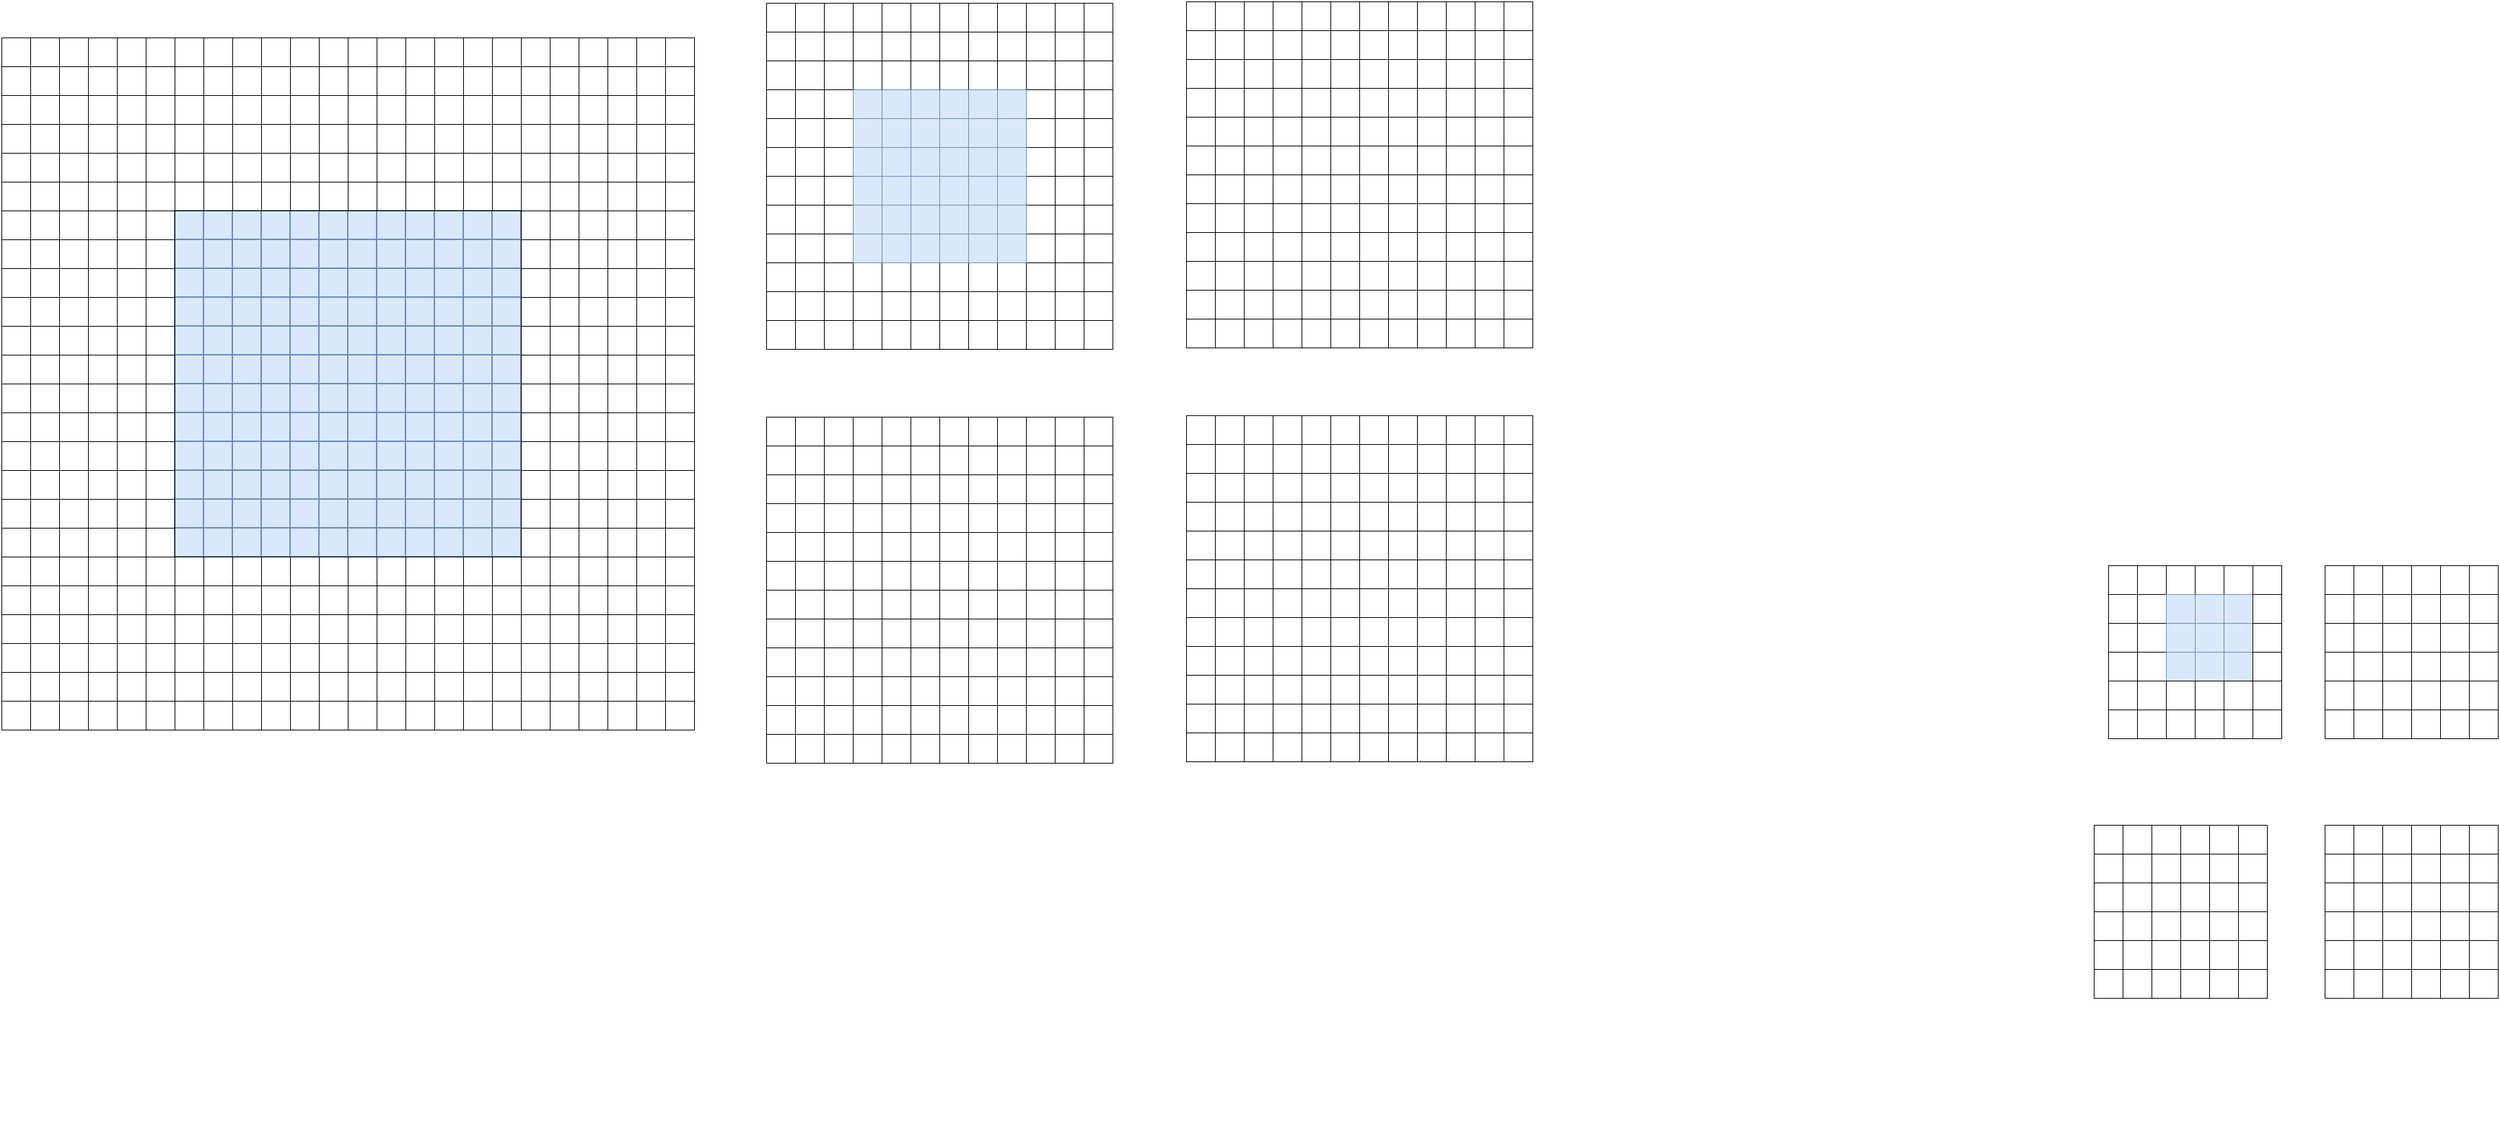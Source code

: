 <mxfile version="26.2.12">
  <diagram name="第 1 页" id="0Q5cQ_2gjBLBOM__SoyH">
    <mxGraphModel dx="2516" dy="1493" grid="1" gridSize="10" guides="1" tooltips="1" connect="1" arrows="1" fold="1" page="1" pageScale="1" pageWidth="1169" pageHeight="827" math="1" shadow="0">
      <root>
        <mxCell id="0" />
        <mxCell id="1" parent="0" />
        <mxCell id="45RTY9rADbL_TYUrNDUU-2314" value="" style="group;aspect=fixed;" vertex="1" connectable="0" parent="1">
          <mxGeometry x="40" y="174" width="480" height="480" as="geometry" />
        </mxCell>
        <mxCell id="45RTY9rADbL_TYUrNDUU-1658" value="" style="group;fillColor=#dae8fc;strokeColor=#6c8ebf;aspect=fixed;" vertex="1" connectable="0" parent="45RTY9rADbL_TYUrNDUU-2314">
          <mxGeometry x="120" y="120" width="240" height="240" as="geometry" />
        </mxCell>
        <mxCell id="45RTY9rADbL_TYUrNDUU-1506" value="" style="whiteSpace=wrap;html=1;aspect=fixed;fillColor=#dae8fc;strokeColor=#6c8ebf;" vertex="1" parent="45RTY9rADbL_TYUrNDUU-1658">
          <mxGeometry width="20" height="20" as="geometry" />
        </mxCell>
        <mxCell id="45RTY9rADbL_TYUrNDUU-1507" value="" style="whiteSpace=wrap;html=1;aspect=fixed;fillColor=#dae8fc;strokeColor=#6c8ebf;" vertex="1" parent="45RTY9rADbL_TYUrNDUU-1658">
          <mxGeometry x="20" width="20" height="20" as="geometry" />
        </mxCell>
        <mxCell id="45RTY9rADbL_TYUrNDUU-1508" value="" style="whiteSpace=wrap;html=1;aspect=fixed;fillColor=#dae8fc;strokeColor=#6c8ebf;" vertex="1" parent="45RTY9rADbL_TYUrNDUU-1658">
          <mxGeometry x="40" width="20" height="20" as="geometry" />
        </mxCell>
        <mxCell id="45RTY9rADbL_TYUrNDUU-1509" value="" style="whiteSpace=wrap;html=1;aspect=fixed;fillColor=#dae8fc;strokeColor=#6c8ebf;" vertex="1" parent="45RTY9rADbL_TYUrNDUU-1658">
          <mxGeometry x="60" width="20" height="20" as="geometry" />
        </mxCell>
        <mxCell id="45RTY9rADbL_TYUrNDUU-1510" value="" style="whiteSpace=wrap;html=1;aspect=fixed;fillColor=#dae8fc;strokeColor=#6c8ebf;" vertex="1" parent="45RTY9rADbL_TYUrNDUU-1658">
          <mxGeometry y="20" width="20" height="20" as="geometry" />
        </mxCell>
        <mxCell id="45RTY9rADbL_TYUrNDUU-1511" value="" style="whiteSpace=wrap;html=1;aspect=fixed;fillColor=#dae8fc;strokeColor=#6c8ebf;" vertex="1" parent="45RTY9rADbL_TYUrNDUU-1658">
          <mxGeometry x="20" y="20" width="20" height="20" as="geometry" />
        </mxCell>
        <mxCell id="45RTY9rADbL_TYUrNDUU-1512" value="" style="whiteSpace=wrap;html=1;aspect=fixed;fillColor=#dae8fc;strokeColor=#6c8ebf;" vertex="1" parent="45RTY9rADbL_TYUrNDUU-1658">
          <mxGeometry x="40" y="20" width="20" height="20" as="geometry" />
        </mxCell>
        <mxCell id="45RTY9rADbL_TYUrNDUU-1513" value="" style="whiteSpace=wrap;html=1;aspect=fixed;fillColor=#dae8fc;strokeColor=#6c8ebf;" vertex="1" parent="45RTY9rADbL_TYUrNDUU-1658">
          <mxGeometry x="60" y="20" width="20" height="20" as="geometry" />
        </mxCell>
        <mxCell id="45RTY9rADbL_TYUrNDUU-1522" value="" style="whiteSpace=wrap;html=1;aspect=fixed;fillColor=#dae8fc;strokeColor=#6c8ebf;" vertex="1" parent="45RTY9rADbL_TYUrNDUU-1658">
          <mxGeometry y="40" width="20" height="20" as="geometry" />
        </mxCell>
        <mxCell id="45RTY9rADbL_TYUrNDUU-1523" value="" style="whiteSpace=wrap;html=1;aspect=fixed;fillColor=#dae8fc;strokeColor=#6c8ebf;" vertex="1" parent="45RTY9rADbL_TYUrNDUU-1658">
          <mxGeometry x="20" y="40" width="20" height="20" as="geometry" />
        </mxCell>
        <mxCell id="45RTY9rADbL_TYUrNDUU-1524" value="" style="whiteSpace=wrap;html=1;aspect=fixed;fillColor=#dae8fc;strokeColor=#6c8ebf;" vertex="1" parent="45RTY9rADbL_TYUrNDUU-1658">
          <mxGeometry x="40" y="40" width="20" height="20" as="geometry" />
        </mxCell>
        <mxCell id="45RTY9rADbL_TYUrNDUU-1525" value="" style="whiteSpace=wrap;html=1;aspect=fixed;fillColor=#dae8fc;strokeColor=#6c8ebf;" vertex="1" parent="45RTY9rADbL_TYUrNDUU-1658">
          <mxGeometry x="60" y="40" width="20" height="20" as="geometry" />
        </mxCell>
        <mxCell id="45RTY9rADbL_TYUrNDUU-1526" value="" style="whiteSpace=wrap;html=1;aspect=fixed;fillColor=#dae8fc;strokeColor=#6c8ebf;" vertex="1" parent="45RTY9rADbL_TYUrNDUU-1658">
          <mxGeometry y="60" width="20" height="20" as="geometry" />
        </mxCell>
        <mxCell id="45RTY9rADbL_TYUrNDUU-1527" value="" style="whiteSpace=wrap;html=1;aspect=fixed;fillColor=#dae8fc;strokeColor=#6c8ebf;" vertex="1" parent="45RTY9rADbL_TYUrNDUU-1658">
          <mxGeometry x="20" y="60" width="20" height="20" as="geometry" />
        </mxCell>
        <mxCell id="45RTY9rADbL_TYUrNDUU-1528" value="" style="whiteSpace=wrap;html=1;aspect=fixed;fillColor=#dae8fc;strokeColor=#6c8ebf;" vertex="1" parent="45RTY9rADbL_TYUrNDUU-1658">
          <mxGeometry x="40" y="60" width="20" height="20" as="geometry" />
        </mxCell>
        <mxCell id="45RTY9rADbL_TYUrNDUU-1529" value="" style="whiteSpace=wrap;html=1;aspect=fixed;fillColor=#dae8fc;strokeColor=#6c8ebf;" vertex="1" parent="45RTY9rADbL_TYUrNDUU-1658">
          <mxGeometry x="60" y="60" width="20" height="20" as="geometry" />
        </mxCell>
        <mxCell id="45RTY9rADbL_TYUrNDUU-1530" value="" style="whiteSpace=wrap;html=1;aspect=fixed;fillColor=#dae8fc;strokeColor=#6c8ebf;" vertex="1" parent="45RTY9rADbL_TYUrNDUU-1658">
          <mxGeometry y="80" width="20" height="20" as="geometry" />
        </mxCell>
        <mxCell id="45RTY9rADbL_TYUrNDUU-1531" value="" style="whiteSpace=wrap;html=1;aspect=fixed;fillColor=#dae8fc;strokeColor=#6c8ebf;" vertex="1" parent="45RTY9rADbL_TYUrNDUU-1658">
          <mxGeometry x="20" y="80" width="20" height="20" as="geometry" />
        </mxCell>
        <mxCell id="45RTY9rADbL_TYUrNDUU-1532" value="" style="whiteSpace=wrap;html=1;aspect=fixed;fillColor=#dae8fc;strokeColor=#6c8ebf;" vertex="1" parent="45RTY9rADbL_TYUrNDUU-1658">
          <mxGeometry x="40" y="80" width="20" height="20" as="geometry" />
        </mxCell>
        <mxCell id="45RTY9rADbL_TYUrNDUU-1533" value="" style="whiteSpace=wrap;html=1;aspect=fixed;fillColor=#dae8fc;strokeColor=#6c8ebf;" vertex="1" parent="45RTY9rADbL_TYUrNDUU-1658">
          <mxGeometry x="60" y="80" width="20" height="20" as="geometry" />
        </mxCell>
        <mxCell id="45RTY9rADbL_TYUrNDUU-1534" value="" style="whiteSpace=wrap;html=1;aspect=fixed;fillColor=#dae8fc;strokeColor=#6c8ebf;" vertex="1" parent="45RTY9rADbL_TYUrNDUU-1658">
          <mxGeometry y="100" width="20" height="20" as="geometry" />
        </mxCell>
        <mxCell id="45RTY9rADbL_TYUrNDUU-1535" value="" style="whiteSpace=wrap;html=1;aspect=fixed;fillColor=#dae8fc;strokeColor=#6c8ebf;" vertex="1" parent="45RTY9rADbL_TYUrNDUU-1658">
          <mxGeometry x="20" y="100" width="20" height="20" as="geometry" />
        </mxCell>
        <mxCell id="45RTY9rADbL_TYUrNDUU-1536" value="" style="whiteSpace=wrap;html=1;aspect=fixed;fillColor=#dae8fc;strokeColor=#6c8ebf;" vertex="1" parent="45RTY9rADbL_TYUrNDUU-1658">
          <mxGeometry x="40" y="100" width="20" height="20" as="geometry" />
        </mxCell>
        <mxCell id="45RTY9rADbL_TYUrNDUU-1537" value="" style="whiteSpace=wrap;html=1;aspect=fixed;fillColor=#dae8fc;strokeColor=#6c8ebf;" vertex="1" parent="45RTY9rADbL_TYUrNDUU-1658">
          <mxGeometry x="60" y="100" width="20" height="20" as="geometry" />
        </mxCell>
        <mxCell id="45RTY9rADbL_TYUrNDUU-1538" value="" style="whiteSpace=wrap;html=1;aspect=fixed;fillColor=#dae8fc;strokeColor=#6c8ebf;" vertex="1" parent="45RTY9rADbL_TYUrNDUU-1658">
          <mxGeometry y="120" width="20" height="20" as="geometry" />
        </mxCell>
        <mxCell id="45RTY9rADbL_TYUrNDUU-1539" value="" style="whiteSpace=wrap;html=1;aspect=fixed;fillColor=#dae8fc;strokeColor=#6c8ebf;" vertex="1" parent="45RTY9rADbL_TYUrNDUU-1658">
          <mxGeometry x="20" y="120" width="20" height="20" as="geometry" />
        </mxCell>
        <mxCell id="45RTY9rADbL_TYUrNDUU-1540" value="" style="whiteSpace=wrap;html=1;aspect=fixed;fillColor=#dae8fc;strokeColor=#6c8ebf;" vertex="1" parent="45RTY9rADbL_TYUrNDUU-1658">
          <mxGeometry x="40" y="120" width="20" height="20" as="geometry" />
        </mxCell>
        <mxCell id="45RTY9rADbL_TYUrNDUU-1541" value="" style="whiteSpace=wrap;html=1;aspect=fixed;fillColor=#dae8fc;strokeColor=#6c8ebf;" vertex="1" parent="45RTY9rADbL_TYUrNDUU-1658">
          <mxGeometry x="60" y="120" width="20" height="20" as="geometry" />
        </mxCell>
        <mxCell id="45RTY9rADbL_TYUrNDUU-1542" value="" style="whiteSpace=wrap;html=1;aspect=fixed;fillColor=#dae8fc;strokeColor=#6c8ebf;" vertex="1" parent="45RTY9rADbL_TYUrNDUU-1658">
          <mxGeometry y="140" width="20" height="20" as="geometry" />
        </mxCell>
        <mxCell id="45RTY9rADbL_TYUrNDUU-1543" value="" style="whiteSpace=wrap;html=1;aspect=fixed;fillColor=#dae8fc;strokeColor=#6c8ebf;" vertex="1" parent="45RTY9rADbL_TYUrNDUU-1658">
          <mxGeometry x="20" y="140" width="20" height="20" as="geometry" />
        </mxCell>
        <mxCell id="45RTY9rADbL_TYUrNDUU-1544" value="" style="whiteSpace=wrap;html=1;aspect=fixed;fillColor=#dae8fc;strokeColor=#6c8ebf;" vertex="1" parent="45RTY9rADbL_TYUrNDUU-1658">
          <mxGeometry x="40" y="140" width="20" height="20" as="geometry" />
        </mxCell>
        <mxCell id="45RTY9rADbL_TYUrNDUU-1545" value="" style="whiteSpace=wrap;html=1;aspect=fixed;fillColor=#dae8fc;strokeColor=#6c8ebf;" vertex="1" parent="45RTY9rADbL_TYUrNDUU-1658">
          <mxGeometry x="60" y="140" width="20" height="20" as="geometry" />
        </mxCell>
        <mxCell id="45RTY9rADbL_TYUrNDUU-1546" value="" style="whiteSpace=wrap;html=1;aspect=fixed;fillColor=#dae8fc;strokeColor=#6c8ebf;" vertex="1" parent="45RTY9rADbL_TYUrNDUU-1658">
          <mxGeometry y="160" width="20" height="20" as="geometry" />
        </mxCell>
        <mxCell id="45RTY9rADbL_TYUrNDUU-1547" value="" style="whiteSpace=wrap;html=1;aspect=fixed;fillColor=#dae8fc;strokeColor=#6c8ebf;" vertex="1" parent="45RTY9rADbL_TYUrNDUU-1658">
          <mxGeometry x="20" y="160" width="20" height="20" as="geometry" />
        </mxCell>
        <mxCell id="45RTY9rADbL_TYUrNDUU-1548" value="" style="whiteSpace=wrap;html=1;aspect=fixed;fillColor=#dae8fc;strokeColor=#6c8ebf;" vertex="1" parent="45RTY9rADbL_TYUrNDUU-1658">
          <mxGeometry x="40" y="160" width="20" height="20" as="geometry" />
        </mxCell>
        <mxCell id="45RTY9rADbL_TYUrNDUU-1549" value="" style="whiteSpace=wrap;html=1;aspect=fixed;fillColor=#dae8fc;strokeColor=#6c8ebf;" vertex="1" parent="45RTY9rADbL_TYUrNDUU-1658">
          <mxGeometry x="60" y="160" width="20" height="20" as="geometry" />
        </mxCell>
        <mxCell id="45RTY9rADbL_TYUrNDUU-1550" value="" style="whiteSpace=wrap;html=1;aspect=fixed;fillColor=#dae8fc;strokeColor=#6c8ebf;" vertex="1" parent="45RTY9rADbL_TYUrNDUU-1658">
          <mxGeometry y="180" width="20" height="20" as="geometry" />
        </mxCell>
        <mxCell id="45RTY9rADbL_TYUrNDUU-1551" value="" style="whiteSpace=wrap;html=1;aspect=fixed;fillColor=#dae8fc;strokeColor=#6c8ebf;" vertex="1" parent="45RTY9rADbL_TYUrNDUU-1658">
          <mxGeometry x="20" y="180" width="20" height="20" as="geometry" />
        </mxCell>
        <mxCell id="45RTY9rADbL_TYUrNDUU-1552" value="" style="whiteSpace=wrap;html=1;aspect=fixed;fillColor=#dae8fc;strokeColor=#6c8ebf;" vertex="1" parent="45RTY9rADbL_TYUrNDUU-1658">
          <mxGeometry x="40" y="180" width="20" height="20" as="geometry" />
        </mxCell>
        <mxCell id="45RTY9rADbL_TYUrNDUU-1553" value="" style="whiteSpace=wrap;html=1;aspect=fixed;fillColor=#dae8fc;strokeColor=#6c8ebf;" vertex="1" parent="45RTY9rADbL_TYUrNDUU-1658">
          <mxGeometry x="60" y="180" width="20" height="20" as="geometry" />
        </mxCell>
        <mxCell id="45RTY9rADbL_TYUrNDUU-1554" value="" style="whiteSpace=wrap;html=1;aspect=fixed;fillColor=#dae8fc;strokeColor=#6c8ebf;" vertex="1" parent="45RTY9rADbL_TYUrNDUU-1658">
          <mxGeometry y="200" width="20" height="20" as="geometry" />
        </mxCell>
        <mxCell id="45RTY9rADbL_TYUrNDUU-1555" value="" style="whiteSpace=wrap;html=1;aspect=fixed;fillColor=#dae8fc;strokeColor=#6c8ebf;" vertex="1" parent="45RTY9rADbL_TYUrNDUU-1658">
          <mxGeometry x="20" y="200" width="20" height="20" as="geometry" />
        </mxCell>
        <mxCell id="45RTY9rADbL_TYUrNDUU-1556" value="" style="whiteSpace=wrap;html=1;aspect=fixed;fillColor=#dae8fc;strokeColor=#6c8ebf;" vertex="1" parent="45RTY9rADbL_TYUrNDUU-1658">
          <mxGeometry x="40" y="200" width="20" height="20" as="geometry" />
        </mxCell>
        <mxCell id="45RTY9rADbL_TYUrNDUU-1557" value="" style="whiteSpace=wrap;html=1;aspect=fixed;fillColor=#dae8fc;strokeColor=#6c8ebf;" vertex="1" parent="45RTY9rADbL_TYUrNDUU-1658">
          <mxGeometry x="60" y="200" width="20" height="20" as="geometry" />
        </mxCell>
        <mxCell id="45RTY9rADbL_TYUrNDUU-1558" value="" style="whiteSpace=wrap;html=1;aspect=fixed;fillColor=#dae8fc;strokeColor=#6c8ebf;" vertex="1" parent="45RTY9rADbL_TYUrNDUU-1658">
          <mxGeometry y="220" width="20" height="20" as="geometry" />
        </mxCell>
        <mxCell id="45RTY9rADbL_TYUrNDUU-1559" value="" style="whiteSpace=wrap;html=1;aspect=fixed;fillColor=#dae8fc;strokeColor=#6c8ebf;" vertex="1" parent="45RTY9rADbL_TYUrNDUU-1658">
          <mxGeometry x="20" y="220" width="20" height="20" as="geometry" />
        </mxCell>
        <mxCell id="45RTY9rADbL_TYUrNDUU-1560" value="" style="whiteSpace=wrap;html=1;aspect=fixed;fillColor=#dae8fc;strokeColor=#6c8ebf;" vertex="1" parent="45RTY9rADbL_TYUrNDUU-1658">
          <mxGeometry x="40" y="220" width="20" height="20" as="geometry" />
        </mxCell>
        <mxCell id="45RTY9rADbL_TYUrNDUU-1561" value="" style="whiteSpace=wrap;html=1;aspect=fixed;fillColor=#dae8fc;strokeColor=#6c8ebf;" vertex="1" parent="45RTY9rADbL_TYUrNDUU-1658">
          <mxGeometry x="60" y="220" width="20" height="20" as="geometry" />
        </mxCell>
        <mxCell id="45RTY9rADbL_TYUrNDUU-1562" value="" style="whiteSpace=wrap;html=1;aspect=fixed;fillColor=#dae8fc;strokeColor=#6c8ebf;" vertex="1" parent="45RTY9rADbL_TYUrNDUU-1658">
          <mxGeometry x="80" width="20" height="20" as="geometry" />
        </mxCell>
        <mxCell id="45RTY9rADbL_TYUrNDUU-1563" value="" style="whiteSpace=wrap;html=1;aspect=fixed;fillColor=#dae8fc;strokeColor=#6c8ebf;" vertex="1" parent="45RTY9rADbL_TYUrNDUU-1658">
          <mxGeometry x="100" width="20" height="20" as="geometry" />
        </mxCell>
        <mxCell id="45RTY9rADbL_TYUrNDUU-1564" value="" style="whiteSpace=wrap;html=1;aspect=fixed;fillColor=#dae8fc;strokeColor=#6c8ebf;" vertex="1" parent="45RTY9rADbL_TYUrNDUU-1658">
          <mxGeometry x="120" width="20" height="20" as="geometry" />
        </mxCell>
        <mxCell id="45RTY9rADbL_TYUrNDUU-1565" value="" style="whiteSpace=wrap;html=1;aspect=fixed;fillColor=#dae8fc;strokeColor=#6c8ebf;" vertex="1" parent="45RTY9rADbL_TYUrNDUU-1658">
          <mxGeometry x="140" width="20" height="20" as="geometry" />
        </mxCell>
        <mxCell id="45RTY9rADbL_TYUrNDUU-1566" value="" style="whiteSpace=wrap;html=1;aspect=fixed;fillColor=#dae8fc;strokeColor=#6c8ebf;" vertex="1" parent="45RTY9rADbL_TYUrNDUU-1658">
          <mxGeometry x="80" y="20" width="20" height="20" as="geometry" />
        </mxCell>
        <mxCell id="45RTY9rADbL_TYUrNDUU-1567" value="" style="whiteSpace=wrap;html=1;aspect=fixed;fillColor=#dae8fc;strokeColor=#6c8ebf;" vertex="1" parent="45RTY9rADbL_TYUrNDUU-1658">
          <mxGeometry x="100" y="20" width="20" height="20" as="geometry" />
        </mxCell>
        <mxCell id="45RTY9rADbL_TYUrNDUU-1568" value="" style="whiteSpace=wrap;html=1;aspect=fixed;fillColor=#dae8fc;strokeColor=#6c8ebf;" vertex="1" parent="45RTY9rADbL_TYUrNDUU-1658">
          <mxGeometry x="120" y="20" width="20" height="20" as="geometry" />
        </mxCell>
        <mxCell id="45RTY9rADbL_TYUrNDUU-1569" value="" style="whiteSpace=wrap;html=1;aspect=fixed;fillColor=#dae8fc;strokeColor=#6c8ebf;" vertex="1" parent="45RTY9rADbL_TYUrNDUU-1658">
          <mxGeometry x="140" y="20" width="20" height="20" as="geometry" />
        </mxCell>
        <mxCell id="45RTY9rADbL_TYUrNDUU-1570" value="" style="whiteSpace=wrap;html=1;aspect=fixed;fillColor=#dae8fc;strokeColor=#6c8ebf;" vertex="1" parent="45RTY9rADbL_TYUrNDUU-1658">
          <mxGeometry x="80" y="40" width="20" height="20" as="geometry" />
        </mxCell>
        <mxCell id="45RTY9rADbL_TYUrNDUU-1571" value="" style="whiteSpace=wrap;html=1;aspect=fixed;fillColor=#dae8fc;strokeColor=#6c8ebf;" vertex="1" parent="45RTY9rADbL_TYUrNDUU-1658">
          <mxGeometry x="100" y="40" width="20" height="20" as="geometry" />
        </mxCell>
        <mxCell id="45RTY9rADbL_TYUrNDUU-1572" value="" style="whiteSpace=wrap;html=1;aspect=fixed;fillColor=#dae8fc;strokeColor=#6c8ebf;" vertex="1" parent="45RTY9rADbL_TYUrNDUU-1658">
          <mxGeometry x="120" y="40" width="20" height="20" as="geometry" />
        </mxCell>
        <mxCell id="45RTY9rADbL_TYUrNDUU-1573" value="" style="whiteSpace=wrap;html=1;aspect=fixed;fillColor=#dae8fc;strokeColor=#6c8ebf;" vertex="1" parent="45RTY9rADbL_TYUrNDUU-1658">
          <mxGeometry x="140" y="40" width="20" height="20" as="geometry" />
        </mxCell>
        <mxCell id="45RTY9rADbL_TYUrNDUU-1574" value="" style="whiteSpace=wrap;html=1;aspect=fixed;fillColor=#dae8fc;strokeColor=#6c8ebf;" vertex="1" parent="45RTY9rADbL_TYUrNDUU-1658">
          <mxGeometry x="80" y="60" width="20" height="20" as="geometry" />
        </mxCell>
        <mxCell id="45RTY9rADbL_TYUrNDUU-1575" value="" style="whiteSpace=wrap;html=1;aspect=fixed;fillColor=#dae8fc;strokeColor=#6c8ebf;" vertex="1" parent="45RTY9rADbL_TYUrNDUU-1658">
          <mxGeometry x="100" y="60" width="20" height="20" as="geometry" />
        </mxCell>
        <mxCell id="45RTY9rADbL_TYUrNDUU-1576" value="" style="whiteSpace=wrap;html=1;aspect=fixed;fillColor=#dae8fc;strokeColor=#6c8ebf;" vertex="1" parent="45RTY9rADbL_TYUrNDUU-1658">
          <mxGeometry x="120" y="60" width="20" height="20" as="geometry" />
        </mxCell>
        <mxCell id="45RTY9rADbL_TYUrNDUU-1577" value="" style="whiteSpace=wrap;html=1;aspect=fixed;fillColor=#dae8fc;strokeColor=#6c8ebf;" vertex="1" parent="45RTY9rADbL_TYUrNDUU-1658">
          <mxGeometry x="140" y="60" width="20" height="20" as="geometry" />
        </mxCell>
        <mxCell id="45RTY9rADbL_TYUrNDUU-1578" value="" style="whiteSpace=wrap;html=1;aspect=fixed;fillColor=#dae8fc;strokeColor=#6c8ebf;" vertex="1" parent="45RTY9rADbL_TYUrNDUU-1658">
          <mxGeometry x="80" y="80" width="20" height="20" as="geometry" />
        </mxCell>
        <mxCell id="45RTY9rADbL_TYUrNDUU-1579" value="" style="whiteSpace=wrap;html=1;aspect=fixed;fillColor=#dae8fc;strokeColor=#6c8ebf;" vertex="1" parent="45RTY9rADbL_TYUrNDUU-1658">
          <mxGeometry x="100" y="80" width="20" height="20" as="geometry" />
        </mxCell>
        <mxCell id="45RTY9rADbL_TYUrNDUU-1580" value="" style="whiteSpace=wrap;html=1;aspect=fixed;fillColor=#dae8fc;strokeColor=#6c8ebf;" vertex="1" parent="45RTY9rADbL_TYUrNDUU-1658">
          <mxGeometry x="120" y="80" width="20" height="20" as="geometry" />
        </mxCell>
        <mxCell id="45RTY9rADbL_TYUrNDUU-1581" value="" style="whiteSpace=wrap;html=1;aspect=fixed;fillColor=#dae8fc;strokeColor=#6c8ebf;" vertex="1" parent="45RTY9rADbL_TYUrNDUU-1658">
          <mxGeometry x="140" y="80" width="20" height="20" as="geometry" />
        </mxCell>
        <mxCell id="45RTY9rADbL_TYUrNDUU-1582" value="" style="whiteSpace=wrap;html=1;aspect=fixed;fillColor=#dae8fc;strokeColor=#6c8ebf;" vertex="1" parent="45RTY9rADbL_TYUrNDUU-1658">
          <mxGeometry x="80" y="100" width="20" height="20" as="geometry" />
        </mxCell>
        <mxCell id="45RTY9rADbL_TYUrNDUU-1583" value="" style="whiteSpace=wrap;html=1;aspect=fixed;fillColor=#dae8fc;strokeColor=#6c8ebf;" vertex="1" parent="45RTY9rADbL_TYUrNDUU-1658">
          <mxGeometry x="100" y="100" width="20" height="20" as="geometry" />
        </mxCell>
        <mxCell id="45RTY9rADbL_TYUrNDUU-1584" value="" style="whiteSpace=wrap;html=1;aspect=fixed;fillColor=#dae8fc;strokeColor=#6c8ebf;" vertex="1" parent="45RTY9rADbL_TYUrNDUU-1658">
          <mxGeometry x="120" y="100" width="20" height="20" as="geometry" />
        </mxCell>
        <mxCell id="45RTY9rADbL_TYUrNDUU-1585" value="" style="whiteSpace=wrap;html=1;aspect=fixed;fillColor=#dae8fc;strokeColor=#6c8ebf;" vertex="1" parent="45RTY9rADbL_TYUrNDUU-1658">
          <mxGeometry x="140" y="100" width="20" height="20" as="geometry" />
        </mxCell>
        <mxCell id="45RTY9rADbL_TYUrNDUU-1586" value="" style="whiteSpace=wrap;html=1;aspect=fixed;fillColor=#dae8fc;strokeColor=#6c8ebf;" vertex="1" parent="45RTY9rADbL_TYUrNDUU-1658">
          <mxGeometry x="80" y="120" width="20" height="20" as="geometry" />
        </mxCell>
        <mxCell id="45RTY9rADbL_TYUrNDUU-1587" value="" style="whiteSpace=wrap;html=1;aspect=fixed;fillColor=#dae8fc;strokeColor=#6c8ebf;" vertex="1" parent="45RTY9rADbL_TYUrNDUU-1658">
          <mxGeometry x="100" y="120" width="20" height="20" as="geometry" />
        </mxCell>
        <mxCell id="45RTY9rADbL_TYUrNDUU-1588" value="" style="whiteSpace=wrap;html=1;aspect=fixed;fillColor=#dae8fc;strokeColor=#6c8ebf;" vertex="1" parent="45RTY9rADbL_TYUrNDUU-1658">
          <mxGeometry x="120" y="120" width="20" height="20" as="geometry" />
        </mxCell>
        <mxCell id="45RTY9rADbL_TYUrNDUU-1589" value="" style="whiteSpace=wrap;html=1;aspect=fixed;fillColor=#dae8fc;strokeColor=#6c8ebf;" vertex="1" parent="45RTY9rADbL_TYUrNDUU-1658">
          <mxGeometry x="140" y="120" width="20" height="20" as="geometry" />
        </mxCell>
        <mxCell id="45RTY9rADbL_TYUrNDUU-1590" value="" style="whiteSpace=wrap;html=1;aspect=fixed;fillColor=#dae8fc;strokeColor=#6c8ebf;" vertex="1" parent="45RTY9rADbL_TYUrNDUU-1658">
          <mxGeometry x="80" y="140" width="20" height="20" as="geometry" />
        </mxCell>
        <mxCell id="45RTY9rADbL_TYUrNDUU-1591" value="" style="whiteSpace=wrap;html=1;aspect=fixed;fillColor=#dae8fc;strokeColor=#6c8ebf;" vertex="1" parent="45RTY9rADbL_TYUrNDUU-1658">
          <mxGeometry x="100" y="140" width="20" height="20" as="geometry" />
        </mxCell>
        <mxCell id="45RTY9rADbL_TYUrNDUU-1592" value="" style="whiteSpace=wrap;html=1;aspect=fixed;fillColor=#dae8fc;strokeColor=#6c8ebf;" vertex="1" parent="45RTY9rADbL_TYUrNDUU-1658">
          <mxGeometry x="120" y="140" width="20" height="20" as="geometry" />
        </mxCell>
        <mxCell id="45RTY9rADbL_TYUrNDUU-1593" value="" style="whiteSpace=wrap;html=1;aspect=fixed;fillColor=#dae8fc;strokeColor=#6c8ebf;" vertex="1" parent="45RTY9rADbL_TYUrNDUU-1658">
          <mxGeometry x="140" y="140" width="20" height="20" as="geometry" />
        </mxCell>
        <mxCell id="45RTY9rADbL_TYUrNDUU-1594" value="" style="whiteSpace=wrap;html=1;aspect=fixed;fillColor=#dae8fc;strokeColor=#6c8ebf;" vertex="1" parent="45RTY9rADbL_TYUrNDUU-1658">
          <mxGeometry x="80" y="160" width="20" height="20" as="geometry" />
        </mxCell>
        <mxCell id="45RTY9rADbL_TYUrNDUU-1595" value="" style="whiteSpace=wrap;html=1;aspect=fixed;fillColor=#dae8fc;strokeColor=#6c8ebf;" vertex="1" parent="45RTY9rADbL_TYUrNDUU-1658">
          <mxGeometry x="100" y="160" width="20" height="20" as="geometry" />
        </mxCell>
        <mxCell id="45RTY9rADbL_TYUrNDUU-1596" value="" style="whiteSpace=wrap;html=1;aspect=fixed;fillColor=#dae8fc;strokeColor=#6c8ebf;" vertex="1" parent="45RTY9rADbL_TYUrNDUU-1658">
          <mxGeometry x="120" y="160" width="20" height="20" as="geometry" />
        </mxCell>
        <mxCell id="45RTY9rADbL_TYUrNDUU-1597" value="" style="whiteSpace=wrap;html=1;aspect=fixed;fillColor=#dae8fc;strokeColor=#6c8ebf;" vertex="1" parent="45RTY9rADbL_TYUrNDUU-1658">
          <mxGeometry x="140" y="160" width="20" height="20" as="geometry" />
        </mxCell>
        <mxCell id="45RTY9rADbL_TYUrNDUU-1598" value="" style="whiteSpace=wrap;html=1;aspect=fixed;fillColor=#dae8fc;strokeColor=#6c8ebf;" vertex="1" parent="45RTY9rADbL_TYUrNDUU-1658">
          <mxGeometry x="80" y="180" width="20" height="20" as="geometry" />
        </mxCell>
        <mxCell id="45RTY9rADbL_TYUrNDUU-1599" value="" style="whiteSpace=wrap;html=1;aspect=fixed;fillColor=#dae8fc;strokeColor=#6c8ebf;" vertex="1" parent="45RTY9rADbL_TYUrNDUU-1658">
          <mxGeometry x="100" y="180" width="20" height="20" as="geometry" />
        </mxCell>
        <mxCell id="45RTY9rADbL_TYUrNDUU-1600" value="" style="whiteSpace=wrap;html=1;aspect=fixed;fillColor=#dae8fc;strokeColor=#6c8ebf;" vertex="1" parent="45RTY9rADbL_TYUrNDUU-1658">
          <mxGeometry x="120" y="180" width="20" height="20" as="geometry" />
        </mxCell>
        <mxCell id="45RTY9rADbL_TYUrNDUU-1601" value="" style="whiteSpace=wrap;html=1;aspect=fixed;fillColor=#dae8fc;strokeColor=#6c8ebf;" vertex="1" parent="45RTY9rADbL_TYUrNDUU-1658">
          <mxGeometry x="140" y="180" width="20" height="20" as="geometry" />
        </mxCell>
        <mxCell id="45RTY9rADbL_TYUrNDUU-1602" value="" style="whiteSpace=wrap;html=1;aspect=fixed;fillColor=#dae8fc;strokeColor=#6c8ebf;" vertex="1" parent="45RTY9rADbL_TYUrNDUU-1658">
          <mxGeometry x="80" y="200" width="20" height="20" as="geometry" />
        </mxCell>
        <mxCell id="45RTY9rADbL_TYUrNDUU-1603" value="" style="whiteSpace=wrap;html=1;aspect=fixed;fillColor=#dae8fc;strokeColor=#6c8ebf;" vertex="1" parent="45RTY9rADbL_TYUrNDUU-1658">
          <mxGeometry x="100" y="200" width="20" height="20" as="geometry" />
        </mxCell>
        <mxCell id="45RTY9rADbL_TYUrNDUU-1604" value="" style="whiteSpace=wrap;html=1;aspect=fixed;fillColor=#dae8fc;strokeColor=#6c8ebf;" vertex="1" parent="45RTY9rADbL_TYUrNDUU-1658">
          <mxGeometry x="120" y="200" width="20" height="20" as="geometry" />
        </mxCell>
        <mxCell id="45RTY9rADbL_TYUrNDUU-1605" value="" style="whiteSpace=wrap;html=1;aspect=fixed;fillColor=#dae8fc;strokeColor=#6c8ebf;" vertex="1" parent="45RTY9rADbL_TYUrNDUU-1658">
          <mxGeometry x="140" y="200" width="20" height="20" as="geometry" />
        </mxCell>
        <mxCell id="45RTY9rADbL_TYUrNDUU-1606" value="" style="whiteSpace=wrap;html=1;aspect=fixed;fillColor=#dae8fc;strokeColor=#6c8ebf;" vertex="1" parent="45RTY9rADbL_TYUrNDUU-1658">
          <mxGeometry x="80" y="220" width="20" height="20" as="geometry" />
        </mxCell>
        <mxCell id="45RTY9rADbL_TYUrNDUU-1607" value="" style="whiteSpace=wrap;html=1;aspect=fixed;fillColor=#dae8fc;strokeColor=#6c8ebf;" vertex="1" parent="45RTY9rADbL_TYUrNDUU-1658">
          <mxGeometry x="100" y="220" width="20" height="20" as="geometry" />
        </mxCell>
        <mxCell id="45RTY9rADbL_TYUrNDUU-1608" value="" style="whiteSpace=wrap;html=1;aspect=fixed;fillColor=#dae8fc;strokeColor=#6c8ebf;" vertex="1" parent="45RTY9rADbL_TYUrNDUU-1658">
          <mxGeometry x="120" y="220" width="20" height="20" as="geometry" />
        </mxCell>
        <mxCell id="45RTY9rADbL_TYUrNDUU-1609" value="" style="whiteSpace=wrap;html=1;aspect=fixed;fillColor=#dae8fc;strokeColor=#6c8ebf;" vertex="1" parent="45RTY9rADbL_TYUrNDUU-1658">
          <mxGeometry x="140" y="220" width="20" height="20" as="geometry" />
        </mxCell>
        <mxCell id="45RTY9rADbL_TYUrNDUU-1610" value="" style="whiteSpace=wrap;html=1;aspect=fixed;fillColor=#dae8fc;strokeColor=#6c8ebf;" vertex="1" parent="45RTY9rADbL_TYUrNDUU-1658">
          <mxGeometry x="160" width="20" height="20" as="geometry" />
        </mxCell>
        <mxCell id="45RTY9rADbL_TYUrNDUU-1611" value="" style="whiteSpace=wrap;html=1;aspect=fixed;fillColor=#dae8fc;strokeColor=#6c8ebf;" vertex="1" parent="45RTY9rADbL_TYUrNDUU-1658">
          <mxGeometry x="180" width="20" height="20" as="geometry" />
        </mxCell>
        <mxCell id="45RTY9rADbL_TYUrNDUU-1612" value="" style="whiteSpace=wrap;html=1;aspect=fixed;fillColor=#dae8fc;strokeColor=#6c8ebf;" vertex="1" parent="45RTY9rADbL_TYUrNDUU-1658">
          <mxGeometry x="200" width="20" height="20" as="geometry" />
        </mxCell>
        <mxCell id="45RTY9rADbL_TYUrNDUU-1613" value="" style="whiteSpace=wrap;html=1;aspect=fixed;fillColor=#dae8fc;strokeColor=#6c8ebf;" vertex="1" parent="45RTY9rADbL_TYUrNDUU-1658">
          <mxGeometry x="220" width="20" height="20" as="geometry" />
        </mxCell>
        <mxCell id="45RTY9rADbL_TYUrNDUU-1614" value="" style="whiteSpace=wrap;html=1;aspect=fixed;fillColor=#dae8fc;strokeColor=#6c8ebf;" vertex="1" parent="45RTY9rADbL_TYUrNDUU-1658">
          <mxGeometry x="160" y="20" width="20" height="20" as="geometry" />
        </mxCell>
        <mxCell id="45RTY9rADbL_TYUrNDUU-1615" value="" style="whiteSpace=wrap;html=1;aspect=fixed;fillColor=#dae8fc;strokeColor=#6c8ebf;" vertex="1" parent="45RTY9rADbL_TYUrNDUU-1658">
          <mxGeometry x="180" y="20" width="20" height="20" as="geometry" />
        </mxCell>
        <mxCell id="45RTY9rADbL_TYUrNDUU-1616" value="" style="whiteSpace=wrap;html=1;aspect=fixed;fillColor=#dae8fc;strokeColor=#6c8ebf;" vertex="1" parent="45RTY9rADbL_TYUrNDUU-1658">
          <mxGeometry x="200" y="20" width="20" height="20" as="geometry" />
        </mxCell>
        <mxCell id="45RTY9rADbL_TYUrNDUU-1617" value="" style="whiteSpace=wrap;html=1;aspect=fixed;fillColor=#dae8fc;strokeColor=#6c8ebf;" vertex="1" parent="45RTY9rADbL_TYUrNDUU-1658">
          <mxGeometry x="220" y="20" width="20" height="20" as="geometry" />
        </mxCell>
        <mxCell id="45RTY9rADbL_TYUrNDUU-1618" value="" style="whiteSpace=wrap;html=1;aspect=fixed;fillColor=#dae8fc;strokeColor=#6c8ebf;" vertex="1" parent="45RTY9rADbL_TYUrNDUU-1658">
          <mxGeometry x="160" y="40" width="20" height="20" as="geometry" />
        </mxCell>
        <mxCell id="45RTY9rADbL_TYUrNDUU-1619" value="" style="whiteSpace=wrap;html=1;aspect=fixed;fillColor=#dae8fc;strokeColor=#6c8ebf;" vertex="1" parent="45RTY9rADbL_TYUrNDUU-1658">
          <mxGeometry x="180" y="40" width="20" height="20" as="geometry" />
        </mxCell>
        <mxCell id="45RTY9rADbL_TYUrNDUU-1620" value="" style="whiteSpace=wrap;html=1;aspect=fixed;fillColor=#dae8fc;strokeColor=#6c8ebf;" vertex="1" parent="45RTY9rADbL_TYUrNDUU-1658">
          <mxGeometry x="200" y="40" width="20" height="20" as="geometry" />
        </mxCell>
        <mxCell id="45RTY9rADbL_TYUrNDUU-1621" value="" style="whiteSpace=wrap;html=1;aspect=fixed;fillColor=#dae8fc;strokeColor=#6c8ebf;" vertex="1" parent="45RTY9rADbL_TYUrNDUU-1658">
          <mxGeometry x="220" y="40" width="20" height="20" as="geometry" />
        </mxCell>
        <mxCell id="45RTY9rADbL_TYUrNDUU-1622" value="" style="whiteSpace=wrap;html=1;aspect=fixed;fillColor=#dae8fc;strokeColor=#6c8ebf;" vertex="1" parent="45RTY9rADbL_TYUrNDUU-1658">
          <mxGeometry x="160" y="60" width="20" height="20" as="geometry" />
        </mxCell>
        <mxCell id="45RTY9rADbL_TYUrNDUU-1623" value="" style="whiteSpace=wrap;html=1;aspect=fixed;fillColor=#dae8fc;strokeColor=#6c8ebf;" vertex="1" parent="45RTY9rADbL_TYUrNDUU-1658">
          <mxGeometry x="180" y="60" width="20" height="20" as="geometry" />
        </mxCell>
        <mxCell id="45RTY9rADbL_TYUrNDUU-1624" value="" style="whiteSpace=wrap;html=1;aspect=fixed;fillColor=#dae8fc;strokeColor=#6c8ebf;" vertex="1" parent="45RTY9rADbL_TYUrNDUU-1658">
          <mxGeometry x="200" y="60" width="20" height="20" as="geometry" />
        </mxCell>
        <mxCell id="45RTY9rADbL_TYUrNDUU-1625" value="" style="whiteSpace=wrap;html=1;aspect=fixed;fillColor=#dae8fc;strokeColor=#6c8ebf;" vertex="1" parent="45RTY9rADbL_TYUrNDUU-1658">
          <mxGeometry x="220" y="60" width="20" height="20" as="geometry" />
        </mxCell>
        <mxCell id="45RTY9rADbL_TYUrNDUU-1626" value="" style="whiteSpace=wrap;html=1;aspect=fixed;fillColor=#dae8fc;strokeColor=#6c8ebf;" vertex="1" parent="45RTY9rADbL_TYUrNDUU-1658">
          <mxGeometry x="160" y="80" width="20" height="20" as="geometry" />
        </mxCell>
        <mxCell id="45RTY9rADbL_TYUrNDUU-1627" value="" style="whiteSpace=wrap;html=1;aspect=fixed;fillColor=#dae8fc;strokeColor=#6c8ebf;" vertex="1" parent="45RTY9rADbL_TYUrNDUU-1658">
          <mxGeometry x="180" y="80" width="20" height="20" as="geometry" />
        </mxCell>
        <mxCell id="45RTY9rADbL_TYUrNDUU-1628" value="" style="whiteSpace=wrap;html=1;aspect=fixed;fillColor=#dae8fc;strokeColor=#6c8ebf;" vertex="1" parent="45RTY9rADbL_TYUrNDUU-1658">
          <mxGeometry x="200" y="80" width="20" height="20" as="geometry" />
        </mxCell>
        <mxCell id="45RTY9rADbL_TYUrNDUU-1629" value="" style="whiteSpace=wrap;html=1;aspect=fixed;fillColor=#dae8fc;strokeColor=#6c8ebf;" vertex="1" parent="45RTY9rADbL_TYUrNDUU-1658">
          <mxGeometry x="220" y="80" width="20" height="20" as="geometry" />
        </mxCell>
        <mxCell id="45RTY9rADbL_TYUrNDUU-1630" value="" style="whiteSpace=wrap;html=1;aspect=fixed;fillColor=#dae8fc;strokeColor=#6c8ebf;" vertex="1" parent="45RTY9rADbL_TYUrNDUU-1658">
          <mxGeometry x="160" y="100" width="20" height="20" as="geometry" />
        </mxCell>
        <mxCell id="45RTY9rADbL_TYUrNDUU-1631" value="" style="whiteSpace=wrap;html=1;aspect=fixed;fillColor=#dae8fc;strokeColor=#6c8ebf;" vertex="1" parent="45RTY9rADbL_TYUrNDUU-1658">
          <mxGeometry x="180" y="100" width="20" height="20" as="geometry" />
        </mxCell>
        <mxCell id="45RTY9rADbL_TYUrNDUU-1632" value="" style="whiteSpace=wrap;html=1;aspect=fixed;fillColor=#dae8fc;strokeColor=#6c8ebf;" vertex="1" parent="45RTY9rADbL_TYUrNDUU-1658">
          <mxGeometry x="200" y="100" width="20" height="20" as="geometry" />
        </mxCell>
        <mxCell id="45RTY9rADbL_TYUrNDUU-1633" value="" style="whiteSpace=wrap;html=1;aspect=fixed;fillColor=#dae8fc;strokeColor=#6c8ebf;" vertex="1" parent="45RTY9rADbL_TYUrNDUU-1658">
          <mxGeometry x="220" y="100" width="20" height="20" as="geometry" />
        </mxCell>
        <mxCell id="45RTY9rADbL_TYUrNDUU-1634" value="" style="whiteSpace=wrap;html=1;aspect=fixed;fillColor=#dae8fc;strokeColor=#6c8ebf;" vertex="1" parent="45RTY9rADbL_TYUrNDUU-1658">
          <mxGeometry x="160" y="120" width="20" height="20" as="geometry" />
        </mxCell>
        <mxCell id="45RTY9rADbL_TYUrNDUU-1635" value="" style="whiteSpace=wrap;html=1;aspect=fixed;fillColor=#dae8fc;strokeColor=#6c8ebf;" vertex="1" parent="45RTY9rADbL_TYUrNDUU-1658">
          <mxGeometry x="180" y="120" width="20" height="20" as="geometry" />
        </mxCell>
        <mxCell id="45RTY9rADbL_TYUrNDUU-1636" value="" style="whiteSpace=wrap;html=1;aspect=fixed;fillColor=#dae8fc;strokeColor=#6c8ebf;" vertex="1" parent="45RTY9rADbL_TYUrNDUU-1658">
          <mxGeometry x="200" y="120" width="20" height="20" as="geometry" />
        </mxCell>
        <mxCell id="45RTY9rADbL_TYUrNDUU-1637" value="" style="whiteSpace=wrap;html=1;aspect=fixed;fillColor=#dae8fc;strokeColor=#6c8ebf;" vertex="1" parent="45RTY9rADbL_TYUrNDUU-1658">
          <mxGeometry x="220" y="120" width="20" height="20" as="geometry" />
        </mxCell>
        <mxCell id="45RTY9rADbL_TYUrNDUU-1638" value="" style="whiteSpace=wrap;html=1;aspect=fixed;fillColor=#dae8fc;strokeColor=#6c8ebf;" vertex="1" parent="45RTY9rADbL_TYUrNDUU-1658">
          <mxGeometry x="160" y="140" width="20" height="20" as="geometry" />
        </mxCell>
        <mxCell id="45RTY9rADbL_TYUrNDUU-1639" value="" style="whiteSpace=wrap;html=1;aspect=fixed;fillColor=#dae8fc;strokeColor=#6c8ebf;" vertex="1" parent="45RTY9rADbL_TYUrNDUU-1658">
          <mxGeometry x="180" y="140" width="20" height="20" as="geometry" />
        </mxCell>
        <mxCell id="45RTY9rADbL_TYUrNDUU-1640" value="" style="whiteSpace=wrap;html=1;aspect=fixed;fillColor=#dae8fc;strokeColor=#6c8ebf;" vertex="1" parent="45RTY9rADbL_TYUrNDUU-1658">
          <mxGeometry x="200" y="140" width="20" height="20" as="geometry" />
        </mxCell>
        <mxCell id="45RTY9rADbL_TYUrNDUU-1641" value="" style="whiteSpace=wrap;html=1;aspect=fixed;fillColor=#dae8fc;strokeColor=#6c8ebf;" vertex="1" parent="45RTY9rADbL_TYUrNDUU-1658">
          <mxGeometry x="220" y="140" width="20" height="20" as="geometry" />
        </mxCell>
        <mxCell id="45RTY9rADbL_TYUrNDUU-1642" value="" style="whiteSpace=wrap;html=1;aspect=fixed;fillColor=#dae8fc;strokeColor=#6c8ebf;" vertex="1" parent="45RTY9rADbL_TYUrNDUU-1658">
          <mxGeometry x="160" y="160" width="20" height="20" as="geometry" />
        </mxCell>
        <mxCell id="45RTY9rADbL_TYUrNDUU-1643" value="" style="whiteSpace=wrap;html=1;aspect=fixed;fillColor=#dae8fc;strokeColor=#6c8ebf;" vertex="1" parent="45RTY9rADbL_TYUrNDUU-1658">
          <mxGeometry x="180" y="160" width="20" height="20" as="geometry" />
        </mxCell>
        <mxCell id="45RTY9rADbL_TYUrNDUU-1644" value="" style="whiteSpace=wrap;html=1;aspect=fixed;fillColor=#dae8fc;strokeColor=#6c8ebf;" vertex="1" parent="45RTY9rADbL_TYUrNDUU-1658">
          <mxGeometry x="200" y="160" width="20" height="20" as="geometry" />
        </mxCell>
        <mxCell id="45RTY9rADbL_TYUrNDUU-1645" value="" style="whiteSpace=wrap;html=1;aspect=fixed;fillColor=#dae8fc;strokeColor=#6c8ebf;" vertex="1" parent="45RTY9rADbL_TYUrNDUU-1658">
          <mxGeometry x="220" y="160" width="20" height="20" as="geometry" />
        </mxCell>
        <mxCell id="45RTY9rADbL_TYUrNDUU-1646" value="" style="whiteSpace=wrap;html=1;aspect=fixed;fillColor=#dae8fc;strokeColor=#6c8ebf;" vertex="1" parent="45RTY9rADbL_TYUrNDUU-1658">
          <mxGeometry x="160" y="180" width="20" height="20" as="geometry" />
        </mxCell>
        <mxCell id="45RTY9rADbL_TYUrNDUU-1647" value="" style="whiteSpace=wrap;html=1;aspect=fixed;fillColor=#dae8fc;strokeColor=#6c8ebf;" vertex="1" parent="45RTY9rADbL_TYUrNDUU-1658">
          <mxGeometry x="180" y="180" width="20" height="20" as="geometry" />
        </mxCell>
        <mxCell id="45RTY9rADbL_TYUrNDUU-1648" value="" style="whiteSpace=wrap;html=1;aspect=fixed;fillColor=#dae8fc;strokeColor=#6c8ebf;" vertex="1" parent="45RTY9rADbL_TYUrNDUU-1658">
          <mxGeometry x="200" y="180" width="20" height="20" as="geometry" />
        </mxCell>
        <mxCell id="45RTY9rADbL_TYUrNDUU-1649" value="" style="whiteSpace=wrap;html=1;aspect=fixed;fillColor=#dae8fc;strokeColor=#6c8ebf;" vertex="1" parent="45RTY9rADbL_TYUrNDUU-1658">
          <mxGeometry x="220" y="180" width="20" height="20" as="geometry" />
        </mxCell>
        <mxCell id="45RTY9rADbL_TYUrNDUU-1650" value="" style="whiteSpace=wrap;html=1;aspect=fixed;fillColor=#dae8fc;strokeColor=#6c8ebf;" vertex="1" parent="45RTY9rADbL_TYUrNDUU-1658">
          <mxGeometry x="160" y="200" width="20" height="20" as="geometry" />
        </mxCell>
        <mxCell id="45RTY9rADbL_TYUrNDUU-1651" value="" style="whiteSpace=wrap;html=1;aspect=fixed;fillColor=#dae8fc;strokeColor=#6c8ebf;" vertex="1" parent="45RTY9rADbL_TYUrNDUU-1658">
          <mxGeometry x="180" y="200" width="20" height="20" as="geometry" />
        </mxCell>
        <mxCell id="45RTY9rADbL_TYUrNDUU-1652" value="" style="whiteSpace=wrap;html=1;aspect=fixed;fillColor=#dae8fc;strokeColor=#6c8ebf;" vertex="1" parent="45RTY9rADbL_TYUrNDUU-1658">
          <mxGeometry x="200" y="200" width="20" height="20" as="geometry" />
        </mxCell>
        <mxCell id="45RTY9rADbL_TYUrNDUU-1653" value="" style="whiteSpace=wrap;html=1;aspect=fixed;fillColor=#dae8fc;strokeColor=#6c8ebf;" vertex="1" parent="45RTY9rADbL_TYUrNDUU-1658">
          <mxGeometry x="220" y="200" width="20" height="20" as="geometry" />
        </mxCell>
        <mxCell id="45RTY9rADbL_TYUrNDUU-1654" value="" style="whiteSpace=wrap;html=1;aspect=fixed;fillColor=#dae8fc;strokeColor=#6c8ebf;" vertex="1" parent="45RTY9rADbL_TYUrNDUU-1658">
          <mxGeometry x="160" y="220" width="20" height="20" as="geometry" />
        </mxCell>
        <mxCell id="45RTY9rADbL_TYUrNDUU-1655" value="" style="whiteSpace=wrap;html=1;aspect=fixed;fillColor=#dae8fc;strokeColor=#6c8ebf;" vertex="1" parent="45RTY9rADbL_TYUrNDUU-1658">
          <mxGeometry x="180" y="220" width="20" height="20" as="geometry" />
        </mxCell>
        <mxCell id="45RTY9rADbL_TYUrNDUU-1656" value="" style="whiteSpace=wrap;html=1;aspect=fixed;fillColor=#dae8fc;strokeColor=#6c8ebf;" vertex="1" parent="45RTY9rADbL_TYUrNDUU-1658">
          <mxGeometry x="200" y="220" width="20" height="20" as="geometry" />
        </mxCell>
        <mxCell id="45RTY9rADbL_TYUrNDUU-1657" value="" style="whiteSpace=wrap;html=1;aspect=fixed;fillColor=#dae8fc;strokeColor=#6c8ebf;" vertex="1" parent="45RTY9rADbL_TYUrNDUU-1658">
          <mxGeometry x="220" y="220" width="20" height="20" as="geometry" />
        </mxCell>
        <mxCell id="45RTY9rADbL_TYUrNDUU-1803" value="" style="group;aspect=fixed;" vertex="1" connectable="0" parent="45RTY9rADbL_TYUrNDUU-2314">
          <mxGeometry width="120" height="480" as="geometry" />
        </mxCell>
        <mxCell id="45RTY9rADbL_TYUrNDUU-1659" value="" style="whiteSpace=wrap;html=1;aspect=fixed;fillColor=none;strokeColor=default;strokeWidth=0.5;" vertex="1" parent="45RTY9rADbL_TYUrNDUU-1803">
          <mxGeometry width="20" height="20" as="geometry" />
        </mxCell>
        <mxCell id="45RTY9rADbL_TYUrNDUU-1660" value="" style="whiteSpace=wrap;html=1;aspect=fixed;fillColor=none;strokeColor=default;strokeWidth=0.5;" vertex="1" parent="45RTY9rADbL_TYUrNDUU-1803">
          <mxGeometry x="20" width="20" height="20" as="geometry" />
        </mxCell>
        <mxCell id="45RTY9rADbL_TYUrNDUU-1661" value="" style="whiteSpace=wrap;html=1;aspect=fixed;fillColor=none;strokeColor=default;strokeWidth=0.5;" vertex="1" parent="45RTY9rADbL_TYUrNDUU-1803">
          <mxGeometry x="40" width="20" height="20" as="geometry" />
        </mxCell>
        <mxCell id="45RTY9rADbL_TYUrNDUU-1662" value="" style="whiteSpace=wrap;html=1;aspect=fixed;fillColor=none;strokeColor=default;strokeWidth=0.5;" vertex="1" parent="45RTY9rADbL_TYUrNDUU-1803">
          <mxGeometry x="60" width="20" height="20" as="geometry" />
        </mxCell>
        <mxCell id="45RTY9rADbL_TYUrNDUU-1663" value="" style="whiteSpace=wrap;html=1;aspect=fixed;fillColor=none;strokeColor=default;strokeWidth=0.5;" vertex="1" parent="45RTY9rADbL_TYUrNDUU-1803">
          <mxGeometry x="80" width="20" height="20" as="geometry" />
        </mxCell>
        <mxCell id="45RTY9rADbL_TYUrNDUU-1664" value="" style="whiteSpace=wrap;html=1;aspect=fixed;fillColor=none;strokeColor=default;strokeWidth=0.5;" vertex="1" parent="45RTY9rADbL_TYUrNDUU-1803">
          <mxGeometry x="100" width="20" height="20" as="geometry" />
        </mxCell>
        <mxCell id="45RTY9rADbL_TYUrNDUU-1665" value="" style="whiteSpace=wrap;html=1;aspect=fixed;fillColor=none;strokeColor=default;strokeWidth=0.5;" vertex="1" parent="45RTY9rADbL_TYUrNDUU-1803">
          <mxGeometry y="20" width="20" height="20" as="geometry" />
        </mxCell>
        <mxCell id="45RTY9rADbL_TYUrNDUU-1666" value="" style="whiteSpace=wrap;html=1;aspect=fixed;fillColor=none;strokeColor=default;strokeWidth=0.5;" vertex="1" parent="45RTY9rADbL_TYUrNDUU-1803">
          <mxGeometry x="20" y="20" width="20" height="20" as="geometry" />
        </mxCell>
        <mxCell id="45RTY9rADbL_TYUrNDUU-1667" value="" style="whiteSpace=wrap;html=1;aspect=fixed;fillColor=none;strokeColor=default;strokeWidth=0.5;" vertex="1" parent="45RTY9rADbL_TYUrNDUU-1803">
          <mxGeometry x="40" y="20" width="20" height="20" as="geometry" />
        </mxCell>
        <mxCell id="45RTY9rADbL_TYUrNDUU-1668" value="" style="whiteSpace=wrap;html=1;aspect=fixed;fillColor=none;strokeColor=default;strokeWidth=0.5;" vertex="1" parent="45RTY9rADbL_TYUrNDUU-1803">
          <mxGeometry x="60" y="20" width="20" height="20" as="geometry" />
        </mxCell>
        <mxCell id="45RTY9rADbL_TYUrNDUU-1669" value="" style="whiteSpace=wrap;html=1;aspect=fixed;fillColor=none;strokeColor=default;strokeWidth=0.5;" vertex="1" parent="45RTY9rADbL_TYUrNDUU-1803">
          <mxGeometry x="80" y="20" width="20" height="20" as="geometry" />
        </mxCell>
        <mxCell id="45RTY9rADbL_TYUrNDUU-1670" value="" style="whiteSpace=wrap;html=1;aspect=fixed;fillColor=none;strokeColor=default;strokeWidth=0.5;" vertex="1" parent="45RTY9rADbL_TYUrNDUU-1803">
          <mxGeometry x="100" y="20" width="20" height="20" as="geometry" />
        </mxCell>
        <mxCell id="45RTY9rADbL_TYUrNDUU-1671" value="" style="whiteSpace=wrap;html=1;aspect=fixed;fillColor=none;strokeColor=default;strokeWidth=0.5;" vertex="1" parent="45RTY9rADbL_TYUrNDUU-1803">
          <mxGeometry y="40" width="20" height="20" as="geometry" />
        </mxCell>
        <mxCell id="45RTY9rADbL_TYUrNDUU-1672" value="" style="whiteSpace=wrap;html=1;aspect=fixed;fillColor=none;strokeColor=default;strokeWidth=0.5;" vertex="1" parent="45RTY9rADbL_TYUrNDUU-1803">
          <mxGeometry x="20" y="40" width="20" height="20" as="geometry" />
        </mxCell>
        <mxCell id="45RTY9rADbL_TYUrNDUU-1673" value="" style="whiteSpace=wrap;html=1;aspect=fixed;fillColor=none;strokeColor=default;strokeWidth=0.5;" vertex="1" parent="45RTY9rADbL_TYUrNDUU-1803">
          <mxGeometry x="40" y="40" width="20" height="20" as="geometry" />
        </mxCell>
        <mxCell id="45RTY9rADbL_TYUrNDUU-1674" value="" style="whiteSpace=wrap;html=1;aspect=fixed;fillColor=none;strokeColor=default;strokeWidth=0.5;" vertex="1" parent="45RTY9rADbL_TYUrNDUU-1803">
          <mxGeometry x="60" y="40" width="20" height="20" as="geometry" />
        </mxCell>
        <mxCell id="45RTY9rADbL_TYUrNDUU-1675" value="" style="whiteSpace=wrap;html=1;aspect=fixed;fillColor=none;strokeColor=default;strokeWidth=0.5;" vertex="1" parent="45RTY9rADbL_TYUrNDUU-1803">
          <mxGeometry x="80" y="40" width="20" height="20" as="geometry" />
        </mxCell>
        <mxCell id="45RTY9rADbL_TYUrNDUU-1676" value="" style="whiteSpace=wrap;html=1;aspect=fixed;fillColor=none;strokeColor=default;strokeWidth=0.5;" vertex="1" parent="45RTY9rADbL_TYUrNDUU-1803">
          <mxGeometry x="100" y="40" width="20" height="20" as="geometry" />
        </mxCell>
        <mxCell id="45RTY9rADbL_TYUrNDUU-1677" value="" style="whiteSpace=wrap;html=1;aspect=fixed;fillColor=none;strokeColor=default;strokeWidth=0.5;" vertex="1" parent="45RTY9rADbL_TYUrNDUU-1803">
          <mxGeometry y="60" width="20" height="20" as="geometry" />
        </mxCell>
        <mxCell id="45RTY9rADbL_TYUrNDUU-1678" value="" style="whiteSpace=wrap;html=1;aspect=fixed;fillColor=none;strokeColor=default;strokeWidth=0.5;" vertex="1" parent="45RTY9rADbL_TYUrNDUU-1803">
          <mxGeometry x="20" y="60" width="20" height="20" as="geometry" />
        </mxCell>
        <mxCell id="45RTY9rADbL_TYUrNDUU-1679" value="" style="whiteSpace=wrap;html=1;aspect=fixed;fillColor=none;strokeColor=default;strokeWidth=0.5;" vertex="1" parent="45RTY9rADbL_TYUrNDUU-1803">
          <mxGeometry x="40" y="60" width="20" height="20" as="geometry" />
        </mxCell>
        <mxCell id="45RTY9rADbL_TYUrNDUU-1680" value="" style="whiteSpace=wrap;html=1;aspect=fixed;fillColor=none;strokeColor=default;strokeWidth=0.5;" vertex="1" parent="45RTY9rADbL_TYUrNDUU-1803">
          <mxGeometry x="60" y="60" width="20" height="20" as="geometry" />
        </mxCell>
        <mxCell id="45RTY9rADbL_TYUrNDUU-1681" value="" style="whiteSpace=wrap;html=1;aspect=fixed;fillColor=none;strokeColor=default;strokeWidth=0.5;" vertex="1" parent="45RTY9rADbL_TYUrNDUU-1803">
          <mxGeometry x="80" y="60" width="20" height="20" as="geometry" />
        </mxCell>
        <mxCell id="45RTY9rADbL_TYUrNDUU-1682" value="" style="whiteSpace=wrap;html=1;aspect=fixed;fillColor=none;strokeColor=default;strokeWidth=0.5;" vertex="1" parent="45RTY9rADbL_TYUrNDUU-1803">
          <mxGeometry x="100" y="60" width="20" height="20" as="geometry" />
        </mxCell>
        <mxCell id="45RTY9rADbL_TYUrNDUU-1683" value="" style="whiteSpace=wrap;html=1;aspect=fixed;fillColor=none;strokeColor=default;strokeWidth=0.5;" vertex="1" parent="45RTY9rADbL_TYUrNDUU-1803">
          <mxGeometry y="80" width="20" height="20" as="geometry" />
        </mxCell>
        <mxCell id="45RTY9rADbL_TYUrNDUU-1684" value="" style="whiteSpace=wrap;html=1;aspect=fixed;fillColor=none;strokeColor=default;strokeWidth=0.5;" vertex="1" parent="45RTY9rADbL_TYUrNDUU-1803">
          <mxGeometry x="20" y="80" width="20" height="20" as="geometry" />
        </mxCell>
        <mxCell id="45RTY9rADbL_TYUrNDUU-1685" value="" style="whiteSpace=wrap;html=1;aspect=fixed;fillColor=none;strokeColor=default;strokeWidth=0.5;" vertex="1" parent="45RTY9rADbL_TYUrNDUU-1803">
          <mxGeometry x="40" y="80" width="20" height="20" as="geometry" />
        </mxCell>
        <mxCell id="45RTY9rADbL_TYUrNDUU-1686" value="" style="whiteSpace=wrap;html=1;aspect=fixed;fillColor=none;strokeColor=default;strokeWidth=0.5;" vertex="1" parent="45RTY9rADbL_TYUrNDUU-1803">
          <mxGeometry x="60" y="80" width="20" height="20" as="geometry" />
        </mxCell>
        <mxCell id="45RTY9rADbL_TYUrNDUU-1687" value="" style="whiteSpace=wrap;html=1;aspect=fixed;fillColor=none;strokeColor=default;strokeWidth=0.5;" vertex="1" parent="45RTY9rADbL_TYUrNDUU-1803">
          <mxGeometry x="80" y="80" width="20" height="20" as="geometry" />
        </mxCell>
        <mxCell id="45RTY9rADbL_TYUrNDUU-1688" value="" style="whiteSpace=wrap;html=1;aspect=fixed;fillColor=none;strokeColor=default;strokeWidth=0.5;" vertex="1" parent="45RTY9rADbL_TYUrNDUU-1803">
          <mxGeometry x="100" y="80" width="20" height="20" as="geometry" />
        </mxCell>
        <mxCell id="45RTY9rADbL_TYUrNDUU-1689" value="" style="whiteSpace=wrap;html=1;aspect=fixed;fillColor=none;strokeColor=default;strokeWidth=0.5;" vertex="1" parent="45RTY9rADbL_TYUrNDUU-1803">
          <mxGeometry y="100" width="20" height="20" as="geometry" />
        </mxCell>
        <mxCell id="45RTY9rADbL_TYUrNDUU-1690" value="" style="whiteSpace=wrap;html=1;aspect=fixed;fillColor=none;strokeColor=default;strokeWidth=0.5;" vertex="1" parent="45RTY9rADbL_TYUrNDUU-1803">
          <mxGeometry x="20" y="100" width="20" height="20" as="geometry" />
        </mxCell>
        <mxCell id="45RTY9rADbL_TYUrNDUU-1691" value="" style="whiteSpace=wrap;html=1;aspect=fixed;fillColor=none;strokeColor=default;strokeWidth=0.5;" vertex="1" parent="45RTY9rADbL_TYUrNDUU-1803">
          <mxGeometry x="40" y="100" width="20" height="20" as="geometry" />
        </mxCell>
        <mxCell id="45RTY9rADbL_TYUrNDUU-1692" value="" style="whiteSpace=wrap;html=1;aspect=fixed;fillColor=none;strokeColor=default;strokeWidth=0.5;" vertex="1" parent="45RTY9rADbL_TYUrNDUU-1803">
          <mxGeometry x="60" y="100" width="20" height="20" as="geometry" />
        </mxCell>
        <mxCell id="45RTY9rADbL_TYUrNDUU-1693" value="" style="whiteSpace=wrap;html=1;aspect=fixed;fillColor=none;strokeColor=default;strokeWidth=0.5;" vertex="1" parent="45RTY9rADbL_TYUrNDUU-1803">
          <mxGeometry x="80" y="100" width="20" height="20" as="geometry" />
        </mxCell>
        <mxCell id="45RTY9rADbL_TYUrNDUU-1694" value="" style="whiteSpace=wrap;html=1;aspect=fixed;fillColor=none;strokeColor=default;strokeWidth=0.5;" vertex="1" parent="45RTY9rADbL_TYUrNDUU-1803">
          <mxGeometry x="100" y="100" width="20" height="20" as="geometry" />
        </mxCell>
        <mxCell id="45RTY9rADbL_TYUrNDUU-1695" value="" style="whiteSpace=wrap;html=1;aspect=fixed;fillColor=none;strokeColor=default;strokeWidth=0.5;" vertex="1" parent="45RTY9rADbL_TYUrNDUU-1803">
          <mxGeometry y="120" width="20" height="20" as="geometry" />
        </mxCell>
        <mxCell id="45RTY9rADbL_TYUrNDUU-1696" value="" style="whiteSpace=wrap;html=1;aspect=fixed;fillColor=none;strokeColor=default;strokeWidth=0.5;" vertex="1" parent="45RTY9rADbL_TYUrNDUU-1803">
          <mxGeometry x="20" y="120" width="20" height="20" as="geometry" />
        </mxCell>
        <mxCell id="45RTY9rADbL_TYUrNDUU-1697" value="" style="whiteSpace=wrap;html=1;aspect=fixed;fillColor=none;strokeColor=default;strokeWidth=0.5;" vertex="1" parent="45RTY9rADbL_TYUrNDUU-1803">
          <mxGeometry x="40" y="120" width="20" height="20" as="geometry" />
        </mxCell>
        <mxCell id="45RTY9rADbL_TYUrNDUU-1698" value="" style="whiteSpace=wrap;html=1;aspect=fixed;fillColor=none;strokeColor=default;strokeWidth=0.5;" vertex="1" parent="45RTY9rADbL_TYUrNDUU-1803">
          <mxGeometry x="60" y="120" width="20" height="20" as="geometry" />
        </mxCell>
        <mxCell id="45RTY9rADbL_TYUrNDUU-1699" value="" style="whiteSpace=wrap;html=1;aspect=fixed;fillColor=none;strokeColor=default;strokeWidth=0.5;" vertex="1" parent="45RTY9rADbL_TYUrNDUU-1803">
          <mxGeometry x="80" y="120" width="20" height="20" as="geometry" />
        </mxCell>
        <mxCell id="45RTY9rADbL_TYUrNDUU-1700" value="" style="whiteSpace=wrap;html=1;aspect=fixed;fillColor=none;strokeColor=default;strokeWidth=0.5;" vertex="1" parent="45RTY9rADbL_TYUrNDUU-1803">
          <mxGeometry x="100" y="120" width="20" height="20" as="geometry" />
        </mxCell>
        <mxCell id="45RTY9rADbL_TYUrNDUU-1701" value="" style="whiteSpace=wrap;html=1;aspect=fixed;fillColor=none;strokeColor=default;strokeWidth=0.5;" vertex="1" parent="45RTY9rADbL_TYUrNDUU-1803">
          <mxGeometry y="140" width="20" height="20" as="geometry" />
        </mxCell>
        <mxCell id="45RTY9rADbL_TYUrNDUU-1702" value="" style="whiteSpace=wrap;html=1;aspect=fixed;fillColor=none;strokeColor=default;strokeWidth=0.5;" vertex="1" parent="45RTY9rADbL_TYUrNDUU-1803">
          <mxGeometry x="20" y="140" width="20" height="20" as="geometry" />
        </mxCell>
        <mxCell id="45RTY9rADbL_TYUrNDUU-1703" value="" style="whiteSpace=wrap;html=1;aspect=fixed;fillColor=none;strokeColor=default;strokeWidth=0.5;" vertex="1" parent="45RTY9rADbL_TYUrNDUU-1803">
          <mxGeometry x="40" y="140" width="20" height="20" as="geometry" />
        </mxCell>
        <mxCell id="45RTY9rADbL_TYUrNDUU-1704" value="" style="whiteSpace=wrap;html=1;aspect=fixed;fillColor=none;strokeColor=default;strokeWidth=0.5;" vertex="1" parent="45RTY9rADbL_TYUrNDUU-1803">
          <mxGeometry x="60" y="140" width="20" height="20" as="geometry" />
        </mxCell>
        <mxCell id="45RTY9rADbL_TYUrNDUU-1705" value="" style="whiteSpace=wrap;html=1;aspect=fixed;fillColor=none;strokeColor=default;strokeWidth=0.5;" vertex="1" parent="45RTY9rADbL_TYUrNDUU-1803">
          <mxGeometry x="80" y="140" width="20" height="20" as="geometry" />
        </mxCell>
        <mxCell id="45RTY9rADbL_TYUrNDUU-1706" value="" style="whiteSpace=wrap;html=1;aspect=fixed;fillColor=none;strokeColor=default;strokeWidth=0.5;" vertex="1" parent="45RTY9rADbL_TYUrNDUU-1803">
          <mxGeometry x="100" y="140" width="20" height="20" as="geometry" />
        </mxCell>
        <mxCell id="45RTY9rADbL_TYUrNDUU-1707" value="" style="whiteSpace=wrap;html=1;aspect=fixed;fillColor=none;strokeColor=default;strokeWidth=0.5;" vertex="1" parent="45RTY9rADbL_TYUrNDUU-1803">
          <mxGeometry y="160" width="20" height="20" as="geometry" />
        </mxCell>
        <mxCell id="45RTY9rADbL_TYUrNDUU-1708" value="" style="whiteSpace=wrap;html=1;aspect=fixed;fillColor=none;strokeColor=default;strokeWidth=0.5;" vertex="1" parent="45RTY9rADbL_TYUrNDUU-1803">
          <mxGeometry x="20" y="160" width="20" height="20" as="geometry" />
        </mxCell>
        <mxCell id="45RTY9rADbL_TYUrNDUU-1709" value="" style="whiteSpace=wrap;html=1;aspect=fixed;fillColor=none;strokeColor=default;strokeWidth=0.5;" vertex="1" parent="45RTY9rADbL_TYUrNDUU-1803">
          <mxGeometry x="40" y="160" width="20" height="20" as="geometry" />
        </mxCell>
        <mxCell id="45RTY9rADbL_TYUrNDUU-1710" value="" style="whiteSpace=wrap;html=1;aspect=fixed;fillColor=none;strokeColor=default;strokeWidth=0.5;" vertex="1" parent="45RTY9rADbL_TYUrNDUU-1803">
          <mxGeometry x="60" y="160" width="20" height="20" as="geometry" />
        </mxCell>
        <mxCell id="45RTY9rADbL_TYUrNDUU-1711" value="" style="whiteSpace=wrap;html=1;aspect=fixed;fillColor=none;strokeColor=default;strokeWidth=0.5;" vertex="1" parent="45RTY9rADbL_TYUrNDUU-1803">
          <mxGeometry x="80" y="160" width="20" height="20" as="geometry" />
        </mxCell>
        <mxCell id="45RTY9rADbL_TYUrNDUU-1712" value="" style="whiteSpace=wrap;html=1;aspect=fixed;fillColor=none;strokeColor=default;strokeWidth=0.5;" vertex="1" parent="45RTY9rADbL_TYUrNDUU-1803">
          <mxGeometry x="100" y="160" width="20" height="20" as="geometry" />
        </mxCell>
        <mxCell id="45RTY9rADbL_TYUrNDUU-1713" value="" style="whiteSpace=wrap;html=1;aspect=fixed;fillColor=none;strokeColor=default;strokeWidth=0.5;" vertex="1" parent="45RTY9rADbL_TYUrNDUU-1803">
          <mxGeometry y="180" width="20" height="20" as="geometry" />
        </mxCell>
        <mxCell id="45RTY9rADbL_TYUrNDUU-1714" value="" style="whiteSpace=wrap;html=1;aspect=fixed;fillColor=none;strokeColor=default;strokeWidth=0.5;" vertex="1" parent="45RTY9rADbL_TYUrNDUU-1803">
          <mxGeometry x="20" y="180" width="20" height="20" as="geometry" />
        </mxCell>
        <mxCell id="45RTY9rADbL_TYUrNDUU-1715" value="" style="whiteSpace=wrap;html=1;aspect=fixed;fillColor=none;strokeColor=default;strokeWidth=0.5;" vertex="1" parent="45RTY9rADbL_TYUrNDUU-1803">
          <mxGeometry x="40" y="180" width="20" height="20" as="geometry" />
        </mxCell>
        <mxCell id="45RTY9rADbL_TYUrNDUU-1716" value="" style="whiteSpace=wrap;html=1;aspect=fixed;fillColor=none;strokeColor=default;strokeWidth=0.5;" vertex="1" parent="45RTY9rADbL_TYUrNDUU-1803">
          <mxGeometry x="60" y="180" width="20" height="20" as="geometry" />
        </mxCell>
        <mxCell id="45RTY9rADbL_TYUrNDUU-1717" value="" style="whiteSpace=wrap;html=1;aspect=fixed;fillColor=none;strokeColor=default;strokeWidth=0.5;" vertex="1" parent="45RTY9rADbL_TYUrNDUU-1803">
          <mxGeometry x="80" y="180" width="20" height="20" as="geometry" />
        </mxCell>
        <mxCell id="45RTY9rADbL_TYUrNDUU-1718" value="" style="whiteSpace=wrap;html=1;aspect=fixed;fillColor=none;strokeColor=default;strokeWidth=0.5;" vertex="1" parent="45RTY9rADbL_TYUrNDUU-1803">
          <mxGeometry x="100" y="180" width="20" height="20" as="geometry" />
        </mxCell>
        <mxCell id="45RTY9rADbL_TYUrNDUU-1719" value="" style="whiteSpace=wrap;html=1;aspect=fixed;fillColor=none;strokeColor=default;strokeWidth=0.5;" vertex="1" parent="45RTY9rADbL_TYUrNDUU-1803">
          <mxGeometry y="200" width="20" height="20" as="geometry" />
        </mxCell>
        <mxCell id="45RTY9rADbL_TYUrNDUU-1720" value="" style="whiteSpace=wrap;html=1;aspect=fixed;fillColor=none;strokeColor=default;strokeWidth=0.5;" vertex="1" parent="45RTY9rADbL_TYUrNDUU-1803">
          <mxGeometry x="20" y="200" width="20" height="20" as="geometry" />
        </mxCell>
        <mxCell id="45RTY9rADbL_TYUrNDUU-1721" value="" style="whiteSpace=wrap;html=1;aspect=fixed;fillColor=none;strokeColor=default;strokeWidth=0.5;" vertex="1" parent="45RTY9rADbL_TYUrNDUU-1803">
          <mxGeometry x="40" y="200" width="20" height="20" as="geometry" />
        </mxCell>
        <mxCell id="45RTY9rADbL_TYUrNDUU-1722" value="" style="whiteSpace=wrap;html=1;aspect=fixed;fillColor=none;strokeColor=default;strokeWidth=0.5;" vertex="1" parent="45RTY9rADbL_TYUrNDUU-1803">
          <mxGeometry x="60" y="200" width="20" height="20" as="geometry" />
        </mxCell>
        <mxCell id="45RTY9rADbL_TYUrNDUU-1723" value="" style="whiteSpace=wrap;html=1;aspect=fixed;fillColor=none;strokeColor=default;strokeWidth=0.5;" vertex="1" parent="45RTY9rADbL_TYUrNDUU-1803">
          <mxGeometry x="80" y="200" width="20" height="20" as="geometry" />
        </mxCell>
        <mxCell id="45RTY9rADbL_TYUrNDUU-1724" value="" style="whiteSpace=wrap;html=1;aspect=fixed;fillColor=none;strokeColor=default;strokeWidth=0.5;" vertex="1" parent="45RTY9rADbL_TYUrNDUU-1803">
          <mxGeometry x="100" y="200" width="20" height="20" as="geometry" />
        </mxCell>
        <mxCell id="45RTY9rADbL_TYUrNDUU-1725" value="" style="whiteSpace=wrap;html=1;aspect=fixed;fillColor=none;strokeColor=default;strokeWidth=0.5;" vertex="1" parent="45RTY9rADbL_TYUrNDUU-1803">
          <mxGeometry y="220" width="20" height="20" as="geometry" />
        </mxCell>
        <mxCell id="45RTY9rADbL_TYUrNDUU-1726" value="" style="whiteSpace=wrap;html=1;aspect=fixed;fillColor=none;strokeColor=default;strokeWidth=0.5;" vertex="1" parent="45RTY9rADbL_TYUrNDUU-1803">
          <mxGeometry x="20" y="220" width="20" height="20" as="geometry" />
        </mxCell>
        <mxCell id="45RTY9rADbL_TYUrNDUU-1727" value="" style="whiteSpace=wrap;html=1;aspect=fixed;fillColor=none;strokeColor=default;strokeWidth=0.5;" vertex="1" parent="45RTY9rADbL_TYUrNDUU-1803">
          <mxGeometry x="40" y="220" width="20" height="20" as="geometry" />
        </mxCell>
        <mxCell id="45RTY9rADbL_TYUrNDUU-1728" value="" style="whiteSpace=wrap;html=1;aspect=fixed;fillColor=none;strokeColor=default;strokeWidth=0.5;" vertex="1" parent="45RTY9rADbL_TYUrNDUU-1803">
          <mxGeometry x="60" y="220" width="20" height="20" as="geometry" />
        </mxCell>
        <mxCell id="45RTY9rADbL_TYUrNDUU-1729" value="" style="whiteSpace=wrap;html=1;aspect=fixed;fillColor=none;strokeColor=default;strokeWidth=0.5;" vertex="1" parent="45RTY9rADbL_TYUrNDUU-1803">
          <mxGeometry x="80" y="220" width="20" height="20" as="geometry" />
        </mxCell>
        <mxCell id="45RTY9rADbL_TYUrNDUU-1730" value="" style="whiteSpace=wrap;html=1;aspect=fixed;fillColor=none;strokeColor=default;strokeWidth=0.5;" vertex="1" parent="45RTY9rADbL_TYUrNDUU-1803">
          <mxGeometry x="100" y="220" width="20" height="20" as="geometry" />
        </mxCell>
        <mxCell id="45RTY9rADbL_TYUrNDUU-1731" value="" style="whiteSpace=wrap;html=1;aspect=fixed;fillColor=none;strokeColor=default;strokeWidth=0.5;" vertex="1" parent="45RTY9rADbL_TYUrNDUU-1803">
          <mxGeometry y="240" width="20" height="20" as="geometry" />
        </mxCell>
        <mxCell id="45RTY9rADbL_TYUrNDUU-1732" value="" style="whiteSpace=wrap;html=1;aspect=fixed;fillColor=none;strokeColor=default;strokeWidth=0.5;" vertex="1" parent="45RTY9rADbL_TYUrNDUU-1803">
          <mxGeometry x="20" y="240" width="20" height="20" as="geometry" />
        </mxCell>
        <mxCell id="45RTY9rADbL_TYUrNDUU-1733" value="" style="whiteSpace=wrap;html=1;aspect=fixed;fillColor=none;strokeColor=default;strokeWidth=0.5;" vertex="1" parent="45RTY9rADbL_TYUrNDUU-1803">
          <mxGeometry x="40" y="240" width="20" height="20" as="geometry" />
        </mxCell>
        <mxCell id="45RTY9rADbL_TYUrNDUU-1734" value="" style="whiteSpace=wrap;html=1;aspect=fixed;fillColor=none;strokeColor=default;strokeWidth=0.5;" vertex="1" parent="45RTY9rADbL_TYUrNDUU-1803">
          <mxGeometry x="60" y="240" width="20" height="20" as="geometry" />
        </mxCell>
        <mxCell id="45RTY9rADbL_TYUrNDUU-1735" value="" style="whiteSpace=wrap;html=1;aspect=fixed;fillColor=none;strokeColor=default;strokeWidth=0.5;" vertex="1" parent="45RTY9rADbL_TYUrNDUU-1803">
          <mxGeometry x="80" y="240" width="20" height="20" as="geometry" />
        </mxCell>
        <mxCell id="45RTY9rADbL_TYUrNDUU-1736" value="" style="whiteSpace=wrap;html=1;aspect=fixed;fillColor=none;strokeColor=default;strokeWidth=0.5;" vertex="1" parent="45RTY9rADbL_TYUrNDUU-1803">
          <mxGeometry x="100" y="240" width="20" height="20" as="geometry" />
        </mxCell>
        <mxCell id="45RTY9rADbL_TYUrNDUU-1737" value="" style="whiteSpace=wrap;html=1;aspect=fixed;fillColor=none;strokeColor=default;strokeWidth=0.5;" vertex="1" parent="45RTY9rADbL_TYUrNDUU-1803">
          <mxGeometry y="260" width="20" height="20" as="geometry" />
        </mxCell>
        <mxCell id="45RTY9rADbL_TYUrNDUU-1738" value="" style="whiteSpace=wrap;html=1;aspect=fixed;fillColor=none;strokeColor=default;strokeWidth=0.5;" vertex="1" parent="45RTY9rADbL_TYUrNDUU-1803">
          <mxGeometry x="20" y="260" width="20" height="20" as="geometry" />
        </mxCell>
        <mxCell id="45RTY9rADbL_TYUrNDUU-1739" value="" style="whiteSpace=wrap;html=1;aspect=fixed;fillColor=none;strokeColor=default;strokeWidth=0.5;" vertex="1" parent="45RTY9rADbL_TYUrNDUU-1803">
          <mxGeometry x="40" y="260" width="20" height="20" as="geometry" />
        </mxCell>
        <mxCell id="45RTY9rADbL_TYUrNDUU-1740" value="" style="whiteSpace=wrap;html=1;aspect=fixed;fillColor=none;strokeColor=default;strokeWidth=0.5;" vertex="1" parent="45RTY9rADbL_TYUrNDUU-1803">
          <mxGeometry x="60" y="260" width="20" height="20" as="geometry" />
        </mxCell>
        <mxCell id="45RTY9rADbL_TYUrNDUU-1741" value="" style="whiteSpace=wrap;html=1;aspect=fixed;fillColor=none;strokeColor=default;strokeWidth=0.5;" vertex="1" parent="45RTY9rADbL_TYUrNDUU-1803">
          <mxGeometry x="80" y="260" width="20" height="20" as="geometry" />
        </mxCell>
        <mxCell id="45RTY9rADbL_TYUrNDUU-1742" value="" style="whiteSpace=wrap;html=1;aspect=fixed;fillColor=none;strokeColor=default;strokeWidth=0.5;" vertex="1" parent="45RTY9rADbL_TYUrNDUU-1803">
          <mxGeometry x="100" y="260" width="20" height="20" as="geometry" />
        </mxCell>
        <mxCell id="45RTY9rADbL_TYUrNDUU-1743" value="" style="whiteSpace=wrap;html=1;aspect=fixed;fillColor=none;strokeColor=default;strokeWidth=0.5;" vertex="1" parent="45RTY9rADbL_TYUrNDUU-1803">
          <mxGeometry y="280" width="20" height="20" as="geometry" />
        </mxCell>
        <mxCell id="45RTY9rADbL_TYUrNDUU-1744" value="" style="whiteSpace=wrap;html=1;aspect=fixed;fillColor=none;strokeColor=default;strokeWidth=0.5;" vertex="1" parent="45RTY9rADbL_TYUrNDUU-1803">
          <mxGeometry x="20" y="280" width="20" height="20" as="geometry" />
        </mxCell>
        <mxCell id="45RTY9rADbL_TYUrNDUU-1745" value="" style="whiteSpace=wrap;html=1;aspect=fixed;fillColor=none;strokeColor=default;strokeWidth=0.5;" vertex="1" parent="45RTY9rADbL_TYUrNDUU-1803">
          <mxGeometry x="40" y="280" width="20" height="20" as="geometry" />
        </mxCell>
        <mxCell id="45RTY9rADbL_TYUrNDUU-1746" value="" style="whiteSpace=wrap;html=1;aspect=fixed;fillColor=none;strokeColor=default;strokeWidth=0.5;" vertex="1" parent="45RTY9rADbL_TYUrNDUU-1803">
          <mxGeometry x="60" y="280" width="20" height="20" as="geometry" />
        </mxCell>
        <mxCell id="45RTY9rADbL_TYUrNDUU-1747" value="" style="whiteSpace=wrap;html=1;aspect=fixed;fillColor=none;strokeColor=default;strokeWidth=0.5;" vertex="1" parent="45RTY9rADbL_TYUrNDUU-1803">
          <mxGeometry x="80" y="280" width="20" height="20" as="geometry" />
        </mxCell>
        <mxCell id="45RTY9rADbL_TYUrNDUU-1748" value="" style="whiteSpace=wrap;html=1;aspect=fixed;fillColor=none;strokeColor=default;strokeWidth=0.5;" vertex="1" parent="45RTY9rADbL_TYUrNDUU-1803">
          <mxGeometry x="100" y="280" width="20" height="20" as="geometry" />
        </mxCell>
        <mxCell id="45RTY9rADbL_TYUrNDUU-1749" value="" style="whiteSpace=wrap;html=1;aspect=fixed;fillColor=none;strokeColor=default;strokeWidth=0.5;" vertex="1" parent="45RTY9rADbL_TYUrNDUU-1803">
          <mxGeometry y="300" width="20" height="20" as="geometry" />
        </mxCell>
        <mxCell id="45RTY9rADbL_TYUrNDUU-1750" value="" style="whiteSpace=wrap;html=1;aspect=fixed;fillColor=none;strokeColor=default;strokeWidth=0.5;" vertex="1" parent="45RTY9rADbL_TYUrNDUU-1803">
          <mxGeometry x="20" y="300" width="20" height="20" as="geometry" />
        </mxCell>
        <mxCell id="45RTY9rADbL_TYUrNDUU-1751" value="" style="whiteSpace=wrap;html=1;aspect=fixed;fillColor=none;strokeColor=default;strokeWidth=0.5;" vertex="1" parent="45RTY9rADbL_TYUrNDUU-1803">
          <mxGeometry x="40" y="300" width="20" height="20" as="geometry" />
        </mxCell>
        <mxCell id="45RTY9rADbL_TYUrNDUU-1752" value="" style="whiteSpace=wrap;html=1;aspect=fixed;fillColor=none;strokeColor=default;strokeWidth=0.5;" vertex="1" parent="45RTY9rADbL_TYUrNDUU-1803">
          <mxGeometry x="60" y="300" width="20" height="20" as="geometry" />
        </mxCell>
        <mxCell id="45RTY9rADbL_TYUrNDUU-1753" value="" style="whiteSpace=wrap;html=1;aspect=fixed;fillColor=none;strokeColor=default;strokeWidth=0.5;" vertex="1" parent="45RTY9rADbL_TYUrNDUU-1803">
          <mxGeometry x="80" y="300" width="20" height="20" as="geometry" />
        </mxCell>
        <mxCell id="45RTY9rADbL_TYUrNDUU-1754" value="" style="whiteSpace=wrap;html=1;aspect=fixed;fillColor=none;strokeColor=default;strokeWidth=0.5;" vertex="1" parent="45RTY9rADbL_TYUrNDUU-1803">
          <mxGeometry x="100" y="300" width="20" height="20" as="geometry" />
        </mxCell>
        <mxCell id="45RTY9rADbL_TYUrNDUU-1755" value="" style="whiteSpace=wrap;html=1;aspect=fixed;fillColor=none;strokeColor=default;strokeWidth=0.5;" vertex="1" parent="45RTY9rADbL_TYUrNDUU-1803">
          <mxGeometry y="320" width="20" height="20" as="geometry" />
        </mxCell>
        <mxCell id="45RTY9rADbL_TYUrNDUU-1756" value="" style="whiteSpace=wrap;html=1;aspect=fixed;fillColor=none;strokeColor=default;strokeWidth=0.5;" vertex="1" parent="45RTY9rADbL_TYUrNDUU-1803">
          <mxGeometry x="20" y="320" width="20" height="20" as="geometry" />
        </mxCell>
        <mxCell id="45RTY9rADbL_TYUrNDUU-1757" value="" style="whiteSpace=wrap;html=1;aspect=fixed;fillColor=none;strokeColor=default;strokeWidth=0.5;" vertex="1" parent="45RTY9rADbL_TYUrNDUU-1803">
          <mxGeometry x="40" y="320" width="20" height="20" as="geometry" />
        </mxCell>
        <mxCell id="45RTY9rADbL_TYUrNDUU-1758" value="" style="whiteSpace=wrap;html=1;aspect=fixed;fillColor=none;strokeColor=default;strokeWidth=0.5;" vertex="1" parent="45RTY9rADbL_TYUrNDUU-1803">
          <mxGeometry x="60" y="320" width="20" height="20" as="geometry" />
        </mxCell>
        <mxCell id="45RTY9rADbL_TYUrNDUU-1759" value="" style="whiteSpace=wrap;html=1;aspect=fixed;fillColor=none;strokeColor=default;strokeWidth=0.5;" vertex="1" parent="45RTY9rADbL_TYUrNDUU-1803">
          <mxGeometry x="80" y="320" width="20" height="20" as="geometry" />
        </mxCell>
        <mxCell id="45RTY9rADbL_TYUrNDUU-1760" value="" style="whiteSpace=wrap;html=1;aspect=fixed;fillColor=none;strokeColor=default;strokeWidth=0.5;" vertex="1" parent="45RTY9rADbL_TYUrNDUU-1803">
          <mxGeometry x="100" y="320" width="20" height="20" as="geometry" />
        </mxCell>
        <mxCell id="45RTY9rADbL_TYUrNDUU-1761" value="" style="whiteSpace=wrap;html=1;aspect=fixed;fillColor=none;strokeColor=default;strokeWidth=0.5;" vertex="1" parent="45RTY9rADbL_TYUrNDUU-1803">
          <mxGeometry y="340" width="20" height="20" as="geometry" />
        </mxCell>
        <mxCell id="45RTY9rADbL_TYUrNDUU-1762" value="" style="whiteSpace=wrap;html=1;aspect=fixed;fillColor=none;strokeColor=default;strokeWidth=0.5;" vertex="1" parent="45RTY9rADbL_TYUrNDUU-1803">
          <mxGeometry x="20" y="340" width="20" height="20" as="geometry" />
        </mxCell>
        <mxCell id="45RTY9rADbL_TYUrNDUU-1763" value="" style="whiteSpace=wrap;html=1;aspect=fixed;fillColor=none;strokeColor=default;strokeWidth=0.5;" vertex="1" parent="45RTY9rADbL_TYUrNDUU-1803">
          <mxGeometry x="40" y="340" width="20" height="20" as="geometry" />
        </mxCell>
        <mxCell id="45RTY9rADbL_TYUrNDUU-1764" value="" style="whiteSpace=wrap;html=1;aspect=fixed;fillColor=none;strokeColor=default;strokeWidth=0.5;" vertex="1" parent="45RTY9rADbL_TYUrNDUU-1803">
          <mxGeometry x="60" y="340" width="20" height="20" as="geometry" />
        </mxCell>
        <mxCell id="45RTY9rADbL_TYUrNDUU-1765" value="" style="whiteSpace=wrap;html=1;aspect=fixed;fillColor=none;strokeColor=default;strokeWidth=0.5;" vertex="1" parent="45RTY9rADbL_TYUrNDUU-1803">
          <mxGeometry x="80" y="340" width="20" height="20" as="geometry" />
        </mxCell>
        <mxCell id="45RTY9rADbL_TYUrNDUU-1766" value="" style="whiteSpace=wrap;html=1;aspect=fixed;fillColor=none;strokeColor=default;strokeWidth=0.5;" vertex="1" parent="45RTY9rADbL_TYUrNDUU-1803">
          <mxGeometry x="100" y="340" width="20" height="20" as="geometry" />
        </mxCell>
        <mxCell id="45RTY9rADbL_TYUrNDUU-1767" value="" style="whiteSpace=wrap;html=1;aspect=fixed;fillColor=none;strokeColor=default;strokeWidth=0.5;" vertex="1" parent="45RTY9rADbL_TYUrNDUU-1803">
          <mxGeometry y="360" width="20" height="20" as="geometry" />
        </mxCell>
        <mxCell id="45RTY9rADbL_TYUrNDUU-1768" value="" style="whiteSpace=wrap;html=1;aspect=fixed;fillColor=none;strokeColor=default;strokeWidth=0.5;" vertex="1" parent="45RTY9rADbL_TYUrNDUU-1803">
          <mxGeometry x="20" y="360" width="20" height="20" as="geometry" />
        </mxCell>
        <mxCell id="45RTY9rADbL_TYUrNDUU-1769" value="" style="whiteSpace=wrap;html=1;aspect=fixed;fillColor=none;strokeColor=default;strokeWidth=0.5;" vertex="1" parent="45RTY9rADbL_TYUrNDUU-1803">
          <mxGeometry x="40" y="360" width="20" height="20" as="geometry" />
        </mxCell>
        <mxCell id="45RTY9rADbL_TYUrNDUU-1770" value="" style="whiteSpace=wrap;html=1;aspect=fixed;fillColor=none;strokeColor=default;strokeWidth=0.5;" vertex="1" parent="45RTY9rADbL_TYUrNDUU-1803">
          <mxGeometry x="60" y="360" width="20" height="20" as="geometry" />
        </mxCell>
        <mxCell id="45RTY9rADbL_TYUrNDUU-1771" value="" style="whiteSpace=wrap;html=1;aspect=fixed;fillColor=none;strokeColor=default;strokeWidth=0.5;" vertex="1" parent="45RTY9rADbL_TYUrNDUU-1803">
          <mxGeometry x="80" y="360" width="20" height="20" as="geometry" />
        </mxCell>
        <mxCell id="45RTY9rADbL_TYUrNDUU-1772" value="" style="whiteSpace=wrap;html=1;aspect=fixed;fillColor=none;strokeColor=default;strokeWidth=0.5;" vertex="1" parent="45RTY9rADbL_TYUrNDUU-1803">
          <mxGeometry x="100" y="360" width="20" height="20" as="geometry" />
        </mxCell>
        <mxCell id="45RTY9rADbL_TYUrNDUU-1773" value="" style="whiteSpace=wrap;html=1;aspect=fixed;fillColor=none;strokeColor=default;strokeWidth=0.5;" vertex="1" parent="45RTY9rADbL_TYUrNDUU-1803">
          <mxGeometry y="380" width="20" height="20" as="geometry" />
        </mxCell>
        <mxCell id="45RTY9rADbL_TYUrNDUU-1774" value="" style="whiteSpace=wrap;html=1;aspect=fixed;fillColor=none;strokeColor=default;strokeWidth=0.5;" vertex="1" parent="45RTY9rADbL_TYUrNDUU-1803">
          <mxGeometry x="20" y="380" width="20" height="20" as="geometry" />
        </mxCell>
        <mxCell id="45RTY9rADbL_TYUrNDUU-1775" value="" style="whiteSpace=wrap;html=1;aspect=fixed;fillColor=none;strokeColor=default;strokeWidth=0.5;" vertex="1" parent="45RTY9rADbL_TYUrNDUU-1803">
          <mxGeometry x="40" y="380" width="20" height="20" as="geometry" />
        </mxCell>
        <mxCell id="45RTY9rADbL_TYUrNDUU-1776" value="" style="whiteSpace=wrap;html=1;aspect=fixed;fillColor=none;strokeColor=default;strokeWidth=0.5;" vertex="1" parent="45RTY9rADbL_TYUrNDUU-1803">
          <mxGeometry x="60" y="380" width="20" height="20" as="geometry" />
        </mxCell>
        <mxCell id="45RTY9rADbL_TYUrNDUU-1777" value="" style="whiteSpace=wrap;html=1;aspect=fixed;fillColor=none;strokeColor=default;strokeWidth=0.5;" vertex="1" parent="45RTY9rADbL_TYUrNDUU-1803">
          <mxGeometry x="80" y="380" width="20" height="20" as="geometry" />
        </mxCell>
        <mxCell id="45RTY9rADbL_TYUrNDUU-1778" value="" style="whiteSpace=wrap;html=1;aspect=fixed;fillColor=none;strokeColor=default;strokeWidth=0.5;" vertex="1" parent="45RTY9rADbL_TYUrNDUU-1803">
          <mxGeometry x="100" y="380" width="20" height="20" as="geometry" />
        </mxCell>
        <mxCell id="45RTY9rADbL_TYUrNDUU-1779" value="" style="whiteSpace=wrap;html=1;aspect=fixed;fillColor=none;strokeColor=default;strokeWidth=0.5;" vertex="1" parent="45RTY9rADbL_TYUrNDUU-1803">
          <mxGeometry y="400" width="20" height="20" as="geometry" />
        </mxCell>
        <mxCell id="45RTY9rADbL_TYUrNDUU-1780" value="" style="whiteSpace=wrap;html=1;aspect=fixed;fillColor=none;strokeColor=default;strokeWidth=0.5;" vertex="1" parent="45RTY9rADbL_TYUrNDUU-1803">
          <mxGeometry x="20" y="400" width="20" height="20" as="geometry" />
        </mxCell>
        <mxCell id="45RTY9rADbL_TYUrNDUU-1781" value="" style="whiteSpace=wrap;html=1;aspect=fixed;fillColor=none;strokeColor=default;strokeWidth=0.5;" vertex="1" parent="45RTY9rADbL_TYUrNDUU-1803">
          <mxGeometry x="40" y="400" width="20" height="20" as="geometry" />
        </mxCell>
        <mxCell id="45RTY9rADbL_TYUrNDUU-1782" value="" style="whiteSpace=wrap;html=1;aspect=fixed;fillColor=none;strokeColor=default;strokeWidth=0.5;" vertex="1" parent="45RTY9rADbL_TYUrNDUU-1803">
          <mxGeometry x="60" y="400" width="20" height="20" as="geometry" />
        </mxCell>
        <mxCell id="45RTY9rADbL_TYUrNDUU-1783" value="" style="whiteSpace=wrap;html=1;aspect=fixed;fillColor=none;strokeColor=default;strokeWidth=0.5;" vertex="1" parent="45RTY9rADbL_TYUrNDUU-1803">
          <mxGeometry x="80" y="400" width="20" height="20" as="geometry" />
        </mxCell>
        <mxCell id="45RTY9rADbL_TYUrNDUU-1784" value="" style="whiteSpace=wrap;html=1;aspect=fixed;fillColor=none;strokeColor=default;strokeWidth=0.5;" vertex="1" parent="45RTY9rADbL_TYUrNDUU-1803">
          <mxGeometry x="100" y="400" width="20" height="20" as="geometry" />
        </mxCell>
        <mxCell id="45RTY9rADbL_TYUrNDUU-1785" value="" style="whiteSpace=wrap;html=1;aspect=fixed;fillColor=none;strokeColor=default;strokeWidth=0.5;" vertex="1" parent="45RTY9rADbL_TYUrNDUU-1803">
          <mxGeometry y="420" width="20" height="20" as="geometry" />
        </mxCell>
        <mxCell id="45RTY9rADbL_TYUrNDUU-1786" value="" style="whiteSpace=wrap;html=1;aspect=fixed;fillColor=none;strokeColor=default;strokeWidth=0.5;" vertex="1" parent="45RTY9rADbL_TYUrNDUU-1803">
          <mxGeometry x="20" y="420" width="20" height="20" as="geometry" />
        </mxCell>
        <mxCell id="45RTY9rADbL_TYUrNDUU-1787" value="" style="whiteSpace=wrap;html=1;aspect=fixed;fillColor=none;strokeColor=default;strokeWidth=0.5;" vertex="1" parent="45RTY9rADbL_TYUrNDUU-1803">
          <mxGeometry x="40" y="420" width="20" height="20" as="geometry" />
        </mxCell>
        <mxCell id="45RTY9rADbL_TYUrNDUU-1788" value="" style="whiteSpace=wrap;html=1;aspect=fixed;fillColor=none;strokeColor=default;strokeWidth=0.5;" vertex="1" parent="45RTY9rADbL_TYUrNDUU-1803">
          <mxGeometry x="60" y="420" width="20" height="20" as="geometry" />
        </mxCell>
        <mxCell id="45RTY9rADbL_TYUrNDUU-1789" value="" style="whiteSpace=wrap;html=1;aspect=fixed;fillColor=none;strokeColor=default;strokeWidth=0.5;" vertex="1" parent="45RTY9rADbL_TYUrNDUU-1803">
          <mxGeometry x="80" y="420" width="20" height="20" as="geometry" />
        </mxCell>
        <mxCell id="45RTY9rADbL_TYUrNDUU-1790" value="" style="whiteSpace=wrap;html=1;aspect=fixed;fillColor=none;strokeColor=default;strokeWidth=0.5;" vertex="1" parent="45RTY9rADbL_TYUrNDUU-1803">
          <mxGeometry x="100" y="420" width="20" height="20" as="geometry" />
        </mxCell>
        <mxCell id="45RTY9rADbL_TYUrNDUU-1791" value="" style="whiteSpace=wrap;html=1;aspect=fixed;fillColor=none;strokeColor=default;strokeWidth=0.5;" vertex="1" parent="45RTY9rADbL_TYUrNDUU-1803">
          <mxGeometry y="440" width="20" height="20" as="geometry" />
        </mxCell>
        <mxCell id="45RTY9rADbL_TYUrNDUU-1792" value="" style="whiteSpace=wrap;html=1;aspect=fixed;fillColor=none;strokeColor=default;strokeWidth=0.5;" vertex="1" parent="45RTY9rADbL_TYUrNDUU-1803">
          <mxGeometry x="20" y="440" width="20" height="20" as="geometry" />
        </mxCell>
        <mxCell id="45RTY9rADbL_TYUrNDUU-1793" value="" style="whiteSpace=wrap;html=1;aspect=fixed;fillColor=none;strokeColor=default;strokeWidth=0.5;" vertex="1" parent="45RTY9rADbL_TYUrNDUU-1803">
          <mxGeometry x="40" y="440" width="20" height="20" as="geometry" />
        </mxCell>
        <mxCell id="45RTY9rADbL_TYUrNDUU-1794" value="" style="whiteSpace=wrap;html=1;aspect=fixed;fillColor=none;strokeColor=default;strokeWidth=0.5;" vertex="1" parent="45RTY9rADbL_TYUrNDUU-1803">
          <mxGeometry x="60" y="440" width="20" height="20" as="geometry" />
        </mxCell>
        <mxCell id="45RTY9rADbL_TYUrNDUU-1795" value="" style="whiteSpace=wrap;html=1;aspect=fixed;fillColor=none;strokeColor=default;strokeWidth=0.5;" vertex="1" parent="45RTY9rADbL_TYUrNDUU-1803">
          <mxGeometry x="80" y="440" width="20" height="20" as="geometry" />
        </mxCell>
        <mxCell id="45RTY9rADbL_TYUrNDUU-1796" value="" style="whiteSpace=wrap;html=1;aspect=fixed;fillColor=none;strokeColor=default;strokeWidth=0.5;" vertex="1" parent="45RTY9rADbL_TYUrNDUU-1803">
          <mxGeometry x="100" y="440" width="20" height="20" as="geometry" />
        </mxCell>
        <mxCell id="45RTY9rADbL_TYUrNDUU-1797" value="" style="whiteSpace=wrap;html=1;aspect=fixed;fillColor=none;strokeColor=default;strokeWidth=0.5;" vertex="1" parent="45RTY9rADbL_TYUrNDUU-1803">
          <mxGeometry y="460" width="20" height="20" as="geometry" />
        </mxCell>
        <mxCell id="45RTY9rADbL_TYUrNDUU-1798" value="" style="whiteSpace=wrap;html=1;aspect=fixed;fillColor=none;strokeColor=default;strokeWidth=0.5;" vertex="1" parent="45RTY9rADbL_TYUrNDUU-1803">
          <mxGeometry x="20" y="460" width="20" height="20" as="geometry" />
        </mxCell>
        <mxCell id="45RTY9rADbL_TYUrNDUU-1799" value="" style="whiteSpace=wrap;html=1;aspect=fixed;fillColor=none;strokeColor=default;strokeWidth=0.5;" vertex="1" parent="45RTY9rADbL_TYUrNDUU-1803">
          <mxGeometry x="40" y="460" width="20" height="20" as="geometry" />
        </mxCell>
        <mxCell id="45RTY9rADbL_TYUrNDUU-1800" value="" style="whiteSpace=wrap;html=1;aspect=fixed;fillColor=none;strokeColor=default;strokeWidth=0.5;" vertex="1" parent="45RTY9rADbL_TYUrNDUU-1803">
          <mxGeometry x="60" y="460" width="20" height="20" as="geometry" />
        </mxCell>
        <mxCell id="45RTY9rADbL_TYUrNDUU-1801" value="" style="whiteSpace=wrap;html=1;aspect=fixed;fillColor=none;strokeColor=default;strokeWidth=0.5;" vertex="1" parent="45RTY9rADbL_TYUrNDUU-1803">
          <mxGeometry x="80" y="460" width="20" height="20" as="geometry" />
        </mxCell>
        <mxCell id="45RTY9rADbL_TYUrNDUU-1802" value="" style="whiteSpace=wrap;html=1;aspect=fixed;fillColor=none;strokeColor=default;strokeWidth=0.5;" vertex="1" parent="45RTY9rADbL_TYUrNDUU-1803">
          <mxGeometry x="100" y="460" width="20" height="20" as="geometry" />
        </mxCell>
        <mxCell id="45RTY9rADbL_TYUrNDUU-1804" value="" style="group;aspect=fixed;" vertex="1" connectable="0" parent="45RTY9rADbL_TYUrNDUU-2314">
          <mxGeometry x="360" width="120" height="480" as="geometry" />
        </mxCell>
        <mxCell id="45RTY9rADbL_TYUrNDUU-1805" value="" style="whiteSpace=wrap;html=1;aspect=fixed;fillColor=none;strokeColor=default;strokeWidth=0.5;" vertex="1" parent="45RTY9rADbL_TYUrNDUU-1804">
          <mxGeometry width="20" height="20" as="geometry" />
        </mxCell>
        <mxCell id="45RTY9rADbL_TYUrNDUU-1806" value="" style="whiteSpace=wrap;html=1;aspect=fixed;fillColor=none;strokeColor=default;strokeWidth=0.5;" vertex="1" parent="45RTY9rADbL_TYUrNDUU-1804">
          <mxGeometry x="20" width="20" height="20" as="geometry" />
        </mxCell>
        <mxCell id="45RTY9rADbL_TYUrNDUU-1807" value="" style="whiteSpace=wrap;html=1;aspect=fixed;fillColor=none;strokeColor=default;strokeWidth=0.5;" vertex="1" parent="45RTY9rADbL_TYUrNDUU-1804">
          <mxGeometry x="40" width="20" height="20" as="geometry" />
        </mxCell>
        <mxCell id="45RTY9rADbL_TYUrNDUU-1808" value="" style="whiteSpace=wrap;html=1;aspect=fixed;fillColor=none;strokeColor=default;strokeWidth=0.5;" vertex="1" parent="45RTY9rADbL_TYUrNDUU-1804">
          <mxGeometry x="60" width="20" height="20" as="geometry" />
        </mxCell>
        <mxCell id="45RTY9rADbL_TYUrNDUU-1809" value="" style="whiteSpace=wrap;html=1;aspect=fixed;fillColor=none;strokeColor=default;strokeWidth=0.5;" vertex="1" parent="45RTY9rADbL_TYUrNDUU-1804">
          <mxGeometry x="80" width="20" height="20" as="geometry" />
        </mxCell>
        <mxCell id="45RTY9rADbL_TYUrNDUU-1810" value="" style="whiteSpace=wrap;html=1;aspect=fixed;fillColor=none;strokeColor=default;strokeWidth=0.5;" vertex="1" parent="45RTY9rADbL_TYUrNDUU-1804">
          <mxGeometry x="100" width="20" height="20" as="geometry" />
        </mxCell>
        <mxCell id="45RTY9rADbL_TYUrNDUU-1811" value="" style="whiteSpace=wrap;html=1;aspect=fixed;fillColor=none;strokeColor=default;strokeWidth=0.5;" vertex="1" parent="45RTY9rADbL_TYUrNDUU-1804">
          <mxGeometry y="20" width="20" height="20" as="geometry" />
        </mxCell>
        <mxCell id="45RTY9rADbL_TYUrNDUU-1812" value="" style="whiteSpace=wrap;html=1;aspect=fixed;fillColor=none;strokeColor=default;strokeWidth=0.5;" vertex="1" parent="45RTY9rADbL_TYUrNDUU-1804">
          <mxGeometry x="20" y="20" width="20" height="20" as="geometry" />
        </mxCell>
        <mxCell id="45RTY9rADbL_TYUrNDUU-1813" value="" style="whiteSpace=wrap;html=1;aspect=fixed;fillColor=none;strokeColor=default;strokeWidth=0.5;" vertex="1" parent="45RTY9rADbL_TYUrNDUU-1804">
          <mxGeometry x="40" y="20" width="20" height="20" as="geometry" />
        </mxCell>
        <mxCell id="45RTY9rADbL_TYUrNDUU-1814" value="" style="whiteSpace=wrap;html=1;aspect=fixed;fillColor=none;strokeColor=default;strokeWidth=0.5;" vertex="1" parent="45RTY9rADbL_TYUrNDUU-1804">
          <mxGeometry x="60" y="20" width="20" height="20" as="geometry" />
        </mxCell>
        <mxCell id="45RTY9rADbL_TYUrNDUU-1815" value="" style="whiteSpace=wrap;html=1;aspect=fixed;fillColor=none;strokeColor=default;strokeWidth=0.5;" vertex="1" parent="45RTY9rADbL_TYUrNDUU-1804">
          <mxGeometry x="80" y="20" width="20" height="20" as="geometry" />
        </mxCell>
        <mxCell id="45RTY9rADbL_TYUrNDUU-1816" value="" style="whiteSpace=wrap;html=1;aspect=fixed;fillColor=none;strokeColor=default;strokeWidth=0.5;" vertex="1" parent="45RTY9rADbL_TYUrNDUU-1804">
          <mxGeometry x="100" y="20" width="20" height="20" as="geometry" />
        </mxCell>
        <mxCell id="45RTY9rADbL_TYUrNDUU-1817" value="" style="whiteSpace=wrap;html=1;aspect=fixed;fillColor=none;strokeColor=default;strokeWidth=0.5;" vertex="1" parent="45RTY9rADbL_TYUrNDUU-1804">
          <mxGeometry y="40" width="20" height="20" as="geometry" />
        </mxCell>
        <mxCell id="45RTY9rADbL_TYUrNDUU-1818" value="" style="whiteSpace=wrap;html=1;aspect=fixed;fillColor=none;strokeColor=default;strokeWidth=0.5;" vertex="1" parent="45RTY9rADbL_TYUrNDUU-1804">
          <mxGeometry x="20" y="40" width="20" height="20" as="geometry" />
        </mxCell>
        <mxCell id="45RTY9rADbL_TYUrNDUU-1819" value="" style="whiteSpace=wrap;html=1;aspect=fixed;fillColor=none;strokeColor=default;strokeWidth=0.5;" vertex="1" parent="45RTY9rADbL_TYUrNDUU-1804">
          <mxGeometry x="40" y="40" width="20" height="20" as="geometry" />
        </mxCell>
        <mxCell id="45RTY9rADbL_TYUrNDUU-1820" value="" style="whiteSpace=wrap;html=1;aspect=fixed;fillColor=none;strokeColor=default;strokeWidth=0.5;" vertex="1" parent="45RTY9rADbL_TYUrNDUU-1804">
          <mxGeometry x="60" y="40" width="20" height="20" as="geometry" />
        </mxCell>
        <mxCell id="45RTY9rADbL_TYUrNDUU-1821" value="" style="whiteSpace=wrap;html=1;aspect=fixed;fillColor=none;strokeColor=default;strokeWidth=0.5;" vertex="1" parent="45RTY9rADbL_TYUrNDUU-1804">
          <mxGeometry x="80" y="40" width="20" height="20" as="geometry" />
        </mxCell>
        <mxCell id="45RTY9rADbL_TYUrNDUU-1822" value="" style="whiteSpace=wrap;html=1;aspect=fixed;fillColor=none;strokeColor=default;strokeWidth=0.5;" vertex="1" parent="45RTY9rADbL_TYUrNDUU-1804">
          <mxGeometry x="100" y="40" width="20" height="20" as="geometry" />
        </mxCell>
        <mxCell id="45RTY9rADbL_TYUrNDUU-1823" value="" style="whiteSpace=wrap;html=1;aspect=fixed;fillColor=none;strokeColor=default;strokeWidth=0.5;" vertex="1" parent="45RTY9rADbL_TYUrNDUU-1804">
          <mxGeometry y="60" width="20" height="20" as="geometry" />
        </mxCell>
        <mxCell id="45RTY9rADbL_TYUrNDUU-1824" value="" style="whiteSpace=wrap;html=1;aspect=fixed;fillColor=none;strokeColor=default;strokeWidth=0.5;" vertex="1" parent="45RTY9rADbL_TYUrNDUU-1804">
          <mxGeometry x="20" y="60" width="20" height="20" as="geometry" />
        </mxCell>
        <mxCell id="45RTY9rADbL_TYUrNDUU-1825" value="" style="whiteSpace=wrap;html=1;aspect=fixed;fillColor=none;strokeColor=default;strokeWidth=0.5;" vertex="1" parent="45RTY9rADbL_TYUrNDUU-1804">
          <mxGeometry x="40" y="60" width="20" height="20" as="geometry" />
        </mxCell>
        <mxCell id="45RTY9rADbL_TYUrNDUU-1826" value="" style="whiteSpace=wrap;html=1;aspect=fixed;fillColor=none;strokeColor=default;strokeWidth=0.5;" vertex="1" parent="45RTY9rADbL_TYUrNDUU-1804">
          <mxGeometry x="60" y="60" width="20" height="20" as="geometry" />
        </mxCell>
        <mxCell id="45RTY9rADbL_TYUrNDUU-1827" value="" style="whiteSpace=wrap;html=1;aspect=fixed;fillColor=none;strokeColor=default;strokeWidth=0.5;" vertex="1" parent="45RTY9rADbL_TYUrNDUU-1804">
          <mxGeometry x="80" y="60" width="20" height="20" as="geometry" />
        </mxCell>
        <mxCell id="45RTY9rADbL_TYUrNDUU-1828" value="" style="whiteSpace=wrap;html=1;aspect=fixed;fillColor=none;strokeColor=default;strokeWidth=0.5;" vertex="1" parent="45RTY9rADbL_TYUrNDUU-1804">
          <mxGeometry x="100" y="60" width="20" height="20" as="geometry" />
        </mxCell>
        <mxCell id="45RTY9rADbL_TYUrNDUU-1829" value="" style="whiteSpace=wrap;html=1;aspect=fixed;fillColor=none;strokeColor=default;strokeWidth=0.5;" vertex="1" parent="45RTY9rADbL_TYUrNDUU-1804">
          <mxGeometry y="80" width="20" height="20" as="geometry" />
        </mxCell>
        <mxCell id="45RTY9rADbL_TYUrNDUU-1830" value="" style="whiteSpace=wrap;html=1;aspect=fixed;fillColor=none;strokeColor=default;strokeWidth=0.5;" vertex="1" parent="45RTY9rADbL_TYUrNDUU-1804">
          <mxGeometry x="20" y="80" width="20" height="20" as="geometry" />
        </mxCell>
        <mxCell id="45RTY9rADbL_TYUrNDUU-1831" value="" style="whiteSpace=wrap;html=1;aspect=fixed;fillColor=none;strokeColor=default;strokeWidth=0.5;" vertex="1" parent="45RTY9rADbL_TYUrNDUU-1804">
          <mxGeometry x="40" y="80" width="20" height="20" as="geometry" />
        </mxCell>
        <mxCell id="45RTY9rADbL_TYUrNDUU-1832" value="" style="whiteSpace=wrap;html=1;aspect=fixed;fillColor=none;strokeColor=default;strokeWidth=0.5;" vertex="1" parent="45RTY9rADbL_TYUrNDUU-1804">
          <mxGeometry x="60" y="80" width="20" height="20" as="geometry" />
        </mxCell>
        <mxCell id="45RTY9rADbL_TYUrNDUU-1833" value="" style="whiteSpace=wrap;html=1;aspect=fixed;fillColor=none;strokeColor=default;strokeWidth=0.5;" vertex="1" parent="45RTY9rADbL_TYUrNDUU-1804">
          <mxGeometry x="80" y="80" width="20" height="20" as="geometry" />
        </mxCell>
        <mxCell id="45RTY9rADbL_TYUrNDUU-1834" value="" style="whiteSpace=wrap;html=1;aspect=fixed;fillColor=none;strokeColor=default;strokeWidth=0.5;" vertex="1" parent="45RTY9rADbL_TYUrNDUU-1804">
          <mxGeometry x="100" y="80" width="20" height="20" as="geometry" />
        </mxCell>
        <mxCell id="45RTY9rADbL_TYUrNDUU-1835" value="" style="whiteSpace=wrap;html=1;aspect=fixed;fillColor=none;strokeColor=default;strokeWidth=0.5;" vertex="1" parent="45RTY9rADbL_TYUrNDUU-1804">
          <mxGeometry y="100" width="20" height="20" as="geometry" />
        </mxCell>
        <mxCell id="45RTY9rADbL_TYUrNDUU-1836" value="" style="whiteSpace=wrap;html=1;aspect=fixed;fillColor=none;strokeColor=default;strokeWidth=0.5;" vertex="1" parent="45RTY9rADbL_TYUrNDUU-1804">
          <mxGeometry x="20" y="100" width="20" height="20" as="geometry" />
        </mxCell>
        <mxCell id="45RTY9rADbL_TYUrNDUU-1837" value="" style="whiteSpace=wrap;html=1;aspect=fixed;fillColor=none;strokeColor=default;strokeWidth=0.5;" vertex="1" parent="45RTY9rADbL_TYUrNDUU-1804">
          <mxGeometry x="40" y="100" width="20" height="20" as="geometry" />
        </mxCell>
        <mxCell id="45RTY9rADbL_TYUrNDUU-1838" value="" style="whiteSpace=wrap;html=1;aspect=fixed;fillColor=none;strokeColor=default;strokeWidth=0.5;" vertex="1" parent="45RTY9rADbL_TYUrNDUU-1804">
          <mxGeometry x="60" y="100" width="20" height="20" as="geometry" />
        </mxCell>
        <mxCell id="45RTY9rADbL_TYUrNDUU-1839" value="" style="whiteSpace=wrap;html=1;aspect=fixed;fillColor=none;strokeColor=default;strokeWidth=0.5;" vertex="1" parent="45RTY9rADbL_TYUrNDUU-1804">
          <mxGeometry x="80" y="100" width="20" height="20" as="geometry" />
        </mxCell>
        <mxCell id="45RTY9rADbL_TYUrNDUU-1840" value="" style="whiteSpace=wrap;html=1;aspect=fixed;fillColor=none;strokeColor=default;strokeWidth=0.5;" vertex="1" parent="45RTY9rADbL_TYUrNDUU-1804">
          <mxGeometry x="100" y="100" width="20" height="20" as="geometry" />
        </mxCell>
        <mxCell id="45RTY9rADbL_TYUrNDUU-1841" value="" style="whiteSpace=wrap;html=1;aspect=fixed;fillColor=none;strokeColor=default;strokeWidth=0.5;" vertex="1" parent="45RTY9rADbL_TYUrNDUU-1804">
          <mxGeometry y="120" width="20" height="20" as="geometry" />
        </mxCell>
        <mxCell id="45RTY9rADbL_TYUrNDUU-1842" value="" style="whiteSpace=wrap;html=1;aspect=fixed;fillColor=none;strokeColor=default;strokeWidth=0.5;" vertex="1" parent="45RTY9rADbL_TYUrNDUU-1804">
          <mxGeometry x="20" y="120" width="20" height="20" as="geometry" />
        </mxCell>
        <mxCell id="45RTY9rADbL_TYUrNDUU-1843" value="" style="whiteSpace=wrap;html=1;aspect=fixed;fillColor=none;strokeColor=default;strokeWidth=0.5;" vertex="1" parent="45RTY9rADbL_TYUrNDUU-1804">
          <mxGeometry x="40" y="120" width="20" height="20" as="geometry" />
        </mxCell>
        <mxCell id="45RTY9rADbL_TYUrNDUU-1844" value="" style="whiteSpace=wrap;html=1;aspect=fixed;fillColor=none;strokeColor=default;strokeWidth=0.5;" vertex="1" parent="45RTY9rADbL_TYUrNDUU-1804">
          <mxGeometry x="60" y="120" width="20" height="20" as="geometry" />
        </mxCell>
        <mxCell id="45RTY9rADbL_TYUrNDUU-1845" value="" style="whiteSpace=wrap;html=1;aspect=fixed;fillColor=none;strokeColor=default;strokeWidth=0.5;" vertex="1" parent="45RTY9rADbL_TYUrNDUU-1804">
          <mxGeometry x="80" y="120" width="20" height="20" as="geometry" />
        </mxCell>
        <mxCell id="45RTY9rADbL_TYUrNDUU-1846" value="" style="whiteSpace=wrap;html=1;aspect=fixed;fillColor=none;strokeColor=default;strokeWidth=0.5;" vertex="1" parent="45RTY9rADbL_TYUrNDUU-1804">
          <mxGeometry x="100" y="120" width="20" height="20" as="geometry" />
        </mxCell>
        <mxCell id="45RTY9rADbL_TYUrNDUU-1847" value="" style="whiteSpace=wrap;html=1;aspect=fixed;fillColor=none;strokeColor=default;strokeWidth=0.5;" vertex="1" parent="45RTY9rADbL_TYUrNDUU-1804">
          <mxGeometry y="140" width="20" height="20" as="geometry" />
        </mxCell>
        <mxCell id="45RTY9rADbL_TYUrNDUU-1848" value="" style="whiteSpace=wrap;html=1;aspect=fixed;fillColor=none;strokeColor=default;strokeWidth=0.5;" vertex="1" parent="45RTY9rADbL_TYUrNDUU-1804">
          <mxGeometry x="20" y="140" width="20" height="20" as="geometry" />
        </mxCell>
        <mxCell id="45RTY9rADbL_TYUrNDUU-1849" value="" style="whiteSpace=wrap;html=1;aspect=fixed;fillColor=none;strokeColor=default;strokeWidth=0.5;" vertex="1" parent="45RTY9rADbL_TYUrNDUU-1804">
          <mxGeometry x="40" y="140" width="20" height="20" as="geometry" />
        </mxCell>
        <mxCell id="45RTY9rADbL_TYUrNDUU-1850" value="" style="whiteSpace=wrap;html=1;aspect=fixed;fillColor=none;strokeColor=default;strokeWidth=0.5;" vertex="1" parent="45RTY9rADbL_TYUrNDUU-1804">
          <mxGeometry x="60" y="140" width="20" height="20" as="geometry" />
        </mxCell>
        <mxCell id="45RTY9rADbL_TYUrNDUU-1851" value="" style="whiteSpace=wrap;html=1;aspect=fixed;fillColor=none;strokeColor=default;strokeWidth=0.5;" vertex="1" parent="45RTY9rADbL_TYUrNDUU-1804">
          <mxGeometry x="80" y="140" width="20" height="20" as="geometry" />
        </mxCell>
        <mxCell id="45RTY9rADbL_TYUrNDUU-1852" value="" style="whiteSpace=wrap;html=1;aspect=fixed;fillColor=none;strokeColor=default;strokeWidth=0.5;" vertex="1" parent="45RTY9rADbL_TYUrNDUU-1804">
          <mxGeometry x="100" y="140" width="20" height="20" as="geometry" />
        </mxCell>
        <mxCell id="45RTY9rADbL_TYUrNDUU-1853" value="" style="whiteSpace=wrap;html=1;aspect=fixed;fillColor=none;strokeColor=default;strokeWidth=0.5;" vertex="1" parent="45RTY9rADbL_TYUrNDUU-1804">
          <mxGeometry y="160" width="20" height="20" as="geometry" />
        </mxCell>
        <mxCell id="45RTY9rADbL_TYUrNDUU-1854" value="" style="whiteSpace=wrap;html=1;aspect=fixed;fillColor=none;strokeColor=default;strokeWidth=0.5;" vertex="1" parent="45RTY9rADbL_TYUrNDUU-1804">
          <mxGeometry x="20" y="160" width="20" height="20" as="geometry" />
        </mxCell>
        <mxCell id="45RTY9rADbL_TYUrNDUU-1855" value="" style="whiteSpace=wrap;html=1;aspect=fixed;fillColor=none;strokeColor=default;strokeWidth=0.5;" vertex="1" parent="45RTY9rADbL_TYUrNDUU-1804">
          <mxGeometry x="40" y="160" width="20" height="20" as="geometry" />
        </mxCell>
        <mxCell id="45RTY9rADbL_TYUrNDUU-1856" value="" style="whiteSpace=wrap;html=1;aspect=fixed;fillColor=none;strokeColor=default;strokeWidth=0.5;" vertex="1" parent="45RTY9rADbL_TYUrNDUU-1804">
          <mxGeometry x="60" y="160" width="20" height="20" as="geometry" />
        </mxCell>
        <mxCell id="45RTY9rADbL_TYUrNDUU-1857" value="" style="whiteSpace=wrap;html=1;aspect=fixed;fillColor=none;strokeColor=default;strokeWidth=0.5;" vertex="1" parent="45RTY9rADbL_TYUrNDUU-1804">
          <mxGeometry x="80" y="160" width="20" height="20" as="geometry" />
        </mxCell>
        <mxCell id="45RTY9rADbL_TYUrNDUU-1858" value="" style="whiteSpace=wrap;html=1;aspect=fixed;fillColor=none;strokeColor=default;strokeWidth=0.5;" vertex="1" parent="45RTY9rADbL_TYUrNDUU-1804">
          <mxGeometry x="100" y="160" width="20" height="20" as="geometry" />
        </mxCell>
        <mxCell id="45RTY9rADbL_TYUrNDUU-1859" value="" style="whiteSpace=wrap;html=1;aspect=fixed;fillColor=none;strokeColor=default;strokeWidth=0.5;" vertex="1" parent="45RTY9rADbL_TYUrNDUU-1804">
          <mxGeometry y="180" width="20" height="20" as="geometry" />
        </mxCell>
        <mxCell id="45RTY9rADbL_TYUrNDUU-1860" value="" style="whiteSpace=wrap;html=1;aspect=fixed;fillColor=none;strokeColor=default;strokeWidth=0.5;" vertex="1" parent="45RTY9rADbL_TYUrNDUU-1804">
          <mxGeometry x="20" y="180" width="20" height="20" as="geometry" />
        </mxCell>
        <mxCell id="45RTY9rADbL_TYUrNDUU-1861" value="" style="whiteSpace=wrap;html=1;aspect=fixed;fillColor=none;strokeColor=default;strokeWidth=0.5;" vertex="1" parent="45RTY9rADbL_TYUrNDUU-1804">
          <mxGeometry x="40" y="180" width="20" height="20" as="geometry" />
        </mxCell>
        <mxCell id="45RTY9rADbL_TYUrNDUU-1862" value="" style="whiteSpace=wrap;html=1;aspect=fixed;fillColor=none;strokeColor=default;strokeWidth=0.5;" vertex="1" parent="45RTY9rADbL_TYUrNDUU-1804">
          <mxGeometry x="60" y="180" width="20" height="20" as="geometry" />
        </mxCell>
        <mxCell id="45RTY9rADbL_TYUrNDUU-1863" value="" style="whiteSpace=wrap;html=1;aspect=fixed;fillColor=none;strokeColor=default;strokeWidth=0.5;" vertex="1" parent="45RTY9rADbL_TYUrNDUU-1804">
          <mxGeometry x="80" y="180" width="20" height="20" as="geometry" />
        </mxCell>
        <mxCell id="45RTY9rADbL_TYUrNDUU-1864" value="" style="whiteSpace=wrap;html=1;aspect=fixed;fillColor=none;strokeColor=default;strokeWidth=0.5;" vertex="1" parent="45RTY9rADbL_TYUrNDUU-1804">
          <mxGeometry x="100" y="180" width="20" height="20" as="geometry" />
        </mxCell>
        <mxCell id="45RTY9rADbL_TYUrNDUU-1865" value="" style="whiteSpace=wrap;html=1;aspect=fixed;fillColor=none;strokeColor=default;strokeWidth=0.5;" vertex="1" parent="45RTY9rADbL_TYUrNDUU-1804">
          <mxGeometry y="200" width="20" height="20" as="geometry" />
        </mxCell>
        <mxCell id="45RTY9rADbL_TYUrNDUU-1866" value="" style="whiteSpace=wrap;html=1;aspect=fixed;fillColor=none;strokeColor=default;strokeWidth=0.5;" vertex="1" parent="45RTY9rADbL_TYUrNDUU-1804">
          <mxGeometry x="20" y="200" width="20" height="20" as="geometry" />
        </mxCell>
        <mxCell id="45RTY9rADbL_TYUrNDUU-1867" value="" style="whiteSpace=wrap;html=1;aspect=fixed;fillColor=none;strokeColor=default;strokeWidth=0.5;" vertex="1" parent="45RTY9rADbL_TYUrNDUU-1804">
          <mxGeometry x="40" y="200" width="20" height="20" as="geometry" />
        </mxCell>
        <mxCell id="45RTY9rADbL_TYUrNDUU-1868" value="" style="whiteSpace=wrap;html=1;aspect=fixed;fillColor=none;strokeColor=default;strokeWidth=0.5;" vertex="1" parent="45RTY9rADbL_TYUrNDUU-1804">
          <mxGeometry x="60" y="200" width="20" height="20" as="geometry" />
        </mxCell>
        <mxCell id="45RTY9rADbL_TYUrNDUU-1869" value="" style="whiteSpace=wrap;html=1;aspect=fixed;fillColor=none;strokeColor=default;strokeWidth=0.5;" vertex="1" parent="45RTY9rADbL_TYUrNDUU-1804">
          <mxGeometry x="80" y="200" width="20" height="20" as="geometry" />
        </mxCell>
        <mxCell id="45RTY9rADbL_TYUrNDUU-1870" value="" style="whiteSpace=wrap;html=1;aspect=fixed;fillColor=none;strokeColor=default;strokeWidth=0.5;" vertex="1" parent="45RTY9rADbL_TYUrNDUU-1804">
          <mxGeometry x="100" y="200" width="20" height="20" as="geometry" />
        </mxCell>
        <mxCell id="45RTY9rADbL_TYUrNDUU-1871" value="" style="whiteSpace=wrap;html=1;aspect=fixed;fillColor=none;strokeColor=default;strokeWidth=0.5;" vertex="1" parent="45RTY9rADbL_TYUrNDUU-1804">
          <mxGeometry y="220" width="20" height="20" as="geometry" />
        </mxCell>
        <mxCell id="45RTY9rADbL_TYUrNDUU-1872" value="" style="whiteSpace=wrap;html=1;aspect=fixed;fillColor=none;strokeColor=default;strokeWidth=0.5;" vertex="1" parent="45RTY9rADbL_TYUrNDUU-1804">
          <mxGeometry x="20" y="220" width="20" height="20" as="geometry" />
        </mxCell>
        <mxCell id="45RTY9rADbL_TYUrNDUU-1873" value="" style="whiteSpace=wrap;html=1;aspect=fixed;fillColor=none;strokeColor=default;strokeWidth=0.5;" vertex="1" parent="45RTY9rADbL_TYUrNDUU-1804">
          <mxGeometry x="40" y="220" width="20" height="20" as="geometry" />
        </mxCell>
        <mxCell id="45RTY9rADbL_TYUrNDUU-1874" value="" style="whiteSpace=wrap;html=1;aspect=fixed;fillColor=none;strokeColor=default;strokeWidth=0.5;" vertex="1" parent="45RTY9rADbL_TYUrNDUU-1804">
          <mxGeometry x="60" y="220" width="20" height="20" as="geometry" />
        </mxCell>
        <mxCell id="45RTY9rADbL_TYUrNDUU-1875" value="" style="whiteSpace=wrap;html=1;aspect=fixed;fillColor=none;strokeColor=default;strokeWidth=0.5;" vertex="1" parent="45RTY9rADbL_TYUrNDUU-1804">
          <mxGeometry x="80" y="220" width="20" height="20" as="geometry" />
        </mxCell>
        <mxCell id="45RTY9rADbL_TYUrNDUU-1876" value="" style="whiteSpace=wrap;html=1;aspect=fixed;fillColor=none;strokeColor=default;strokeWidth=0.5;" vertex="1" parent="45RTY9rADbL_TYUrNDUU-1804">
          <mxGeometry x="100" y="220" width="20" height="20" as="geometry" />
        </mxCell>
        <mxCell id="45RTY9rADbL_TYUrNDUU-1877" value="" style="whiteSpace=wrap;html=1;aspect=fixed;fillColor=none;strokeColor=default;strokeWidth=0.5;" vertex="1" parent="45RTY9rADbL_TYUrNDUU-1804">
          <mxGeometry y="240" width="20" height="20" as="geometry" />
        </mxCell>
        <mxCell id="45RTY9rADbL_TYUrNDUU-1878" value="" style="whiteSpace=wrap;html=1;aspect=fixed;fillColor=none;strokeColor=default;strokeWidth=0.5;" vertex="1" parent="45RTY9rADbL_TYUrNDUU-1804">
          <mxGeometry x="20" y="240" width="20" height="20" as="geometry" />
        </mxCell>
        <mxCell id="45RTY9rADbL_TYUrNDUU-1879" value="" style="whiteSpace=wrap;html=1;aspect=fixed;fillColor=none;strokeColor=default;strokeWidth=0.5;" vertex="1" parent="45RTY9rADbL_TYUrNDUU-1804">
          <mxGeometry x="40" y="240" width="20" height="20" as="geometry" />
        </mxCell>
        <mxCell id="45RTY9rADbL_TYUrNDUU-1880" value="" style="whiteSpace=wrap;html=1;aspect=fixed;fillColor=none;strokeColor=default;strokeWidth=0.5;" vertex="1" parent="45RTY9rADbL_TYUrNDUU-1804">
          <mxGeometry x="60" y="240" width="20" height="20" as="geometry" />
        </mxCell>
        <mxCell id="45RTY9rADbL_TYUrNDUU-1881" value="" style="whiteSpace=wrap;html=1;aspect=fixed;fillColor=none;strokeColor=default;strokeWidth=0.5;" vertex="1" parent="45RTY9rADbL_TYUrNDUU-1804">
          <mxGeometry x="80" y="240" width="20" height="20" as="geometry" />
        </mxCell>
        <mxCell id="45RTY9rADbL_TYUrNDUU-1882" value="" style="whiteSpace=wrap;html=1;aspect=fixed;fillColor=none;strokeColor=default;strokeWidth=0.5;" vertex="1" parent="45RTY9rADbL_TYUrNDUU-1804">
          <mxGeometry x="100" y="240" width="20" height="20" as="geometry" />
        </mxCell>
        <mxCell id="45RTY9rADbL_TYUrNDUU-1883" value="" style="whiteSpace=wrap;html=1;aspect=fixed;fillColor=none;strokeColor=default;strokeWidth=0.5;" vertex="1" parent="45RTY9rADbL_TYUrNDUU-1804">
          <mxGeometry y="260" width="20" height="20" as="geometry" />
        </mxCell>
        <mxCell id="45RTY9rADbL_TYUrNDUU-1884" value="" style="whiteSpace=wrap;html=1;aspect=fixed;fillColor=none;strokeColor=default;strokeWidth=0.5;" vertex="1" parent="45RTY9rADbL_TYUrNDUU-1804">
          <mxGeometry x="20" y="260" width="20" height="20" as="geometry" />
        </mxCell>
        <mxCell id="45RTY9rADbL_TYUrNDUU-1885" value="" style="whiteSpace=wrap;html=1;aspect=fixed;fillColor=none;strokeColor=default;strokeWidth=0.5;" vertex="1" parent="45RTY9rADbL_TYUrNDUU-1804">
          <mxGeometry x="40" y="260" width="20" height="20" as="geometry" />
        </mxCell>
        <mxCell id="45RTY9rADbL_TYUrNDUU-1886" value="" style="whiteSpace=wrap;html=1;aspect=fixed;fillColor=none;strokeColor=default;strokeWidth=0.5;" vertex="1" parent="45RTY9rADbL_TYUrNDUU-1804">
          <mxGeometry x="60" y="260" width="20" height="20" as="geometry" />
        </mxCell>
        <mxCell id="45RTY9rADbL_TYUrNDUU-1887" value="" style="whiteSpace=wrap;html=1;aspect=fixed;fillColor=none;strokeColor=default;strokeWidth=0.5;" vertex="1" parent="45RTY9rADbL_TYUrNDUU-1804">
          <mxGeometry x="80" y="260" width="20" height="20" as="geometry" />
        </mxCell>
        <mxCell id="45RTY9rADbL_TYUrNDUU-1888" value="" style="whiteSpace=wrap;html=1;aspect=fixed;fillColor=none;strokeColor=default;strokeWidth=0.5;" vertex="1" parent="45RTY9rADbL_TYUrNDUU-1804">
          <mxGeometry x="100" y="260" width="20" height="20" as="geometry" />
        </mxCell>
        <mxCell id="45RTY9rADbL_TYUrNDUU-1889" value="" style="whiteSpace=wrap;html=1;aspect=fixed;fillColor=none;strokeColor=default;strokeWidth=0.5;" vertex="1" parent="45RTY9rADbL_TYUrNDUU-1804">
          <mxGeometry y="280" width="20" height="20" as="geometry" />
        </mxCell>
        <mxCell id="45RTY9rADbL_TYUrNDUU-1890" value="" style="whiteSpace=wrap;html=1;aspect=fixed;fillColor=none;strokeColor=default;strokeWidth=0.5;" vertex="1" parent="45RTY9rADbL_TYUrNDUU-1804">
          <mxGeometry x="20" y="280" width="20" height="20" as="geometry" />
        </mxCell>
        <mxCell id="45RTY9rADbL_TYUrNDUU-1891" value="" style="whiteSpace=wrap;html=1;aspect=fixed;fillColor=none;strokeColor=default;strokeWidth=0.5;" vertex="1" parent="45RTY9rADbL_TYUrNDUU-1804">
          <mxGeometry x="40" y="280" width="20" height="20" as="geometry" />
        </mxCell>
        <mxCell id="45RTY9rADbL_TYUrNDUU-1892" value="" style="whiteSpace=wrap;html=1;aspect=fixed;fillColor=none;strokeColor=default;strokeWidth=0.5;" vertex="1" parent="45RTY9rADbL_TYUrNDUU-1804">
          <mxGeometry x="60" y="280" width="20" height="20" as="geometry" />
        </mxCell>
        <mxCell id="45RTY9rADbL_TYUrNDUU-1893" value="" style="whiteSpace=wrap;html=1;aspect=fixed;fillColor=none;strokeColor=default;strokeWidth=0.5;" vertex="1" parent="45RTY9rADbL_TYUrNDUU-1804">
          <mxGeometry x="80" y="280" width="20" height="20" as="geometry" />
        </mxCell>
        <mxCell id="45RTY9rADbL_TYUrNDUU-1894" value="" style="whiteSpace=wrap;html=1;aspect=fixed;fillColor=none;strokeColor=default;strokeWidth=0.5;" vertex="1" parent="45RTY9rADbL_TYUrNDUU-1804">
          <mxGeometry x="100" y="280" width="20" height="20" as="geometry" />
        </mxCell>
        <mxCell id="45RTY9rADbL_TYUrNDUU-1895" value="" style="whiteSpace=wrap;html=1;aspect=fixed;fillColor=none;strokeColor=default;strokeWidth=0.5;" vertex="1" parent="45RTY9rADbL_TYUrNDUU-1804">
          <mxGeometry y="300" width="20" height="20" as="geometry" />
        </mxCell>
        <mxCell id="45RTY9rADbL_TYUrNDUU-1896" value="" style="whiteSpace=wrap;html=1;aspect=fixed;fillColor=none;strokeColor=default;strokeWidth=0.5;" vertex="1" parent="45RTY9rADbL_TYUrNDUU-1804">
          <mxGeometry x="20" y="300" width="20" height="20" as="geometry" />
        </mxCell>
        <mxCell id="45RTY9rADbL_TYUrNDUU-1897" value="" style="whiteSpace=wrap;html=1;aspect=fixed;fillColor=none;strokeColor=default;strokeWidth=0.5;" vertex="1" parent="45RTY9rADbL_TYUrNDUU-1804">
          <mxGeometry x="40" y="300" width="20" height="20" as="geometry" />
        </mxCell>
        <mxCell id="45RTY9rADbL_TYUrNDUU-1898" value="" style="whiteSpace=wrap;html=1;aspect=fixed;fillColor=none;strokeColor=default;strokeWidth=0.5;" vertex="1" parent="45RTY9rADbL_TYUrNDUU-1804">
          <mxGeometry x="60" y="300" width="20" height="20" as="geometry" />
        </mxCell>
        <mxCell id="45RTY9rADbL_TYUrNDUU-1899" value="" style="whiteSpace=wrap;html=1;aspect=fixed;fillColor=none;strokeColor=default;strokeWidth=0.5;" vertex="1" parent="45RTY9rADbL_TYUrNDUU-1804">
          <mxGeometry x="80" y="300" width="20" height="20" as="geometry" />
        </mxCell>
        <mxCell id="45RTY9rADbL_TYUrNDUU-1900" value="" style="whiteSpace=wrap;html=1;aspect=fixed;fillColor=none;strokeColor=default;strokeWidth=0.5;" vertex="1" parent="45RTY9rADbL_TYUrNDUU-1804">
          <mxGeometry x="100" y="300" width="20" height="20" as="geometry" />
        </mxCell>
        <mxCell id="45RTY9rADbL_TYUrNDUU-1901" value="" style="whiteSpace=wrap;html=1;aspect=fixed;fillColor=none;strokeColor=default;strokeWidth=0.5;" vertex="1" parent="45RTY9rADbL_TYUrNDUU-1804">
          <mxGeometry y="320" width="20" height="20" as="geometry" />
        </mxCell>
        <mxCell id="45RTY9rADbL_TYUrNDUU-1902" value="" style="whiteSpace=wrap;html=1;aspect=fixed;fillColor=none;strokeColor=default;strokeWidth=0.5;" vertex="1" parent="45RTY9rADbL_TYUrNDUU-1804">
          <mxGeometry x="20" y="320" width="20" height="20" as="geometry" />
        </mxCell>
        <mxCell id="45RTY9rADbL_TYUrNDUU-1903" value="" style="whiteSpace=wrap;html=1;aspect=fixed;fillColor=none;strokeColor=default;strokeWidth=0.5;" vertex="1" parent="45RTY9rADbL_TYUrNDUU-1804">
          <mxGeometry x="40" y="320" width="20" height="20" as="geometry" />
        </mxCell>
        <mxCell id="45RTY9rADbL_TYUrNDUU-1904" value="" style="whiteSpace=wrap;html=1;aspect=fixed;fillColor=none;strokeColor=default;strokeWidth=0.5;" vertex="1" parent="45RTY9rADbL_TYUrNDUU-1804">
          <mxGeometry x="60" y="320" width="20" height="20" as="geometry" />
        </mxCell>
        <mxCell id="45RTY9rADbL_TYUrNDUU-1905" value="" style="whiteSpace=wrap;html=1;aspect=fixed;fillColor=none;strokeColor=default;strokeWidth=0.5;" vertex="1" parent="45RTY9rADbL_TYUrNDUU-1804">
          <mxGeometry x="80" y="320" width="20" height="20" as="geometry" />
        </mxCell>
        <mxCell id="45RTY9rADbL_TYUrNDUU-1906" value="" style="whiteSpace=wrap;html=1;aspect=fixed;fillColor=none;strokeColor=default;strokeWidth=0.5;" vertex="1" parent="45RTY9rADbL_TYUrNDUU-1804">
          <mxGeometry x="100" y="320" width="20" height="20" as="geometry" />
        </mxCell>
        <mxCell id="45RTY9rADbL_TYUrNDUU-1907" value="" style="whiteSpace=wrap;html=1;aspect=fixed;fillColor=none;strokeColor=default;strokeWidth=0.5;" vertex="1" parent="45RTY9rADbL_TYUrNDUU-1804">
          <mxGeometry y="340" width="20" height="20" as="geometry" />
        </mxCell>
        <mxCell id="45RTY9rADbL_TYUrNDUU-1908" value="" style="whiteSpace=wrap;html=1;aspect=fixed;fillColor=none;strokeColor=default;strokeWidth=0.5;" vertex="1" parent="45RTY9rADbL_TYUrNDUU-1804">
          <mxGeometry x="20" y="340" width="20" height="20" as="geometry" />
        </mxCell>
        <mxCell id="45RTY9rADbL_TYUrNDUU-1909" value="" style="whiteSpace=wrap;html=1;aspect=fixed;fillColor=none;strokeColor=default;strokeWidth=0.5;" vertex="1" parent="45RTY9rADbL_TYUrNDUU-1804">
          <mxGeometry x="40" y="340" width="20" height="20" as="geometry" />
        </mxCell>
        <mxCell id="45RTY9rADbL_TYUrNDUU-1910" value="" style="whiteSpace=wrap;html=1;aspect=fixed;fillColor=none;strokeColor=default;strokeWidth=0.5;" vertex="1" parent="45RTY9rADbL_TYUrNDUU-1804">
          <mxGeometry x="60" y="340" width="20" height="20" as="geometry" />
        </mxCell>
        <mxCell id="45RTY9rADbL_TYUrNDUU-1911" value="" style="whiteSpace=wrap;html=1;aspect=fixed;fillColor=none;strokeColor=default;strokeWidth=0.5;" vertex="1" parent="45RTY9rADbL_TYUrNDUU-1804">
          <mxGeometry x="80" y="340" width="20" height="20" as="geometry" />
        </mxCell>
        <mxCell id="45RTY9rADbL_TYUrNDUU-1912" value="" style="whiteSpace=wrap;html=1;aspect=fixed;fillColor=none;strokeColor=default;strokeWidth=0.5;" vertex="1" parent="45RTY9rADbL_TYUrNDUU-1804">
          <mxGeometry x="100" y="340" width="20" height="20" as="geometry" />
        </mxCell>
        <mxCell id="45RTY9rADbL_TYUrNDUU-1913" value="" style="whiteSpace=wrap;html=1;aspect=fixed;fillColor=none;strokeColor=default;strokeWidth=0.5;" vertex="1" parent="45RTY9rADbL_TYUrNDUU-1804">
          <mxGeometry y="360" width="20" height="20" as="geometry" />
        </mxCell>
        <mxCell id="45RTY9rADbL_TYUrNDUU-1914" value="" style="whiteSpace=wrap;html=1;aspect=fixed;fillColor=none;strokeColor=default;strokeWidth=0.5;" vertex="1" parent="45RTY9rADbL_TYUrNDUU-1804">
          <mxGeometry x="20" y="360" width="20" height="20" as="geometry" />
        </mxCell>
        <mxCell id="45RTY9rADbL_TYUrNDUU-1915" value="" style="whiteSpace=wrap;html=1;aspect=fixed;fillColor=none;strokeColor=default;strokeWidth=0.5;" vertex="1" parent="45RTY9rADbL_TYUrNDUU-1804">
          <mxGeometry x="40" y="360" width="20" height="20" as="geometry" />
        </mxCell>
        <mxCell id="45RTY9rADbL_TYUrNDUU-1916" value="" style="whiteSpace=wrap;html=1;aspect=fixed;fillColor=none;strokeColor=default;strokeWidth=0.5;" vertex="1" parent="45RTY9rADbL_TYUrNDUU-1804">
          <mxGeometry x="60" y="360" width="20" height="20" as="geometry" />
        </mxCell>
        <mxCell id="45RTY9rADbL_TYUrNDUU-1917" value="" style="whiteSpace=wrap;html=1;aspect=fixed;fillColor=none;strokeColor=default;strokeWidth=0.5;" vertex="1" parent="45RTY9rADbL_TYUrNDUU-1804">
          <mxGeometry x="80" y="360" width="20" height="20" as="geometry" />
        </mxCell>
        <mxCell id="45RTY9rADbL_TYUrNDUU-1918" value="" style="whiteSpace=wrap;html=1;aspect=fixed;fillColor=none;strokeColor=default;strokeWidth=0.5;" vertex="1" parent="45RTY9rADbL_TYUrNDUU-1804">
          <mxGeometry x="100" y="360" width="20" height="20" as="geometry" />
        </mxCell>
        <mxCell id="45RTY9rADbL_TYUrNDUU-1919" value="" style="whiteSpace=wrap;html=1;aspect=fixed;fillColor=none;strokeColor=default;strokeWidth=0.5;" vertex="1" parent="45RTY9rADbL_TYUrNDUU-1804">
          <mxGeometry y="380" width="20" height="20" as="geometry" />
        </mxCell>
        <mxCell id="45RTY9rADbL_TYUrNDUU-1920" value="" style="whiteSpace=wrap;html=1;aspect=fixed;fillColor=none;strokeColor=default;strokeWidth=0.5;" vertex="1" parent="45RTY9rADbL_TYUrNDUU-1804">
          <mxGeometry x="20" y="380" width="20" height="20" as="geometry" />
        </mxCell>
        <mxCell id="45RTY9rADbL_TYUrNDUU-1921" value="" style="whiteSpace=wrap;html=1;aspect=fixed;fillColor=none;strokeColor=default;strokeWidth=0.5;" vertex="1" parent="45RTY9rADbL_TYUrNDUU-1804">
          <mxGeometry x="40" y="380" width="20" height="20" as="geometry" />
        </mxCell>
        <mxCell id="45RTY9rADbL_TYUrNDUU-1922" value="" style="whiteSpace=wrap;html=1;aspect=fixed;fillColor=none;strokeColor=default;strokeWidth=0.5;" vertex="1" parent="45RTY9rADbL_TYUrNDUU-1804">
          <mxGeometry x="60" y="380" width="20" height="20" as="geometry" />
        </mxCell>
        <mxCell id="45RTY9rADbL_TYUrNDUU-1923" value="" style="whiteSpace=wrap;html=1;aspect=fixed;fillColor=none;strokeColor=default;strokeWidth=0.5;" vertex="1" parent="45RTY9rADbL_TYUrNDUU-1804">
          <mxGeometry x="80" y="380" width="20" height="20" as="geometry" />
        </mxCell>
        <mxCell id="45RTY9rADbL_TYUrNDUU-1924" value="" style="whiteSpace=wrap;html=1;aspect=fixed;fillColor=none;strokeColor=default;strokeWidth=0.5;" vertex="1" parent="45RTY9rADbL_TYUrNDUU-1804">
          <mxGeometry x="100" y="380" width="20" height="20" as="geometry" />
        </mxCell>
        <mxCell id="45RTY9rADbL_TYUrNDUU-1925" value="" style="whiteSpace=wrap;html=1;aspect=fixed;fillColor=none;strokeColor=default;strokeWidth=0.5;" vertex="1" parent="45RTY9rADbL_TYUrNDUU-1804">
          <mxGeometry y="400" width="20" height="20" as="geometry" />
        </mxCell>
        <mxCell id="45RTY9rADbL_TYUrNDUU-1926" value="" style="whiteSpace=wrap;html=1;aspect=fixed;fillColor=none;strokeColor=default;strokeWidth=0.5;" vertex="1" parent="45RTY9rADbL_TYUrNDUU-1804">
          <mxGeometry x="20" y="400" width="20" height="20" as="geometry" />
        </mxCell>
        <mxCell id="45RTY9rADbL_TYUrNDUU-1927" value="" style="whiteSpace=wrap;html=1;aspect=fixed;fillColor=none;strokeColor=default;strokeWidth=0.5;" vertex="1" parent="45RTY9rADbL_TYUrNDUU-1804">
          <mxGeometry x="40" y="400" width="20" height="20" as="geometry" />
        </mxCell>
        <mxCell id="45RTY9rADbL_TYUrNDUU-1928" value="" style="whiteSpace=wrap;html=1;aspect=fixed;fillColor=none;strokeColor=default;strokeWidth=0.5;" vertex="1" parent="45RTY9rADbL_TYUrNDUU-1804">
          <mxGeometry x="60" y="400" width="20" height="20" as="geometry" />
        </mxCell>
        <mxCell id="45RTY9rADbL_TYUrNDUU-1929" value="" style="whiteSpace=wrap;html=1;aspect=fixed;fillColor=none;strokeColor=default;strokeWidth=0.5;" vertex="1" parent="45RTY9rADbL_TYUrNDUU-1804">
          <mxGeometry x="80" y="400" width="20" height="20" as="geometry" />
        </mxCell>
        <mxCell id="45RTY9rADbL_TYUrNDUU-1930" value="" style="whiteSpace=wrap;html=1;aspect=fixed;fillColor=none;strokeColor=default;strokeWidth=0.5;" vertex="1" parent="45RTY9rADbL_TYUrNDUU-1804">
          <mxGeometry x="100" y="400" width="20" height="20" as="geometry" />
        </mxCell>
        <mxCell id="45RTY9rADbL_TYUrNDUU-1931" value="" style="whiteSpace=wrap;html=1;aspect=fixed;fillColor=none;strokeColor=default;strokeWidth=0.5;" vertex="1" parent="45RTY9rADbL_TYUrNDUU-1804">
          <mxGeometry y="420" width="20" height="20" as="geometry" />
        </mxCell>
        <mxCell id="45RTY9rADbL_TYUrNDUU-1932" value="" style="whiteSpace=wrap;html=1;aspect=fixed;fillColor=none;strokeColor=default;strokeWidth=0.5;" vertex="1" parent="45RTY9rADbL_TYUrNDUU-1804">
          <mxGeometry x="20" y="420" width="20" height="20" as="geometry" />
        </mxCell>
        <mxCell id="45RTY9rADbL_TYUrNDUU-1933" value="" style="whiteSpace=wrap;html=1;aspect=fixed;fillColor=none;strokeColor=default;strokeWidth=0.5;" vertex="1" parent="45RTY9rADbL_TYUrNDUU-1804">
          <mxGeometry x="40" y="420" width="20" height="20" as="geometry" />
        </mxCell>
        <mxCell id="45RTY9rADbL_TYUrNDUU-1934" value="" style="whiteSpace=wrap;html=1;aspect=fixed;fillColor=none;strokeColor=default;strokeWidth=0.5;" vertex="1" parent="45RTY9rADbL_TYUrNDUU-1804">
          <mxGeometry x="60" y="420" width="20" height="20" as="geometry" />
        </mxCell>
        <mxCell id="45RTY9rADbL_TYUrNDUU-1935" value="" style="whiteSpace=wrap;html=1;aspect=fixed;fillColor=none;strokeColor=default;strokeWidth=0.5;" vertex="1" parent="45RTY9rADbL_TYUrNDUU-1804">
          <mxGeometry x="80" y="420" width="20" height="20" as="geometry" />
        </mxCell>
        <mxCell id="45RTY9rADbL_TYUrNDUU-1936" value="" style="whiteSpace=wrap;html=1;aspect=fixed;fillColor=none;strokeColor=default;strokeWidth=0.5;" vertex="1" parent="45RTY9rADbL_TYUrNDUU-1804">
          <mxGeometry x="100" y="420" width="20" height="20" as="geometry" />
        </mxCell>
        <mxCell id="45RTY9rADbL_TYUrNDUU-1937" value="" style="whiteSpace=wrap;html=1;aspect=fixed;fillColor=none;strokeColor=default;strokeWidth=0.5;" vertex="1" parent="45RTY9rADbL_TYUrNDUU-1804">
          <mxGeometry y="440" width="20" height="20" as="geometry" />
        </mxCell>
        <mxCell id="45RTY9rADbL_TYUrNDUU-1938" value="" style="whiteSpace=wrap;html=1;aspect=fixed;fillColor=none;strokeColor=default;strokeWidth=0.5;" vertex="1" parent="45RTY9rADbL_TYUrNDUU-1804">
          <mxGeometry x="20" y="440" width="20" height="20" as="geometry" />
        </mxCell>
        <mxCell id="45RTY9rADbL_TYUrNDUU-1939" value="" style="whiteSpace=wrap;html=1;aspect=fixed;fillColor=none;strokeColor=default;strokeWidth=0.5;" vertex="1" parent="45RTY9rADbL_TYUrNDUU-1804">
          <mxGeometry x="40" y="440" width="20" height="20" as="geometry" />
        </mxCell>
        <mxCell id="45RTY9rADbL_TYUrNDUU-1940" value="" style="whiteSpace=wrap;html=1;aspect=fixed;fillColor=none;strokeColor=default;strokeWidth=0.5;" vertex="1" parent="45RTY9rADbL_TYUrNDUU-1804">
          <mxGeometry x="60" y="440" width="20" height="20" as="geometry" />
        </mxCell>
        <mxCell id="45RTY9rADbL_TYUrNDUU-1941" value="" style="whiteSpace=wrap;html=1;aspect=fixed;fillColor=none;strokeColor=default;strokeWidth=0.5;" vertex="1" parent="45RTY9rADbL_TYUrNDUU-1804">
          <mxGeometry x="80" y="440" width="20" height="20" as="geometry" />
        </mxCell>
        <mxCell id="45RTY9rADbL_TYUrNDUU-1942" value="" style="whiteSpace=wrap;html=1;aspect=fixed;fillColor=none;strokeColor=default;strokeWidth=0.5;" vertex="1" parent="45RTY9rADbL_TYUrNDUU-1804">
          <mxGeometry x="100" y="440" width="20" height="20" as="geometry" />
        </mxCell>
        <mxCell id="45RTY9rADbL_TYUrNDUU-1943" value="" style="whiteSpace=wrap;html=1;aspect=fixed;fillColor=none;strokeColor=default;strokeWidth=0.5;" vertex="1" parent="45RTY9rADbL_TYUrNDUU-1804">
          <mxGeometry y="460" width="20" height="20" as="geometry" />
        </mxCell>
        <mxCell id="45RTY9rADbL_TYUrNDUU-1944" value="" style="whiteSpace=wrap;html=1;aspect=fixed;fillColor=none;strokeColor=default;strokeWidth=0.5;" vertex="1" parent="45RTY9rADbL_TYUrNDUU-1804">
          <mxGeometry x="20" y="460" width="20" height="20" as="geometry" />
        </mxCell>
        <mxCell id="45RTY9rADbL_TYUrNDUU-1945" value="" style="whiteSpace=wrap;html=1;aspect=fixed;fillColor=none;strokeColor=default;strokeWidth=0.5;" vertex="1" parent="45RTY9rADbL_TYUrNDUU-1804">
          <mxGeometry x="40" y="460" width="20" height="20" as="geometry" />
        </mxCell>
        <mxCell id="45RTY9rADbL_TYUrNDUU-1946" value="" style="whiteSpace=wrap;html=1;aspect=fixed;fillColor=none;strokeColor=default;strokeWidth=0.5;" vertex="1" parent="45RTY9rADbL_TYUrNDUU-1804">
          <mxGeometry x="60" y="460" width="20" height="20" as="geometry" />
        </mxCell>
        <mxCell id="45RTY9rADbL_TYUrNDUU-1947" value="" style="whiteSpace=wrap;html=1;aspect=fixed;fillColor=none;strokeColor=default;strokeWidth=0.5;" vertex="1" parent="45RTY9rADbL_TYUrNDUU-1804">
          <mxGeometry x="80" y="460" width="20" height="20" as="geometry" />
        </mxCell>
        <mxCell id="45RTY9rADbL_TYUrNDUU-1948" value="" style="whiteSpace=wrap;html=1;aspect=fixed;fillColor=none;strokeColor=default;strokeWidth=0.5;" vertex="1" parent="45RTY9rADbL_TYUrNDUU-1804">
          <mxGeometry x="100" y="460" width="20" height="20" as="geometry" />
        </mxCell>
        <mxCell id="45RTY9rADbL_TYUrNDUU-2021" value="" style="group;aspect=fixed;" vertex="1" connectable="0" parent="45RTY9rADbL_TYUrNDUU-2314">
          <mxGeometry x="120" width="240" height="120" as="geometry" />
        </mxCell>
        <mxCell id="45RTY9rADbL_TYUrNDUU-1949" value="" style="whiteSpace=wrap;html=1;aspect=fixed;fillColor=none;strokeColor=default;strokeWidth=0.5;" vertex="1" parent="45RTY9rADbL_TYUrNDUU-2021">
          <mxGeometry width="20" height="20" as="geometry" />
        </mxCell>
        <mxCell id="45RTY9rADbL_TYUrNDUU-1950" value="" style="whiteSpace=wrap;html=1;aspect=fixed;fillColor=none;strokeColor=default;strokeWidth=0.5;" vertex="1" parent="45RTY9rADbL_TYUrNDUU-2021">
          <mxGeometry x="20" width="20" height="20" as="geometry" />
        </mxCell>
        <mxCell id="45RTY9rADbL_TYUrNDUU-1951" value="" style="whiteSpace=wrap;html=1;aspect=fixed;fillColor=none;strokeColor=default;strokeWidth=0.5;" vertex="1" parent="45RTY9rADbL_TYUrNDUU-2021">
          <mxGeometry x="40" width="20" height="20" as="geometry" />
        </mxCell>
        <mxCell id="45RTY9rADbL_TYUrNDUU-1952" value="" style="whiteSpace=wrap;html=1;aspect=fixed;fillColor=none;strokeColor=default;strokeWidth=0.5;" vertex="1" parent="45RTY9rADbL_TYUrNDUU-2021">
          <mxGeometry x="60" width="20" height="20" as="geometry" />
        </mxCell>
        <mxCell id="45RTY9rADbL_TYUrNDUU-1953" value="" style="whiteSpace=wrap;html=1;aspect=fixed;fillColor=none;strokeColor=default;strokeWidth=0.5;" vertex="1" parent="45RTY9rADbL_TYUrNDUU-2021">
          <mxGeometry x="80" width="20" height="20" as="geometry" />
        </mxCell>
        <mxCell id="45RTY9rADbL_TYUrNDUU-1954" value="" style="whiteSpace=wrap;html=1;aspect=fixed;fillColor=none;strokeColor=default;strokeWidth=0.5;" vertex="1" parent="45RTY9rADbL_TYUrNDUU-2021">
          <mxGeometry x="100" width="20" height="20" as="geometry" />
        </mxCell>
        <mxCell id="45RTY9rADbL_TYUrNDUU-1955" value="" style="whiteSpace=wrap;html=1;aspect=fixed;fillColor=none;strokeColor=default;strokeWidth=0.5;" vertex="1" parent="45RTY9rADbL_TYUrNDUU-2021">
          <mxGeometry y="20" width="20" height="20" as="geometry" />
        </mxCell>
        <mxCell id="45RTY9rADbL_TYUrNDUU-1956" value="" style="whiteSpace=wrap;html=1;aspect=fixed;fillColor=none;strokeColor=default;strokeWidth=0.5;" vertex="1" parent="45RTY9rADbL_TYUrNDUU-2021">
          <mxGeometry x="20" y="20" width="20" height="20" as="geometry" />
        </mxCell>
        <mxCell id="45RTY9rADbL_TYUrNDUU-1957" value="" style="whiteSpace=wrap;html=1;aspect=fixed;fillColor=none;strokeColor=default;strokeWidth=0.5;" vertex="1" parent="45RTY9rADbL_TYUrNDUU-2021">
          <mxGeometry x="40" y="20" width="20" height="20" as="geometry" />
        </mxCell>
        <mxCell id="45RTY9rADbL_TYUrNDUU-1958" value="" style="whiteSpace=wrap;html=1;aspect=fixed;fillColor=none;strokeColor=default;strokeWidth=0.5;" vertex="1" parent="45RTY9rADbL_TYUrNDUU-2021">
          <mxGeometry x="60" y="20" width="20" height="20" as="geometry" />
        </mxCell>
        <mxCell id="45RTY9rADbL_TYUrNDUU-1959" value="" style="whiteSpace=wrap;html=1;aspect=fixed;fillColor=none;strokeColor=default;strokeWidth=0.5;" vertex="1" parent="45RTY9rADbL_TYUrNDUU-2021">
          <mxGeometry x="80" y="20" width="20" height="20" as="geometry" />
        </mxCell>
        <mxCell id="45RTY9rADbL_TYUrNDUU-1960" value="" style="whiteSpace=wrap;html=1;aspect=fixed;fillColor=none;strokeColor=default;strokeWidth=0.5;" vertex="1" parent="45RTY9rADbL_TYUrNDUU-2021">
          <mxGeometry x="100" y="20" width="20" height="20" as="geometry" />
        </mxCell>
        <mxCell id="45RTY9rADbL_TYUrNDUU-1961" value="" style="whiteSpace=wrap;html=1;aspect=fixed;fillColor=none;strokeColor=default;strokeWidth=0.5;" vertex="1" parent="45RTY9rADbL_TYUrNDUU-2021">
          <mxGeometry y="40" width="20" height="20" as="geometry" />
        </mxCell>
        <mxCell id="45RTY9rADbL_TYUrNDUU-1962" value="" style="whiteSpace=wrap;html=1;aspect=fixed;fillColor=none;strokeColor=default;strokeWidth=0.5;" vertex="1" parent="45RTY9rADbL_TYUrNDUU-2021">
          <mxGeometry x="20" y="40" width="20" height="20" as="geometry" />
        </mxCell>
        <mxCell id="45RTY9rADbL_TYUrNDUU-1963" value="" style="whiteSpace=wrap;html=1;aspect=fixed;fillColor=none;strokeColor=default;strokeWidth=0.5;" vertex="1" parent="45RTY9rADbL_TYUrNDUU-2021">
          <mxGeometry x="40" y="40" width="20" height="20" as="geometry" />
        </mxCell>
        <mxCell id="45RTY9rADbL_TYUrNDUU-1964" value="" style="whiteSpace=wrap;html=1;aspect=fixed;fillColor=none;strokeColor=default;strokeWidth=0.5;" vertex="1" parent="45RTY9rADbL_TYUrNDUU-2021">
          <mxGeometry x="60" y="40" width="20" height="20" as="geometry" />
        </mxCell>
        <mxCell id="45RTY9rADbL_TYUrNDUU-1965" value="" style="whiteSpace=wrap;html=1;aspect=fixed;fillColor=none;strokeColor=default;strokeWidth=0.5;" vertex="1" parent="45RTY9rADbL_TYUrNDUU-2021">
          <mxGeometry x="80" y="40" width="20" height="20" as="geometry" />
        </mxCell>
        <mxCell id="45RTY9rADbL_TYUrNDUU-1966" value="" style="whiteSpace=wrap;html=1;aspect=fixed;fillColor=none;strokeColor=default;strokeWidth=0.5;" vertex="1" parent="45RTY9rADbL_TYUrNDUU-2021">
          <mxGeometry x="100" y="40" width="20" height="20" as="geometry" />
        </mxCell>
        <mxCell id="45RTY9rADbL_TYUrNDUU-1967" value="" style="whiteSpace=wrap;html=1;aspect=fixed;fillColor=none;strokeColor=default;strokeWidth=0.5;" vertex="1" parent="45RTY9rADbL_TYUrNDUU-2021">
          <mxGeometry y="60" width="20" height="20" as="geometry" />
        </mxCell>
        <mxCell id="45RTY9rADbL_TYUrNDUU-1968" value="" style="whiteSpace=wrap;html=1;aspect=fixed;fillColor=none;strokeColor=default;strokeWidth=0.5;" vertex="1" parent="45RTY9rADbL_TYUrNDUU-2021">
          <mxGeometry x="20" y="60" width="20" height="20" as="geometry" />
        </mxCell>
        <mxCell id="45RTY9rADbL_TYUrNDUU-1969" value="" style="whiteSpace=wrap;html=1;aspect=fixed;fillColor=none;strokeColor=default;strokeWidth=0.5;" vertex="1" parent="45RTY9rADbL_TYUrNDUU-2021">
          <mxGeometry x="40" y="60" width="20" height="20" as="geometry" />
        </mxCell>
        <mxCell id="45RTY9rADbL_TYUrNDUU-1970" value="" style="whiteSpace=wrap;html=1;aspect=fixed;fillColor=none;strokeColor=default;strokeWidth=0.5;" vertex="1" parent="45RTY9rADbL_TYUrNDUU-2021">
          <mxGeometry x="60" y="60" width="20" height="20" as="geometry" />
        </mxCell>
        <mxCell id="45RTY9rADbL_TYUrNDUU-1971" value="" style="whiteSpace=wrap;html=1;aspect=fixed;fillColor=none;strokeColor=default;strokeWidth=0.5;" vertex="1" parent="45RTY9rADbL_TYUrNDUU-2021">
          <mxGeometry x="80" y="60" width="20" height="20" as="geometry" />
        </mxCell>
        <mxCell id="45RTY9rADbL_TYUrNDUU-1972" value="" style="whiteSpace=wrap;html=1;aspect=fixed;fillColor=none;strokeColor=default;strokeWidth=0.5;" vertex="1" parent="45RTY9rADbL_TYUrNDUU-2021">
          <mxGeometry x="100" y="60" width="20" height="20" as="geometry" />
        </mxCell>
        <mxCell id="45RTY9rADbL_TYUrNDUU-1973" value="" style="whiteSpace=wrap;html=1;aspect=fixed;fillColor=none;strokeColor=default;strokeWidth=0.5;" vertex="1" parent="45RTY9rADbL_TYUrNDUU-2021">
          <mxGeometry y="80" width="20" height="20" as="geometry" />
        </mxCell>
        <mxCell id="45RTY9rADbL_TYUrNDUU-1974" value="" style="whiteSpace=wrap;html=1;aspect=fixed;fillColor=none;strokeColor=default;strokeWidth=0.5;" vertex="1" parent="45RTY9rADbL_TYUrNDUU-2021">
          <mxGeometry x="20" y="80" width="20" height="20" as="geometry" />
        </mxCell>
        <mxCell id="45RTY9rADbL_TYUrNDUU-1975" value="" style="whiteSpace=wrap;html=1;aspect=fixed;fillColor=none;strokeColor=default;strokeWidth=0.5;" vertex="1" parent="45RTY9rADbL_TYUrNDUU-2021">
          <mxGeometry x="40" y="80" width="20" height="20" as="geometry" />
        </mxCell>
        <mxCell id="45RTY9rADbL_TYUrNDUU-1976" value="" style="whiteSpace=wrap;html=1;aspect=fixed;fillColor=none;strokeColor=default;strokeWidth=0.5;" vertex="1" parent="45RTY9rADbL_TYUrNDUU-2021">
          <mxGeometry x="60" y="80" width="20" height="20" as="geometry" />
        </mxCell>
        <mxCell id="45RTY9rADbL_TYUrNDUU-1977" value="" style="whiteSpace=wrap;html=1;aspect=fixed;fillColor=none;strokeColor=default;strokeWidth=0.5;" vertex="1" parent="45RTY9rADbL_TYUrNDUU-2021">
          <mxGeometry x="80" y="80" width="20" height="20" as="geometry" />
        </mxCell>
        <mxCell id="45RTY9rADbL_TYUrNDUU-1978" value="" style="whiteSpace=wrap;html=1;aspect=fixed;fillColor=none;strokeColor=default;strokeWidth=0.5;" vertex="1" parent="45RTY9rADbL_TYUrNDUU-2021">
          <mxGeometry x="100" y="80" width="20" height="20" as="geometry" />
        </mxCell>
        <mxCell id="45RTY9rADbL_TYUrNDUU-1979" value="" style="whiteSpace=wrap;html=1;aspect=fixed;fillColor=none;strokeColor=default;strokeWidth=0.5;" vertex="1" parent="45RTY9rADbL_TYUrNDUU-2021">
          <mxGeometry y="100" width="20" height="20" as="geometry" />
        </mxCell>
        <mxCell id="45RTY9rADbL_TYUrNDUU-1980" value="" style="whiteSpace=wrap;html=1;aspect=fixed;fillColor=none;strokeColor=default;strokeWidth=0.5;" vertex="1" parent="45RTY9rADbL_TYUrNDUU-2021">
          <mxGeometry x="20" y="100" width="20" height="20" as="geometry" />
        </mxCell>
        <mxCell id="45RTY9rADbL_TYUrNDUU-1981" value="" style="whiteSpace=wrap;html=1;aspect=fixed;fillColor=none;strokeColor=default;strokeWidth=0.5;" vertex="1" parent="45RTY9rADbL_TYUrNDUU-2021">
          <mxGeometry x="40" y="100" width="20" height="20" as="geometry" />
        </mxCell>
        <mxCell id="45RTY9rADbL_TYUrNDUU-1982" value="" style="whiteSpace=wrap;html=1;aspect=fixed;fillColor=none;strokeColor=default;strokeWidth=0.5;" vertex="1" parent="45RTY9rADbL_TYUrNDUU-2021">
          <mxGeometry x="60" y="100" width="20" height="20" as="geometry" />
        </mxCell>
        <mxCell id="45RTY9rADbL_TYUrNDUU-1983" value="" style="whiteSpace=wrap;html=1;aspect=fixed;fillColor=none;strokeColor=default;strokeWidth=0.5;" vertex="1" parent="45RTY9rADbL_TYUrNDUU-2021">
          <mxGeometry x="80" y="100" width="20" height="20" as="geometry" />
        </mxCell>
        <mxCell id="45RTY9rADbL_TYUrNDUU-1984" value="" style="whiteSpace=wrap;html=1;aspect=fixed;fillColor=none;strokeColor=default;strokeWidth=0.5;" vertex="1" parent="45RTY9rADbL_TYUrNDUU-2021">
          <mxGeometry x="100" y="100" width="20" height="20" as="geometry" />
        </mxCell>
        <mxCell id="45RTY9rADbL_TYUrNDUU-1985" value="" style="whiteSpace=wrap;html=1;aspect=fixed;fillColor=none;strokeColor=default;strokeWidth=0.5;" vertex="1" parent="45RTY9rADbL_TYUrNDUU-2021">
          <mxGeometry x="120" width="20" height="20" as="geometry" />
        </mxCell>
        <mxCell id="45RTY9rADbL_TYUrNDUU-1986" value="" style="whiteSpace=wrap;html=1;aspect=fixed;fillColor=none;strokeColor=default;strokeWidth=0.5;" vertex="1" parent="45RTY9rADbL_TYUrNDUU-2021">
          <mxGeometry x="140" width="20" height="20" as="geometry" />
        </mxCell>
        <mxCell id="45RTY9rADbL_TYUrNDUU-1987" value="" style="whiteSpace=wrap;html=1;aspect=fixed;fillColor=none;strokeColor=default;strokeWidth=0.5;" vertex="1" parent="45RTY9rADbL_TYUrNDUU-2021">
          <mxGeometry x="160" width="20" height="20" as="geometry" />
        </mxCell>
        <mxCell id="45RTY9rADbL_TYUrNDUU-1988" value="" style="whiteSpace=wrap;html=1;aspect=fixed;fillColor=none;strokeColor=default;strokeWidth=0.5;" vertex="1" parent="45RTY9rADbL_TYUrNDUU-2021">
          <mxGeometry x="180" width="20" height="20" as="geometry" />
        </mxCell>
        <mxCell id="45RTY9rADbL_TYUrNDUU-1989" value="" style="whiteSpace=wrap;html=1;aspect=fixed;fillColor=none;strokeColor=default;strokeWidth=0.5;" vertex="1" parent="45RTY9rADbL_TYUrNDUU-2021">
          <mxGeometry x="200" width="20" height="20" as="geometry" />
        </mxCell>
        <mxCell id="45RTY9rADbL_TYUrNDUU-1990" value="" style="whiteSpace=wrap;html=1;aspect=fixed;fillColor=none;strokeColor=default;strokeWidth=0.5;" vertex="1" parent="45RTY9rADbL_TYUrNDUU-2021">
          <mxGeometry x="220" width="20" height="20" as="geometry" />
        </mxCell>
        <mxCell id="45RTY9rADbL_TYUrNDUU-1991" value="" style="whiteSpace=wrap;html=1;aspect=fixed;fillColor=none;strokeColor=default;strokeWidth=0.5;" vertex="1" parent="45RTY9rADbL_TYUrNDUU-2021">
          <mxGeometry x="120" y="20" width="20" height="20" as="geometry" />
        </mxCell>
        <mxCell id="45RTY9rADbL_TYUrNDUU-1992" value="" style="whiteSpace=wrap;html=1;aspect=fixed;fillColor=none;strokeColor=default;strokeWidth=0.5;" vertex="1" parent="45RTY9rADbL_TYUrNDUU-2021">
          <mxGeometry x="140" y="20" width="20" height="20" as="geometry" />
        </mxCell>
        <mxCell id="45RTY9rADbL_TYUrNDUU-1993" value="" style="whiteSpace=wrap;html=1;aspect=fixed;fillColor=none;strokeColor=default;strokeWidth=0.5;" vertex="1" parent="45RTY9rADbL_TYUrNDUU-2021">
          <mxGeometry x="160" y="20" width="20" height="20" as="geometry" />
        </mxCell>
        <mxCell id="45RTY9rADbL_TYUrNDUU-1994" value="" style="whiteSpace=wrap;html=1;aspect=fixed;fillColor=none;strokeColor=default;strokeWidth=0.5;" vertex="1" parent="45RTY9rADbL_TYUrNDUU-2021">
          <mxGeometry x="180" y="20" width="20" height="20" as="geometry" />
        </mxCell>
        <mxCell id="45RTY9rADbL_TYUrNDUU-1995" value="" style="whiteSpace=wrap;html=1;aspect=fixed;fillColor=none;strokeColor=default;strokeWidth=0.5;" vertex="1" parent="45RTY9rADbL_TYUrNDUU-2021">
          <mxGeometry x="200" y="20" width="20" height="20" as="geometry" />
        </mxCell>
        <mxCell id="45RTY9rADbL_TYUrNDUU-1996" value="" style="whiteSpace=wrap;html=1;aspect=fixed;fillColor=none;strokeColor=default;strokeWidth=0.5;" vertex="1" parent="45RTY9rADbL_TYUrNDUU-2021">
          <mxGeometry x="220" y="20" width="20" height="20" as="geometry" />
        </mxCell>
        <mxCell id="45RTY9rADbL_TYUrNDUU-1997" value="" style="whiteSpace=wrap;html=1;aspect=fixed;fillColor=none;strokeColor=default;strokeWidth=0.5;" vertex="1" parent="45RTY9rADbL_TYUrNDUU-2021">
          <mxGeometry x="120" y="40" width="20" height="20" as="geometry" />
        </mxCell>
        <mxCell id="45RTY9rADbL_TYUrNDUU-1998" value="" style="whiteSpace=wrap;html=1;aspect=fixed;fillColor=none;strokeColor=default;strokeWidth=0.5;" vertex="1" parent="45RTY9rADbL_TYUrNDUU-2021">
          <mxGeometry x="140" y="40" width="20" height="20" as="geometry" />
        </mxCell>
        <mxCell id="45RTY9rADbL_TYUrNDUU-1999" value="" style="whiteSpace=wrap;html=1;aspect=fixed;fillColor=none;strokeColor=default;strokeWidth=0.5;" vertex="1" parent="45RTY9rADbL_TYUrNDUU-2021">
          <mxGeometry x="160" y="40" width="20" height="20" as="geometry" />
        </mxCell>
        <mxCell id="45RTY9rADbL_TYUrNDUU-2000" value="" style="whiteSpace=wrap;html=1;aspect=fixed;fillColor=none;strokeColor=default;strokeWidth=0.5;" vertex="1" parent="45RTY9rADbL_TYUrNDUU-2021">
          <mxGeometry x="180" y="40" width="20" height="20" as="geometry" />
        </mxCell>
        <mxCell id="45RTY9rADbL_TYUrNDUU-2001" value="" style="whiteSpace=wrap;html=1;aspect=fixed;fillColor=none;strokeColor=default;strokeWidth=0.5;" vertex="1" parent="45RTY9rADbL_TYUrNDUU-2021">
          <mxGeometry x="200" y="40" width="20" height="20" as="geometry" />
        </mxCell>
        <mxCell id="45RTY9rADbL_TYUrNDUU-2002" value="" style="whiteSpace=wrap;html=1;aspect=fixed;fillColor=none;strokeColor=default;strokeWidth=0.5;" vertex="1" parent="45RTY9rADbL_TYUrNDUU-2021">
          <mxGeometry x="220" y="40" width="20" height="20" as="geometry" />
        </mxCell>
        <mxCell id="45RTY9rADbL_TYUrNDUU-2003" value="" style="whiteSpace=wrap;html=1;aspect=fixed;fillColor=none;strokeColor=default;strokeWidth=0.5;" vertex="1" parent="45RTY9rADbL_TYUrNDUU-2021">
          <mxGeometry x="120" y="60" width="20" height="20" as="geometry" />
        </mxCell>
        <mxCell id="45RTY9rADbL_TYUrNDUU-2004" value="" style="whiteSpace=wrap;html=1;aspect=fixed;fillColor=none;strokeColor=default;strokeWidth=0.5;" vertex="1" parent="45RTY9rADbL_TYUrNDUU-2021">
          <mxGeometry x="140" y="60" width="20" height="20" as="geometry" />
        </mxCell>
        <mxCell id="45RTY9rADbL_TYUrNDUU-2005" value="" style="whiteSpace=wrap;html=1;aspect=fixed;fillColor=none;strokeColor=default;strokeWidth=0.5;" vertex="1" parent="45RTY9rADbL_TYUrNDUU-2021">
          <mxGeometry x="160" y="60" width="20" height="20" as="geometry" />
        </mxCell>
        <mxCell id="45RTY9rADbL_TYUrNDUU-2006" value="" style="whiteSpace=wrap;html=1;aspect=fixed;fillColor=none;strokeColor=default;strokeWidth=0.5;" vertex="1" parent="45RTY9rADbL_TYUrNDUU-2021">
          <mxGeometry x="180" y="60" width="20" height="20" as="geometry" />
        </mxCell>
        <mxCell id="45RTY9rADbL_TYUrNDUU-2007" value="" style="whiteSpace=wrap;html=1;aspect=fixed;fillColor=none;strokeColor=default;strokeWidth=0.5;" vertex="1" parent="45RTY9rADbL_TYUrNDUU-2021">
          <mxGeometry x="200" y="60" width="20" height="20" as="geometry" />
        </mxCell>
        <mxCell id="45RTY9rADbL_TYUrNDUU-2008" value="" style="whiteSpace=wrap;html=1;aspect=fixed;fillColor=none;strokeColor=default;strokeWidth=0.5;" vertex="1" parent="45RTY9rADbL_TYUrNDUU-2021">
          <mxGeometry x="220" y="60" width="20" height="20" as="geometry" />
        </mxCell>
        <mxCell id="45RTY9rADbL_TYUrNDUU-2009" value="" style="whiteSpace=wrap;html=1;aspect=fixed;fillColor=none;strokeColor=default;strokeWidth=0.5;" vertex="1" parent="45RTY9rADbL_TYUrNDUU-2021">
          <mxGeometry x="120" y="80" width="20" height="20" as="geometry" />
        </mxCell>
        <mxCell id="45RTY9rADbL_TYUrNDUU-2010" value="" style="whiteSpace=wrap;html=1;aspect=fixed;fillColor=none;strokeColor=default;strokeWidth=0.5;" vertex="1" parent="45RTY9rADbL_TYUrNDUU-2021">
          <mxGeometry x="140" y="80" width="20" height="20" as="geometry" />
        </mxCell>
        <mxCell id="45RTY9rADbL_TYUrNDUU-2011" value="" style="whiteSpace=wrap;html=1;aspect=fixed;fillColor=none;strokeColor=default;strokeWidth=0.5;" vertex="1" parent="45RTY9rADbL_TYUrNDUU-2021">
          <mxGeometry x="160" y="80" width="20" height="20" as="geometry" />
        </mxCell>
        <mxCell id="45RTY9rADbL_TYUrNDUU-2012" value="" style="whiteSpace=wrap;html=1;aspect=fixed;fillColor=none;strokeColor=default;strokeWidth=0.5;" vertex="1" parent="45RTY9rADbL_TYUrNDUU-2021">
          <mxGeometry x="180" y="80" width="20" height="20" as="geometry" />
        </mxCell>
        <mxCell id="45RTY9rADbL_TYUrNDUU-2013" value="" style="whiteSpace=wrap;html=1;aspect=fixed;fillColor=none;strokeColor=default;strokeWidth=0.5;" vertex="1" parent="45RTY9rADbL_TYUrNDUU-2021">
          <mxGeometry x="200" y="80" width="20" height="20" as="geometry" />
        </mxCell>
        <mxCell id="45RTY9rADbL_TYUrNDUU-2014" value="" style="whiteSpace=wrap;html=1;aspect=fixed;fillColor=none;strokeColor=default;strokeWidth=0.5;" vertex="1" parent="45RTY9rADbL_TYUrNDUU-2021">
          <mxGeometry x="220" y="80" width="20" height="20" as="geometry" />
        </mxCell>
        <mxCell id="45RTY9rADbL_TYUrNDUU-2015" value="" style="whiteSpace=wrap;html=1;aspect=fixed;fillColor=none;strokeColor=default;strokeWidth=0.5;" vertex="1" parent="45RTY9rADbL_TYUrNDUU-2021">
          <mxGeometry x="120" y="100" width="20" height="20" as="geometry" />
        </mxCell>
        <mxCell id="45RTY9rADbL_TYUrNDUU-2016" value="" style="whiteSpace=wrap;html=1;aspect=fixed;fillColor=none;strokeColor=default;strokeWidth=0.5;" vertex="1" parent="45RTY9rADbL_TYUrNDUU-2021">
          <mxGeometry x="140" y="100" width="20" height="20" as="geometry" />
        </mxCell>
        <mxCell id="45RTY9rADbL_TYUrNDUU-2017" value="" style="whiteSpace=wrap;html=1;aspect=fixed;fillColor=none;strokeColor=default;strokeWidth=0.5;" vertex="1" parent="45RTY9rADbL_TYUrNDUU-2021">
          <mxGeometry x="160" y="100" width="20" height="20" as="geometry" />
        </mxCell>
        <mxCell id="45RTY9rADbL_TYUrNDUU-2018" value="" style="whiteSpace=wrap;html=1;aspect=fixed;fillColor=none;strokeColor=default;strokeWidth=0.5;" vertex="1" parent="45RTY9rADbL_TYUrNDUU-2021">
          <mxGeometry x="180" y="100" width="20" height="20" as="geometry" />
        </mxCell>
        <mxCell id="45RTY9rADbL_TYUrNDUU-2019" value="" style="whiteSpace=wrap;html=1;aspect=fixed;fillColor=none;strokeColor=default;strokeWidth=0.5;" vertex="1" parent="45RTY9rADbL_TYUrNDUU-2021">
          <mxGeometry x="200" y="100" width="20" height="20" as="geometry" />
        </mxCell>
        <mxCell id="45RTY9rADbL_TYUrNDUU-2020" value="" style="whiteSpace=wrap;html=1;aspect=fixed;fillColor=none;strokeColor=default;strokeWidth=0.5;" vertex="1" parent="45RTY9rADbL_TYUrNDUU-2021">
          <mxGeometry x="220" y="100" width="20" height="20" as="geometry" />
        </mxCell>
        <mxCell id="45RTY9rADbL_TYUrNDUU-2022" value="" style="group;aspect=fixed;" vertex="1" connectable="0" parent="45RTY9rADbL_TYUrNDUU-2314">
          <mxGeometry x="120" y="360" width="240" height="120" as="geometry" />
        </mxCell>
        <mxCell id="45RTY9rADbL_TYUrNDUU-2023" value="" style="whiteSpace=wrap;html=1;aspect=fixed;fillColor=none;strokeColor=default;strokeWidth=0.5;" vertex="1" parent="45RTY9rADbL_TYUrNDUU-2022">
          <mxGeometry width="20" height="20" as="geometry" />
        </mxCell>
        <mxCell id="45RTY9rADbL_TYUrNDUU-2024" value="" style="whiteSpace=wrap;html=1;aspect=fixed;fillColor=none;strokeColor=default;strokeWidth=0.5;" vertex="1" parent="45RTY9rADbL_TYUrNDUU-2022">
          <mxGeometry x="20" width="20" height="20" as="geometry" />
        </mxCell>
        <mxCell id="45RTY9rADbL_TYUrNDUU-2025" value="" style="whiteSpace=wrap;html=1;aspect=fixed;fillColor=none;strokeColor=default;strokeWidth=0.5;" vertex="1" parent="45RTY9rADbL_TYUrNDUU-2022">
          <mxGeometry x="40" width="20" height="20" as="geometry" />
        </mxCell>
        <mxCell id="45RTY9rADbL_TYUrNDUU-2026" value="" style="whiteSpace=wrap;html=1;aspect=fixed;fillColor=none;strokeColor=default;strokeWidth=0.5;" vertex="1" parent="45RTY9rADbL_TYUrNDUU-2022">
          <mxGeometry x="60" width="20" height="20" as="geometry" />
        </mxCell>
        <mxCell id="45RTY9rADbL_TYUrNDUU-2027" value="" style="whiteSpace=wrap;html=1;aspect=fixed;fillColor=none;strokeColor=default;strokeWidth=0.5;" vertex="1" parent="45RTY9rADbL_TYUrNDUU-2022">
          <mxGeometry x="80" width="20" height="20" as="geometry" />
        </mxCell>
        <mxCell id="45RTY9rADbL_TYUrNDUU-2028" value="" style="whiteSpace=wrap;html=1;aspect=fixed;fillColor=none;strokeColor=default;strokeWidth=0.5;" vertex="1" parent="45RTY9rADbL_TYUrNDUU-2022">
          <mxGeometry x="100" width="20" height="20" as="geometry" />
        </mxCell>
        <mxCell id="45RTY9rADbL_TYUrNDUU-2029" value="" style="whiteSpace=wrap;html=1;aspect=fixed;fillColor=none;strokeColor=default;strokeWidth=0.5;" vertex="1" parent="45RTY9rADbL_TYUrNDUU-2022">
          <mxGeometry y="20" width="20" height="20" as="geometry" />
        </mxCell>
        <mxCell id="45RTY9rADbL_TYUrNDUU-2030" value="" style="whiteSpace=wrap;html=1;aspect=fixed;fillColor=none;strokeColor=default;strokeWidth=0.5;" vertex="1" parent="45RTY9rADbL_TYUrNDUU-2022">
          <mxGeometry x="20" y="20" width="20" height="20" as="geometry" />
        </mxCell>
        <mxCell id="45RTY9rADbL_TYUrNDUU-2031" value="" style="whiteSpace=wrap;html=1;aspect=fixed;fillColor=none;strokeColor=default;strokeWidth=0.5;" vertex="1" parent="45RTY9rADbL_TYUrNDUU-2022">
          <mxGeometry x="40" y="20" width="20" height="20" as="geometry" />
        </mxCell>
        <mxCell id="45RTY9rADbL_TYUrNDUU-2032" value="" style="whiteSpace=wrap;html=1;aspect=fixed;fillColor=none;strokeColor=default;strokeWidth=0.5;" vertex="1" parent="45RTY9rADbL_TYUrNDUU-2022">
          <mxGeometry x="60" y="20" width="20" height="20" as="geometry" />
        </mxCell>
        <mxCell id="45RTY9rADbL_TYUrNDUU-2033" value="" style="whiteSpace=wrap;html=1;aspect=fixed;fillColor=none;strokeColor=default;strokeWidth=0.5;" vertex="1" parent="45RTY9rADbL_TYUrNDUU-2022">
          <mxGeometry x="80" y="20" width="20" height="20" as="geometry" />
        </mxCell>
        <mxCell id="45RTY9rADbL_TYUrNDUU-2034" value="" style="whiteSpace=wrap;html=1;aspect=fixed;fillColor=none;strokeColor=default;strokeWidth=0.5;" vertex="1" parent="45RTY9rADbL_TYUrNDUU-2022">
          <mxGeometry x="100" y="20" width="20" height="20" as="geometry" />
        </mxCell>
        <mxCell id="45RTY9rADbL_TYUrNDUU-2035" value="" style="whiteSpace=wrap;html=1;aspect=fixed;fillColor=none;strokeColor=default;strokeWidth=0.5;" vertex="1" parent="45RTY9rADbL_TYUrNDUU-2022">
          <mxGeometry y="40" width="20" height="20" as="geometry" />
        </mxCell>
        <mxCell id="45RTY9rADbL_TYUrNDUU-2036" value="" style="whiteSpace=wrap;html=1;aspect=fixed;fillColor=none;strokeColor=default;strokeWidth=0.5;" vertex="1" parent="45RTY9rADbL_TYUrNDUU-2022">
          <mxGeometry x="20" y="40" width="20" height="20" as="geometry" />
        </mxCell>
        <mxCell id="45RTY9rADbL_TYUrNDUU-2037" value="" style="whiteSpace=wrap;html=1;aspect=fixed;fillColor=none;strokeColor=default;strokeWidth=0.5;" vertex="1" parent="45RTY9rADbL_TYUrNDUU-2022">
          <mxGeometry x="40" y="40" width="20" height="20" as="geometry" />
        </mxCell>
        <mxCell id="45RTY9rADbL_TYUrNDUU-2038" value="" style="whiteSpace=wrap;html=1;aspect=fixed;fillColor=none;strokeColor=default;strokeWidth=0.5;" vertex="1" parent="45RTY9rADbL_TYUrNDUU-2022">
          <mxGeometry x="60" y="40" width="20" height="20" as="geometry" />
        </mxCell>
        <mxCell id="45RTY9rADbL_TYUrNDUU-2039" value="" style="whiteSpace=wrap;html=1;aspect=fixed;fillColor=none;strokeColor=default;strokeWidth=0.5;" vertex="1" parent="45RTY9rADbL_TYUrNDUU-2022">
          <mxGeometry x="80" y="40" width="20" height="20" as="geometry" />
        </mxCell>
        <mxCell id="45RTY9rADbL_TYUrNDUU-2040" value="" style="whiteSpace=wrap;html=1;aspect=fixed;fillColor=none;strokeColor=default;strokeWidth=0.5;" vertex="1" parent="45RTY9rADbL_TYUrNDUU-2022">
          <mxGeometry x="100" y="40" width="20" height="20" as="geometry" />
        </mxCell>
        <mxCell id="45RTY9rADbL_TYUrNDUU-2041" value="" style="whiteSpace=wrap;html=1;aspect=fixed;fillColor=none;strokeColor=default;strokeWidth=0.5;" vertex="1" parent="45RTY9rADbL_TYUrNDUU-2022">
          <mxGeometry y="60" width="20" height="20" as="geometry" />
        </mxCell>
        <mxCell id="45RTY9rADbL_TYUrNDUU-2042" value="" style="whiteSpace=wrap;html=1;aspect=fixed;fillColor=none;strokeColor=default;strokeWidth=0.5;" vertex="1" parent="45RTY9rADbL_TYUrNDUU-2022">
          <mxGeometry x="20" y="60" width="20" height="20" as="geometry" />
        </mxCell>
        <mxCell id="45RTY9rADbL_TYUrNDUU-2043" value="" style="whiteSpace=wrap;html=1;aspect=fixed;fillColor=none;strokeColor=default;strokeWidth=0.5;" vertex="1" parent="45RTY9rADbL_TYUrNDUU-2022">
          <mxGeometry x="40" y="60" width="20" height="20" as="geometry" />
        </mxCell>
        <mxCell id="45RTY9rADbL_TYUrNDUU-2044" value="" style="whiteSpace=wrap;html=1;aspect=fixed;fillColor=none;strokeColor=default;strokeWidth=0.5;" vertex="1" parent="45RTY9rADbL_TYUrNDUU-2022">
          <mxGeometry x="60" y="60" width="20" height="20" as="geometry" />
        </mxCell>
        <mxCell id="45RTY9rADbL_TYUrNDUU-2045" value="" style="whiteSpace=wrap;html=1;aspect=fixed;fillColor=none;strokeColor=default;strokeWidth=0.5;" vertex="1" parent="45RTY9rADbL_TYUrNDUU-2022">
          <mxGeometry x="80" y="60" width="20" height="20" as="geometry" />
        </mxCell>
        <mxCell id="45RTY9rADbL_TYUrNDUU-2046" value="" style="whiteSpace=wrap;html=1;aspect=fixed;fillColor=none;strokeColor=default;strokeWidth=0.5;" vertex="1" parent="45RTY9rADbL_TYUrNDUU-2022">
          <mxGeometry x="100" y="60" width="20" height="20" as="geometry" />
        </mxCell>
        <mxCell id="45RTY9rADbL_TYUrNDUU-2047" value="" style="whiteSpace=wrap;html=1;aspect=fixed;fillColor=none;strokeColor=default;strokeWidth=0.5;" vertex="1" parent="45RTY9rADbL_TYUrNDUU-2022">
          <mxGeometry y="80" width="20" height="20" as="geometry" />
        </mxCell>
        <mxCell id="45RTY9rADbL_TYUrNDUU-2048" value="" style="whiteSpace=wrap;html=1;aspect=fixed;fillColor=none;strokeColor=default;strokeWidth=0.5;" vertex="1" parent="45RTY9rADbL_TYUrNDUU-2022">
          <mxGeometry x="20" y="80" width="20" height="20" as="geometry" />
        </mxCell>
        <mxCell id="45RTY9rADbL_TYUrNDUU-2049" value="" style="whiteSpace=wrap;html=1;aspect=fixed;fillColor=none;strokeColor=default;strokeWidth=0.5;" vertex="1" parent="45RTY9rADbL_TYUrNDUU-2022">
          <mxGeometry x="40" y="80" width="20" height="20" as="geometry" />
        </mxCell>
        <mxCell id="45RTY9rADbL_TYUrNDUU-2050" value="" style="whiteSpace=wrap;html=1;aspect=fixed;fillColor=none;strokeColor=default;strokeWidth=0.5;" vertex="1" parent="45RTY9rADbL_TYUrNDUU-2022">
          <mxGeometry x="60" y="80" width="20" height="20" as="geometry" />
        </mxCell>
        <mxCell id="45RTY9rADbL_TYUrNDUU-2051" value="" style="whiteSpace=wrap;html=1;aspect=fixed;fillColor=none;strokeColor=default;strokeWidth=0.5;" vertex="1" parent="45RTY9rADbL_TYUrNDUU-2022">
          <mxGeometry x="80" y="80" width="20" height="20" as="geometry" />
        </mxCell>
        <mxCell id="45RTY9rADbL_TYUrNDUU-2052" value="" style="whiteSpace=wrap;html=1;aspect=fixed;fillColor=none;strokeColor=default;strokeWidth=0.5;" vertex="1" parent="45RTY9rADbL_TYUrNDUU-2022">
          <mxGeometry x="100" y="80" width="20" height="20" as="geometry" />
        </mxCell>
        <mxCell id="45RTY9rADbL_TYUrNDUU-2053" value="" style="whiteSpace=wrap;html=1;aspect=fixed;fillColor=none;strokeColor=default;strokeWidth=0.5;" vertex="1" parent="45RTY9rADbL_TYUrNDUU-2022">
          <mxGeometry y="100" width="20" height="20" as="geometry" />
        </mxCell>
        <mxCell id="45RTY9rADbL_TYUrNDUU-2054" value="" style="whiteSpace=wrap;html=1;aspect=fixed;fillColor=none;strokeColor=default;strokeWidth=0.5;" vertex="1" parent="45RTY9rADbL_TYUrNDUU-2022">
          <mxGeometry x="20" y="100" width="20" height="20" as="geometry" />
        </mxCell>
        <mxCell id="45RTY9rADbL_TYUrNDUU-2055" value="" style="whiteSpace=wrap;html=1;aspect=fixed;fillColor=none;strokeColor=default;strokeWidth=0.5;" vertex="1" parent="45RTY9rADbL_TYUrNDUU-2022">
          <mxGeometry x="40" y="100" width="20" height="20" as="geometry" />
        </mxCell>
        <mxCell id="45RTY9rADbL_TYUrNDUU-2056" value="" style="whiteSpace=wrap;html=1;aspect=fixed;fillColor=none;strokeColor=default;strokeWidth=0.5;" vertex="1" parent="45RTY9rADbL_TYUrNDUU-2022">
          <mxGeometry x="60" y="100" width="20" height="20" as="geometry" />
        </mxCell>
        <mxCell id="45RTY9rADbL_TYUrNDUU-2057" value="" style="whiteSpace=wrap;html=1;aspect=fixed;fillColor=none;strokeColor=default;strokeWidth=0.5;" vertex="1" parent="45RTY9rADbL_TYUrNDUU-2022">
          <mxGeometry x="80" y="100" width="20" height="20" as="geometry" />
        </mxCell>
        <mxCell id="45RTY9rADbL_TYUrNDUU-2058" value="" style="whiteSpace=wrap;html=1;aspect=fixed;fillColor=none;strokeColor=default;strokeWidth=0.5;" vertex="1" parent="45RTY9rADbL_TYUrNDUU-2022">
          <mxGeometry x="100" y="100" width="20" height="20" as="geometry" />
        </mxCell>
        <mxCell id="45RTY9rADbL_TYUrNDUU-2059" value="" style="whiteSpace=wrap;html=1;aspect=fixed;fillColor=none;strokeColor=default;strokeWidth=0.5;" vertex="1" parent="45RTY9rADbL_TYUrNDUU-2022">
          <mxGeometry x="120" width="20" height="20" as="geometry" />
        </mxCell>
        <mxCell id="45RTY9rADbL_TYUrNDUU-2060" value="" style="whiteSpace=wrap;html=1;aspect=fixed;fillColor=none;strokeColor=default;strokeWidth=0.5;" vertex="1" parent="45RTY9rADbL_TYUrNDUU-2022">
          <mxGeometry x="140" width="20" height="20" as="geometry" />
        </mxCell>
        <mxCell id="45RTY9rADbL_TYUrNDUU-2061" value="" style="whiteSpace=wrap;html=1;aspect=fixed;fillColor=none;strokeColor=default;strokeWidth=0.5;" vertex="1" parent="45RTY9rADbL_TYUrNDUU-2022">
          <mxGeometry x="160" width="20" height="20" as="geometry" />
        </mxCell>
        <mxCell id="45RTY9rADbL_TYUrNDUU-2062" value="" style="whiteSpace=wrap;html=1;aspect=fixed;fillColor=none;strokeColor=default;strokeWidth=0.5;" vertex="1" parent="45RTY9rADbL_TYUrNDUU-2022">
          <mxGeometry x="180" width="20" height="20" as="geometry" />
        </mxCell>
        <mxCell id="45RTY9rADbL_TYUrNDUU-2063" value="" style="whiteSpace=wrap;html=1;aspect=fixed;fillColor=none;strokeColor=default;strokeWidth=0.5;" vertex="1" parent="45RTY9rADbL_TYUrNDUU-2022">
          <mxGeometry x="200" width="20" height="20" as="geometry" />
        </mxCell>
        <mxCell id="45RTY9rADbL_TYUrNDUU-2064" value="" style="whiteSpace=wrap;html=1;aspect=fixed;fillColor=none;strokeColor=default;strokeWidth=0.5;" vertex="1" parent="45RTY9rADbL_TYUrNDUU-2022">
          <mxGeometry x="220" width="20" height="20" as="geometry" />
        </mxCell>
        <mxCell id="45RTY9rADbL_TYUrNDUU-2065" value="" style="whiteSpace=wrap;html=1;aspect=fixed;fillColor=none;strokeColor=default;strokeWidth=0.5;" vertex="1" parent="45RTY9rADbL_TYUrNDUU-2022">
          <mxGeometry x="120" y="20" width="20" height="20" as="geometry" />
        </mxCell>
        <mxCell id="45RTY9rADbL_TYUrNDUU-2066" value="" style="whiteSpace=wrap;html=1;aspect=fixed;fillColor=none;strokeColor=default;strokeWidth=0.5;" vertex="1" parent="45RTY9rADbL_TYUrNDUU-2022">
          <mxGeometry x="140" y="20" width="20" height="20" as="geometry" />
        </mxCell>
        <mxCell id="45RTY9rADbL_TYUrNDUU-2067" value="" style="whiteSpace=wrap;html=1;aspect=fixed;fillColor=none;strokeColor=default;strokeWidth=0.5;" vertex="1" parent="45RTY9rADbL_TYUrNDUU-2022">
          <mxGeometry x="160" y="20" width="20" height="20" as="geometry" />
        </mxCell>
        <mxCell id="45RTY9rADbL_TYUrNDUU-2068" value="" style="whiteSpace=wrap;html=1;aspect=fixed;fillColor=none;strokeColor=default;strokeWidth=0.5;" vertex="1" parent="45RTY9rADbL_TYUrNDUU-2022">
          <mxGeometry x="180" y="20" width="20" height="20" as="geometry" />
        </mxCell>
        <mxCell id="45RTY9rADbL_TYUrNDUU-2069" value="" style="whiteSpace=wrap;html=1;aspect=fixed;fillColor=none;strokeColor=default;strokeWidth=0.5;" vertex="1" parent="45RTY9rADbL_TYUrNDUU-2022">
          <mxGeometry x="200" y="20" width="20" height="20" as="geometry" />
        </mxCell>
        <mxCell id="45RTY9rADbL_TYUrNDUU-2070" value="" style="whiteSpace=wrap;html=1;aspect=fixed;fillColor=none;strokeColor=default;strokeWidth=0.5;" vertex="1" parent="45RTY9rADbL_TYUrNDUU-2022">
          <mxGeometry x="220" y="20" width="20" height="20" as="geometry" />
        </mxCell>
        <mxCell id="45RTY9rADbL_TYUrNDUU-2071" value="" style="whiteSpace=wrap;html=1;aspect=fixed;fillColor=none;strokeColor=default;strokeWidth=0.5;" vertex="1" parent="45RTY9rADbL_TYUrNDUU-2022">
          <mxGeometry x="120" y="40" width="20" height="20" as="geometry" />
        </mxCell>
        <mxCell id="45RTY9rADbL_TYUrNDUU-2072" value="" style="whiteSpace=wrap;html=1;aspect=fixed;fillColor=none;strokeColor=default;strokeWidth=0.5;" vertex="1" parent="45RTY9rADbL_TYUrNDUU-2022">
          <mxGeometry x="140" y="40" width="20" height="20" as="geometry" />
        </mxCell>
        <mxCell id="45RTY9rADbL_TYUrNDUU-2073" value="" style="whiteSpace=wrap;html=1;aspect=fixed;fillColor=none;strokeColor=default;strokeWidth=0.5;" vertex="1" parent="45RTY9rADbL_TYUrNDUU-2022">
          <mxGeometry x="160" y="40" width="20" height="20" as="geometry" />
        </mxCell>
        <mxCell id="45RTY9rADbL_TYUrNDUU-2074" value="" style="whiteSpace=wrap;html=1;aspect=fixed;fillColor=none;strokeColor=default;strokeWidth=0.5;" vertex="1" parent="45RTY9rADbL_TYUrNDUU-2022">
          <mxGeometry x="180" y="40" width="20" height="20" as="geometry" />
        </mxCell>
        <mxCell id="45RTY9rADbL_TYUrNDUU-2075" value="" style="whiteSpace=wrap;html=1;aspect=fixed;fillColor=none;strokeColor=default;strokeWidth=0.5;" vertex="1" parent="45RTY9rADbL_TYUrNDUU-2022">
          <mxGeometry x="200" y="40" width="20" height="20" as="geometry" />
        </mxCell>
        <mxCell id="45RTY9rADbL_TYUrNDUU-2076" value="" style="whiteSpace=wrap;html=1;aspect=fixed;fillColor=none;strokeColor=default;strokeWidth=0.5;" vertex="1" parent="45RTY9rADbL_TYUrNDUU-2022">
          <mxGeometry x="220" y="40" width="20" height="20" as="geometry" />
        </mxCell>
        <mxCell id="45RTY9rADbL_TYUrNDUU-2077" value="" style="whiteSpace=wrap;html=1;aspect=fixed;fillColor=none;strokeColor=default;strokeWidth=0.5;" vertex="1" parent="45RTY9rADbL_TYUrNDUU-2022">
          <mxGeometry x="120" y="60" width="20" height="20" as="geometry" />
        </mxCell>
        <mxCell id="45RTY9rADbL_TYUrNDUU-2078" value="" style="whiteSpace=wrap;html=1;aspect=fixed;fillColor=none;strokeColor=default;strokeWidth=0.5;" vertex="1" parent="45RTY9rADbL_TYUrNDUU-2022">
          <mxGeometry x="140" y="60" width="20" height="20" as="geometry" />
        </mxCell>
        <mxCell id="45RTY9rADbL_TYUrNDUU-2079" value="" style="whiteSpace=wrap;html=1;aspect=fixed;fillColor=none;strokeColor=default;strokeWidth=0.5;" vertex="1" parent="45RTY9rADbL_TYUrNDUU-2022">
          <mxGeometry x="160" y="60" width="20" height="20" as="geometry" />
        </mxCell>
        <mxCell id="45RTY9rADbL_TYUrNDUU-2080" value="" style="whiteSpace=wrap;html=1;aspect=fixed;fillColor=none;strokeColor=default;strokeWidth=0.5;" vertex="1" parent="45RTY9rADbL_TYUrNDUU-2022">
          <mxGeometry x="180" y="60" width="20" height="20" as="geometry" />
        </mxCell>
        <mxCell id="45RTY9rADbL_TYUrNDUU-2081" value="" style="whiteSpace=wrap;html=1;aspect=fixed;fillColor=none;strokeColor=default;strokeWidth=0.5;" vertex="1" parent="45RTY9rADbL_TYUrNDUU-2022">
          <mxGeometry x="200" y="60" width="20" height="20" as="geometry" />
        </mxCell>
        <mxCell id="45RTY9rADbL_TYUrNDUU-2082" value="" style="whiteSpace=wrap;html=1;aspect=fixed;fillColor=none;strokeColor=default;strokeWidth=0.5;" vertex="1" parent="45RTY9rADbL_TYUrNDUU-2022">
          <mxGeometry x="220" y="60" width="20" height="20" as="geometry" />
        </mxCell>
        <mxCell id="45RTY9rADbL_TYUrNDUU-2083" value="" style="whiteSpace=wrap;html=1;aspect=fixed;fillColor=none;strokeColor=default;strokeWidth=0.5;" vertex="1" parent="45RTY9rADbL_TYUrNDUU-2022">
          <mxGeometry x="120" y="80" width="20" height="20" as="geometry" />
        </mxCell>
        <mxCell id="45RTY9rADbL_TYUrNDUU-2084" value="" style="whiteSpace=wrap;html=1;aspect=fixed;fillColor=none;strokeColor=default;strokeWidth=0.5;" vertex="1" parent="45RTY9rADbL_TYUrNDUU-2022">
          <mxGeometry x="140" y="80" width="20" height="20" as="geometry" />
        </mxCell>
        <mxCell id="45RTY9rADbL_TYUrNDUU-2085" value="" style="whiteSpace=wrap;html=1;aspect=fixed;fillColor=none;strokeColor=default;strokeWidth=0.5;" vertex="1" parent="45RTY9rADbL_TYUrNDUU-2022">
          <mxGeometry x="160" y="80" width="20" height="20" as="geometry" />
        </mxCell>
        <mxCell id="45RTY9rADbL_TYUrNDUU-2086" value="" style="whiteSpace=wrap;html=1;aspect=fixed;fillColor=none;strokeColor=default;strokeWidth=0.5;" vertex="1" parent="45RTY9rADbL_TYUrNDUU-2022">
          <mxGeometry x="180" y="80" width="20" height="20" as="geometry" />
        </mxCell>
        <mxCell id="45RTY9rADbL_TYUrNDUU-2087" value="" style="whiteSpace=wrap;html=1;aspect=fixed;fillColor=none;strokeColor=default;strokeWidth=0.5;" vertex="1" parent="45RTY9rADbL_TYUrNDUU-2022">
          <mxGeometry x="200" y="80" width="20" height="20" as="geometry" />
        </mxCell>
        <mxCell id="45RTY9rADbL_TYUrNDUU-2088" value="" style="whiteSpace=wrap;html=1;aspect=fixed;fillColor=none;strokeColor=default;strokeWidth=0.5;" vertex="1" parent="45RTY9rADbL_TYUrNDUU-2022">
          <mxGeometry x="220" y="80" width="20" height="20" as="geometry" />
        </mxCell>
        <mxCell id="45RTY9rADbL_TYUrNDUU-2089" value="" style="whiteSpace=wrap;html=1;aspect=fixed;fillColor=none;strokeColor=default;strokeWidth=0.5;" vertex="1" parent="45RTY9rADbL_TYUrNDUU-2022">
          <mxGeometry x="120" y="100" width="20" height="20" as="geometry" />
        </mxCell>
        <mxCell id="45RTY9rADbL_TYUrNDUU-2090" value="" style="whiteSpace=wrap;html=1;aspect=fixed;fillColor=none;strokeColor=default;strokeWidth=0.5;" vertex="1" parent="45RTY9rADbL_TYUrNDUU-2022">
          <mxGeometry x="140" y="100" width="20" height="20" as="geometry" />
        </mxCell>
        <mxCell id="45RTY9rADbL_TYUrNDUU-2091" value="" style="whiteSpace=wrap;html=1;aspect=fixed;fillColor=none;strokeColor=default;strokeWidth=0.5;" vertex="1" parent="45RTY9rADbL_TYUrNDUU-2022">
          <mxGeometry x="160" y="100" width="20" height="20" as="geometry" />
        </mxCell>
        <mxCell id="45RTY9rADbL_TYUrNDUU-2092" value="" style="whiteSpace=wrap;html=1;aspect=fixed;fillColor=none;strokeColor=default;strokeWidth=0.5;" vertex="1" parent="45RTY9rADbL_TYUrNDUU-2022">
          <mxGeometry x="180" y="100" width="20" height="20" as="geometry" />
        </mxCell>
        <mxCell id="45RTY9rADbL_TYUrNDUU-2093" value="" style="whiteSpace=wrap;html=1;aspect=fixed;fillColor=none;strokeColor=default;strokeWidth=0.5;" vertex="1" parent="45RTY9rADbL_TYUrNDUU-2022">
          <mxGeometry x="200" y="100" width="20" height="20" as="geometry" />
        </mxCell>
        <mxCell id="45RTY9rADbL_TYUrNDUU-2094" value="" style="whiteSpace=wrap;html=1;aspect=fixed;fillColor=none;strokeColor=default;strokeWidth=0.5;" vertex="1" parent="45RTY9rADbL_TYUrNDUU-2022">
          <mxGeometry x="220" y="100" width="20" height="20" as="geometry" />
        </mxCell>
        <mxCell id="45RTY9rADbL_TYUrNDUU-2317" value="" style="group;strokeColor=default;strokeWidth=0.5;aspect=fixed;" vertex="1" connectable="0" parent="1">
          <mxGeometry x="750" y="150" width="60" height="240" as="geometry" />
        </mxCell>
        <mxCell id="45RTY9rADbL_TYUrNDUU-2268" value="" style="whiteSpace=wrap;html=1;aspect=fixed;fillColor=default;strokeColor=default;strokeWidth=0.5;" vertex="1" parent="45RTY9rADbL_TYUrNDUU-2317">
          <mxGeometry x="20" width="20" height="20" as="geometry" />
        </mxCell>
        <mxCell id="45RTY9rADbL_TYUrNDUU-2269" value="" style="whiteSpace=wrap;html=1;aspect=fixed;fillColor=default;strokeColor=default;strokeWidth=0.5;" vertex="1" parent="45RTY9rADbL_TYUrNDUU-2317">
          <mxGeometry x="40" width="20" height="20" as="geometry" />
        </mxCell>
        <mxCell id="45RTY9rADbL_TYUrNDUU-2272" value="" style="whiteSpace=wrap;html=1;aspect=fixed;fillColor=default;strokeColor=default;strokeWidth=0.5;" vertex="1" parent="45RTY9rADbL_TYUrNDUU-2317">
          <mxGeometry x="20" y="20" width="20" height="20" as="geometry" />
        </mxCell>
        <mxCell id="45RTY9rADbL_TYUrNDUU-2273" value="" style="whiteSpace=wrap;html=1;aspect=fixed;fillColor=default;strokeColor=default;strokeWidth=0.5;" vertex="1" parent="45RTY9rADbL_TYUrNDUU-2317">
          <mxGeometry x="40" y="20" width="20" height="20" as="geometry" />
        </mxCell>
        <mxCell id="45RTY9rADbL_TYUrNDUU-2276" value="" style="whiteSpace=wrap;html=1;aspect=fixed;fillColor=default;strokeColor=default;strokeWidth=0.5;" vertex="1" parent="45RTY9rADbL_TYUrNDUU-2317">
          <mxGeometry x="20" y="40" width="20" height="20" as="geometry" />
        </mxCell>
        <mxCell id="45RTY9rADbL_TYUrNDUU-2277" value="" style="whiteSpace=wrap;html=1;aspect=fixed;fillColor=default;strokeColor=default;strokeWidth=0.5;" vertex="1" parent="45RTY9rADbL_TYUrNDUU-2317">
          <mxGeometry x="40" y="40" width="20" height="20" as="geometry" />
        </mxCell>
        <mxCell id="45RTY9rADbL_TYUrNDUU-2280" value="" style="whiteSpace=wrap;html=1;aspect=fixed;fillColor=default;strokeColor=default;strokeWidth=0.5;" vertex="1" parent="45RTY9rADbL_TYUrNDUU-2317">
          <mxGeometry x="20" y="60" width="20" height="20" as="geometry" />
        </mxCell>
        <mxCell id="45RTY9rADbL_TYUrNDUU-2281" value="" style="whiteSpace=wrap;html=1;aspect=fixed;fillColor=default;strokeColor=default;strokeWidth=0.5;" vertex="1" parent="45RTY9rADbL_TYUrNDUU-2317">
          <mxGeometry x="40" y="60" width="20" height="20" as="geometry" />
        </mxCell>
        <mxCell id="45RTY9rADbL_TYUrNDUU-2284" value="" style="whiteSpace=wrap;html=1;aspect=fixed;fillColor=default;strokeColor=default;strokeWidth=0.5;" vertex="1" parent="45RTY9rADbL_TYUrNDUU-2317">
          <mxGeometry x="20" y="80" width="20" height="20" as="geometry" />
        </mxCell>
        <mxCell id="45RTY9rADbL_TYUrNDUU-2285" value="" style="whiteSpace=wrap;html=1;aspect=fixed;fillColor=default;strokeColor=default;strokeWidth=0.5;" vertex="1" parent="45RTY9rADbL_TYUrNDUU-2317">
          <mxGeometry x="40" y="80" width="20" height="20" as="geometry" />
        </mxCell>
        <mxCell id="45RTY9rADbL_TYUrNDUU-2288" value="" style="whiteSpace=wrap;html=1;aspect=fixed;fillColor=default;strokeColor=default;strokeWidth=0.5;" vertex="1" parent="45RTY9rADbL_TYUrNDUU-2317">
          <mxGeometry x="20" y="100" width="20" height="20" as="geometry" />
        </mxCell>
        <mxCell id="45RTY9rADbL_TYUrNDUU-2289" value="" style="whiteSpace=wrap;html=1;aspect=fixed;fillColor=default;strokeColor=default;strokeWidth=0.5;" vertex="1" parent="45RTY9rADbL_TYUrNDUU-2317">
          <mxGeometry x="40" y="100" width="20" height="20" as="geometry" />
        </mxCell>
        <mxCell id="45RTY9rADbL_TYUrNDUU-2292" value="" style="whiteSpace=wrap;html=1;aspect=fixed;fillColor=default;strokeColor=default;strokeWidth=0.5;" vertex="1" parent="45RTY9rADbL_TYUrNDUU-2317">
          <mxGeometry x="20" y="120" width="20" height="20" as="geometry" />
        </mxCell>
        <mxCell id="45RTY9rADbL_TYUrNDUU-2293" value="" style="whiteSpace=wrap;html=1;aspect=fixed;fillColor=default;strokeColor=default;strokeWidth=0.5;" vertex="1" parent="45RTY9rADbL_TYUrNDUU-2317">
          <mxGeometry x="40" y="120" width="20" height="20" as="geometry" />
        </mxCell>
        <mxCell id="45RTY9rADbL_TYUrNDUU-2296" value="" style="whiteSpace=wrap;html=1;aspect=fixed;fillColor=default;strokeColor=default;strokeWidth=0.5;" vertex="1" parent="45RTY9rADbL_TYUrNDUU-2317">
          <mxGeometry x="20" y="140" width="20" height="20" as="geometry" />
        </mxCell>
        <mxCell id="45RTY9rADbL_TYUrNDUU-2297" value="" style="whiteSpace=wrap;html=1;aspect=fixed;fillColor=default;strokeColor=default;strokeWidth=0.5;" vertex="1" parent="45RTY9rADbL_TYUrNDUU-2317">
          <mxGeometry x="40" y="140" width="20" height="20" as="geometry" />
        </mxCell>
        <mxCell id="45RTY9rADbL_TYUrNDUU-2300" value="" style="whiteSpace=wrap;html=1;aspect=fixed;fillColor=default;strokeColor=default;strokeWidth=0.5;" vertex="1" parent="45RTY9rADbL_TYUrNDUU-2317">
          <mxGeometry x="20" y="160" width="20" height="20" as="geometry" />
        </mxCell>
        <mxCell id="45RTY9rADbL_TYUrNDUU-2301" value="" style="whiteSpace=wrap;html=1;aspect=fixed;fillColor=default;strokeColor=default;strokeWidth=0.5;" vertex="1" parent="45RTY9rADbL_TYUrNDUU-2317">
          <mxGeometry x="40" y="160" width="20" height="20" as="geometry" />
        </mxCell>
        <mxCell id="45RTY9rADbL_TYUrNDUU-2304" value="" style="whiteSpace=wrap;html=1;aspect=fixed;fillColor=default;strokeColor=default;strokeWidth=0.5;" vertex="1" parent="45RTY9rADbL_TYUrNDUU-2317">
          <mxGeometry x="20" y="180" width="20" height="20" as="geometry" />
        </mxCell>
        <mxCell id="45RTY9rADbL_TYUrNDUU-2305" value="" style="whiteSpace=wrap;html=1;aspect=fixed;fillColor=default;strokeColor=default;strokeWidth=0.5;" vertex="1" parent="45RTY9rADbL_TYUrNDUU-2317">
          <mxGeometry x="40" y="180" width="20" height="20" as="geometry" />
        </mxCell>
        <mxCell id="45RTY9rADbL_TYUrNDUU-2308" value="" style="whiteSpace=wrap;html=1;aspect=fixed;fillColor=default;strokeColor=default;strokeWidth=0.5;" vertex="1" parent="45RTY9rADbL_TYUrNDUU-2317">
          <mxGeometry x="20" y="200" width="20" height="20" as="geometry" />
        </mxCell>
        <mxCell id="45RTY9rADbL_TYUrNDUU-2309" value="" style="whiteSpace=wrap;html=1;aspect=fixed;fillColor=default;strokeColor=default;strokeWidth=0.5;" vertex="1" parent="45RTY9rADbL_TYUrNDUU-2317">
          <mxGeometry x="40" y="200" width="20" height="20" as="geometry" />
        </mxCell>
        <mxCell id="45RTY9rADbL_TYUrNDUU-2312" value="" style="whiteSpace=wrap;html=1;aspect=fixed;fillColor=default;strokeColor=default;strokeWidth=0.5;" vertex="1" parent="45RTY9rADbL_TYUrNDUU-2317">
          <mxGeometry x="20" y="220" width="20" height="20" as="geometry" />
        </mxCell>
        <mxCell id="45RTY9rADbL_TYUrNDUU-2313" value="" style="whiteSpace=wrap;html=1;aspect=fixed;fillColor=default;strokeColor=default;strokeWidth=0.5;" vertex="1" parent="45RTY9rADbL_TYUrNDUU-2317">
          <mxGeometry x="40" y="220" width="20" height="20" as="geometry" />
        </mxCell>
        <mxCell id="45RTY9rADbL_TYUrNDUU-2267" value="" style="whiteSpace=wrap;html=1;aspect=fixed;fillColor=default;strokeColor=default;strokeWidth=0.5;" vertex="1" parent="45RTY9rADbL_TYUrNDUU-2317">
          <mxGeometry width="20" height="20" as="geometry" />
        </mxCell>
        <mxCell id="45RTY9rADbL_TYUrNDUU-2271" value="" style="whiteSpace=wrap;html=1;aspect=fixed;fillColor=default;strokeColor=default;strokeWidth=0.5;" vertex="1" parent="45RTY9rADbL_TYUrNDUU-2317">
          <mxGeometry y="20" width="20" height="20" as="geometry" />
        </mxCell>
        <mxCell id="45RTY9rADbL_TYUrNDUU-2275" value="" style="whiteSpace=wrap;html=1;aspect=fixed;fillColor=default;strokeColor=default;strokeWidth=0.5;" vertex="1" parent="45RTY9rADbL_TYUrNDUU-2317">
          <mxGeometry y="40" width="20" height="20" as="geometry" />
        </mxCell>
        <mxCell id="45RTY9rADbL_TYUrNDUU-2303" value="" style="whiteSpace=wrap;html=1;aspect=fixed;fillColor=default;strokeColor=default;strokeWidth=0.5;" vertex="1" parent="45RTY9rADbL_TYUrNDUU-2317">
          <mxGeometry y="180" width="20" height="20" as="geometry" />
        </mxCell>
        <mxCell id="45RTY9rADbL_TYUrNDUU-2307" value="" style="whiteSpace=wrap;html=1;aspect=fixed;fillColor=default;strokeColor=default;strokeWidth=0.5;" vertex="1" parent="45RTY9rADbL_TYUrNDUU-2317">
          <mxGeometry y="200" width="20" height="20" as="geometry" />
        </mxCell>
        <mxCell id="45RTY9rADbL_TYUrNDUU-2311" value="" style="whiteSpace=wrap;html=1;aspect=fixed;fillColor=default;strokeColor=default;strokeWidth=0.5;" vertex="1" parent="45RTY9rADbL_TYUrNDUU-2317">
          <mxGeometry y="220" width="20" height="20" as="geometry" />
        </mxCell>
        <mxCell id="45RTY9rADbL_TYUrNDUU-2279" value="" style="whiteSpace=wrap;html=1;aspect=fixed;fillColor=default;strokeColor=default;strokeWidth=0.5;" vertex="1" parent="45RTY9rADbL_TYUrNDUU-2317">
          <mxGeometry y="60" width="20" height="20" as="geometry" />
        </mxCell>
        <mxCell id="45RTY9rADbL_TYUrNDUU-2283" value="" style="whiteSpace=wrap;html=1;aspect=fixed;fillColor=default;strokeColor=default;strokeWidth=0.5;" vertex="1" parent="45RTY9rADbL_TYUrNDUU-2317">
          <mxGeometry y="80" width="20" height="20" as="geometry" />
        </mxCell>
        <mxCell id="45RTY9rADbL_TYUrNDUU-2287" value="" style="whiteSpace=wrap;html=1;aspect=fixed;fillColor=default;strokeColor=default;strokeWidth=0.5;" vertex="1" parent="45RTY9rADbL_TYUrNDUU-2317">
          <mxGeometry y="100" width="20" height="20" as="geometry" />
        </mxCell>
        <mxCell id="45RTY9rADbL_TYUrNDUU-2291" value="" style="whiteSpace=wrap;html=1;aspect=fixed;fillColor=default;strokeColor=default;strokeWidth=0.5;" vertex="1" parent="45RTY9rADbL_TYUrNDUU-2317">
          <mxGeometry y="120" width="20" height="20" as="geometry" />
        </mxCell>
        <mxCell id="45RTY9rADbL_TYUrNDUU-2295" value="" style="whiteSpace=wrap;html=1;aspect=fixed;fillColor=default;strokeColor=default;strokeWidth=0.5;" vertex="1" parent="45RTY9rADbL_TYUrNDUU-2317">
          <mxGeometry y="140" width="20" height="20" as="geometry" />
        </mxCell>
        <mxCell id="45RTY9rADbL_TYUrNDUU-2299" value="" style="whiteSpace=wrap;html=1;aspect=fixed;fillColor=default;strokeColor=default;strokeWidth=0.5;" vertex="1" parent="45RTY9rADbL_TYUrNDUU-2317">
          <mxGeometry y="160" width="20" height="20" as="geometry" />
        </mxCell>
        <mxCell id="45RTY9rADbL_TYUrNDUU-2318" value="" style="group;strokeColor=default;strokeWidth=0.5;aspect=fixed;" vertex="1" connectable="0" parent="1">
          <mxGeometry x="630" y="150" width="120" height="60" as="geometry" />
        </mxCell>
        <mxCell id="45RTY9rADbL_TYUrNDUU-2173" value="" style="whiteSpace=wrap;html=1;aspect=fixed;fillColor=default;strokeColor=default;strokeWidth=0.5;" vertex="1" parent="45RTY9rADbL_TYUrNDUU-2318">
          <mxGeometry width="20" height="20" as="geometry" />
        </mxCell>
        <mxCell id="45RTY9rADbL_TYUrNDUU-2177" value="" style="whiteSpace=wrap;html=1;aspect=fixed;fillColor=default;strokeColor=default;strokeWidth=0.5;" vertex="1" parent="45RTY9rADbL_TYUrNDUU-2318">
          <mxGeometry y="20" width="20" height="20" as="geometry" />
        </mxCell>
        <mxCell id="45RTY9rADbL_TYUrNDUU-2181" value="" style="whiteSpace=wrap;html=1;aspect=fixed;fillColor=default;strokeColor=default;strokeWidth=0.5;" vertex="1" parent="45RTY9rADbL_TYUrNDUU-2318">
          <mxGeometry y="40" width="20" height="20" as="geometry" />
        </mxCell>
        <mxCell id="45RTY9rADbL_TYUrNDUU-2218" value="" style="whiteSpace=wrap;html=1;aspect=fixed;fillColor=default;strokeColor=default;strokeWidth=0.5;" vertex="1" parent="45RTY9rADbL_TYUrNDUU-2318">
          <mxGeometry x="20" width="20" height="20" as="geometry" />
        </mxCell>
        <mxCell id="45RTY9rADbL_TYUrNDUU-2219" value="" style="whiteSpace=wrap;html=1;aspect=fixed;fillColor=default;strokeColor=default;strokeWidth=0.5;" vertex="1" parent="45RTY9rADbL_TYUrNDUU-2318">
          <mxGeometry x="40" width="20" height="20" as="geometry" />
        </mxCell>
        <mxCell id="45RTY9rADbL_TYUrNDUU-2220" value="" style="whiteSpace=wrap;html=1;aspect=fixed;fillColor=default;strokeColor=default;strokeWidth=0.5;" vertex="1" parent="45RTY9rADbL_TYUrNDUU-2318">
          <mxGeometry x="60" width="20" height="20" as="geometry" />
        </mxCell>
        <mxCell id="45RTY9rADbL_TYUrNDUU-2221" value="" style="whiteSpace=wrap;html=1;aspect=fixed;fillColor=default;strokeColor=default;strokeWidth=0.5;" vertex="1" parent="45RTY9rADbL_TYUrNDUU-2318">
          <mxGeometry x="80" width="20" height="20" as="geometry" />
        </mxCell>
        <mxCell id="45RTY9rADbL_TYUrNDUU-2222" value="" style="whiteSpace=wrap;html=1;aspect=fixed;fillColor=default;strokeColor=default;strokeWidth=0.5;" vertex="1" parent="45RTY9rADbL_TYUrNDUU-2318">
          <mxGeometry x="20" y="20" width="20" height="20" as="geometry" />
        </mxCell>
        <mxCell id="45RTY9rADbL_TYUrNDUU-2223" value="" style="whiteSpace=wrap;html=1;aspect=fixed;fillColor=default;strokeColor=default;strokeWidth=0.5;" vertex="1" parent="45RTY9rADbL_TYUrNDUU-2318">
          <mxGeometry x="40" y="20" width="20" height="20" as="geometry" />
        </mxCell>
        <mxCell id="45RTY9rADbL_TYUrNDUU-2224" value="" style="whiteSpace=wrap;html=1;aspect=fixed;fillColor=default;strokeColor=default;strokeWidth=0.5;" vertex="1" parent="45RTY9rADbL_TYUrNDUU-2318">
          <mxGeometry x="60" y="20" width="20" height="20" as="geometry" />
        </mxCell>
        <mxCell id="45RTY9rADbL_TYUrNDUU-2225" value="" style="whiteSpace=wrap;html=1;aspect=fixed;fillColor=default;strokeColor=default;strokeWidth=0.5;" vertex="1" parent="45RTY9rADbL_TYUrNDUU-2318">
          <mxGeometry x="80" y="20" width="20" height="20" as="geometry" />
        </mxCell>
        <mxCell id="45RTY9rADbL_TYUrNDUU-2226" value="" style="whiteSpace=wrap;html=1;aspect=fixed;fillColor=default;strokeColor=default;strokeWidth=0.5;" vertex="1" parent="45RTY9rADbL_TYUrNDUU-2318">
          <mxGeometry x="20" y="40" width="20" height="20" as="geometry" />
        </mxCell>
        <mxCell id="45RTY9rADbL_TYUrNDUU-2227" value="" style="whiteSpace=wrap;html=1;aspect=fixed;fillColor=default;strokeColor=default;strokeWidth=0.5;" vertex="1" parent="45RTY9rADbL_TYUrNDUU-2318">
          <mxGeometry x="40" y="40" width="20" height="20" as="geometry" />
        </mxCell>
        <mxCell id="45RTY9rADbL_TYUrNDUU-2228" value="" style="whiteSpace=wrap;html=1;aspect=fixed;fillColor=default;strokeColor=default;strokeWidth=0.5;" vertex="1" parent="45RTY9rADbL_TYUrNDUU-2318">
          <mxGeometry x="60" y="40" width="20" height="20" as="geometry" />
        </mxCell>
        <mxCell id="45RTY9rADbL_TYUrNDUU-2229" value="" style="whiteSpace=wrap;html=1;aspect=fixed;fillColor=default;strokeColor=default;strokeWidth=0.5;" vertex="1" parent="45RTY9rADbL_TYUrNDUU-2318">
          <mxGeometry x="80" y="40" width="20" height="20" as="geometry" />
        </mxCell>
        <mxCell id="45RTY9rADbL_TYUrNDUU-2266" value="" style="whiteSpace=wrap;html=1;aspect=fixed;fillColor=default;strokeColor=default;strokeWidth=0.5;" vertex="1" parent="45RTY9rADbL_TYUrNDUU-2318">
          <mxGeometry x="100" width="20" height="20" as="geometry" />
        </mxCell>
        <mxCell id="45RTY9rADbL_TYUrNDUU-2270" value="" style="whiteSpace=wrap;html=1;aspect=fixed;fillColor=default;strokeColor=default;strokeWidth=0.5;" vertex="1" parent="45RTY9rADbL_TYUrNDUU-2318">
          <mxGeometry x="100" y="20" width="20" height="20" as="geometry" />
        </mxCell>
        <mxCell id="45RTY9rADbL_TYUrNDUU-2274" value="" style="whiteSpace=wrap;html=1;aspect=fixed;fillColor=default;strokeColor=default;strokeWidth=0.5;" vertex="1" parent="45RTY9rADbL_TYUrNDUU-2318">
          <mxGeometry x="100" y="40" width="20" height="20" as="geometry" />
        </mxCell>
        <mxCell id="45RTY9rADbL_TYUrNDUU-2319" value="" style="group;strokeColor=default;strokeWidth=0.5;aspect=fixed;" vertex="1" connectable="0" parent="1">
          <mxGeometry x="570" y="150" width="60" height="240" as="geometry" />
        </mxCell>
        <mxCell id="45RTY9rADbL_TYUrNDUU-2170" value="" style="whiteSpace=wrap;html=1;aspect=fixed;fillColor=default;strokeColor=default;strokeWidth=0.5;" vertex="1" parent="45RTY9rADbL_TYUrNDUU-2319">
          <mxGeometry x="20" width="20" height="20" as="geometry" />
        </mxCell>
        <mxCell id="45RTY9rADbL_TYUrNDUU-2171" value="" style="whiteSpace=wrap;html=1;aspect=fixed;fillColor=default;strokeColor=default;strokeWidth=0.5;" vertex="1" parent="45RTY9rADbL_TYUrNDUU-2319">
          <mxGeometry x="40" width="20" height="20" as="geometry" />
        </mxCell>
        <mxCell id="45RTY9rADbL_TYUrNDUU-2174" value="" style="whiteSpace=wrap;html=1;aspect=fixed;fillColor=default;strokeColor=default;strokeWidth=0.5;" vertex="1" parent="45RTY9rADbL_TYUrNDUU-2319">
          <mxGeometry x="20" y="20" width="20" height="20" as="geometry" />
        </mxCell>
        <mxCell id="45RTY9rADbL_TYUrNDUU-2175" value="" style="whiteSpace=wrap;html=1;aspect=fixed;fillColor=default;strokeColor=default;strokeWidth=0.5;" vertex="1" parent="45RTY9rADbL_TYUrNDUU-2319">
          <mxGeometry x="40" y="20" width="20" height="20" as="geometry" />
        </mxCell>
        <mxCell id="45RTY9rADbL_TYUrNDUU-2178" value="" style="whiteSpace=wrap;html=1;aspect=fixed;fillColor=default;strokeColor=default;strokeWidth=0.5;" vertex="1" parent="45RTY9rADbL_TYUrNDUU-2319">
          <mxGeometry x="20" y="40" width="20" height="20" as="geometry" />
        </mxCell>
        <mxCell id="45RTY9rADbL_TYUrNDUU-2179" value="" style="whiteSpace=wrap;html=1;aspect=fixed;fillColor=default;strokeColor=default;strokeWidth=0.5;" vertex="1" parent="45RTY9rADbL_TYUrNDUU-2319">
          <mxGeometry x="40" y="40" width="20" height="20" as="geometry" />
        </mxCell>
        <mxCell id="45RTY9rADbL_TYUrNDUU-2182" value="" style="whiteSpace=wrap;html=1;aspect=fixed;fillColor=default;strokeColor=default;strokeWidth=0.5;" vertex="1" parent="45RTY9rADbL_TYUrNDUU-2319">
          <mxGeometry x="20" y="60" width="20" height="20" as="geometry" />
        </mxCell>
        <mxCell id="45RTY9rADbL_TYUrNDUU-2183" value="" style="whiteSpace=wrap;html=1;aspect=fixed;fillColor=default;strokeColor=default;strokeWidth=0.5;" vertex="1" parent="45RTY9rADbL_TYUrNDUU-2319">
          <mxGeometry x="40" y="60" width="20" height="20" as="geometry" />
        </mxCell>
        <mxCell id="45RTY9rADbL_TYUrNDUU-2186" value="" style="whiteSpace=wrap;html=1;aspect=fixed;fillColor=default;strokeColor=default;strokeWidth=0.5;" vertex="1" parent="45RTY9rADbL_TYUrNDUU-2319">
          <mxGeometry x="20" y="80" width="20" height="20" as="geometry" />
        </mxCell>
        <mxCell id="45RTY9rADbL_TYUrNDUU-2187" value="" style="whiteSpace=wrap;html=1;aspect=fixed;fillColor=default;strokeColor=default;strokeWidth=0.5;" vertex="1" parent="45RTY9rADbL_TYUrNDUU-2319">
          <mxGeometry x="40" y="80" width="20" height="20" as="geometry" />
        </mxCell>
        <mxCell id="45RTY9rADbL_TYUrNDUU-2190" value="" style="whiteSpace=wrap;html=1;aspect=fixed;fillColor=default;strokeColor=default;strokeWidth=0.5;" vertex="1" parent="45RTY9rADbL_TYUrNDUU-2319">
          <mxGeometry x="20" y="100" width="20" height="20" as="geometry" />
        </mxCell>
        <mxCell id="45RTY9rADbL_TYUrNDUU-2191" value="" style="whiteSpace=wrap;html=1;aspect=fixed;fillColor=default;strokeColor=default;strokeWidth=0.5;" vertex="1" parent="45RTY9rADbL_TYUrNDUU-2319">
          <mxGeometry x="40" y="100" width="20" height="20" as="geometry" />
        </mxCell>
        <mxCell id="45RTY9rADbL_TYUrNDUU-2194" value="" style="whiteSpace=wrap;html=1;aspect=fixed;fillColor=default;strokeColor=default;strokeWidth=0.5;" vertex="1" parent="45RTY9rADbL_TYUrNDUU-2319">
          <mxGeometry x="20" y="120" width="20" height="20" as="geometry" />
        </mxCell>
        <mxCell id="45RTY9rADbL_TYUrNDUU-2195" value="" style="whiteSpace=wrap;html=1;aspect=fixed;fillColor=default;strokeColor=default;strokeWidth=0.5;" vertex="1" parent="45RTY9rADbL_TYUrNDUU-2319">
          <mxGeometry x="40" y="120" width="20" height="20" as="geometry" />
        </mxCell>
        <mxCell id="45RTY9rADbL_TYUrNDUU-2198" value="" style="whiteSpace=wrap;html=1;aspect=fixed;fillColor=default;strokeColor=default;strokeWidth=0.5;" vertex="1" parent="45RTY9rADbL_TYUrNDUU-2319">
          <mxGeometry x="20" y="140" width="20" height="20" as="geometry" />
        </mxCell>
        <mxCell id="45RTY9rADbL_TYUrNDUU-2199" value="" style="whiteSpace=wrap;html=1;aspect=fixed;fillColor=default;strokeColor=default;strokeWidth=0.5;" vertex="1" parent="45RTY9rADbL_TYUrNDUU-2319">
          <mxGeometry x="40" y="140" width="20" height="20" as="geometry" />
        </mxCell>
        <mxCell id="45RTY9rADbL_TYUrNDUU-2202" value="" style="whiteSpace=wrap;html=1;aspect=fixed;fillColor=default;strokeColor=default;strokeWidth=0.5;" vertex="1" parent="45RTY9rADbL_TYUrNDUU-2319">
          <mxGeometry x="20" y="160" width="20" height="20" as="geometry" />
        </mxCell>
        <mxCell id="45RTY9rADbL_TYUrNDUU-2203" value="" style="whiteSpace=wrap;html=1;aspect=fixed;fillColor=default;strokeColor=default;strokeWidth=0.5;" vertex="1" parent="45RTY9rADbL_TYUrNDUU-2319">
          <mxGeometry x="40" y="160" width="20" height="20" as="geometry" />
        </mxCell>
        <mxCell id="45RTY9rADbL_TYUrNDUU-2206" value="" style="whiteSpace=wrap;html=1;aspect=fixed;fillColor=default;strokeColor=default;strokeWidth=0.5;" vertex="1" parent="45RTY9rADbL_TYUrNDUU-2319">
          <mxGeometry x="20" y="180" width="20" height="20" as="geometry" />
        </mxCell>
        <mxCell id="45RTY9rADbL_TYUrNDUU-2207" value="" style="whiteSpace=wrap;html=1;aspect=fixed;fillColor=default;strokeColor=default;strokeWidth=0.5;" vertex="1" parent="45RTY9rADbL_TYUrNDUU-2319">
          <mxGeometry x="40" y="180" width="20" height="20" as="geometry" />
        </mxCell>
        <mxCell id="45RTY9rADbL_TYUrNDUU-2210" value="" style="whiteSpace=wrap;html=1;aspect=fixed;fillColor=default;strokeColor=default;strokeWidth=0.5;" vertex="1" parent="45RTY9rADbL_TYUrNDUU-2319">
          <mxGeometry x="20" y="200" width="20" height="20" as="geometry" />
        </mxCell>
        <mxCell id="45RTY9rADbL_TYUrNDUU-2211" value="" style="whiteSpace=wrap;html=1;aspect=fixed;fillColor=default;strokeColor=default;strokeWidth=0.5;" vertex="1" parent="45RTY9rADbL_TYUrNDUU-2319">
          <mxGeometry x="40" y="200" width="20" height="20" as="geometry" />
        </mxCell>
        <mxCell id="45RTY9rADbL_TYUrNDUU-2214" value="" style="whiteSpace=wrap;html=1;aspect=fixed;fillColor=default;strokeColor=default;strokeWidth=0.5;" vertex="1" parent="45RTY9rADbL_TYUrNDUU-2319">
          <mxGeometry x="20" y="220" width="20" height="20" as="geometry" />
        </mxCell>
        <mxCell id="45RTY9rADbL_TYUrNDUU-2215" value="" style="whiteSpace=wrap;html=1;aspect=fixed;fillColor=default;strokeColor=default;strokeWidth=0.5;" vertex="1" parent="45RTY9rADbL_TYUrNDUU-2319">
          <mxGeometry x="40" y="220" width="20" height="20" as="geometry" />
        </mxCell>
        <mxCell id="45RTY9rADbL_TYUrNDUU-2172" value="" style="whiteSpace=wrap;html=1;aspect=fixed;fillColor=default;strokeColor=default;strokeWidth=0.5;" vertex="1" parent="45RTY9rADbL_TYUrNDUU-2319">
          <mxGeometry width="20" height="20" as="geometry" />
        </mxCell>
        <mxCell id="45RTY9rADbL_TYUrNDUU-2176" value="" style="whiteSpace=wrap;html=1;aspect=fixed;fillColor=default;strokeColor=default;strokeWidth=0.5;" vertex="1" parent="45RTY9rADbL_TYUrNDUU-2319">
          <mxGeometry y="20" width="20" height="20" as="geometry" />
        </mxCell>
        <mxCell id="45RTY9rADbL_TYUrNDUU-2180" value="" style="whiteSpace=wrap;html=1;aspect=fixed;fillColor=default;strokeColor=default;strokeWidth=0.5;" vertex="1" parent="45RTY9rADbL_TYUrNDUU-2319">
          <mxGeometry y="40" width="20" height="20" as="geometry" />
        </mxCell>
        <mxCell id="45RTY9rADbL_TYUrNDUU-2208" value="" style="whiteSpace=wrap;html=1;aspect=fixed;fillColor=default;strokeColor=default;strokeWidth=0.5;" vertex="1" parent="45RTY9rADbL_TYUrNDUU-2319">
          <mxGeometry y="180" width="20" height="20" as="geometry" />
        </mxCell>
        <mxCell id="45RTY9rADbL_TYUrNDUU-2212" value="" style="whiteSpace=wrap;html=1;aspect=fixed;fillColor=default;strokeColor=default;strokeWidth=0.5;" vertex="1" parent="45RTY9rADbL_TYUrNDUU-2319">
          <mxGeometry y="200" width="20" height="20" as="geometry" />
        </mxCell>
        <mxCell id="45RTY9rADbL_TYUrNDUU-2216" value="" style="whiteSpace=wrap;html=1;aspect=fixed;fillColor=default;strokeColor=default;strokeWidth=0.5;" vertex="1" parent="45RTY9rADbL_TYUrNDUU-2319">
          <mxGeometry y="220" width="20" height="20" as="geometry" />
        </mxCell>
        <mxCell id="45RTY9rADbL_TYUrNDUU-2184" value="" style="whiteSpace=wrap;html=1;aspect=fixed;fillColor=default;strokeColor=default;strokeWidth=0.5;" vertex="1" parent="45RTY9rADbL_TYUrNDUU-2319">
          <mxGeometry y="60" width="20" height="20" as="geometry" />
        </mxCell>
        <mxCell id="45RTY9rADbL_TYUrNDUU-2188" value="" style="whiteSpace=wrap;html=1;aspect=fixed;fillColor=default;strokeColor=default;strokeWidth=0.5;" vertex="1" parent="45RTY9rADbL_TYUrNDUU-2319">
          <mxGeometry y="80" width="20" height="20" as="geometry" />
        </mxCell>
        <mxCell id="45RTY9rADbL_TYUrNDUU-2192" value="" style="whiteSpace=wrap;html=1;aspect=fixed;fillColor=default;strokeColor=default;strokeWidth=0.5;" vertex="1" parent="45RTY9rADbL_TYUrNDUU-2319">
          <mxGeometry y="100" width="20" height="20" as="geometry" />
        </mxCell>
        <mxCell id="45RTY9rADbL_TYUrNDUU-2196" value="" style="whiteSpace=wrap;html=1;aspect=fixed;fillColor=default;strokeColor=default;strokeWidth=0.5;" vertex="1" parent="45RTY9rADbL_TYUrNDUU-2319">
          <mxGeometry y="120" width="20" height="20" as="geometry" />
        </mxCell>
        <mxCell id="45RTY9rADbL_TYUrNDUU-2200" value="" style="whiteSpace=wrap;html=1;aspect=fixed;fillColor=default;strokeColor=default;strokeWidth=0.5;" vertex="1" parent="45RTY9rADbL_TYUrNDUU-2319">
          <mxGeometry y="140" width="20" height="20" as="geometry" />
        </mxCell>
        <mxCell id="45RTY9rADbL_TYUrNDUU-2204" value="" style="whiteSpace=wrap;html=1;aspect=fixed;fillColor=default;strokeColor=default;strokeWidth=0.5;" vertex="1" parent="45RTY9rADbL_TYUrNDUU-2319">
          <mxGeometry y="160" width="20" height="20" as="geometry" />
        </mxCell>
        <mxCell id="45RTY9rADbL_TYUrNDUU-2320" value="" style="group;strokeColor=default;strokeWidth=0.5;aspect=fixed;" vertex="1" connectable="0" parent="1">
          <mxGeometry x="630" y="330" width="120" height="60" as="geometry" />
        </mxCell>
        <mxCell id="45RTY9rADbL_TYUrNDUU-2209" value="" style="whiteSpace=wrap;html=1;aspect=fixed;fillColor=default;strokeColor=default;strokeWidth=0.5;" vertex="1" parent="45RTY9rADbL_TYUrNDUU-2320">
          <mxGeometry width="20" height="20" as="geometry" />
        </mxCell>
        <mxCell id="45RTY9rADbL_TYUrNDUU-2213" value="" style="whiteSpace=wrap;html=1;aspect=fixed;fillColor=default;strokeColor=default;strokeWidth=0.5;" vertex="1" parent="45RTY9rADbL_TYUrNDUU-2320">
          <mxGeometry y="20" width="20" height="20" as="geometry" />
        </mxCell>
        <mxCell id="45RTY9rADbL_TYUrNDUU-2217" value="" style="whiteSpace=wrap;html=1;aspect=fixed;fillColor=default;strokeColor=default;strokeWidth=0.5;" vertex="1" parent="45RTY9rADbL_TYUrNDUU-2320">
          <mxGeometry y="40" width="20" height="20" as="geometry" />
        </mxCell>
        <mxCell id="45RTY9rADbL_TYUrNDUU-2254" value="" style="whiteSpace=wrap;html=1;aspect=fixed;fillColor=default;strokeColor=default;strokeWidth=0.5;" vertex="1" parent="45RTY9rADbL_TYUrNDUU-2320">
          <mxGeometry x="20" width="20" height="20" as="geometry" />
        </mxCell>
        <mxCell id="45RTY9rADbL_TYUrNDUU-2255" value="" style="whiteSpace=wrap;html=1;aspect=fixed;fillColor=default;strokeColor=default;strokeWidth=0.5;" vertex="1" parent="45RTY9rADbL_TYUrNDUU-2320">
          <mxGeometry x="40" width="20" height="20" as="geometry" />
        </mxCell>
        <mxCell id="45RTY9rADbL_TYUrNDUU-2256" value="" style="whiteSpace=wrap;html=1;aspect=fixed;fillColor=default;strokeColor=default;strokeWidth=0.5;" vertex="1" parent="45RTY9rADbL_TYUrNDUU-2320">
          <mxGeometry x="60" width="20" height="20" as="geometry" />
        </mxCell>
        <mxCell id="45RTY9rADbL_TYUrNDUU-2257" value="" style="whiteSpace=wrap;html=1;aspect=fixed;fillColor=default;strokeColor=default;strokeWidth=0.5;" vertex="1" parent="45RTY9rADbL_TYUrNDUU-2320">
          <mxGeometry x="80" width="20" height="20" as="geometry" />
        </mxCell>
        <mxCell id="45RTY9rADbL_TYUrNDUU-2258" value="" style="whiteSpace=wrap;html=1;aspect=fixed;fillColor=default;strokeColor=default;strokeWidth=0.5;" vertex="1" parent="45RTY9rADbL_TYUrNDUU-2320">
          <mxGeometry x="20" y="20" width="20" height="20" as="geometry" />
        </mxCell>
        <mxCell id="45RTY9rADbL_TYUrNDUU-2259" value="" style="whiteSpace=wrap;html=1;aspect=fixed;fillColor=default;strokeColor=default;strokeWidth=0.5;" vertex="1" parent="45RTY9rADbL_TYUrNDUU-2320">
          <mxGeometry x="40" y="20" width="20" height="20" as="geometry" />
        </mxCell>
        <mxCell id="45RTY9rADbL_TYUrNDUU-2260" value="" style="whiteSpace=wrap;html=1;aspect=fixed;fillColor=default;strokeColor=default;strokeWidth=0.5;" vertex="1" parent="45RTY9rADbL_TYUrNDUU-2320">
          <mxGeometry x="60" y="20" width="20" height="20" as="geometry" />
        </mxCell>
        <mxCell id="45RTY9rADbL_TYUrNDUU-2261" value="" style="whiteSpace=wrap;html=1;aspect=fixed;fillColor=default;strokeColor=default;strokeWidth=0.5;" vertex="1" parent="45RTY9rADbL_TYUrNDUU-2320">
          <mxGeometry x="80" y="20" width="20" height="20" as="geometry" />
        </mxCell>
        <mxCell id="45RTY9rADbL_TYUrNDUU-2262" value="" style="whiteSpace=wrap;html=1;aspect=fixed;fillColor=default;strokeColor=default;strokeWidth=0.5;" vertex="1" parent="45RTY9rADbL_TYUrNDUU-2320">
          <mxGeometry x="20" y="40" width="20" height="20" as="geometry" />
        </mxCell>
        <mxCell id="45RTY9rADbL_TYUrNDUU-2263" value="" style="whiteSpace=wrap;html=1;aspect=fixed;fillColor=default;strokeColor=default;strokeWidth=0.5;" vertex="1" parent="45RTY9rADbL_TYUrNDUU-2320">
          <mxGeometry x="40" y="40" width="20" height="20" as="geometry" />
        </mxCell>
        <mxCell id="45RTY9rADbL_TYUrNDUU-2264" value="" style="whiteSpace=wrap;html=1;aspect=fixed;fillColor=default;strokeColor=default;strokeWidth=0.5;" vertex="1" parent="45RTY9rADbL_TYUrNDUU-2320">
          <mxGeometry x="60" y="40" width="20" height="20" as="geometry" />
        </mxCell>
        <mxCell id="45RTY9rADbL_TYUrNDUU-2265" value="" style="whiteSpace=wrap;html=1;aspect=fixed;fillColor=default;strokeColor=default;strokeWidth=0.5;" vertex="1" parent="45RTY9rADbL_TYUrNDUU-2320">
          <mxGeometry x="80" y="40" width="20" height="20" as="geometry" />
        </mxCell>
        <mxCell id="45RTY9rADbL_TYUrNDUU-2302" value="" style="whiteSpace=wrap;html=1;aspect=fixed;fillColor=default;strokeColor=default;strokeWidth=0.5;" vertex="1" parent="45RTY9rADbL_TYUrNDUU-2320">
          <mxGeometry x="100" width="20" height="20" as="geometry" />
        </mxCell>
        <mxCell id="45RTY9rADbL_TYUrNDUU-2306" value="" style="whiteSpace=wrap;html=1;aspect=fixed;fillColor=default;strokeColor=default;strokeWidth=0.5;" vertex="1" parent="45RTY9rADbL_TYUrNDUU-2320">
          <mxGeometry x="100" y="20" width="20" height="20" as="geometry" />
        </mxCell>
        <mxCell id="45RTY9rADbL_TYUrNDUU-2310" value="" style="whiteSpace=wrap;html=1;aspect=fixed;fillColor=default;strokeColor=default;strokeWidth=0.5;" vertex="1" parent="45RTY9rADbL_TYUrNDUU-2320">
          <mxGeometry x="100" y="40" width="20" height="20" as="geometry" />
        </mxCell>
        <mxCell id="45RTY9rADbL_TYUrNDUU-2185" value="" style="whiteSpace=wrap;html=1;aspect=fixed;fillColor=#dae8fc;strokeColor=#6c8ebf;strokeWidth=0.5;" vertex="1" parent="1">
          <mxGeometry x="630" y="210" width="20" height="20" as="geometry" />
        </mxCell>
        <mxCell id="45RTY9rADbL_TYUrNDUU-2189" value="" style="whiteSpace=wrap;html=1;aspect=fixed;fillColor=#dae8fc;strokeColor=#6c8ebf;strokeWidth=0.5;" vertex="1" parent="1">
          <mxGeometry x="630" y="230" width="20" height="20" as="geometry" />
        </mxCell>
        <mxCell id="45RTY9rADbL_TYUrNDUU-2193" value="" style="whiteSpace=wrap;html=1;aspect=fixed;fillColor=#dae8fc;strokeColor=#6c8ebf;strokeWidth=0.5;" vertex="1" parent="1">
          <mxGeometry x="630" y="250" width="20" height="20" as="geometry" />
        </mxCell>
        <mxCell id="45RTY9rADbL_TYUrNDUU-2197" value="" style="whiteSpace=wrap;html=1;aspect=fixed;fillColor=#dae8fc;strokeColor=#6c8ebf;strokeWidth=0.5;" vertex="1" parent="1">
          <mxGeometry x="630" y="270" width="20" height="20" as="geometry" />
        </mxCell>
        <mxCell id="45RTY9rADbL_TYUrNDUU-2201" value="" style="whiteSpace=wrap;html=1;aspect=fixed;fillColor=#dae8fc;strokeColor=#6c8ebf;strokeWidth=0.5;" vertex="1" parent="1">
          <mxGeometry x="630" y="290" width="20" height="20" as="geometry" />
        </mxCell>
        <mxCell id="45RTY9rADbL_TYUrNDUU-2205" value="" style="whiteSpace=wrap;html=1;aspect=fixed;fillColor=#dae8fc;strokeColor=#6c8ebf;strokeWidth=0.5;" vertex="1" parent="1">
          <mxGeometry x="630" y="310" width="20" height="20" as="geometry" />
        </mxCell>
        <mxCell id="45RTY9rADbL_TYUrNDUU-2230" value="" style="whiteSpace=wrap;html=1;aspect=fixed;fillColor=#dae8fc;strokeColor=#6c8ebf;strokeWidth=0.5;" vertex="1" parent="1">
          <mxGeometry x="650" y="210" width="20" height="20" as="geometry" />
        </mxCell>
        <mxCell id="45RTY9rADbL_TYUrNDUU-2231" value="" style="whiteSpace=wrap;html=1;aspect=fixed;fillColor=#dae8fc;strokeColor=#6c8ebf;strokeWidth=0.5;" vertex="1" parent="1">
          <mxGeometry x="670" y="210" width="20" height="20" as="geometry" />
        </mxCell>
        <mxCell id="45RTY9rADbL_TYUrNDUU-2232" value="" style="whiteSpace=wrap;html=1;aspect=fixed;fillColor=#dae8fc;strokeColor=#6c8ebf;strokeWidth=0.5;" vertex="1" parent="1">
          <mxGeometry x="690" y="210" width="20" height="20" as="geometry" />
        </mxCell>
        <mxCell id="45RTY9rADbL_TYUrNDUU-2233" value="" style="whiteSpace=wrap;html=1;aspect=fixed;fillColor=#dae8fc;strokeColor=#6c8ebf;strokeWidth=0.5;" vertex="1" parent="1">
          <mxGeometry x="710" y="210" width="20" height="20" as="geometry" />
        </mxCell>
        <mxCell id="45RTY9rADbL_TYUrNDUU-2234" value="" style="whiteSpace=wrap;html=1;aspect=fixed;fillColor=#dae8fc;strokeColor=#6c8ebf;strokeWidth=0.5;" vertex="1" parent="1">
          <mxGeometry x="650" y="230" width="20" height="20" as="geometry" />
        </mxCell>
        <mxCell id="45RTY9rADbL_TYUrNDUU-2235" value="" style="whiteSpace=wrap;html=1;aspect=fixed;fillColor=#dae8fc;strokeColor=#6c8ebf;strokeWidth=0.5;" vertex="1" parent="1">
          <mxGeometry x="670" y="230" width="20" height="20" as="geometry" />
        </mxCell>
        <mxCell id="45RTY9rADbL_TYUrNDUU-2236" value="" style="whiteSpace=wrap;html=1;aspect=fixed;fillColor=#dae8fc;strokeColor=#6c8ebf;strokeWidth=0.5;" vertex="1" parent="1">
          <mxGeometry x="690" y="230" width="20" height="20" as="geometry" />
        </mxCell>
        <mxCell id="45RTY9rADbL_TYUrNDUU-2237" value="" style="whiteSpace=wrap;html=1;aspect=fixed;fillColor=#dae8fc;strokeColor=#6c8ebf;strokeWidth=0.5;" vertex="1" parent="1">
          <mxGeometry x="710" y="230" width="20" height="20" as="geometry" />
        </mxCell>
        <mxCell id="45RTY9rADbL_TYUrNDUU-2238" value="" style="whiteSpace=wrap;html=1;aspect=fixed;fillColor=#dae8fc;strokeColor=#6c8ebf;strokeWidth=0.5;" vertex="1" parent="1">
          <mxGeometry x="650" y="250" width="20" height="20" as="geometry" />
        </mxCell>
        <mxCell id="45RTY9rADbL_TYUrNDUU-2239" value="" style="whiteSpace=wrap;html=1;aspect=fixed;fillColor=#dae8fc;strokeColor=#6c8ebf;strokeWidth=0.5;" vertex="1" parent="1">
          <mxGeometry x="670" y="250" width="20" height="20" as="geometry" />
        </mxCell>
        <mxCell id="45RTY9rADbL_TYUrNDUU-2240" value="" style="whiteSpace=wrap;html=1;aspect=fixed;fillColor=#dae8fc;strokeColor=#6c8ebf;strokeWidth=0.5;" vertex="1" parent="1">
          <mxGeometry x="690" y="250" width="20" height="20" as="geometry" />
        </mxCell>
        <mxCell id="45RTY9rADbL_TYUrNDUU-2241" value="" style="whiteSpace=wrap;html=1;aspect=fixed;fillColor=#dae8fc;strokeColor=#6c8ebf;strokeWidth=0.5;" vertex="1" parent="1">
          <mxGeometry x="710" y="250" width="20" height="20" as="geometry" />
        </mxCell>
        <mxCell id="45RTY9rADbL_TYUrNDUU-2242" value="" style="whiteSpace=wrap;html=1;aspect=fixed;fillColor=#dae8fc;strokeColor=#6c8ebf;strokeWidth=0.5;" vertex="1" parent="1">
          <mxGeometry x="650" y="270" width="20" height="20" as="geometry" />
        </mxCell>
        <mxCell id="45RTY9rADbL_TYUrNDUU-2243" value="" style="whiteSpace=wrap;html=1;aspect=fixed;fillColor=#dae8fc;strokeColor=#6c8ebf;strokeWidth=0.5;" vertex="1" parent="1">
          <mxGeometry x="670" y="270" width="20" height="20" as="geometry" />
        </mxCell>
        <mxCell id="45RTY9rADbL_TYUrNDUU-2244" value="" style="whiteSpace=wrap;html=1;aspect=fixed;fillColor=#dae8fc;strokeColor=#6c8ebf;strokeWidth=0.5;" vertex="1" parent="1">
          <mxGeometry x="690" y="270" width="20" height="20" as="geometry" />
        </mxCell>
        <mxCell id="45RTY9rADbL_TYUrNDUU-2245" value="" style="whiteSpace=wrap;html=1;aspect=fixed;fillColor=#dae8fc;strokeColor=#6c8ebf;strokeWidth=0.5;" vertex="1" parent="1">
          <mxGeometry x="710" y="270" width="20" height="20" as="geometry" />
        </mxCell>
        <mxCell id="45RTY9rADbL_TYUrNDUU-2246" value="" style="whiteSpace=wrap;html=1;aspect=fixed;fillColor=#dae8fc;strokeColor=#6c8ebf;strokeWidth=0.5;" vertex="1" parent="1">
          <mxGeometry x="650" y="290" width="20" height="20" as="geometry" />
        </mxCell>
        <mxCell id="45RTY9rADbL_TYUrNDUU-2247" value="" style="whiteSpace=wrap;html=1;aspect=fixed;fillColor=#dae8fc;strokeColor=#6c8ebf;strokeWidth=0.5;" vertex="1" parent="1">
          <mxGeometry x="670" y="290" width="20" height="20" as="geometry" />
        </mxCell>
        <mxCell id="45RTY9rADbL_TYUrNDUU-2248" value="" style="whiteSpace=wrap;html=1;aspect=fixed;fillColor=#dae8fc;strokeColor=#6c8ebf;strokeWidth=0.5;" vertex="1" parent="1">
          <mxGeometry x="690" y="290" width="20" height="20" as="geometry" />
        </mxCell>
        <mxCell id="45RTY9rADbL_TYUrNDUU-2249" value="" style="whiteSpace=wrap;html=1;aspect=fixed;fillColor=#dae8fc;strokeColor=#6c8ebf;strokeWidth=0.5;" vertex="1" parent="1">
          <mxGeometry x="710" y="290" width="20" height="20" as="geometry" />
        </mxCell>
        <mxCell id="45RTY9rADbL_TYUrNDUU-2250" value="" style="whiteSpace=wrap;html=1;aspect=fixed;fillColor=#dae8fc;strokeColor=#6c8ebf;strokeWidth=0.5;" vertex="1" parent="1">
          <mxGeometry x="650" y="310" width="20" height="20" as="geometry" />
        </mxCell>
        <mxCell id="45RTY9rADbL_TYUrNDUU-2251" value="" style="whiteSpace=wrap;html=1;aspect=fixed;fillColor=#dae8fc;strokeColor=#6c8ebf;strokeWidth=0.5;" vertex="1" parent="1">
          <mxGeometry x="670" y="310" width="20" height="20" as="geometry" />
        </mxCell>
        <mxCell id="45RTY9rADbL_TYUrNDUU-2252" value="" style="whiteSpace=wrap;html=1;aspect=fixed;fillColor=#dae8fc;strokeColor=#6c8ebf;strokeWidth=0.5;" vertex="1" parent="1">
          <mxGeometry x="690" y="310" width="20" height="20" as="geometry" />
        </mxCell>
        <mxCell id="45RTY9rADbL_TYUrNDUU-2253" value="" style="whiteSpace=wrap;html=1;aspect=fixed;fillColor=#dae8fc;strokeColor=#6c8ebf;strokeWidth=0.5;" vertex="1" parent="1">
          <mxGeometry x="710" y="310" width="20" height="20" as="geometry" />
        </mxCell>
        <mxCell id="45RTY9rADbL_TYUrNDUU-2278" value="" style="whiteSpace=wrap;html=1;aspect=fixed;fillColor=#dae8fc;strokeColor=#6c8ebf;strokeWidth=0.5;" vertex="1" parent="1">
          <mxGeometry x="730" y="210" width="20" height="20" as="geometry" />
        </mxCell>
        <mxCell id="45RTY9rADbL_TYUrNDUU-2282" value="" style="whiteSpace=wrap;html=1;aspect=fixed;fillColor=#dae8fc;strokeColor=#6c8ebf;strokeWidth=0.5;" vertex="1" parent="1">
          <mxGeometry x="730" y="230" width="20" height="20" as="geometry" />
        </mxCell>
        <mxCell id="45RTY9rADbL_TYUrNDUU-2286" value="" style="whiteSpace=wrap;html=1;aspect=fixed;fillColor=#dae8fc;strokeColor=#6c8ebf;strokeWidth=0.5;" vertex="1" parent="1">
          <mxGeometry x="730" y="250" width="20" height="20" as="geometry" />
        </mxCell>
        <mxCell id="45RTY9rADbL_TYUrNDUU-2290" value="" style="whiteSpace=wrap;html=1;aspect=fixed;fillColor=#dae8fc;strokeColor=#6c8ebf;strokeWidth=0.5;" vertex="1" parent="1">
          <mxGeometry x="730" y="270" width="20" height="20" as="geometry" />
        </mxCell>
        <mxCell id="45RTY9rADbL_TYUrNDUU-2294" value="" style="whiteSpace=wrap;html=1;aspect=fixed;fillColor=#dae8fc;strokeColor=#6c8ebf;strokeWidth=0.5;" vertex="1" parent="1">
          <mxGeometry x="730" y="290" width="20" height="20" as="geometry" />
        </mxCell>
        <mxCell id="45RTY9rADbL_TYUrNDUU-2298" value="" style="whiteSpace=wrap;html=1;aspect=fixed;fillColor=#dae8fc;strokeColor=#6c8ebf;strokeWidth=0.5;" vertex="1" parent="1">
          <mxGeometry x="730" y="310" width="20" height="20" as="geometry" />
        </mxCell>
        <mxCell id="45RTY9rADbL_TYUrNDUU-2505" value="" style="group;strokeWidth=0.5;fillColor=default;aspect=fixed;" vertex="1" connectable="0" parent="1">
          <mxGeometry x="861" y="149" width="240" height="240" as="geometry" />
        </mxCell>
        <mxCell id="45RTY9rADbL_TYUrNDUU-2357" value="" style="group;strokeWidth=0.5;fillColor=default;aspect=fixed;" vertex="1" connectable="0" parent="45RTY9rADbL_TYUrNDUU-2505">
          <mxGeometry x="180" width="60" height="240" as="geometry" />
        </mxCell>
        <mxCell id="45RTY9rADbL_TYUrNDUU-2358" value="" style="whiteSpace=wrap;html=1;aspect=fixed;strokeWidth=0.5;fillColor=default;" vertex="1" parent="45RTY9rADbL_TYUrNDUU-2357">
          <mxGeometry x="20" width="20" height="20" as="geometry" />
        </mxCell>
        <mxCell id="45RTY9rADbL_TYUrNDUU-2359" value="" style="whiteSpace=wrap;html=1;aspect=fixed;strokeWidth=0.5;fillColor=default;" vertex="1" parent="45RTY9rADbL_TYUrNDUU-2357">
          <mxGeometry x="40" width="20" height="20" as="geometry" />
        </mxCell>
        <mxCell id="45RTY9rADbL_TYUrNDUU-2360" value="" style="whiteSpace=wrap;html=1;aspect=fixed;strokeWidth=0.5;fillColor=default;" vertex="1" parent="45RTY9rADbL_TYUrNDUU-2357">
          <mxGeometry x="20" y="20" width="20" height="20" as="geometry" />
        </mxCell>
        <mxCell id="45RTY9rADbL_TYUrNDUU-2361" value="" style="whiteSpace=wrap;html=1;aspect=fixed;strokeWidth=0.5;fillColor=default;" vertex="1" parent="45RTY9rADbL_TYUrNDUU-2357">
          <mxGeometry x="40" y="20" width="20" height="20" as="geometry" />
        </mxCell>
        <mxCell id="45RTY9rADbL_TYUrNDUU-2362" value="" style="whiteSpace=wrap;html=1;aspect=fixed;strokeWidth=0.5;fillColor=default;" vertex="1" parent="45RTY9rADbL_TYUrNDUU-2357">
          <mxGeometry x="20" y="40" width="20" height="20" as="geometry" />
        </mxCell>
        <mxCell id="45RTY9rADbL_TYUrNDUU-2363" value="" style="whiteSpace=wrap;html=1;aspect=fixed;strokeWidth=0.5;fillColor=default;" vertex="1" parent="45RTY9rADbL_TYUrNDUU-2357">
          <mxGeometry x="40" y="40" width="20" height="20" as="geometry" />
        </mxCell>
        <mxCell id="45RTY9rADbL_TYUrNDUU-2364" value="" style="whiteSpace=wrap;html=1;aspect=fixed;strokeWidth=0.5;fillColor=default;" vertex="1" parent="45RTY9rADbL_TYUrNDUU-2357">
          <mxGeometry x="20" y="60" width="20" height="20" as="geometry" />
        </mxCell>
        <mxCell id="45RTY9rADbL_TYUrNDUU-2365" value="" style="whiteSpace=wrap;html=1;aspect=fixed;strokeWidth=0.5;fillColor=default;" vertex="1" parent="45RTY9rADbL_TYUrNDUU-2357">
          <mxGeometry x="40" y="60" width="20" height="20" as="geometry" />
        </mxCell>
        <mxCell id="45RTY9rADbL_TYUrNDUU-2366" value="" style="whiteSpace=wrap;html=1;aspect=fixed;strokeWidth=0.5;fillColor=default;" vertex="1" parent="45RTY9rADbL_TYUrNDUU-2357">
          <mxGeometry x="20" y="80" width="20" height="20" as="geometry" />
        </mxCell>
        <mxCell id="45RTY9rADbL_TYUrNDUU-2367" value="" style="whiteSpace=wrap;html=1;aspect=fixed;strokeWidth=0.5;fillColor=default;" vertex="1" parent="45RTY9rADbL_TYUrNDUU-2357">
          <mxGeometry x="40" y="80" width="20" height="20" as="geometry" />
        </mxCell>
        <mxCell id="45RTY9rADbL_TYUrNDUU-2368" value="" style="whiteSpace=wrap;html=1;aspect=fixed;strokeWidth=0.5;fillColor=default;" vertex="1" parent="45RTY9rADbL_TYUrNDUU-2357">
          <mxGeometry x="20" y="100" width="20" height="20" as="geometry" />
        </mxCell>
        <mxCell id="45RTY9rADbL_TYUrNDUU-2369" value="" style="whiteSpace=wrap;html=1;aspect=fixed;strokeWidth=0.5;fillColor=default;" vertex="1" parent="45RTY9rADbL_TYUrNDUU-2357">
          <mxGeometry x="40" y="100" width="20" height="20" as="geometry" />
        </mxCell>
        <mxCell id="45RTY9rADbL_TYUrNDUU-2370" value="" style="whiteSpace=wrap;html=1;aspect=fixed;strokeWidth=0.5;fillColor=default;" vertex="1" parent="45RTY9rADbL_TYUrNDUU-2357">
          <mxGeometry x="20" y="120" width="20" height="20" as="geometry" />
        </mxCell>
        <mxCell id="45RTY9rADbL_TYUrNDUU-2371" value="" style="whiteSpace=wrap;html=1;aspect=fixed;strokeWidth=0.5;fillColor=default;" vertex="1" parent="45RTY9rADbL_TYUrNDUU-2357">
          <mxGeometry x="40" y="120" width="20" height="20" as="geometry" />
        </mxCell>
        <mxCell id="45RTY9rADbL_TYUrNDUU-2372" value="" style="whiteSpace=wrap;html=1;aspect=fixed;strokeWidth=0.5;fillColor=default;" vertex="1" parent="45RTY9rADbL_TYUrNDUU-2357">
          <mxGeometry x="20" y="140" width="20" height="20" as="geometry" />
        </mxCell>
        <mxCell id="45RTY9rADbL_TYUrNDUU-2373" value="" style="whiteSpace=wrap;html=1;aspect=fixed;strokeWidth=0.5;fillColor=default;" vertex="1" parent="45RTY9rADbL_TYUrNDUU-2357">
          <mxGeometry x="40" y="140" width="20" height="20" as="geometry" />
        </mxCell>
        <mxCell id="45RTY9rADbL_TYUrNDUU-2374" value="" style="whiteSpace=wrap;html=1;aspect=fixed;strokeWidth=0.5;fillColor=default;" vertex="1" parent="45RTY9rADbL_TYUrNDUU-2357">
          <mxGeometry x="20" y="160" width="20" height="20" as="geometry" />
        </mxCell>
        <mxCell id="45RTY9rADbL_TYUrNDUU-2375" value="" style="whiteSpace=wrap;html=1;aspect=fixed;strokeWidth=0.5;fillColor=default;" vertex="1" parent="45RTY9rADbL_TYUrNDUU-2357">
          <mxGeometry x="40" y="160" width="20" height="20" as="geometry" />
        </mxCell>
        <mxCell id="45RTY9rADbL_TYUrNDUU-2376" value="" style="whiteSpace=wrap;html=1;aspect=fixed;strokeWidth=0.5;fillColor=default;" vertex="1" parent="45RTY9rADbL_TYUrNDUU-2357">
          <mxGeometry x="20" y="180" width="20" height="20" as="geometry" />
        </mxCell>
        <mxCell id="45RTY9rADbL_TYUrNDUU-2377" value="" style="whiteSpace=wrap;html=1;aspect=fixed;strokeWidth=0.5;fillColor=default;" vertex="1" parent="45RTY9rADbL_TYUrNDUU-2357">
          <mxGeometry x="40" y="180" width="20" height="20" as="geometry" />
        </mxCell>
        <mxCell id="45RTY9rADbL_TYUrNDUU-2378" value="" style="whiteSpace=wrap;html=1;aspect=fixed;strokeWidth=0.5;fillColor=default;" vertex="1" parent="45RTY9rADbL_TYUrNDUU-2357">
          <mxGeometry x="20" y="200" width="20" height="20" as="geometry" />
        </mxCell>
        <mxCell id="45RTY9rADbL_TYUrNDUU-2379" value="" style="whiteSpace=wrap;html=1;aspect=fixed;strokeWidth=0.5;fillColor=default;" vertex="1" parent="45RTY9rADbL_TYUrNDUU-2357">
          <mxGeometry x="40" y="200" width="20" height="20" as="geometry" />
        </mxCell>
        <mxCell id="45RTY9rADbL_TYUrNDUU-2380" value="" style="whiteSpace=wrap;html=1;aspect=fixed;strokeWidth=0.5;fillColor=default;" vertex="1" parent="45RTY9rADbL_TYUrNDUU-2357">
          <mxGeometry x="20" y="220" width="20" height="20" as="geometry" />
        </mxCell>
        <mxCell id="45RTY9rADbL_TYUrNDUU-2381" value="" style="whiteSpace=wrap;html=1;aspect=fixed;strokeWidth=0.5;fillColor=default;" vertex="1" parent="45RTY9rADbL_TYUrNDUU-2357">
          <mxGeometry x="40" y="220" width="20" height="20" as="geometry" />
        </mxCell>
        <mxCell id="45RTY9rADbL_TYUrNDUU-2382" value="" style="whiteSpace=wrap;html=1;aspect=fixed;strokeWidth=0.5;fillColor=default;" vertex="1" parent="45RTY9rADbL_TYUrNDUU-2357">
          <mxGeometry width="20" height="20" as="geometry" />
        </mxCell>
        <mxCell id="45RTY9rADbL_TYUrNDUU-2383" value="" style="whiteSpace=wrap;html=1;aspect=fixed;strokeWidth=0.5;fillColor=default;" vertex="1" parent="45RTY9rADbL_TYUrNDUU-2357">
          <mxGeometry y="20" width="20" height="20" as="geometry" />
        </mxCell>
        <mxCell id="45RTY9rADbL_TYUrNDUU-2384" value="" style="whiteSpace=wrap;html=1;aspect=fixed;strokeWidth=0.5;fillColor=default;" vertex="1" parent="45RTY9rADbL_TYUrNDUU-2357">
          <mxGeometry y="40" width="20" height="20" as="geometry" />
        </mxCell>
        <mxCell id="45RTY9rADbL_TYUrNDUU-2385" value="" style="whiteSpace=wrap;html=1;aspect=fixed;strokeWidth=0.5;fillColor=default;" vertex="1" parent="45RTY9rADbL_TYUrNDUU-2357">
          <mxGeometry y="180" width="20" height="20" as="geometry" />
        </mxCell>
        <mxCell id="45RTY9rADbL_TYUrNDUU-2386" value="" style="whiteSpace=wrap;html=1;aspect=fixed;strokeWidth=0.5;fillColor=default;" vertex="1" parent="45RTY9rADbL_TYUrNDUU-2357">
          <mxGeometry y="200" width="20" height="20" as="geometry" />
        </mxCell>
        <mxCell id="45RTY9rADbL_TYUrNDUU-2387" value="" style="whiteSpace=wrap;html=1;aspect=fixed;strokeWidth=0.5;fillColor=default;" vertex="1" parent="45RTY9rADbL_TYUrNDUU-2357">
          <mxGeometry y="220" width="20" height="20" as="geometry" />
        </mxCell>
        <mxCell id="45RTY9rADbL_TYUrNDUU-2388" value="" style="whiteSpace=wrap;html=1;aspect=fixed;strokeWidth=0.5;fillColor=default;" vertex="1" parent="45RTY9rADbL_TYUrNDUU-2357">
          <mxGeometry y="60" width="20" height="20" as="geometry" />
        </mxCell>
        <mxCell id="45RTY9rADbL_TYUrNDUU-2389" value="" style="whiteSpace=wrap;html=1;aspect=fixed;strokeWidth=0.5;fillColor=default;" vertex="1" parent="45RTY9rADbL_TYUrNDUU-2357">
          <mxGeometry y="80" width="20" height="20" as="geometry" />
        </mxCell>
        <mxCell id="45RTY9rADbL_TYUrNDUU-2390" value="" style="whiteSpace=wrap;html=1;aspect=fixed;strokeWidth=0.5;fillColor=default;" vertex="1" parent="45RTY9rADbL_TYUrNDUU-2357">
          <mxGeometry y="100" width="20" height="20" as="geometry" />
        </mxCell>
        <mxCell id="45RTY9rADbL_TYUrNDUU-2391" value="" style="whiteSpace=wrap;html=1;aspect=fixed;strokeWidth=0.5;fillColor=default;" vertex="1" parent="45RTY9rADbL_TYUrNDUU-2357">
          <mxGeometry y="120" width="20" height="20" as="geometry" />
        </mxCell>
        <mxCell id="45RTY9rADbL_TYUrNDUU-2392" value="" style="whiteSpace=wrap;html=1;aspect=fixed;strokeWidth=0.5;fillColor=default;" vertex="1" parent="45RTY9rADbL_TYUrNDUU-2357">
          <mxGeometry y="140" width="20" height="20" as="geometry" />
        </mxCell>
        <mxCell id="45RTY9rADbL_TYUrNDUU-2393" value="" style="whiteSpace=wrap;html=1;aspect=fixed;strokeWidth=0.5;fillColor=default;" vertex="1" parent="45RTY9rADbL_TYUrNDUU-2357">
          <mxGeometry y="160" width="20" height="20" as="geometry" />
        </mxCell>
        <mxCell id="45RTY9rADbL_TYUrNDUU-2394" value="" style="group;strokeWidth=0.5;fillColor=default;aspect=fixed;" vertex="1" connectable="0" parent="45RTY9rADbL_TYUrNDUU-2505">
          <mxGeometry x="60" width="120" height="60" as="geometry" />
        </mxCell>
        <mxCell id="45RTY9rADbL_TYUrNDUU-2395" value="" style="whiteSpace=wrap;html=1;aspect=fixed;strokeWidth=0.5;fillColor=default;" vertex="1" parent="45RTY9rADbL_TYUrNDUU-2394">
          <mxGeometry width="20" height="20" as="geometry" />
        </mxCell>
        <mxCell id="45RTY9rADbL_TYUrNDUU-2396" value="" style="whiteSpace=wrap;html=1;aspect=fixed;strokeWidth=0.5;fillColor=default;" vertex="1" parent="45RTY9rADbL_TYUrNDUU-2394">
          <mxGeometry y="20" width="20" height="20" as="geometry" />
        </mxCell>
        <mxCell id="45RTY9rADbL_TYUrNDUU-2397" value="" style="whiteSpace=wrap;html=1;aspect=fixed;strokeWidth=0.5;fillColor=default;" vertex="1" parent="45RTY9rADbL_TYUrNDUU-2394">
          <mxGeometry y="40" width="20" height="20" as="geometry" />
        </mxCell>
        <mxCell id="45RTY9rADbL_TYUrNDUU-2398" value="" style="whiteSpace=wrap;html=1;aspect=fixed;strokeWidth=0.5;fillColor=default;" vertex="1" parent="45RTY9rADbL_TYUrNDUU-2394">
          <mxGeometry x="20" width="20" height="20" as="geometry" />
        </mxCell>
        <mxCell id="45RTY9rADbL_TYUrNDUU-2399" value="" style="whiteSpace=wrap;html=1;aspect=fixed;strokeWidth=0.5;fillColor=default;" vertex="1" parent="45RTY9rADbL_TYUrNDUU-2394">
          <mxGeometry x="40" width="20" height="20" as="geometry" />
        </mxCell>
        <mxCell id="45RTY9rADbL_TYUrNDUU-2400" value="" style="whiteSpace=wrap;html=1;aspect=fixed;strokeWidth=0.5;fillColor=default;" vertex="1" parent="45RTY9rADbL_TYUrNDUU-2394">
          <mxGeometry x="60" width="20" height="20" as="geometry" />
        </mxCell>
        <mxCell id="45RTY9rADbL_TYUrNDUU-2401" value="" style="whiteSpace=wrap;html=1;aspect=fixed;strokeWidth=0.5;fillColor=default;" vertex="1" parent="45RTY9rADbL_TYUrNDUU-2394">
          <mxGeometry x="80" width="20" height="20" as="geometry" />
        </mxCell>
        <mxCell id="45RTY9rADbL_TYUrNDUU-2402" value="" style="whiteSpace=wrap;html=1;aspect=fixed;strokeWidth=0.5;fillColor=default;" vertex="1" parent="45RTY9rADbL_TYUrNDUU-2394">
          <mxGeometry x="20" y="20" width="20" height="20" as="geometry" />
        </mxCell>
        <mxCell id="45RTY9rADbL_TYUrNDUU-2403" value="" style="whiteSpace=wrap;html=1;aspect=fixed;strokeWidth=0.5;fillColor=default;" vertex="1" parent="45RTY9rADbL_TYUrNDUU-2394">
          <mxGeometry x="40" y="20" width="20" height="20" as="geometry" />
        </mxCell>
        <mxCell id="45RTY9rADbL_TYUrNDUU-2404" value="" style="whiteSpace=wrap;html=1;aspect=fixed;strokeWidth=0.5;fillColor=default;" vertex="1" parent="45RTY9rADbL_TYUrNDUU-2394">
          <mxGeometry x="60" y="20" width="20" height="20" as="geometry" />
        </mxCell>
        <mxCell id="45RTY9rADbL_TYUrNDUU-2405" value="" style="whiteSpace=wrap;html=1;aspect=fixed;strokeWidth=0.5;fillColor=default;" vertex="1" parent="45RTY9rADbL_TYUrNDUU-2394">
          <mxGeometry x="80" y="20" width="20" height="20" as="geometry" />
        </mxCell>
        <mxCell id="45RTY9rADbL_TYUrNDUU-2406" value="" style="whiteSpace=wrap;html=1;aspect=fixed;strokeWidth=0.5;fillColor=default;" vertex="1" parent="45RTY9rADbL_TYUrNDUU-2394">
          <mxGeometry x="20" y="40" width="20" height="20" as="geometry" />
        </mxCell>
        <mxCell id="45RTY9rADbL_TYUrNDUU-2407" value="" style="whiteSpace=wrap;html=1;aspect=fixed;strokeWidth=0.5;fillColor=default;" vertex="1" parent="45RTY9rADbL_TYUrNDUU-2394">
          <mxGeometry x="40" y="40" width="20" height="20" as="geometry" />
        </mxCell>
        <mxCell id="45RTY9rADbL_TYUrNDUU-2408" value="" style="whiteSpace=wrap;html=1;aspect=fixed;strokeWidth=0.5;fillColor=default;" vertex="1" parent="45RTY9rADbL_TYUrNDUU-2394">
          <mxGeometry x="60" y="40" width="20" height="20" as="geometry" />
        </mxCell>
        <mxCell id="45RTY9rADbL_TYUrNDUU-2409" value="" style="whiteSpace=wrap;html=1;aspect=fixed;strokeWidth=0.5;fillColor=default;" vertex="1" parent="45RTY9rADbL_TYUrNDUU-2394">
          <mxGeometry x="80" y="40" width="20" height="20" as="geometry" />
        </mxCell>
        <mxCell id="45RTY9rADbL_TYUrNDUU-2410" value="" style="whiteSpace=wrap;html=1;aspect=fixed;strokeWidth=0.5;fillColor=default;" vertex="1" parent="45RTY9rADbL_TYUrNDUU-2394">
          <mxGeometry x="100" width="20" height="20" as="geometry" />
        </mxCell>
        <mxCell id="45RTY9rADbL_TYUrNDUU-2411" value="" style="whiteSpace=wrap;html=1;aspect=fixed;strokeWidth=0.5;fillColor=default;" vertex="1" parent="45RTY9rADbL_TYUrNDUU-2394">
          <mxGeometry x="100" y="20" width="20" height="20" as="geometry" />
        </mxCell>
        <mxCell id="45RTY9rADbL_TYUrNDUU-2412" value="" style="whiteSpace=wrap;html=1;aspect=fixed;strokeWidth=0.5;fillColor=default;" vertex="1" parent="45RTY9rADbL_TYUrNDUU-2394">
          <mxGeometry x="100" y="40" width="20" height="20" as="geometry" />
        </mxCell>
        <mxCell id="45RTY9rADbL_TYUrNDUU-2413" value="" style="group;strokeWidth=0.5;fillColor=default;aspect=fixed;" vertex="1" connectable="0" parent="45RTY9rADbL_TYUrNDUU-2505">
          <mxGeometry width="60" height="240" as="geometry" />
        </mxCell>
        <mxCell id="45RTY9rADbL_TYUrNDUU-2414" value="" style="whiteSpace=wrap;html=1;aspect=fixed;strokeWidth=0.5;fillColor=default;" vertex="1" parent="45RTY9rADbL_TYUrNDUU-2413">
          <mxGeometry x="20" width="20" height="20" as="geometry" />
        </mxCell>
        <mxCell id="45RTY9rADbL_TYUrNDUU-2415" value="" style="whiteSpace=wrap;html=1;aspect=fixed;strokeWidth=0.5;fillColor=default;" vertex="1" parent="45RTY9rADbL_TYUrNDUU-2413">
          <mxGeometry x="40" width="20" height="20" as="geometry" />
        </mxCell>
        <mxCell id="45RTY9rADbL_TYUrNDUU-2416" value="" style="whiteSpace=wrap;html=1;aspect=fixed;strokeWidth=0.5;fillColor=default;" vertex="1" parent="45RTY9rADbL_TYUrNDUU-2413">
          <mxGeometry x="20" y="20" width="20" height="20" as="geometry" />
        </mxCell>
        <mxCell id="45RTY9rADbL_TYUrNDUU-2417" value="" style="whiteSpace=wrap;html=1;aspect=fixed;strokeWidth=0.5;fillColor=default;" vertex="1" parent="45RTY9rADbL_TYUrNDUU-2413">
          <mxGeometry x="40" y="20" width="20" height="20" as="geometry" />
        </mxCell>
        <mxCell id="45RTY9rADbL_TYUrNDUU-2418" value="" style="whiteSpace=wrap;html=1;aspect=fixed;strokeWidth=0.5;fillColor=default;" vertex="1" parent="45RTY9rADbL_TYUrNDUU-2413">
          <mxGeometry x="20" y="40" width="20" height="20" as="geometry" />
        </mxCell>
        <mxCell id="45RTY9rADbL_TYUrNDUU-2419" value="" style="whiteSpace=wrap;html=1;aspect=fixed;strokeWidth=0.5;fillColor=default;" vertex="1" parent="45RTY9rADbL_TYUrNDUU-2413">
          <mxGeometry x="40" y="40" width="20" height="20" as="geometry" />
        </mxCell>
        <mxCell id="45RTY9rADbL_TYUrNDUU-2420" value="" style="whiteSpace=wrap;html=1;aspect=fixed;strokeWidth=0.5;fillColor=default;" vertex="1" parent="45RTY9rADbL_TYUrNDUU-2413">
          <mxGeometry x="20" y="60" width="20" height="20" as="geometry" />
        </mxCell>
        <mxCell id="45RTY9rADbL_TYUrNDUU-2421" value="" style="whiteSpace=wrap;html=1;aspect=fixed;strokeWidth=0.5;fillColor=default;" vertex="1" parent="45RTY9rADbL_TYUrNDUU-2413">
          <mxGeometry x="40" y="60" width="20" height="20" as="geometry" />
        </mxCell>
        <mxCell id="45RTY9rADbL_TYUrNDUU-2422" value="" style="whiteSpace=wrap;html=1;aspect=fixed;strokeWidth=0.5;fillColor=default;" vertex="1" parent="45RTY9rADbL_TYUrNDUU-2413">
          <mxGeometry x="20" y="80" width="20" height="20" as="geometry" />
        </mxCell>
        <mxCell id="45RTY9rADbL_TYUrNDUU-2423" value="" style="whiteSpace=wrap;html=1;aspect=fixed;strokeWidth=0.5;fillColor=default;" vertex="1" parent="45RTY9rADbL_TYUrNDUU-2413">
          <mxGeometry x="40" y="80" width="20" height="20" as="geometry" />
        </mxCell>
        <mxCell id="45RTY9rADbL_TYUrNDUU-2424" value="" style="whiteSpace=wrap;html=1;aspect=fixed;strokeWidth=0.5;fillColor=default;" vertex="1" parent="45RTY9rADbL_TYUrNDUU-2413">
          <mxGeometry x="20" y="100" width="20" height="20" as="geometry" />
        </mxCell>
        <mxCell id="45RTY9rADbL_TYUrNDUU-2425" value="" style="whiteSpace=wrap;html=1;aspect=fixed;strokeWidth=0.5;fillColor=default;" vertex="1" parent="45RTY9rADbL_TYUrNDUU-2413">
          <mxGeometry x="40" y="100" width="20" height="20" as="geometry" />
        </mxCell>
        <mxCell id="45RTY9rADbL_TYUrNDUU-2426" value="" style="whiteSpace=wrap;html=1;aspect=fixed;strokeWidth=0.5;fillColor=default;" vertex="1" parent="45RTY9rADbL_TYUrNDUU-2413">
          <mxGeometry x="20" y="120" width="20" height="20" as="geometry" />
        </mxCell>
        <mxCell id="45RTY9rADbL_TYUrNDUU-2427" value="" style="whiteSpace=wrap;html=1;aspect=fixed;strokeWidth=0.5;fillColor=default;" vertex="1" parent="45RTY9rADbL_TYUrNDUU-2413">
          <mxGeometry x="40" y="120" width="20" height="20" as="geometry" />
        </mxCell>
        <mxCell id="45RTY9rADbL_TYUrNDUU-2428" value="" style="whiteSpace=wrap;html=1;aspect=fixed;strokeWidth=0.5;fillColor=default;" vertex="1" parent="45RTY9rADbL_TYUrNDUU-2413">
          <mxGeometry x="20" y="140" width="20" height="20" as="geometry" />
        </mxCell>
        <mxCell id="45RTY9rADbL_TYUrNDUU-2429" value="" style="whiteSpace=wrap;html=1;aspect=fixed;strokeWidth=0.5;fillColor=default;" vertex="1" parent="45RTY9rADbL_TYUrNDUU-2413">
          <mxGeometry x="40" y="140" width="20" height="20" as="geometry" />
        </mxCell>
        <mxCell id="45RTY9rADbL_TYUrNDUU-2430" value="" style="whiteSpace=wrap;html=1;aspect=fixed;strokeWidth=0.5;fillColor=default;" vertex="1" parent="45RTY9rADbL_TYUrNDUU-2413">
          <mxGeometry x="20" y="160" width="20" height="20" as="geometry" />
        </mxCell>
        <mxCell id="45RTY9rADbL_TYUrNDUU-2431" value="" style="whiteSpace=wrap;html=1;aspect=fixed;strokeWidth=0.5;fillColor=default;" vertex="1" parent="45RTY9rADbL_TYUrNDUU-2413">
          <mxGeometry x="40" y="160" width="20" height="20" as="geometry" />
        </mxCell>
        <mxCell id="45RTY9rADbL_TYUrNDUU-2432" value="" style="whiteSpace=wrap;html=1;aspect=fixed;strokeWidth=0.5;fillColor=default;" vertex="1" parent="45RTY9rADbL_TYUrNDUU-2413">
          <mxGeometry x="20" y="180" width="20" height="20" as="geometry" />
        </mxCell>
        <mxCell id="45RTY9rADbL_TYUrNDUU-2433" value="" style="whiteSpace=wrap;html=1;aspect=fixed;strokeWidth=0.5;fillColor=default;" vertex="1" parent="45RTY9rADbL_TYUrNDUU-2413">
          <mxGeometry x="40" y="180" width="20" height="20" as="geometry" />
        </mxCell>
        <mxCell id="45RTY9rADbL_TYUrNDUU-2434" value="" style="whiteSpace=wrap;html=1;aspect=fixed;strokeWidth=0.5;fillColor=default;" vertex="1" parent="45RTY9rADbL_TYUrNDUU-2413">
          <mxGeometry x="20" y="200" width="20" height="20" as="geometry" />
        </mxCell>
        <mxCell id="45RTY9rADbL_TYUrNDUU-2435" value="" style="whiteSpace=wrap;html=1;aspect=fixed;strokeWidth=0.5;fillColor=default;" vertex="1" parent="45RTY9rADbL_TYUrNDUU-2413">
          <mxGeometry x="40" y="200" width="20" height="20" as="geometry" />
        </mxCell>
        <mxCell id="45RTY9rADbL_TYUrNDUU-2436" value="" style="whiteSpace=wrap;html=1;aspect=fixed;strokeWidth=0.5;fillColor=default;" vertex="1" parent="45RTY9rADbL_TYUrNDUU-2413">
          <mxGeometry x="20" y="220" width="20" height="20" as="geometry" />
        </mxCell>
        <mxCell id="45RTY9rADbL_TYUrNDUU-2437" value="" style="whiteSpace=wrap;html=1;aspect=fixed;strokeWidth=0.5;fillColor=default;" vertex="1" parent="45RTY9rADbL_TYUrNDUU-2413">
          <mxGeometry x="40" y="220" width="20" height="20" as="geometry" />
        </mxCell>
        <mxCell id="45RTY9rADbL_TYUrNDUU-2438" value="" style="whiteSpace=wrap;html=1;aspect=fixed;strokeWidth=0.5;fillColor=default;" vertex="1" parent="45RTY9rADbL_TYUrNDUU-2413">
          <mxGeometry width="20" height="20" as="geometry" />
        </mxCell>
        <mxCell id="45RTY9rADbL_TYUrNDUU-2439" value="" style="whiteSpace=wrap;html=1;aspect=fixed;strokeWidth=0.5;fillColor=default;" vertex="1" parent="45RTY9rADbL_TYUrNDUU-2413">
          <mxGeometry y="20" width="20" height="20" as="geometry" />
        </mxCell>
        <mxCell id="45RTY9rADbL_TYUrNDUU-2440" value="" style="whiteSpace=wrap;html=1;aspect=fixed;strokeWidth=0.5;fillColor=default;" vertex="1" parent="45RTY9rADbL_TYUrNDUU-2413">
          <mxGeometry y="40" width="20" height="20" as="geometry" />
        </mxCell>
        <mxCell id="45RTY9rADbL_TYUrNDUU-2441" value="" style="whiteSpace=wrap;html=1;aspect=fixed;strokeWidth=0.5;fillColor=default;" vertex="1" parent="45RTY9rADbL_TYUrNDUU-2413">
          <mxGeometry y="180" width="20" height="20" as="geometry" />
        </mxCell>
        <mxCell id="45RTY9rADbL_TYUrNDUU-2442" value="" style="whiteSpace=wrap;html=1;aspect=fixed;strokeWidth=0.5;fillColor=default;" vertex="1" parent="45RTY9rADbL_TYUrNDUU-2413">
          <mxGeometry y="200" width="20" height="20" as="geometry" />
        </mxCell>
        <mxCell id="45RTY9rADbL_TYUrNDUU-2443" value="" style="whiteSpace=wrap;html=1;aspect=fixed;strokeWidth=0.5;fillColor=default;" vertex="1" parent="45RTY9rADbL_TYUrNDUU-2413">
          <mxGeometry y="220" width="20" height="20" as="geometry" />
        </mxCell>
        <mxCell id="45RTY9rADbL_TYUrNDUU-2444" value="" style="whiteSpace=wrap;html=1;aspect=fixed;strokeWidth=0.5;fillColor=default;" vertex="1" parent="45RTY9rADbL_TYUrNDUU-2413">
          <mxGeometry y="60" width="20" height="20" as="geometry" />
        </mxCell>
        <mxCell id="45RTY9rADbL_TYUrNDUU-2445" value="" style="whiteSpace=wrap;html=1;aspect=fixed;strokeWidth=0.5;fillColor=default;" vertex="1" parent="45RTY9rADbL_TYUrNDUU-2413">
          <mxGeometry y="80" width="20" height="20" as="geometry" />
        </mxCell>
        <mxCell id="45RTY9rADbL_TYUrNDUU-2446" value="" style="whiteSpace=wrap;html=1;aspect=fixed;strokeWidth=0.5;fillColor=default;" vertex="1" parent="45RTY9rADbL_TYUrNDUU-2413">
          <mxGeometry y="100" width="20" height="20" as="geometry" />
        </mxCell>
        <mxCell id="45RTY9rADbL_TYUrNDUU-2447" value="" style="whiteSpace=wrap;html=1;aspect=fixed;strokeWidth=0.5;fillColor=default;" vertex="1" parent="45RTY9rADbL_TYUrNDUU-2413">
          <mxGeometry y="120" width="20" height="20" as="geometry" />
        </mxCell>
        <mxCell id="45RTY9rADbL_TYUrNDUU-2448" value="" style="whiteSpace=wrap;html=1;aspect=fixed;strokeWidth=0.5;fillColor=default;" vertex="1" parent="45RTY9rADbL_TYUrNDUU-2413">
          <mxGeometry y="140" width="20" height="20" as="geometry" />
        </mxCell>
        <mxCell id="45RTY9rADbL_TYUrNDUU-2449" value="" style="whiteSpace=wrap;html=1;aspect=fixed;strokeWidth=0.5;fillColor=default;" vertex="1" parent="45RTY9rADbL_TYUrNDUU-2413">
          <mxGeometry y="160" width="20" height="20" as="geometry" />
        </mxCell>
        <mxCell id="45RTY9rADbL_TYUrNDUU-2450" value="" style="group;strokeWidth=0.5;fillColor=default;aspect=fixed;" vertex="1" connectable="0" parent="45RTY9rADbL_TYUrNDUU-2505">
          <mxGeometry x="60" y="180" width="120" height="60" as="geometry" />
        </mxCell>
        <mxCell id="45RTY9rADbL_TYUrNDUU-2451" value="" style="whiteSpace=wrap;html=1;aspect=fixed;strokeWidth=0.5;fillColor=default;" vertex="1" parent="45RTY9rADbL_TYUrNDUU-2450">
          <mxGeometry width="20" height="20" as="geometry" />
        </mxCell>
        <mxCell id="45RTY9rADbL_TYUrNDUU-2452" value="" style="whiteSpace=wrap;html=1;aspect=fixed;strokeWidth=0.5;fillColor=default;" vertex="1" parent="45RTY9rADbL_TYUrNDUU-2450">
          <mxGeometry y="20" width="20" height="20" as="geometry" />
        </mxCell>
        <mxCell id="45RTY9rADbL_TYUrNDUU-2453" value="" style="whiteSpace=wrap;html=1;aspect=fixed;strokeWidth=0.5;fillColor=default;" vertex="1" parent="45RTY9rADbL_TYUrNDUU-2450">
          <mxGeometry y="40" width="20" height="20" as="geometry" />
        </mxCell>
        <mxCell id="45RTY9rADbL_TYUrNDUU-2454" value="" style="whiteSpace=wrap;html=1;aspect=fixed;strokeWidth=0.5;fillColor=default;" vertex="1" parent="45RTY9rADbL_TYUrNDUU-2450">
          <mxGeometry x="20" width="20" height="20" as="geometry" />
        </mxCell>
        <mxCell id="45RTY9rADbL_TYUrNDUU-2455" value="" style="whiteSpace=wrap;html=1;aspect=fixed;strokeWidth=0.5;fillColor=default;" vertex="1" parent="45RTY9rADbL_TYUrNDUU-2450">
          <mxGeometry x="40" width="20" height="20" as="geometry" />
        </mxCell>
        <mxCell id="45RTY9rADbL_TYUrNDUU-2456" value="" style="whiteSpace=wrap;html=1;aspect=fixed;strokeWidth=0.5;fillColor=default;" vertex="1" parent="45RTY9rADbL_TYUrNDUU-2450">
          <mxGeometry x="60" width="20" height="20" as="geometry" />
        </mxCell>
        <mxCell id="45RTY9rADbL_TYUrNDUU-2457" value="" style="whiteSpace=wrap;html=1;aspect=fixed;strokeWidth=0.5;fillColor=default;" vertex="1" parent="45RTY9rADbL_TYUrNDUU-2450">
          <mxGeometry x="80" width="20" height="20" as="geometry" />
        </mxCell>
        <mxCell id="45RTY9rADbL_TYUrNDUU-2458" value="" style="whiteSpace=wrap;html=1;aspect=fixed;strokeWidth=0.5;fillColor=default;" vertex="1" parent="45RTY9rADbL_TYUrNDUU-2450">
          <mxGeometry x="20" y="20" width="20" height="20" as="geometry" />
        </mxCell>
        <mxCell id="45RTY9rADbL_TYUrNDUU-2459" value="" style="whiteSpace=wrap;html=1;aspect=fixed;strokeWidth=0.5;fillColor=default;" vertex="1" parent="45RTY9rADbL_TYUrNDUU-2450">
          <mxGeometry x="40" y="20" width="20" height="20" as="geometry" />
        </mxCell>
        <mxCell id="45RTY9rADbL_TYUrNDUU-2460" value="" style="whiteSpace=wrap;html=1;aspect=fixed;strokeWidth=0.5;fillColor=default;" vertex="1" parent="45RTY9rADbL_TYUrNDUU-2450">
          <mxGeometry x="60" y="20" width="20" height="20" as="geometry" />
        </mxCell>
        <mxCell id="45RTY9rADbL_TYUrNDUU-2461" value="" style="whiteSpace=wrap;html=1;aspect=fixed;strokeWidth=0.5;fillColor=default;" vertex="1" parent="45RTY9rADbL_TYUrNDUU-2450">
          <mxGeometry x="80" y="20" width="20" height="20" as="geometry" />
        </mxCell>
        <mxCell id="45RTY9rADbL_TYUrNDUU-2462" value="" style="whiteSpace=wrap;html=1;aspect=fixed;strokeWidth=0.5;fillColor=default;" vertex="1" parent="45RTY9rADbL_TYUrNDUU-2450">
          <mxGeometry x="20" y="40" width="20" height="20" as="geometry" />
        </mxCell>
        <mxCell id="45RTY9rADbL_TYUrNDUU-2463" value="" style="whiteSpace=wrap;html=1;aspect=fixed;strokeWidth=0.5;fillColor=default;" vertex="1" parent="45RTY9rADbL_TYUrNDUU-2450">
          <mxGeometry x="40" y="40" width="20" height="20" as="geometry" />
        </mxCell>
        <mxCell id="45RTY9rADbL_TYUrNDUU-2464" value="" style="whiteSpace=wrap;html=1;aspect=fixed;strokeWidth=0.5;fillColor=default;" vertex="1" parent="45RTY9rADbL_TYUrNDUU-2450">
          <mxGeometry x="60" y="40" width="20" height="20" as="geometry" />
        </mxCell>
        <mxCell id="45RTY9rADbL_TYUrNDUU-2465" value="" style="whiteSpace=wrap;html=1;aspect=fixed;strokeWidth=0.5;fillColor=default;" vertex="1" parent="45RTY9rADbL_TYUrNDUU-2450">
          <mxGeometry x="80" y="40" width="20" height="20" as="geometry" />
        </mxCell>
        <mxCell id="45RTY9rADbL_TYUrNDUU-2466" value="" style="whiteSpace=wrap;html=1;aspect=fixed;strokeWidth=0.5;fillColor=default;" vertex="1" parent="45RTY9rADbL_TYUrNDUU-2450">
          <mxGeometry x="100" width="20" height="20" as="geometry" />
        </mxCell>
        <mxCell id="45RTY9rADbL_TYUrNDUU-2467" value="" style="whiteSpace=wrap;html=1;aspect=fixed;strokeWidth=0.5;fillColor=default;" vertex="1" parent="45RTY9rADbL_TYUrNDUU-2450">
          <mxGeometry x="100" y="20" width="20" height="20" as="geometry" />
        </mxCell>
        <mxCell id="45RTY9rADbL_TYUrNDUU-2468" value="" style="whiteSpace=wrap;html=1;aspect=fixed;strokeWidth=0.5;fillColor=default;" vertex="1" parent="45RTY9rADbL_TYUrNDUU-2450">
          <mxGeometry x="100" y="40" width="20" height="20" as="geometry" />
        </mxCell>
        <mxCell id="45RTY9rADbL_TYUrNDUU-2469" value="" style="whiteSpace=wrap;html=1;aspect=fixed;strokeWidth=0.5;fillColor=default;" vertex="1" parent="45RTY9rADbL_TYUrNDUU-2505">
          <mxGeometry x="60" y="60" width="20" height="20" as="geometry" />
        </mxCell>
        <mxCell id="45RTY9rADbL_TYUrNDUU-2470" value="" style="whiteSpace=wrap;html=1;aspect=fixed;strokeWidth=0.5;fillColor=default;" vertex="1" parent="45RTY9rADbL_TYUrNDUU-2505">
          <mxGeometry x="60" y="80" width="20" height="20" as="geometry" />
        </mxCell>
        <mxCell id="45RTY9rADbL_TYUrNDUU-2471" value="" style="whiteSpace=wrap;html=1;aspect=fixed;strokeWidth=0.5;fillColor=default;" vertex="1" parent="45RTY9rADbL_TYUrNDUU-2505">
          <mxGeometry x="60" y="100" width="20" height="20" as="geometry" />
        </mxCell>
        <mxCell id="45RTY9rADbL_TYUrNDUU-2472" value="" style="whiteSpace=wrap;html=1;aspect=fixed;strokeWidth=0.5;fillColor=default;" vertex="1" parent="45RTY9rADbL_TYUrNDUU-2505">
          <mxGeometry x="60" y="120" width="20" height="20" as="geometry" />
        </mxCell>
        <mxCell id="45RTY9rADbL_TYUrNDUU-2473" value="" style="whiteSpace=wrap;html=1;aspect=fixed;strokeWidth=0.5;fillColor=default;" vertex="1" parent="45RTY9rADbL_TYUrNDUU-2505">
          <mxGeometry x="60" y="140" width="20" height="20" as="geometry" />
        </mxCell>
        <mxCell id="45RTY9rADbL_TYUrNDUU-2474" value="" style="whiteSpace=wrap;html=1;aspect=fixed;strokeWidth=0.5;fillColor=default;" vertex="1" parent="45RTY9rADbL_TYUrNDUU-2505">
          <mxGeometry x="60" y="160" width="20" height="20" as="geometry" />
        </mxCell>
        <mxCell id="45RTY9rADbL_TYUrNDUU-2475" value="" style="whiteSpace=wrap;html=1;aspect=fixed;strokeWidth=0.5;fillColor=default;" vertex="1" parent="45RTY9rADbL_TYUrNDUU-2505">
          <mxGeometry x="80" y="60" width="20" height="20" as="geometry" />
        </mxCell>
        <mxCell id="45RTY9rADbL_TYUrNDUU-2476" value="" style="whiteSpace=wrap;html=1;aspect=fixed;strokeWidth=0.5;fillColor=default;" vertex="1" parent="45RTY9rADbL_TYUrNDUU-2505">
          <mxGeometry x="100" y="60" width="20" height="20" as="geometry" />
        </mxCell>
        <mxCell id="45RTY9rADbL_TYUrNDUU-2477" value="" style="whiteSpace=wrap;html=1;aspect=fixed;strokeWidth=0.5;fillColor=default;" vertex="1" parent="45RTY9rADbL_TYUrNDUU-2505">
          <mxGeometry x="120" y="60" width="20" height="20" as="geometry" />
        </mxCell>
        <mxCell id="45RTY9rADbL_TYUrNDUU-2478" value="" style="whiteSpace=wrap;html=1;aspect=fixed;strokeWidth=0.5;fillColor=default;" vertex="1" parent="45RTY9rADbL_TYUrNDUU-2505">
          <mxGeometry x="140" y="60" width="20" height="20" as="geometry" />
        </mxCell>
        <mxCell id="45RTY9rADbL_TYUrNDUU-2479" value="" style="whiteSpace=wrap;html=1;aspect=fixed;strokeWidth=0.5;fillColor=default;" vertex="1" parent="45RTY9rADbL_TYUrNDUU-2505">
          <mxGeometry x="80" y="80" width="20" height="20" as="geometry" />
        </mxCell>
        <mxCell id="45RTY9rADbL_TYUrNDUU-2480" value="" style="whiteSpace=wrap;html=1;aspect=fixed;strokeWidth=0.5;fillColor=default;" vertex="1" parent="45RTY9rADbL_TYUrNDUU-2505">
          <mxGeometry x="100" y="80" width="20" height="20" as="geometry" />
        </mxCell>
        <mxCell id="45RTY9rADbL_TYUrNDUU-2481" value="" style="whiteSpace=wrap;html=1;aspect=fixed;strokeWidth=0.5;fillColor=default;" vertex="1" parent="45RTY9rADbL_TYUrNDUU-2505">
          <mxGeometry x="120" y="80" width="20" height="20" as="geometry" />
        </mxCell>
        <mxCell id="45RTY9rADbL_TYUrNDUU-2482" value="" style="whiteSpace=wrap;html=1;aspect=fixed;strokeWidth=0.5;fillColor=default;" vertex="1" parent="45RTY9rADbL_TYUrNDUU-2505">
          <mxGeometry x="140" y="80" width="20" height="20" as="geometry" />
        </mxCell>
        <mxCell id="45RTY9rADbL_TYUrNDUU-2483" value="" style="whiteSpace=wrap;html=1;aspect=fixed;strokeWidth=0.5;fillColor=default;" vertex="1" parent="45RTY9rADbL_TYUrNDUU-2505">
          <mxGeometry x="80" y="100" width="20" height="20" as="geometry" />
        </mxCell>
        <mxCell id="45RTY9rADbL_TYUrNDUU-2484" value="" style="whiteSpace=wrap;html=1;aspect=fixed;strokeWidth=0.5;fillColor=default;" vertex="1" parent="45RTY9rADbL_TYUrNDUU-2505">
          <mxGeometry x="100" y="100" width="20" height="20" as="geometry" />
        </mxCell>
        <mxCell id="45RTY9rADbL_TYUrNDUU-2485" value="" style="whiteSpace=wrap;html=1;aspect=fixed;strokeWidth=0.5;fillColor=default;" vertex="1" parent="45RTY9rADbL_TYUrNDUU-2505">
          <mxGeometry x="120" y="100" width="20" height="20" as="geometry" />
        </mxCell>
        <mxCell id="45RTY9rADbL_TYUrNDUU-2486" value="" style="whiteSpace=wrap;html=1;aspect=fixed;strokeWidth=0.5;fillColor=default;" vertex="1" parent="45RTY9rADbL_TYUrNDUU-2505">
          <mxGeometry x="140" y="100" width="20" height="20" as="geometry" />
        </mxCell>
        <mxCell id="45RTY9rADbL_TYUrNDUU-2487" value="" style="whiteSpace=wrap;html=1;aspect=fixed;strokeWidth=0.5;fillColor=default;" vertex="1" parent="45RTY9rADbL_TYUrNDUU-2505">
          <mxGeometry x="80" y="120" width="20" height="20" as="geometry" />
        </mxCell>
        <mxCell id="45RTY9rADbL_TYUrNDUU-2488" value="" style="whiteSpace=wrap;html=1;aspect=fixed;strokeWidth=0.5;fillColor=default;" vertex="1" parent="45RTY9rADbL_TYUrNDUU-2505">
          <mxGeometry x="100" y="120" width="20" height="20" as="geometry" />
        </mxCell>
        <mxCell id="45RTY9rADbL_TYUrNDUU-2489" value="" style="whiteSpace=wrap;html=1;aspect=fixed;strokeWidth=0.5;fillColor=default;" vertex="1" parent="45RTY9rADbL_TYUrNDUU-2505">
          <mxGeometry x="120" y="120" width="20" height="20" as="geometry" />
        </mxCell>
        <mxCell id="45RTY9rADbL_TYUrNDUU-2490" value="" style="whiteSpace=wrap;html=1;aspect=fixed;strokeWidth=0.5;fillColor=default;" vertex="1" parent="45RTY9rADbL_TYUrNDUU-2505">
          <mxGeometry x="140" y="120" width="20" height="20" as="geometry" />
        </mxCell>
        <mxCell id="45RTY9rADbL_TYUrNDUU-2491" value="" style="whiteSpace=wrap;html=1;aspect=fixed;strokeWidth=0.5;fillColor=default;" vertex="1" parent="45RTY9rADbL_TYUrNDUU-2505">
          <mxGeometry x="80" y="140" width="20" height="20" as="geometry" />
        </mxCell>
        <mxCell id="45RTY9rADbL_TYUrNDUU-2492" value="" style="whiteSpace=wrap;html=1;aspect=fixed;strokeWidth=0.5;fillColor=default;" vertex="1" parent="45RTY9rADbL_TYUrNDUU-2505">
          <mxGeometry x="100" y="140" width="20" height="20" as="geometry" />
        </mxCell>
        <mxCell id="45RTY9rADbL_TYUrNDUU-2493" value="" style="whiteSpace=wrap;html=1;aspect=fixed;strokeWidth=0.5;fillColor=default;" vertex="1" parent="45RTY9rADbL_TYUrNDUU-2505">
          <mxGeometry x="120" y="140" width="20" height="20" as="geometry" />
        </mxCell>
        <mxCell id="45RTY9rADbL_TYUrNDUU-2494" value="" style="whiteSpace=wrap;html=1;aspect=fixed;strokeWidth=0.5;fillColor=default;" vertex="1" parent="45RTY9rADbL_TYUrNDUU-2505">
          <mxGeometry x="140" y="140" width="20" height="20" as="geometry" />
        </mxCell>
        <mxCell id="45RTY9rADbL_TYUrNDUU-2495" value="" style="whiteSpace=wrap;html=1;aspect=fixed;strokeWidth=0.5;fillColor=default;" vertex="1" parent="45RTY9rADbL_TYUrNDUU-2505">
          <mxGeometry x="80" y="160" width="20" height="20" as="geometry" />
        </mxCell>
        <mxCell id="45RTY9rADbL_TYUrNDUU-2496" value="" style="whiteSpace=wrap;html=1;aspect=fixed;strokeWidth=0.5;fillColor=default;" vertex="1" parent="45RTY9rADbL_TYUrNDUU-2505">
          <mxGeometry x="100" y="160" width="20" height="20" as="geometry" />
        </mxCell>
        <mxCell id="45RTY9rADbL_TYUrNDUU-2497" value="" style="whiteSpace=wrap;html=1;aspect=fixed;strokeWidth=0.5;fillColor=default;" vertex="1" parent="45RTY9rADbL_TYUrNDUU-2505">
          <mxGeometry x="120" y="160" width="20" height="20" as="geometry" />
        </mxCell>
        <mxCell id="45RTY9rADbL_TYUrNDUU-2498" value="" style="whiteSpace=wrap;html=1;aspect=fixed;strokeWidth=0.5;fillColor=default;" vertex="1" parent="45RTY9rADbL_TYUrNDUU-2505">
          <mxGeometry x="140" y="160" width="20" height="20" as="geometry" />
        </mxCell>
        <mxCell id="45RTY9rADbL_TYUrNDUU-2499" value="" style="whiteSpace=wrap;html=1;aspect=fixed;strokeWidth=0.5;fillColor=default;" vertex="1" parent="45RTY9rADbL_TYUrNDUU-2505">
          <mxGeometry x="160" y="60" width="20" height="20" as="geometry" />
        </mxCell>
        <mxCell id="45RTY9rADbL_TYUrNDUU-2500" value="" style="whiteSpace=wrap;html=1;aspect=fixed;strokeWidth=0.5;fillColor=default;" vertex="1" parent="45RTY9rADbL_TYUrNDUU-2505">
          <mxGeometry x="160" y="80" width="20" height="20" as="geometry" />
        </mxCell>
        <mxCell id="45RTY9rADbL_TYUrNDUU-2501" value="" style="whiteSpace=wrap;html=1;aspect=fixed;strokeWidth=0.5;fillColor=default;" vertex="1" parent="45RTY9rADbL_TYUrNDUU-2505">
          <mxGeometry x="160" y="100" width="20" height="20" as="geometry" />
        </mxCell>
        <mxCell id="45RTY9rADbL_TYUrNDUU-2502" value="" style="whiteSpace=wrap;html=1;aspect=fixed;strokeWidth=0.5;fillColor=default;" vertex="1" parent="45RTY9rADbL_TYUrNDUU-2505">
          <mxGeometry x="160" y="120" width="20" height="20" as="geometry" />
        </mxCell>
        <mxCell id="45RTY9rADbL_TYUrNDUU-2503" value="" style="whiteSpace=wrap;html=1;aspect=fixed;strokeWidth=0.5;fillColor=default;" vertex="1" parent="45RTY9rADbL_TYUrNDUU-2505">
          <mxGeometry x="160" y="140" width="20" height="20" as="geometry" />
        </mxCell>
        <mxCell id="45RTY9rADbL_TYUrNDUU-2504" value="" style="whiteSpace=wrap;html=1;aspect=fixed;strokeWidth=0.5;fillColor=default;" vertex="1" parent="45RTY9rADbL_TYUrNDUU-2505">
          <mxGeometry x="160" y="160" width="20" height="20" as="geometry" />
        </mxCell>
        <mxCell id="45RTY9rADbL_TYUrNDUU-2656" value="" style="group;strokeWidth=0.5;fillColor=default;aspect=fixed;" vertex="1" connectable="0" parent="1">
          <mxGeometry x="570" y="437" width="240" height="240" as="geometry" />
        </mxCell>
        <mxCell id="45RTY9rADbL_TYUrNDUU-2657" value="" style="group;strokeWidth=0.5;fillColor=default;aspect=fixed;" vertex="1" connectable="0" parent="45RTY9rADbL_TYUrNDUU-2656">
          <mxGeometry x="180" width="60" height="240" as="geometry" />
        </mxCell>
        <mxCell id="45RTY9rADbL_TYUrNDUU-2658" value="" style="whiteSpace=wrap;html=1;aspect=fixed;strokeWidth=0.5;fillColor=default;" vertex="1" parent="45RTY9rADbL_TYUrNDUU-2657">
          <mxGeometry x="20" width="20" height="20" as="geometry" />
        </mxCell>
        <mxCell id="45RTY9rADbL_TYUrNDUU-2659" value="" style="whiteSpace=wrap;html=1;aspect=fixed;strokeWidth=0.5;fillColor=default;" vertex="1" parent="45RTY9rADbL_TYUrNDUU-2657">
          <mxGeometry x="40" width="20" height="20" as="geometry" />
        </mxCell>
        <mxCell id="45RTY9rADbL_TYUrNDUU-2660" value="" style="whiteSpace=wrap;html=1;aspect=fixed;strokeWidth=0.5;fillColor=default;" vertex="1" parent="45RTY9rADbL_TYUrNDUU-2657">
          <mxGeometry x="20" y="20" width="20" height="20" as="geometry" />
        </mxCell>
        <mxCell id="45RTY9rADbL_TYUrNDUU-2661" value="" style="whiteSpace=wrap;html=1;aspect=fixed;strokeWidth=0.5;fillColor=default;" vertex="1" parent="45RTY9rADbL_TYUrNDUU-2657">
          <mxGeometry x="40" y="20" width="20" height="20" as="geometry" />
        </mxCell>
        <mxCell id="45RTY9rADbL_TYUrNDUU-2662" value="" style="whiteSpace=wrap;html=1;aspect=fixed;strokeWidth=0.5;fillColor=default;" vertex="1" parent="45RTY9rADbL_TYUrNDUU-2657">
          <mxGeometry x="20" y="40" width="20" height="20" as="geometry" />
        </mxCell>
        <mxCell id="45RTY9rADbL_TYUrNDUU-2663" value="" style="whiteSpace=wrap;html=1;aspect=fixed;strokeWidth=0.5;fillColor=default;" vertex="1" parent="45RTY9rADbL_TYUrNDUU-2657">
          <mxGeometry x="40" y="40" width="20" height="20" as="geometry" />
        </mxCell>
        <mxCell id="45RTY9rADbL_TYUrNDUU-2664" value="" style="whiteSpace=wrap;html=1;aspect=fixed;strokeWidth=0.5;fillColor=default;" vertex="1" parent="45RTY9rADbL_TYUrNDUU-2657">
          <mxGeometry x="20" y="60" width="20" height="20" as="geometry" />
        </mxCell>
        <mxCell id="45RTY9rADbL_TYUrNDUU-2665" value="" style="whiteSpace=wrap;html=1;aspect=fixed;strokeWidth=0.5;fillColor=default;" vertex="1" parent="45RTY9rADbL_TYUrNDUU-2657">
          <mxGeometry x="40" y="60" width="20" height="20" as="geometry" />
        </mxCell>
        <mxCell id="45RTY9rADbL_TYUrNDUU-2666" value="" style="whiteSpace=wrap;html=1;aspect=fixed;strokeWidth=0.5;fillColor=default;" vertex="1" parent="45RTY9rADbL_TYUrNDUU-2657">
          <mxGeometry x="20" y="80" width="20" height="20" as="geometry" />
        </mxCell>
        <mxCell id="45RTY9rADbL_TYUrNDUU-2667" value="" style="whiteSpace=wrap;html=1;aspect=fixed;strokeWidth=0.5;fillColor=default;" vertex="1" parent="45RTY9rADbL_TYUrNDUU-2657">
          <mxGeometry x="40" y="80" width="20" height="20" as="geometry" />
        </mxCell>
        <mxCell id="45RTY9rADbL_TYUrNDUU-2668" value="" style="whiteSpace=wrap;html=1;aspect=fixed;strokeWidth=0.5;fillColor=default;" vertex="1" parent="45RTY9rADbL_TYUrNDUU-2657">
          <mxGeometry x="20" y="100" width="20" height="20" as="geometry" />
        </mxCell>
        <mxCell id="45RTY9rADbL_TYUrNDUU-2669" value="" style="whiteSpace=wrap;html=1;aspect=fixed;strokeWidth=0.5;fillColor=default;" vertex="1" parent="45RTY9rADbL_TYUrNDUU-2657">
          <mxGeometry x="40" y="100" width="20" height="20" as="geometry" />
        </mxCell>
        <mxCell id="45RTY9rADbL_TYUrNDUU-2670" value="" style="whiteSpace=wrap;html=1;aspect=fixed;strokeWidth=0.5;fillColor=default;" vertex="1" parent="45RTY9rADbL_TYUrNDUU-2657">
          <mxGeometry x="20" y="120" width="20" height="20" as="geometry" />
        </mxCell>
        <mxCell id="45RTY9rADbL_TYUrNDUU-2671" value="" style="whiteSpace=wrap;html=1;aspect=fixed;strokeWidth=0.5;fillColor=default;" vertex="1" parent="45RTY9rADbL_TYUrNDUU-2657">
          <mxGeometry x="40" y="120" width="20" height="20" as="geometry" />
        </mxCell>
        <mxCell id="45RTY9rADbL_TYUrNDUU-2672" value="" style="whiteSpace=wrap;html=1;aspect=fixed;strokeWidth=0.5;fillColor=default;" vertex="1" parent="45RTY9rADbL_TYUrNDUU-2657">
          <mxGeometry x="20" y="140" width="20" height="20" as="geometry" />
        </mxCell>
        <mxCell id="45RTY9rADbL_TYUrNDUU-2673" value="" style="whiteSpace=wrap;html=1;aspect=fixed;strokeWidth=0.5;fillColor=default;" vertex="1" parent="45RTY9rADbL_TYUrNDUU-2657">
          <mxGeometry x="40" y="140" width="20" height="20" as="geometry" />
        </mxCell>
        <mxCell id="45RTY9rADbL_TYUrNDUU-2674" value="" style="whiteSpace=wrap;html=1;aspect=fixed;strokeWidth=0.5;fillColor=default;" vertex="1" parent="45RTY9rADbL_TYUrNDUU-2657">
          <mxGeometry x="20" y="160" width="20" height="20" as="geometry" />
        </mxCell>
        <mxCell id="45RTY9rADbL_TYUrNDUU-2675" value="" style="whiteSpace=wrap;html=1;aspect=fixed;strokeWidth=0.5;fillColor=default;" vertex="1" parent="45RTY9rADbL_TYUrNDUU-2657">
          <mxGeometry x="40" y="160" width="20" height="20" as="geometry" />
        </mxCell>
        <mxCell id="45RTY9rADbL_TYUrNDUU-2676" value="" style="whiteSpace=wrap;html=1;aspect=fixed;strokeWidth=0.5;fillColor=default;" vertex="1" parent="45RTY9rADbL_TYUrNDUU-2657">
          <mxGeometry x="20" y="180" width="20" height="20" as="geometry" />
        </mxCell>
        <mxCell id="45RTY9rADbL_TYUrNDUU-2677" value="" style="whiteSpace=wrap;html=1;aspect=fixed;strokeWidth=0.5;fillColor=default;" vertex="1" parent="45RTY9rADbL_TYUrNDUU-2657">
          <mxGeometry x="40" y="180" width="20" height="20" as="geometry" />
        </mxCell>
        <mxCell id="45RTY9rADbL_TYUrNDUU-2678" value="" style="whiteSpace=wrap;html=1;aspect=fixed;strokeWidth=0.5;fillColor=default;" vertex="1" parent="45RTY9rADbL_TYUrNDUU-2657">
          <mxGeometry x="20" y="200" width="20" height="20" as="geometry" />
        </mxCell>
        <mxCell id="45RTY9rADbL_TYUrNDUU-2679" value="" style="whiteSpace=wrap;html=1;aspect=fixed;strokeWidth=0.5;fillColor=default;" vertex="1" parent="45RTY9rADbL_TYUrNDUU-2657">
          <mxGeometry x="40" y="200" width="20" height="20" as="geometry" />
        </mxCell>
        <mxCell id="45RTY9rADbL_TYUrNDUU-2680" value="" style="whiteSpace=wrap;html=1;aspect=fixed;strokeWidth=0.5;fillColor=default;" vertex="1" parent="45RTY9rADbL_TYUrNDUU-2657">
          <mxGeometry x="20" y="220" width="20" height="20" as="geometry" />
        </mxCell>
        <mxCell id="45RTY9rADbL_TYUrNDUU-2681" value="" style="whiteSpace=wrap;html=1;aspect=fixed;strokeWidth=0.5;fillColor=default;" vertex="1" parent="45RTY9rADbL_TYUrNDUU-2657">
          <mxGeometry x="40" y="220" width="20" height="20" as="geometry" />
        </mxCell>
        <mxCell id="45RTY9rADbL_TYUrNDUU-2682" value="" style="whiteSpace=wrap;html=1;aspect=fixed;strokeWidth=0.5;fillColor=default;" vertex="1" parent="45RTY9rADbL_TYUrNDUU-2657">
          <mxGeometry width="20" height="20" as="geometry" />
        </mxCell>
        <mxCell id="45RTY9rADbL_TYUrNDUU-2683" value="" style="whiteSpace=wrap;html=1;aspect=fixed;strokeWidth=0.5;fillColor=default;" vertex="1" parent="45RTY9rADbL_TYUrNDUU-2657">
          <mxGeometry y="20" width="20" height="20" as="geometry" />
        </mxCell>
        <mxCell id="45RTY9rADbL_TYUrNDUU-2684" value="" style="whiteSpace=wrap;html=1;aspect=fixed;strokeWidth=0.5;fillColor=default;" vertex="1" parent="45RTY9rADbL_TYUrNDUU-2657">
          <mxGeometry y="40" width="20" height="20" as="geometry" />
        </mxCell>
        <mxCell id="45RTY9rADbL_TYUrNDUU-2685" value="" style="whiteSpace=wrap;html=1;aspect=fixed;strokeWidth=0.5;fillColor=default;" vertex="1" parent="45RTY9rADbL_TYUrNDUU-2657">
          <mxGeometry y="180" width="20" height="20" as="geometry" />
        </mxCell>
        <mxCell id="45RTY9rADbL_TYUrNDUU-2686" value="" style="whiteSpace=wrap;html=1;aspect=fixed;strokeWidth=0.5;fillColor=default;" vertex="1" parent="45RTY9rADbL_TYUrNDUU-2657">
          <mxGeometry y="200" width="20" height="20" as="geometry" />
        </mxCell>
        <mxCell id="45RTY9rADbL_TYUrNDUU-2687" value="" style="whiteSpace=wrap;html=1;aspect=fixed;strokeWidth=0.5;fillColor=default;" vertex="1" parent="45RTY9rADbL_TYUrNDUU-2657">
          <mxGeometry y="220" width="20" height="20" as="geometry" />
        </mxCell>
        <mxCell id="45RTY9rADbL_TYUrNDUU-2688" value="" style="whiteSpace=wrap;html=1;aspect=fixed;strokeWidth=0.5;fillColor=default;" vertex="1" parent="45RTY9rADbL_TYUrNDUU-2657">
          <mxGeometry y="60" width="20" height="20" as="geometry" />
        </mxCell>
        <mxCell id="45RTY9rADbL_TYUrNDUU-2689" value="" style="whiteSpace=wrap;html=1;aspect=fixed;strokeWidth=0.5;fillColor=default;" vertex="1" parent="45RTY9rADbL_TYUrNDUU-2657">
          <mxGeometry y="80" width="20" height="20" as="geometry" />
        </mxCell>
        <mxCell id="45RTY9rADbL_TYUrNDUU-2690" value="" style="whiteSpace=wrap;html=1;aspect=fixed;strokeWidth=0.5;fillColor=default;" vertex="1" parent="45RTY9rADbL_TYUrNDUU-2657">
          <mxGeometry y="100" width="20" height="20" as="geometry" />
        </mxCell>
        <mxCell id="45RTY9rADbL_TYUrNDUU-2691" value="" style="whiteSpace=wrap;html=1;aspect=fixed;strokeWidth=0.5;fillColor=default;" vertex="1" parent="45RTY9rADbL_TYUrNDUU-2657">
          <mxGeometry y="120" width="20" height="20" as="geometry" />
        </mxCell>
        <mxCell id="45RTY9rADbL_TYUrNDUU-2692" value="" style="whiteSpace=wrap;html=1;aspect=fixed;strokeWidth=0.5;fillColor=default;" vertex="1" parent="45RTY9rADbL_TYUrNDUU-2657">
          <mxGeometry y="140" width="20" height="20" as="geometry" />
        </mxCell>
        <mxCell id="45RTY9rADbL_TYUrNDUU-2693" value="" style="whiteSpace=wrap;html=1;aspect=fixed;strokeWidth=0.5;fillColor=default;" vertex="1" parent="45RTY9rADbL_TYUrNDUU-2657">
          <mxGeometry y="160" width="20" height="20" as="geometry" />
        </mxCell>
        <mxCell id="45RTY9rADbL_TYUrNDUU-2694" value="" style="group;strokeWidth=0.5;fillColor=default;aspect=fixed;" vertex="1" connectable="0" parent="45RTY9rADbL_TYUrNDUU-2656">
          <mxGeometry x="60" width="120" height="60" as="geometry" />
        </mxCell>
        <mxCell id="45RTY9rADbL_TYUrNDUU-2695" value="" style="whiteSpace=wrap;html=1;aspect=fixed;strokeWidth=0.5;fillColor=default;" vertex="1" parent="45RTY9rADbL_TYUrNDUU-2694">
          <mxGeometry width="20" height="20" as="geometry" />
        </mxCell>
        <mxCell id="45RTY9rADbL_TYUrNDUU-2696" value="" style="whiteSpace=wrap;html=1;aspect=fixed;strokeWidth=0.5;fillColor=default;" vertex="1" parent="45RTY9rADbL_TYUrNDUU-2694">
          <mxGeometry y="20" width="20" height="20" as="geometry" />
        </mxCell>
        <mxCell id="45RTY9rADbL_TYUrNDUU-2697" value="" style="whiteSpace=wrap;html=1;aspect=fixed;strokeWidth=0.5;fillColor=default;" vertex="1" parent="45RTY9rADbL_TYUrNDUU-2694">
          <mxGeometry y="40" width="20" height="20" as="geometry" />
        </mxCell>
        <mxCell id="45RTY9rADbL_TYUrNDUU-2698" value="" style="whiteSpace=wrap;html=1;aspect=fixed;strokeWidth=0.5;fillColor=default;" vertex="1" parent="45RTY9rADbL_TYUrNDUU-2694">
          <mxGeometry x="20" width="20" height="20" as="geometry" />
        </mxCell>
        <mxCell id="45RTY9rADbL_TYUrNDUU-2699" value="" style="whiteSpace=wrap;html=1;aspect=fixed;strokeWidth=0.5;fillColor=default;" vertex="1" parent="45RTY9rADbL_TYUrNDUU-2694">
          <mxGeometry x="40" width="20" height="20" as="geometry" />
        </mxCell>
        <mxCell id="45RTY9rADbL_TYUrNDUU-2700" value="" style="whiteSpace=wrap;html=1;aspect=fixed;strokeWidth=0.5;fillColor=default;" vertex="1" parent="45RTY9rADbL_TYUrNDUU-2694">
          <mxGeometry x="60" width="20" height="20" as="geometry" />
        </mxCell>
        <mxCell id="45RTY9rADbL_TYUrNDUU-2701" value="" style="whiteSpace=wrap;html=1;aspect=fixed;strokeWidth=0.5;fillColor=default;" vertex="1" parent="45RTY9rADbL_TYUrNDUU-2694">
          <mxGeometry x="80" width="20" height="20" as="geometry" />
        </mxCell>
        <mxCell id="45RTY9rADbL_TYUrNDUU-2702" value="" style="whiteSpace=wrap;html=1;aspect=fixed;strokeWidth=0.5;fillColor=default;" vertex="1" parent="45RTY9rADbL_TYUrNDUU-2694">
          <mxGeometry x="20" y="20" width="20" height="20" as="geometry" />
        </mxCell>
        <mxCell id="45RTY9rADbL_TYUrNDUU-2703" value="" style="whiteSpace=wrap;html=1;aspect=fixed;strokeWidth=0.5;fillColor=default;" vertex="1" parent="45RTY9rADbL_TYUrNDUU-2694">
          <mxGeometry x="40" y="20" width="20" height="20" as="geometry" />
        </mxCell>
        <mxCell id="45RTY9rADbL_TYUrNDUU-2704" value="" style="whiteSpace=wrap;html=1;aspect=fixed;strokeWidth=0.5;fillColor=default;" vertex="1" parent="45RTY9rADbL_TYUrNDUU-2694">
          <mxGeometry x="60" y="20" width="20" height="20" as="geometry" />
        </mxCell>
        <mxCell id="45RTY9rADbL_TYUrNDUU-2705" value="" style="whiteSpace=wrap;html=1;aspect=fixed;strokeWidth=0.5;fillColor=default;" vertex="1" parent="45RTY9rADbL_TYUrNDUU-2694">
          <mxGeometry x="80" y="20" width="20" height="20" as="geometry" />
        </mxCell>
        <mxCell id="45RTY9rADbL_TYUrNDUU-2706" value="" style="whiteSpace=wrap;html=1;aspect=fixed;strokeWidth=0.5;fillColor=default;" vertex="1" parent="45RTY9rADbL_TYUrNDUU-2694">
          <mxGeometry x="20" y="40" width="20" height="20" as="geometry" />
        </mxCell>
        <mxCell id="45RTY9rADbL_TYUrNDUU-2707" value="" style="whiteSpace=wrap;html=1;aspect=fixed;strokeWidth=0.5;fillColor=default;" vertex="1" parent="45RTY9rADbL_TYUrNDUU-2694">
          <mxGeometry x="40" y="40" width="20" height="20" as="geometry" />
        </mxCell>
        <mxCell id="45RTY9rADbL_TYUrNDUU-2708" value="" style="whiteSpace=wrap;html=1;aspect=fixed;strokeWidth=0.5;fillColor=default;" vertex="1" parent="45RTY9rADbL_TYUrNDUU-2694">
          <mxGeometry x="60" y="40" width="20" height="20" as="geometry" />
        </mxCell>
        <mxCell id="45RTY9rADbL_TYUrNDUU-2709" value="" style="whiteSpace=wrap;html=1;aspect=fixed;strokeWidth=0.5;fillColor=default;" vertex="1" parent="45RTY9rADbL_TYUrNDUU-2694">
          <mxGeometry x="80" y="40" width="20" height="20" as="geometry" />
        </mxCell>
        <mxCell id="45RTY9rADbL_TYUrNDUU-2710" value="" style="whiteSpace=wrap;html=1;aspect=fixed;strokeWidth=0.5;fillColor=default;" vertex="1" parent="45RTY9rADbL_TYUrNDUU-2694">
          <mxGeometry x="100" width="20" height="20" as="geometry" />
        </mxCell>
        <mxCell id="45RTY9rADbL_TYUrNDUU-2711" value="" style="whiteSpace=wrap;html=1;aspect=fixed;strokeWidth=0.5;fillColor=default;" vertex="1" parent="45RTY9rADbL_TYUrNDUU-2694">
          <mxGeometry x="100" y="20" width="20" height="20" as="geometry" />
        </mxCell>
        <mxCell id="45RTY9rADbL_TYUrNDUU-2712" value="" style="whiteSpace=wrap;html=1;aspect=fixed;strokeWidth=0.5;fillColor=default;" vertex="1" parent="45RTY9rADbL_TYUrNDUU-2694">
          <mxGeometry x="100" y="40" width="20" height="20" as="geometry" />
        </mxCell>
        <mxCell id="45RTY9rADbL_TYUrNDUU-2713" value="" style="group;strokeWidth=0.5;fillColor=default;aspect=fixed;" vertex="1" connectable="0" parent="45RTY9rADbL_TYUrNDUU-2656">
          <mxGeometry width="60" height="240" as="geometry" />
        </mxCell>
        <mxCell id="45RTY9rADbL_TYUrNDUU-2714" value="" style="whiteSpace=wrap;html=1;aspect=fixed;strokeWidth=0.5;fillColor=default;" vertex="1" parent="45RTY9rADbL_TYUrNDUU-2713">
          <mxGeometry x="20" width="20" height="20" as="geometry" />
        </mxCell>
        <mxCell id="45RTY9rADbL_TYUrNDUU-2715" value="" style="whiteSpace=wrap;html=1;aspect=fixed;strokeWidth=0.5;fillColor=default;" vertex="1" parent="45RTY9rADbL_TYUrNDUU-2713">
          <mxGeometry x="40" width="20" height="20" as="geometry" />
        </mxCell>
        <mxCell id="45RTY9rADbL_TYUrNDUU-2716" value="" style="whiteSpace=wrap;html=1;aspect=fixed;strokeWidth=0.5;fillColor=default;" vertex="1" parent="45RTY9rADbL_TYUrNDUU-2713">
          <mxGeometry x="20" y="20" width="20" height="20" as="geometry" />
        </mxCell>
        <mxCell id="45RTY9rADbL_TYUrNDUU-2717" value="" style="whiteSpace=wrap;html=1;aspect=fixed;strokeWidth=0.5;fillColor=default;" vertex="1" parent="45RTY9rADbL_TYUrNDUU-2713">
          <mxGeometry x="40" y="20" width="20" height="20" as="geometry" />
        </mxCell>
        <mxCell id="45RTY9rADbL_TYUrNDUU-2718" value="" style="whiteSpace=wrap;html=1;aspect=fixed;strokeWidth=0.5;fillColor=default;" vertex="1" parent="45RTY9rADbL_TYUrNDUU-2713">
          <mxGeometry x="20" y="40" width="20" height="20" as="geometry" />
        </mxCell>
        <mxCell id="45RTY9rADbL_TYUrNDUU-2719" value="" style="whiteSpace=wrap;html=1;aspect=fixed;strokeWidth=0.5;fillColor=default;" vertex="1" parent="45RTY9rADbL_TYUrNDUU-2713">
          <mxGeometry x="40" y="40" width="20" height="20" as="geometry" />
        </mxCell>
        <mxCell id="45RTY9rADbL_TYUrNDUU-2720" value="" style="whiteSpace=wrap;html=1;aspect=fixed;strokeWidth=0.5;fillColor=default;" vertex="1" parent="45RTY9rADbL_TYUrNDUU-2713">
          <mxGeometry x="20" y="60" width="20" height="20" as="geometry" />
        </mxCell>
        <mxCell id="45RTY9rADbL_TYUrNDUU-2721" value="" style="whiteSpace=wrap;html=1;aspect=fixed;strokeWidth=0.5;fillColor=default;" vertex="1" parent="45RTY9rADbL_TYUrNDUU-2713">
          <mxGeometry x="40" y="60" width="20" height="20" as="geometry" />
        </mxCell>
        <mxCell id="45RTY9rADbL_TYUrNDUU-2722" value="" style="whiteSpace=wrap;html=1;aspect=fixed;strokeWidth=0.5;fillColor=default;" vertex="1" parent="45RTY9rADbL_TYUrNDUU-2713">
          <mxGeometry x="20" y="80" width="20" height="20" as="geometry" />
        </mxCell>
        <mxCell id="45RTY9rADbL_TYUrNDUU-2723" value="" style="whiteSpace=wrap;html=1;aspect=fixed;strokeWidth=0.5;fillColor=default;" vertex="1" parent="45RTY9rADbL_TYUrNDUU-2713">
          <mxGeometry x="40" y="80" width="20" height="20" as="geometry" />
        </mxCell>
        <mxCell id="45RTY9rADbL_TYUrNDUU-2724" value="" style="whiteSpace=wrap;html=1;aspect=fixed;strokeWidth=0.5;fillColor=default;" vertex="1" parent="45RTY9rADbL_TYUrNDUU-2713">
          <mxGeometry x="20" y="100" width="20" height="20" as="geometry" />
        </mxCell>
        <mxCell id="45RTY9rADbL_TYUrNDUU-2725" value="" style="whiteSpace=wrap;html=1;aspect=fixed;strokeWidth=0.5;fillColor=default;" vertex="1" parent="45RTY9rADbL_TYUrNDUU-2713">
          <mxGeometry x="40" y="100" width="20" height="20" as="geometry" />
        </mxCell>
        <mxCell id="45RTY9rADbL_TYUrNDUU-2726" value="" style="whiteSpace=wrap;html=1;aspect=fixed;strokeWidth=0.5;fillColor=default;" vertex="1" parent="45RTY9rADbL_TYUrNDUU-2713">
          <mxGeometry x="20" y="120" width="20" height="20" as="geometry" />
        </mxCell>
        <mxCell id="45RTY9rADbL_TYUrNDUU-2727" value="" style="whiteSpace=wrap;html=1;aspect=fixed;strokeWidth=0.5;fillColor=default;" vertex="1" parent="45RTY9rADbL_TYUrNDUU-2713">
          <mxGeometry x="40" y="120" width="20" height="20" as="geometry" />
        </mxCell>
        <mxCell id="45RTY9rADbL_TYUrNDUU-2728" value="" style="whiteSpace=wrap;html=1;aspect=fixed;strokeWidth=0.5;fillColor=default;" vertex="1" parent="45RTY9rADbL_TYUrNDUU-2713">
          <mxGeometry x="20" y="140" width="20" height="20" as="geometry" />
        </mxCell>
        <mxCell id="45RTY9rADbL_TYUrNDUU-2729" value="" style="whiteSpace=wrap;html=1;aspect=fixed;strokeWidth=0.5;fillColor=default;" vertex="1" parent="45RTY9rADbL_TYUrNDUU-2713">
          <mxGeometry x="40" y="140" width="20" height="20" as="geometry" />
        </mxCell>
        <mxCell id="45RTY9rADbL_TYUrNDUU-2730" value="" style="whiteSpace=wrap;html=1;aspect=fixed;strokeWidth=0.5;fillColor=default;" vertex="1" parent="45RTY9rADbL_TYUrNDUU-2713">
          <mxGeometry x="20" y="160" width="20" height="20" as="geometry" />
        </mxCell>
        <mxCell id="45RTY9rADbL_TYUrNDUU-2731" value="" style="whiteSpace=wrap;html=1;aspect=fixed;strokeWidth=0.5;fillColor=default;" vertex="1" parent="45RTY9rADbL_TYUrNDUU-2713">
          <mxGeometry x="40" y="160" width="20" height="20" as="geometry" />
        </mxCell>
        <mxCell id="45RTY9rADbL_TYUrNDUU-2732" value="" style="whiteSpace=wrap;html=1;aspect=fixed;strokeWidth=0.5;fillColor=default;" vertex="1" parent="45RTY9rADbL_TYUrNDUU-2713">
          <mxGeometry x="20" y="180" width="20" height="20" as="geometry" />
        </mxCell>
        <mxCell id="45RTY9rADbL_TYUrNDUU-2733" value="" style="whiteSpace=wrap;html=1;aspect=fixed;strokeWidth=0.5;fillColor=default;" vertex="1" parent="45RTY9rADbL_TYUrNDUU-2713">
          <mxGeometry x="40" y="180" width="20" height="20" as="geometry" />
        </mxCell>
        <mxCell id="45RTY9rADbL_TYUrNDUU-2734" value="" style="whiteSpace=wrap;html=1;aspect=fixed;strokeWidth=0.5;fillColor=default;" vertex="1" parent="45RTY9rADbL_TYUrNDUU-2713">
          <mxGeometry x="20" y="200" width="20" height="20" as="geometry" />
        </mxCell>
        <mxCell id="45RTY9rADbL_TYUrNDUU-2735" value="" style="whiteSpace=wrap;html=1;aspect=fixed;strokeWidth=0.5;fillColor=default;" vertex="1" parent="45RTY9rADbL_TYUrNDUU-2713">
          <mxGeometry x="40" y="200" width="20" height="20" as="geometry" />
        </mxCell>
        <mxCell id="45RTY9rADbL_TYUrNDUU-2736" value="" style="whiteSpace=wrap;html=1;aspect=fixed;strokeWidth=0.5;fillColor=default;" vertex="1" parent="45RTY9rADbL_TYUrNDUU-2713">
          <mxGeometry x="20" y="220" width="20" height="20" as="geometry" />
        </mxCell>
        <mxCell id="45RTY9rADbL_TYUrNDUU-2737" value="" style="whiteSpace=wrap;html=1;aspect=fixed;strokeWidth=0.5;fillColor=default;" vertex="1" parent="45RTY9rADbL_TYUrNDUU-2713">
          <mxGeometry x="40" y="220" width="20" height="20" as="geometry" />
        </mxCell>
        <mxCell id="45RTY9rADbL_TYUrNDUU-2738" value="" style="whiteSpace=wrap;html=1;aspect=fixed;strokeWidth=0.5;fillColor=default;" vertex="1" parent="45RTY9rADbL_TYUrNDUU-2713">
          <mxGeometry width="20" height="20" as="geometry" />
        </mxCell>
        <mxCell id="45RTY9rADbL_TYUrNDUU-2739" value="" style="whiteSpace=wrap;html=1;aspect=fixed;strokeWidth=0.5;fillColor=default;" vertex="1" parent="45RTY9rADbL_TYUrNDUU-2713">
          <mxGeometry y="20" width="20" height="20" as="geometry" />
        </mxCell>
        <mxCell id="45RTY9rADbL_TYUrNDUU-2740" value="" style="whiteSpace=wrap;html=1;aspect=fixed;strokeWidth=0.5;fillColor=default;" vertex="1" parent="45RTY9rADbL_TYUrNDUU-2713">
          <mxGeometry y="40" width="20" height="20" as="geometry" />
        </mxCell>
        <mxCell id="45RTY9rADbL_TYUrNDUU-2741" value="" style="whiteSpace=wrap;html=1;aspect=fixed;strokeWidth=0.5;fillColor=default;" vertex="1" parent="45RTY9rADbL_TYUrNDUU-2713">
          <mxGeometry y="180" width="20" height="20" as="geometry" />
        </mxCell>
        <mxCell id="45RTY9rADbL_TYUrNDUU-2742" value="" style="whiteSpace=wrap;html=1;aspect=fixed;strokeWidth=0.5;fillColor=default;" vertex="1" parent="45RTY9rADbL_TYUrNDUU-2713">
          <mxGeometry y="200" width="20" height="20" as="geometry" />
        </mxCell>
        <mxCell id="45RTY9rADbL_TYUrNDUU-2743" value="" style="whiteSpace=wrap;html=1;aspect=fixed;strokeWidth=0.5;fillColor=default;" vertex="1" parent="45RTY9rADbL_TYUrNDUU-2713">
          <mxGeometry y="220" width="20" height="20" as="geometry" />
        </mxCell>
        <mxCell id="45RTY9rADbL_TYUrNDUU-2744" value="" style="whiteSpace=wrap;html=1;aspect=fixed;strokeWidth=0.5;fillColor=default;" vertex="1" parent="45RTY9rADbL_TYUrNDUU-2713">
          <mxGeometry y="60" width="20" height="20" as="geometry" />
        </mxCell>
        <mxCell id="45RTY9rADbL_TYUrNDUU-2745" value="" style="whiteSpace=wrap;html=1;aspect=fixed;strokeWidth=0.5;fillColor=default;" vertex="1" parent="45RTY9rADbL_TYUrNDUU-2713">
          <mxGeometry y="80" width="20" height="20" as="geometry" />
        </mxCell>
        <mxCell id="45RTY9rADbL_TYUrNDUU-2746" value="" style="whiteSpace=wrap;html=1;aspect=fixed;strokeWidth=0.5;fillColor=default;" vertex="1" parent="45RTY9rADbL_TYUrNDUU-2713">
          <mxGeometry y="100" width="20" height="20" as="geometry" />
        </mxCell>
        <mxCell id="45RTY9rADbL_TYUrNDUU-2747" value="" style="whiteSpace=wrap;html=1;aspect=fixed;strokeWidth=0.5;fillColor=default;" vertex="1" parent="45RTY9rADbL_TYUrNDUU-2713">
          <mxGeometry y="120" width="20" height="20" as="geometry" />
        </mxCell>
        <mxCell id="45RTY9rADbL_TYUrNDUU-2748" value="" style="whiteSpace=wrap;html=1;aspect=fixed;strokeWidth=0.5;fillColor=default;" vertex="1" parent="45RTY9rADbL_TYUrNDUU-2713">
          <mxGeometry y="140" width="20" height="20" as="geometry" />
        </mxCell>
        <mxCell id="45RTY9rADbL_TYUrNDUU-2749" value="" style="whiteSpace=wrap;html=1;aspect=fixed;strokeWidth=0.5;fillColor=default;" vertex="1" parent="45RTY9rADbL_TYUrNDUU-2713">
          <mxGeometry y="160" width="20" height="20" as="geometry" />
        </mxCell>
        <mxCell id="45RTY9rADbL_TYUrNDUU-2750" value="" style="group;strokeWidth=0.5;fillColor=default;aspect=fixed;" vertex="1" connectable="0" parent="45RTY9rADbL_TYUrNDUU-2656">
          <mxGeometry x="60" y="180" width="120" height="60" as="geometry" />
        </mxCell>
        <mxCell id="45RTY9rADbL_TYUrNDUU-2751" value="" style="whiteSpace=wrap;html=1;aspect=fixed;strokeWidth=0.5;fillColor=default;" vertex="1" parent="45RTY9rADbL_TYUrNDUU-2750">
          <mxGeometry width="20" height="20" as="geometry" />
        </mxCell>
        <mxCell id="45RTY9rADbL_TYUrNDUU-2752" value="" style="whiteSpace=wrap;html=1;aspect=fixed;strokeWidth=0.5;fillColor=default;" vertex="1" parent="45RTY9rADbL_TYUrNDUU-2750">
          <mxGeometry y="20" width="20" height="20" as="geometry" />
        </mxCell>
        <mxCell id="45RTY9rADbL_TYUrNDUU-2753" value="" style="whiteSpace=wrap;html=1;aspect=fixed;strokeWidth=0.5;fillColor=default;" vertex="1" parent="45RTY9rADbL_TYUrNDUU-2750">
          <mxGeometry y="40" width="20" height="20" as="geometry" />
        </mxCell>
        <mxCell id="45RTY9rADbL_TYUrNDUU-2754" value="" style="whiteSpace=wrap;html=1;aspect=fixed;strokeWidth=0.5;fillColor=default;" vertex="1" parent="45RTY9rADbL_TYUrNDUU-2750">
          <mxGeometry x="20" width="20" height="20" as="geometry" />
        </mxCell>
        <mxCell id="45RTY9rADbL_TYUrNDUU-2755" value="" style="whiteSpace=wrap;html=1;aspect=fixed;strokeWidth=0.5;fillColor=default;" vertex="1" parent="45RTY9rADbL_TYUrNDUU-2750">
          <mxGeometry x="40" width="20" height="20" as="geometry" />
        </mxCell>
        <mxCell id="45RTY9rADbL_TYUrNDUU-2756" value="" style="whiteSpace=wrap;html=1;aspect=fixed;strokeWidth=0.5;fillColor=default;" vertex="1" parent="45RTY9rADbL_TYUrNDUU-2750">
          <mxGeometry x="60" width="20" height="20" as="geometry" />
        </mxCell>
        <mxCell id="45RTY9rADbL_TYUrNDUU-2757" value="" style="whiteSpace=wrap;html=1;aspect=fixed;strokeWidth=0.5;fillColor=default;" vertex="1" parent="45RTY9rADbL_TYUrNDUU-2750">
          <mxGeometry x="80" width="20" height="20" as="geometry" />
        </mxCell>
        <mxCell id="45RTY9rADbL_TYUrNDUU-2758" value="" style="whiteSpace=wrap;html=1;aspect=fixed;strokeWidth=0.5;fillColor=default;" vertex="1" parent="45RTY9rADbL_TYUrNDUU-2750">
          <mxGeometry x="20" y="20" width="20" height="20" as="geometry" />
        </mxCell>
        <mxCell id="45RTY9rADbL_TYUrNDUU-2759" value="" style="whiteSpace=wrap;html=1;aspect=fixed;strokeWidth=0.5;fillColor=default;" vertex="1" parent="45RTY9rADbL_TYUrNDUU-2750">
          <mxGeometry x="40" y="20" width="20" height="20" as="geometry" />
        </mxCell>
        <mxCell id="45RTY9rADbL_TYUrNDUU-2760" value="" style="whiteSpace=wrap;html=1;aspect=fixed;strokeWidth=0.5;fillColor=default;" vertex="1" parent="45RTY9rADbL_TYUrNDUU-2750">
          <mxGeometry x="60" y="20" width="20" height="20" as="geometry" />
        </mxCell>
        <mxCell id="45RTY9rADbL_TYUrNDUU-2761" value="" style="whiteSpace=wrap;html=1;aspect=fixed;strokeWidth=0.5;fillColor=default;" vertex="1" parent="45RTY9rADbL_TYUrNDUU-2750">
          <mxGeometry x="80" y="20" width="20" height="20" as="geometry" />
        </mxCell>
        <mxCell id="45RTY9rADbL_TYUrNDUU-2762" value="" style="whiteSpace=wrap;html=1;aspect=fixed;strokeWidth=0.5;fillColor=default;" vertex="1" parent="45RTY9rADbL_TYUrNDUU-2750">
          <mxGeometry x="20" y="40" width="20" height="20" as="geometry" />
        </mxCell>
        <mxCell id="45RTY9rADbL_TYUrNDUU-2763" value="" style="whiteSpace=wrap;html=1;aspect=fixed;strokeWidth=0.5;fillColor=default;" vertex="1" parent="45RTY9rADbL_TYUrNDUU-2750">
          <mxGeometry x="40" y="40" width="20" height="20" as="geometry" />
        </mxCell>
        <mxCell id="45RTY9rADbL_TYUrNDUU-2764" value="" style="whiteSpace=wrap;html=1;aspect=fixed;strokeWidth=0.5;fillColor=default;" vertex="1" parent="45RTY9rADbL_TYUrNDUU-2750">
          <mxGeometry x="60" y="40" width="20" height="20" as="geometry" />
        </mxCell>
        <mxCell id="45RTY9rADbL_TYUrNDUU-2765" value="" style="whiteSpace=wrap;html=1;aspect=fixed;strokeWidth=0.5;fillColor=default;" vertex="1" parent="45RTY9rADbL_TYUrNDUU-2750">
          <mxGeometry x="80" y="40" width="20" height="20" as="geometry" />
        </mxCell>
        <mxCell id="45RTY9rADbL_TYUrNDUU-2766" value="" style="whiteSpace=wrap;html=1;aspect=fixed;strokeWidth=0.5;fillColor=default;" vertex="1" parent="45RTY9rADbL_TYUrNDUU-2750">
          <mxGeometry x="100" width="20" height="20" as="geometry" />
        </mxCell>
        <mxCell id="45RTY9rADbL_TYUrNDUU-2767" value="" style="whiteSpace=wrap;html=1;aspect=fixed;strokeWidth=0.5;fillColor=default;" vertex="1" parent="45RTY9rADbL_TYUrNDUU-2750">
          <mxGeometry x="100" y="20" width="20" height="20" as="geometry" />
        </mxCell>
        <mxCell id="45RTY9rADbL_TYUrNDUU-2768" value="" style="whiteSpace=wrap;html=1;aspect=fixed;strokeWidth=0.5;fillColor=default;" vertex="1" parent="45RTY9rADbL_TYUrNDUU-2750">
          <mxGeometry x="100" y="40" width="20" height="20" as="geometry" />
        </mxCell>
        <mxCell id="45RTY9rADbL_TYUrNDUU-2769" value="" style="whiteSpace=wrap;html=1;aspect=fixed;strokeWidth=0.5;fillColor=default;" vertex="1" parent="45RTY9rADbL_TYUrNDUU-2656">
          <mxGeometry x="60" y="60" width="20" height="20" as="geometry" />
        </mxCell>
        <mxCell id="45RTY9rADbL_TYUrNDUU-2770" value="" style="whiteSpace=wrap;html=1;aspect=fixed;strokeWidth=0.5;fillColor=default;" vertex="1" parent="45RTY9rADbL_TYUrNDUU-2656">
          <mxGeometry x="60" y="80" width="20" height="20" as="geometry" />
        </mxCell>
        <mxCell id="45RTY9rADbL_TYUrNDUU-2771" value="" style="whiteSpace=wrap;html=1;aspect=fixed;strokeWidth=0.5;fillColor=default;" vertex="1" parent="45RTY9rADbL_TYUrNDUU-2656">
          <mxGeometry x="60" y="100" width="20" height="20" as="geometry" />
        </mxCell>
        <mxCell id="45RTY9rADbL_TYUrNDUU-2772" value="" style="whiteSpace=wrap;html=1;aspect=fixed;strokeWidth=0.5;fillColor=default;" vertex="1" parent="45RTY9rADbL_TYUrNDUU-2656">
          <mxGeometry x="60" y="120" width="20" height="20" as="geometry" />
        </mxCell>
        <mxCell id="45RTY9rADbL_TYUrNDUU-2773" value="" style="whiteSpace=wrap;html=1;aspect=fixed;strokeWidth=0.5;fillColor=default;" vertex="1" parent="45RTY9rADbL_TYUrNDUU-2656">
          <mxGeometry x="60" y="140" width="20" height="20" as="geometry" />
        </mxCell>
        <mxCell id="45RTY9rADbL_TYUrNDUU-2774" value="" style="whiteSpace=wrap;html=1;aspect=fixed;strokeWidth=0.5;fillColor=default;" vertex="1" parent="45RTY9rADbL_TYUrNDUU-2656">
          <mxGeometry x="60" y="160" width="20" height="20" as="geometry" />
        </mxCell>
        <mxCell id="45RTY9rADbL_TYUrNDUU-2775" value="" style="whiteSpace=wrap;html=1;aspect=fixed;strokeWidth=0.5;fillColor=default;" vertex="1" parent="45RTY9rADbL_TYUrNDUU-2656">
          <mxGeometry x="80" y="60" width="20" height="20" as="geometry" />
        </mxCell>
        <mxCell id="45RTY9rADbL_TYUrNDUU-2776" value="" style="whiteSpace=wrap;html=1;aspect=fixed;strokeWidth=0.5;fillColor=default;" vertex="1" parent="45RTY9rADbL_TYUrNDUU-2656">
          <mxGeometry x="100" y="60" width="20" height="20" as="geometry" />
        </mxCell>
        <mxCell id="45RTY9rADbL_TYUrNDUU-2777" value="" style="whiteSpace=wrap;html=1;aspect=fixed;strokeWidth=0.5;fillColor=default;" vertex="1" parent="45RTY9rADbL_TYUrNDUU-2656">
          <mxGeometry x="120" y="60" width="20" height="20" as="geometry" />
        </mxCell>
        <mxCell id="45RTY9rADbL_TYUrNDUU-2778" value="" style="whiteSpace=wrap;html=1;aspect=fixed;strokeWidth=0.5;fillColor=default;" vertex="1" parent="45RTY9rADbL_TYUrNDUU-2656">
          <mxGeometry x="140" y="60" width="20" height="20" as="geometry" />
        </mxCell>
        <mxCell id="45RTY9rADbL_TYUrNDUU-2779" value="" style="whiteSpace=wrap;html=1;aspect=fixed;strokeWidth=0.5;fillColor=default;" vertex="1" parent="45RTY9rADbL_TYUrNDUU-2656">
          <mxGeometry x="80" y="80" width="20" height="20" as="geometry" />
        </mxCell>
        <mxCell id="45RTY9rADbL_TYUrNDUU-2780" value="" style="whiteSpace=wrap;html=1;aspect=fixed;strokeWidth=0.5;fillColor=default;" vertex="1" parent="45RTY9rADbL_TYUrNDUU-2656">
          <mxGeometry x="100" y="80" width="20" height="20" as="geometry" />
        </mxCell>
        <mxCell id="45RTY9rADbL_TYUrNDUU-2781" value="" style="whiteSpace=wrap;html=1;aspect=fixed;strokeWidth=0.5;fillColor=default;" vertex="1" parent="45RTY9rADbL_TYUrNDUU-2656">
          <mxGeometry x="120" y="80" width="20" height="20" as="geometry" />
        </mxCell>
        <mxCell id="45RTY9rADbL_TYUrNDUU-2782" value="" style="whiteSpace=wrap;html=1;aspect=fixed;strokeWidth=0.5;fillColor=default;" vertex="1" parent="45RTY9rADbL_TYUrNDUU-2656">
          <mxGeometry x="140" y="80" width="20" height="20" as="geometry" />
        </mxCell>
        <mxCell id="45RTY9rADbL_TYUrNDUU-2783" value="" style="whiteSpace=wrap;html=1;aspect=fixed;strokeWidth=0.5;fillColor=default;" vertex="1" parent="45RTY9rADbL_TYUrNDUU-2656">
          <mxGeometry x="80" y="100" width="20" height="20" as="geometry" />
        </mxCell>
        <mxCell id="45RTY9rADbL_TYUrNDUU-2784" value="" style="whiteSpace=wrap;html=1;aspect=fixed;strokeWidth=0.5;fillColor=default;" vertex="1" parent="45RTY9rADbL_TYUrNDUU-2656">
          <mxGeometry x="100" y="100" width="20" height="20" as="geometry" />
        </mxCell>
        <mxCell id="45RTY9rADbL_TYUrNDUU-2785" value="" style="whiteSpace=wrap;html=1;aspect=fixed;strokeWidth=0.5;fillColor=default;" vertex="1" parent="45RTY9rADbL_TYUrNDUU-2656">
          <mxGeometry x="120" y="100" width="20" height="20" as="geometry" />
        </mxCell>
        <mxCell id="45RTY9rADbL_TYUrNDUU-2786" value="" style="whiteSpace=wrap;html=1;aspect=fixed;strokeWidth=0.5;fillColor=default;" vertex="1" parent="45RTY9rADbL_TYUrNDUU-2656">
          <mxGeometry x="140" y="100" width="20" height="20" as="geometry" />
        </mxCell>
        <mxCell id="45RTY9rADbL_TYUrNDUU-2787" value="" style="whiteSpace=wrap;html=1;aspect=fixed;strokeWidth=0.5;fillColor=default;" vertex="1" parent="45RTY9rADbL_TYUrNDUU-2656">
          <mxGeometry x="80" y="120" width="20" height="20" as="geometry" />
        </mxCell>
        <mxCell id="45RTY9rADbL_TYUrNDUU-2788" value="" style="whiteSpace=wrap;html=1;aspect=fixed;strokeWidth=0.5;fillColor=default;" vertex="1" parent="45RTY9rADbL_TYUrNDUU-2656">
          <mxGeometry x="100" y="120" width="20" height="20" as="geometry" />
        </mxCell>
        <mxCell id="45RTY9rADbL_TYUrNDUU-2789" value="" style="whiteSpace=wrap;html=1;aspect=fixed;strokeWidth=0.5;fillColor=default;" vertex="1" parent="45RTY9rADbL_TYUrNDUU-2656">
          <mxGeometry x="120" y="120" width="20" height="20" as="geometry" />
        </mxCell>
        <mxCell id="45RTY9rADbL_TYUrNDUU-2790" value="" style="whiteSpace=wrap;html=1;aspect=fixed;strokeWidth=0.5;fillColor=default;" vertex="1" parent="45RTY9rADbL_TYUrNDUU-2656">
          <mxGeometry x="140" y="120" width="20" height="20" as="geometry" />
        </mxCell>
        <mxCell id="45RTY9rADbL_TYUrNDUU-2791" value="" style="whiteSpace=wrap;html=1;aspect=fixed;strokeWidth=0.5;fillColor=default;" vertex="1" parent="45RTY9rADbL_TYUrNDUU-2656">
          <mxGeometry x="80" y="140" width="20" height="20" as="geometry" />
        </mxCell>
        <mxCell id="45RTY9rADbL_TYUrNDUU-2792" value="" style="whiteSpace=wrap;html=1;aspect=fixed;strokeWidth=0.5;fillColor=default;" vertex="1" parent="45RTY9rADbL_TYUrNDUU-2656">
          <mxGeometry x="100" y="140" width="20" height="20" as="geometry" />
        </mxCell>
        <mxCell id="45RTY9rADbL_TYUrNDUU-2793" value="" style="whiteSpace=wrap;html=1;aspect=fixed;strokeWidth=0.5;fillColor=default;" vertex="1" parent="45RTY9rADbL_TYUrNDUU-2656">
          <mxGeometry x="120" y="140" width="20" height="20" as="geometry" />
        </mxCell>
        <mxCell id="45RTY9rADbL_TYUrNDUU-2794" value="" style="whiteSpace=wrap;html=1;aspect=fixed;strokeWidth=0.5;fillColor=default;" vertex="1" parent="45RTY9rADbL_TYUrNDUU-2656">
          <mxGeometry x="140" y="140" width="20" height="20" as="geometry" />
        </mxCell>
        <mxCell id="45RTY9rADbL_TYUrNDUU-2795" value="" style="whiteSpace=wrap;html=1;aspect=fixed;strokeWidth=0.5;fillColor=default;" vertex="1" parent="45RTY9rADbL_TYUrNDUU-2656">
          <mxGeometry x="80" y="160" width="20" height="20" as="geometry" />
        </mxCell>
        <mxCell id="45RTY9rADbL_TYUrNDUU-2796" value="" style="whiteSpace=wrap;html=1;aspect=fixed;strokeWidth=0.5;fillColor=default;" vertex="1" parent="45RTY9rADbL_TYUrNDUU-2656">
          <mxGeometry x="100" y="160" width="20" height="20" as="geometry" />
        </mxCell>
        <mxCell id="45RTY9rADbL_TYUrNDUU-2797" value="" style="whiteSpace=wrap;html=1;aspect=fixed;strokeWidth=0.5;fillColor=default;" vertex="1" parent="45RTY9rADbL_TYUrNDUU-2656">
          <mxGeometry x="120" y="160" width="20" height="20" as="geometry" />
        </mxCell>
        <mxCell id="45RTY9rADbL_TYUrNDUU-2798" value="" style="whiteSpace=wrap;html=1;aspect=fixed;strokeWidth=0.5;fillColor=default;" vertex="1" parent="45RTY9rADbL_TYUrNDUU-2656">
          <mxGeometry x="140" y="160" width="20" height="20" as="geometry" />
        </mxCell>
        <mxCell id="45RTY9rADbL_TYUrNDUU-2799" value="" style="whiteSpace=wrap;html=1;aspect=fixed;strokeWidth=0.5;fillColor=default;" vertex="1" parent="45RTY9rADbL_TYUrNDUU-2656">
          <mxGeometry x="160" y="60" width="20" height="20" as="geometry" />
        </mxCell>
        <mxCell id="45RTY9rADbL_TYUrNDUU-2800" value="" style="whiteSpace=wrap;html=1;aspect=fixed;strokeWidth=0.5;fillColor=default;" vertex="1" parent="45RTY9rADbL_TYUrNDUU-2656">
          <mxGeometry x="160" y="80" width="20" height="20" as="geometry" />
        </mxCell>
        <mxCell id="45RTY9rADbL_TYUrNDUU-2801" value="" style="whiteSpace=wrap;html=1;aspect=fixed;strokeWidth=0.5;fillColor=default;" vertex="1" parent="45RTY9rADbL_TYUrNDUU-2656">
          <mxGeometry x="160" y="100" width="20" height="20" as="geometry" />
        </mxCell>
        <mxCell id="45RTY9rADbL_TYUrNDUU-2802" value="" style="whiteSpace=wrap;html=1;aspect=fixed;strokeWidth=0.5;fillColor=default;" vertex="1" parent="45RTY9rADbL_TYUrNDUU-2656">
          <mxGeometry x="160" y="120" width="20" height="20" as="geometry" />
        </mxCell>
        <mxCell id="45RTY9rADbL_TYUrNDUU-2803" value="" style="whiteSpace=wrap;html=1;aspect=fixed;strokeWidth=0.5;fillColor=default;" vertex="1" parent="45RTY9rADbL_TYUrNDUU-2656">
          <mxGeometry x="160" y="140" width="20" height="20" as="geometry" />
        </mxCell>
        <mxCell id="45RTY9rADbL_TYUrNDUU-2804" value="" style="whiteSpace=wrap;html=1;aspect=fixed;strokeWidth=0.5;fillColor=default;" vertex="1" parent="45RTY9rADbL_TYUrNDUU-2656">
          <mxGeometry x="160" y="160" width="20" height="20" as="geometry" />
        </mxCell>
        <mxCell id="45RTY9rADbL_TYUrNDUU-2805" value="" style="group;strokeWidth=0.5;fillColor=default;aspect=fixed;" vertex="1" connectable="0" parent="1">
          <mxGeometry x="861" y="436" width="240" height="240" as="geometry" />
        </mxCell>
        <mxCell id="45RTY9rADbL_TYUrNDUU-2806" value="" style="group;strokeWidth=0.5;fillColor=default;aspect=fixed;" vertex="1" connectable="0" parent="45RTY9rADbL_TYUrNDUU-2805">
          <mxGeometry x="180" width="60" height="240" as="geometry" />
        </mxCell>
        <mxCell id="45RTY9rADbL_TYUrNDUU-2807" value="" style="whiteSpace=wrap;html=1;aspect=fixed;strokeWidth=0.5;fillColor=default;" vertex="1" parent="45RTY9rADbL_TYUrNDUU-2806">
          <mxGeometry x="20" width="20" height="20" as="geometry" />
        </mxCell>
        <mxCell id="45RTY9rADbL_TYUrNDUU-2808" value="" style="whiteSpace=wrap;html=1;aspect=fixed;strokeWidth=0.5;fillColor=default;" vertex="1" parent="45RTY9rADbL_TYUrNDUU-2806">
          <mxGeometry x="40" width="20" height="20" as="geometry" />
        </mxCell>
        <mxCell id="45RTY9rADbL_TYUrNDUU-2809" value="" style="whiteSpace=wrap;html=1;aspect=fixed;strokeWidth=0.5;fillColor=default;" vertex="1" parent="45RTY9rADbL_TYUrNDUU-2806">
          <mxGeometry x="20" y="20" width="20" height="20" as="geometry" />
        </mxCell>
        <mxCell id="45RTY9rADbL_TYUrNDUU-2810" value="" style="whiteSpace=wrap;html=1;aspect=fixed;strokeWidth=0.5;fillColor=default;" vertex="1" parent="45RTY9rADbL_TYUrNDUU-2806">
          <mxGeometry x="40" y="20" width="20" height="20" as="geometry" />
        </mxCell>
        <mxCell id="45RTY9rADbL_TYUrNDUU-2811" value="" style="whiteSpace=wrap;html=1;aspect=fixed;strokeWidth=0.5;fillColor=default;" vertex="1" parent="45RTY9rADbL_TYUrNDUU-2806">
          <mxGeometry x="20" y="40" width="20" height="20" as="geometry" />
        </mxCell>
        <mxCell id="45RTY9rADbL_TYUrNDUU-2812" value="" style="whiteSpace=wrap;html=1;aspect=fixed;strokeWidth=0.5;fillColor=default;" vertex="1" parent="45RTY9rADbL_TYUrNDUU-2806">
          <mxGeometry x="40" y="40" width="20" height="20" as="geometry" />
        </mxCell>
        <mxCell id="45RTY9rADbL_TYUrNDUU-2813" value="" style="whiteSpace=wrap;html=1;aspect=fixed;strokeWidth=0.5;fillColor=default;" vertex="1" parent="45RTY9rADbL_TYUrNDUU-2806">
          <mxGeometry x="20" y="60" width="20" height="20" as="geometry" />
        </mxCell>
        <mxCell id="45RTY9rADbL_TYUrNDUU-2814" value="" style="whiteSpace=wrap;html=1;aspect=fixed;strokeWidth=0.5;fillColor=default;" vertex="1" parent="45RTY9rADbL_TYUrNDUU-2806">
          <mxGeometry x="40" y="60" width="20" height="20" as="geometry" />
        </mxCell>
        <mxCell id="45RTY9rADbL_TYUrNDUU-2815" value="" style="whiteSpace=wrap;html=1;aspect=fixed;strokeWidth=0.5;fillColor=default;" vertex="1" parent="45RTY9rADbL_TYUrNDUU-2806">
          <mxGeometry x="20" y="80" width="20" height="20" as="geometry" />
        </mxCell>
        <mxCell id="45RTY9rADbL_TYUrNDUU-2816" value="" style="whiteSpace=wrap;html=1;aspect=fixed;strokeWidth=0.5;fillColor=default;" vertex="1" parent="45RTY9rADbL_TYUrNDUU-2806">
          <mxGeometry x="40" y="80" width="20" height="20" as="geometry" />
        </mxCell>
        <mxCell id="45RTY9rADbL_TYUrNDUU-2817" value="" style="whiteSpace=wrap;html=1;aspect=fixed;strokeWidth=0.5;fillColor=default;" vertex="1" parent="45RTY9rADbL_TYUrNDUU-2806">
          <mxGeometry x="20" y="100" width="20" height="20" as="geometry" />
        </mxCell>
        <mxCell id="45RTY9rADbL_TYUrNDUU-2818" value="" style="whiteSpace=wrap;html=1;aspect=fixed;strokeWidth=0.5;fillColor=default;" vertex="1" parent="45RTY9rADbL_TYUrNDUU-2806">
          <mxGeometry x="40" y="100" width="20" height="20" as="geometry" />
        </mxCell>
        <mxCell id="45RTY9rADbL_TYUrNDUU-2819" value="" style="whiteSpace=wrap;html=1;aspect=fixed;strokeWidth=0.5;fillColor=default;" vertex="1" parent="45RTY9rADbL_TYUrNDUU-2806">
          <mxGeometry x="20" y="120" width="20" height="20" as="geometry" />
        </mxCell>
        <mxCell id="45RTY9rADbL_TYUrNDUU-2820" value="" style="whiteSpace=wrap;html=1;aspect=fixed;strokeWidth=0.5;fillColor=default;" vertex="1" parent="45RTY9rADbL_TYUrNDUU-2806">
          <mxGeometry x="40" y="120" width="20" height="20" as="geometry" />
        </mxCell>
        <mxCell id="45RTY9rADbL_TYUrNDUU-2821" value="" style="whiteSpace=wrap;html=1;aspect=fixed;strokeWidth=0.5;fillColor=default;" vertex="1" parent="45RTY9rADbL_TYUrNDUU-2806">
          <mxGeometry x="20" y="140" width="20" height="20" as="geometry" />
        </mxCell>
        <mxCell id="45RTY9rADbL_TYUrNDUU-2822" value="" style="whiteSpace=wrap;html=1;aspect=fixed;strokeWidth=0.5;fillColor=default;" vertex="1" parent="45RTY9rADbL_TYUrNDUU-2806">
          <mxGeometry x="40" y="140" width="20" height="20" as="geometry" />
        </mxCell>
        <mxCell id="45RTY9rADbL_TYUrNDUU-2823" value="" style="whiteSpace=wrap;html=1;aspect=fixed;strokeWidth=0.5;fillColor=default;" vertex="1" parent="45RTY9rADbL_TYUrNDUU-2806">
          <mxGeometry x="20" y="160" width="20" height="20" as="geometry" />
        </mxCell>
        <mxCell id="45RTY9rADbL_TYUrNDUU-2824" value="" style="whiteSpace=wrap;html=1;aspect=fixed;strokeWidth=0.5;fillColor=default;" vertex="1" parent="45RTY9rADbL_TYUrNDUU-2806">
          <mxGeometry x="40" y="160" width="20" height="20" as="geometry" />
        </mxCell>
        <mxCell id="45RTY9rADbL_TYUrNDUU-2825" value="" style="whiteSpace=wrap;html=1;aspect=fixed;strokeWidth=0.5;fillColor=default;" vertex="1" parent="45RTY9rADbL_TYUrNDUU-2806">
          <mxGeometry x="20" y="180" width="20" height="20" as="geometry" />
        </mxCell>
        <mxCell id="45RTY9rADbL_TYUrNDUU-2826" value="" style="whiteSpace=wrap;html=1;aspect=fixed;strokeWidth=0.5;fillColor=default;" vertex="1" parent="45RTY9rADbL_TYUrNDUU-2806">
          <mxGeometry x="40" y="180" width="20" height="20" as="geometry" />
        </mxCell>
        <mxCell id="45RTY9rADbL_TYUrNDUU-2827" value="" style="whiteSpace=wrap;html=1;aspect=fixed;strokeWidth=0.5;fillColor=default;" vertex="1" parent="45RTY9rADbL_TYUrNDUU-2806">
          <mxGeometry x="20" y="200" width="20" height="20" as="geometry" />
        </mxCell>
        <mxCell id="45RTY9rADbL_TYUrNDUU-2828" value="" style="whiteSpace=wrap;html=1;aspect=fixed;strokeWidth=0.5;fillColor=default;" vertex="1" parent="45RTY9rADbL_TYUrNDUU-2806">
          <mxGeometry x="40" y="200" width="20" height="20" as="geometry" />
        </mxCell>
        <mxCell id="45RTY9rADbL_TYUrNDUU-2829" value="" style="whiteSpace=wrap;html=1;aspect=fixed;strokeWidth=0.5;fillColor=default;" vertex="1" parent="45RTY9rADbL_TYUrNDUU-2806">
          <mxGeometry x="20" y="220" width="20" height="20" as="geometry" />
        </mxCell>
        <mxCell id="45RTY9rADbL_TYUrNDUU-2830" value="" style="whiteSpace=wrap;html=1;aspect=fixed;strokeWidth=0.5;fillColor=default;" vertex="1" parent="45RTY9rADbL_TYUrNDUU-2806">
          <mxGeometry x="40" y="220" width="20" height="20" as="geometry" />
        </mxCell>
        <mxCell id="45RTY9rADbL_TYUrNDUU-2831" value="" style="whiteSpace=wrap;html=1;aspect=fixed;strokeWidth=0.5;fillColor=default;" vertex="1" parent="45RTY9rADbL_TYUrNDUU-2806">
          <mxGeometry width="20" height="20" as="geometry" />
        </mxCell>
        <mxCell id="45RTY9rADbL_TYUrNDUU-2832" value="" style="whiteSpace=wrap;html=1;aspect=fixed;strokeWidth=0.5;fillColor=default;" vertex="1" parent="45RTY9rADbL_TYUrNDUU-2806">
          <mxGeometry y="20" width="20" height="20" as="geometry" />
        </mxCell>
        <mxCell id="45RTY9rADbL_TYUrNDUU-2833" value="" style="whiteSpace=wrap;html=1;aspect=fixed;strokeWidth=0.5;fillColor=default;" vertex="1" parent="45RTY9rADbL_TYUrNDUU-2806">
          <mxGeometry y="40" width="20" height="20" as="geometry" />
        </mxCell>
        <mxCell id="45RTY9rADbL_TYUrNDUU-2834" value="" style="whiteSpace=wrap;html=1;aspect=fixed;strokeWidth=0.5;fillColor=default;" vertex="1" parent="45RTY9rADbL_TYUrNDUU-2806">
          <mxGeometry y="180" width="20" height="20" as="geometry" />
        </mxCell>
        <mxCell id="45RTY9rADbL_TYUrNDUU-2835" value="" style="whiteSpace=wrap;html=1;aspect=fixed;strokeWidth=0.5;fillColor=default;" vertex="1" parent="45RTY9rADbL_TYUrNDUU-2806">
          <mxGeometry y="200" width="20" height="20" as="geometry" />
        </mxCell>
        <mxCell id="45RTY9rADbL_TYUrNDUU-2836" value="" style="whiteSpace=wrap;html=1;aspect=fixed;strokeWidth=0.5;fillColor=default;" vertex="1" parent="45RTY9rADbL_TYUrNDUU-2806">
          <mxGeometry y="220" width="20" height="20" as="geometry" />
        </mxCell>
        <mxCell id="45RTY9rADbL_TYUrNDUU-2837" value="" style="whiteSpace=wrap;html=1;aspect=fixed;strokeWidth=0.5;fillColor=default;" vertex="1" parent="45RTY9rADbL_TYUrNDUU-2806">
          <mxGeometry y="60" width="20" height="20" as="geometry" />
        </mxCell>
        <mxCell id="45RTY9rADbL_TYUrNDUU-2838" value="" style="whiteSpace=wrap;html=1;aspect=fixed;strokeWidth=0.5;fillColor=default;" vertex="1" parent="45RTY9rADbL_TYUrNDUU-2806">
          <mxGeometry y="80" width="20" height="20" as="geometry" />
        </mxCell>
        <mxCell id="45RTY9rADbL_TYUrNDUU-2839" value="" style="whiteSpace=wrap;html=1;aspect=fixed;strokeWidth=0.5;fillColor=default;" vertex="1" parent="45RTY9rADbL_TYUrNDUU-2806">
          <mxGeometry y="100" width="20" height="20" as="geometry" />
        </mxCell>
        <mxCell id="45RTY9rADbL_TYUrNDUU-2840" value="" style="whiteSpace=wrap;html=1;aspect=fixed;strokeWidth=0.5;fillColor=default;" vertex="1" parent="45RTY9rADbL_TYUrNDUU-2806">
          <mxGeometry y="120" width="20" height="20" as="geometry" />
        </mxCell>
        <mxCell id="45RTY9rADbL_TYUrNDUU-2841" value="" style="whiteSpace=wrap;html=1;aspect=fixed;strokeWidth=0.5;fillColor=default;" vertex="1" parent="45RTY9rADbL_TYUrNDUU-2806">
          <mxGeometry y="140" width="20" height="20" as="geometry" />
        </mxCell>
        <mxCell id="45RTY9rADbL_TYUrNDUU-2842" value="" style="whiteSpace=wrap;html=1;aspect=fixed;strokeWidth=0.5;fillColor=default;" vertex="1" parent="45RTY9rADbL_TYUrNDUU-2806">
          <mxGeometry y="160" width="20" height="20" as="geometry" />
        </mxCell>
        <mxCell id="45RTY9rADbL_TYUrNDUU-2843" value="" style="group;strokeWidth=0.5;fillColor=default;aspect=fixed;" vertex="1" connectable="0" parent="45RTY9rADbL_TYUrNDUU-2805">
          <mxGeometry x="60" width="120" height="60" as="geometry" />
        </mxCell>
        <mxCell id="45RTY9rADbL_TYUrNDUU-2844" value="" style="whiteSpace=wrap;html=1;aspect=fixed;strokeWidth=0.5;fillColor=default;" vertex="1" parent="45RTY9rADbL_TYUrNDUU-2843">
          <mxGeometry width="20" height="20" as="geometry" />
        </mxCell>
        <mxCell id="45RTY9rADbL_TYUrNDUU-2845" value="" style="whiteSpace=wrap;html=1;aspect=fixed;strokeWidth=0.5;fillColor=default;" vertex="1" parent="45RTY9rADbL_TYUrNDUU-2843">
          <mxGeometry y="20" width="20" height="20" as="geometry" />
        </mxCell>
        <mxCell id="45RTY9rADbL_TYUrNDUU-2846" value="" style="whiteSpace=wrap;html=1;aspect=fixed;strokeWidth=0.5;fillColor=default;" vertex="1" parent="45RTY9rADbL_TYUrNDUU-2843">
          <mxGeometry y="40" width="20" height="20" as="geometry" />
        </mxCell>
        <mxCell id="45RTY9rADbL_TYUrNDUU-2847" value="" style="whiteSpace=wrap;html=1;aspect=fixed;strokeWidth=0.5;fillColor=default;" vertex="1" parent="45RTY9rADbL_TYUrNDUU-2843">
          <mxGeometry x="20" width="20" height="20" as="geometry" />
        </mxCell>
        <mxCell id="45RTY9rADbL_TYUrNDUU-2848" value="" style="whiteSpace=wrap;html=1;aspect=fixed;strokeWidth=0.5;fillColor=default;" vertex="1" parent="45RTY9rADbL_TYUrNDUU-2843">
          <mxGeometry x="40" width="20" height="20" as="geometry" />
        </mxCell>
        <mxCell id="45RTY9rADbL_TYUrNDUU-2849" value="" style="whiteSpace=wrap;html=1;aspect=fixed;strokeWidth=0.5;fillColor=default;" vertex="1" parent="45RTY9rADbL_TYUrNDUU-2843">
          <mxGeometry x="60" width="20" height="20" as="geometry" />
        </mxCell>
        <mxCell id="45RTY9rADbL_TYUrNDUU-2850" value="" style="whiteSpace=wrap;html=1;aspect=fixed;strokeWidth=0.5;fillColor=default;" vertex="1" parent="45RTY9rADbL_TYUrNDUU-2843">
          <mxGeometry x="80" width="20" height="20" as="geometry" />
        </mxCell>
        <mxCell id="45RTY9rADbL_TYUrNDUU-2851" value="" style="whiteSpace=wrap;html=1;aspect=fixed;strokeWidth=0.5;fillColor=default;" vertex="1" parent="45RTY9rADbL_TYUrNDUU-2843">
          <mxGeometry x="20" y="20" width="20" height="20" as="geometry" />
        </mxCell>
        <mxCell id="45RTY9rADbL_TYUrNDUU-2852" value="" style="whiteSpace=wrap;html=1;aspect=fixed;strokeWidth=0.5;fillColor=default;" vertex="1" parent="45RTY9rADbL_TYUrNDUU-2843">
          <mxGeometry x="40" y="20" width="20" height="20" as="geometry" />
        </mxCell>
        <mxCell id="45RTY9rADbL_TYUrNDUU-2853" value="" style="whiteSpace=wrap;html=1;aspect=fixed;strokeWidth=0.5;fillColor=default;" vertex="1" parent="45RTY9rADbL_TYUrNDUU-2843">
          <mxGeometry x="60" y="20" width="20" height="20" as="geometry" />
        </mxCell>
        <mxCell id="45RTY9rADbL_TYUrNDUU-2854" value="" style="whiteSpace=wrap;html=1;aspect=fixed;strokeWidth=0.5;fillColor=default;" vertex="1" parent="45RTY9rADbL_TYUrNDUU-2843">
          <mxGeometry x="80" y="20" width="20" height="20" as="geometry" />
        </mxCell>
        <mxCell id="45RTY9rADbL_TYUrNDUU-2855" value="" style="whiteSpace=wrap;html=1;aspect=fixed;strokeWidth=0.5;fillColor=default;" vertex="1" parent="45RTY9rADbL_TYUrNDUU-2843">
          <mxGeometry x="20" y="40" width="20" height="20" as="geometry" />
        </mxCell>
        <mxCell id="45RTY9rADbL_TYUrNDUU-2856" value="" style="whiteSpace=wrap;html=1;aspect=fixed;strokeWidth=0.5;fillColor=default;" vertex="1" parent="45RTY9rADbL_TYUrNDUU-2843">
          <mxGeometry x="40" y="40" width="20" height="20" as="geometry" />
        </mxCell>
        <mxCell id="45RTY9rADbL_TYUrNDUU-2857" value="" style="whiteSpace=wrap;html=1;aspect=fixed;strokeWidth=0.5;fillColor=default;" vertex="1" parent="45RTY9rADbL_TYUrNDUU-2843">
          <mxGeometry x="60" y="40" width="20" height="20" as="geometry" />
        </mxCell>
        <mxCell id="45RTY9rADbL_TYUrNDUU-2858" value="" style="whiteSpace=wrap;html=1;aspect=fixed;strokeWidth=0.5;fillColor=default;" vertex="1" parent="45RTY9rADbL_TYUrNDUU-2843">
          <mxGeometry x="80" y="40" width="20" height="20" as="geometry" />
        </mxCell>
        <mxCell id="45RTY9rADbL_TYUrNDUU-2859" value="" style="whiteSpace=wrap;html=1;aspect=fixed;strokeWidth=0.5;fillColor=default;" vertex="1" parent="45RTY9rADbL_TYUrNDUU-2843">
          <mxGeometry x="100" width="20" height="20" as="geometry" />
        </mxCell>
        <mxCell id="45RTY9rADbL_TYUrNDUU-2860" value="" style="whiteSpace=wrap;html=1;aspect=fixed;strokeWidth=0.5;fillColor=default;" vertex="1" parent="45RTY9rADbL_TYUrNDUU-2843">
          <mxGeometry x="100" y="20" width="20" height="20" as="geometry" />
        </mxCell>
        <mxCell id="45RTY9rADbL_TYUrNDUU-2861" value="" style="whiteSpace=wrap;html=1;aspect=fixed;strokeWidth=0.5;fillColor=default;" vertex="1" parent="45RTY9rADbL_TYUrNDUU-2843">
          <mxGeometry x="100" y="40" width="20" height="20" as="geometry" />
        </mxCell>
        <mxCell id="45RTY9rADbL_TYUrNDUU-2862" value="" style="group;strokeWidth=0.5;fillColor=default;aspect=fixed;" vertex="1" connectable="0" parent="45RTY9rADbL_TYUrNDUU-2805">
          <mxGeometry width="60" height="240" as="geometry" />
        </mxCell>
        <mxCell id="45RTY9rADbL_TYUrNDUU-2863" value="" style="whiteSpace=wrap;html=1;aspect=fixed;strokeWidth=0.5;fillColor=default;" vertex="1" parent="45RTY9rADbL_TYUrNDUU-2862">
          <mxGeometry x="20" width="20" height="20" as="geometry" />
        </mxCell>
        <mxCell id="45RTY9rADbL_TYUrNDUU-2864" value="" style="whiteSpace=wrap;html=1;aspect=fixed;strokeWidth=0.5;fillColor=default;" vertex="1" parent="45RTY9rADbL_TYUrNDUU-2862">
          <mxGeometry x="40" width="20" height="20" as="geometry" />
        </mxCell>
        <mxCell id="45RTY9rADbL_TYUrNDUU-2865" value="" style="whiteSpace=wrap;html=1;aspect=fixed;strokeWidth=0.5;fillColor=default;" vertex="1" parent="45RTY9rADbL_TYUrNDUU-2862">
          <mxGeometry x="20" y="20" width="20" height="20" as="geometry" />
        </mxCell>
        <mxCell id="45RTY9rADbL_TYUrNDUU-2866" value="" style="whiteSpace=wrap;html=1;aspect=fixed;strokeWidth=0.5;fillColor=default;" vertex="1" parent="45RTY9rADbL_TYUrNDUU-2862">
          <mxGeometry x="40" y="20" width="20" height="20" as="geometry" />
        </mxCell>
        <mxCell id="45RTY9rADbL_TYUrNDUU-2867" value="" style="whiteSpace=wrap;html=1;aspect=fixed;strokeWidth=0.5;fillColor=default;" vertex="1" parent="45RTY9rADbL_TYUrNDUU-2862">
          <mxGeometry x="20" y="40" width="20" height="20" as="geometry" />
        </mxCell>
        <mxCell id="45RTY9rADbL_TYUrNDUU-2868" value="" style="whiteSpace=wrap;html=1;aspect=fixed;strokeWidth=0.5;fillColor=default;" vertex="1" parent="45RTY9rADbL_TYUrNDUU-2862">
          <mxGeometry x="40" y="40" width="20" height="20" as="geometry" />
        </mxCell>
        <mxCell id="45RTY9rADbL_TYUrNDUU-2869" value="" style="whiteSpace=wrap;html=1;aspect=fixed;strokeWidth=0.5;fillColor=default;" vertex="1" parent="45RTY9rADbL_TYUrNDUU-2862">
          <mxGeometry x="20" y="60" width="20" height="20" as="geometry" />
        </mxCell>
        <mxCell id="45RTY9rADbL_TYUrNDUU-2870" value="" style="whiteSpace=wrap;html=1;aspect=fixed;strokeWidth=0.5;fillColor=default;" vertex="1" parent="45RTY9rADbL_TYUrNDUU-2862">
          <mxGeometry x="40" y="60" width="20" height="20" as="geometry" />
        </mxCell>
        <mxCell id="45RTY9rADbL_TYUrNDUU-2871" value="" style="whiteSpace=wrap;html=1;aspect=fixed;strokeWidth=0.5;fillColor=default;" vertex="1" parent="45RTY9rADbL_TYUrNDUU-2862">
          <mxGeometry x="20" y="80" width="20" height="20" as="geometry" />
        </mxCell>
        <mxCell id="45RTY9rADbL_TYUrNDUU-2872" value="" style="whiteSpace=wrap;html=1;aspect=fixed;strokeWidth=0.5;fillColor=default;" vertex="1" parent="45RTY9rADbL_TYUrNDUU-2862">
          <mxGeometry x="40" y="80" width="20" height="20" as="geometry" />
        </mxCell>
        <mxCell id="45RTY9rADbL_TYUrNDUU-2873" value="" style="whiteSpace=wrap;html=1;aspect=fixed;strokeWidth=0.5;fillColor=default;" vertex="1" parent="45RTY9rADbL_TYUrNDUU-2862">
          <mxGeometry x="20" y="100" width="20" height="20" as="geometry" />
        </mxCell>
        <mxCell id="45RTY9rADbL_TYUrNDUU-2874" value="" style="whiteSpace=wrap;html=1;aspect=fixed;strokeWidth=0.5;fillColor=default;" vertex="1" parent="45RTY9rADbL_TYUrNDUU-2862">
          <mxGeometry x="40" y="100" width="20" height="20" as="geometry" />
        </mxCell>
        <mxCell id="45RTY9rADbL_TYUrNDUU-2875" value="" style="whiteSpace=wrap;html=1;aspect=fixed;strokeWidth=0.5;fillColor=default;" vertex="1" parent="45RTY9rADbL_TYUrNDUU-2862">
          <mxGeometry x="20" y="120" width="20" height="20" as="geometry" />
        </mxCell>
        <mxCell id="45RTY9rADbL_TYUrNDUU-2876" value="" style="whiteSpace=wrap;html=1;aspect=fixed;strokeWidth=0.5;fillColor=default;" vertex="1" parent="45RTY9rADbL_TYUrNDUU-2862">
          <mxGeometry x="40" y="120" width="20" height="20" as="geometry" />
        </mxCell>
        <mxCell id="45RTY9rADbL_TYUrNDUU-2877" value="" style="whiteSpace=wrap;html=1;aspect=fixed;strokeWidth=0.5;fillColor=default;" vertex="1" parent="45RTY9rADbL_TYUrNDUU-2862">
          <mxGeometry x="20" y="140" width="20" height="20" as="geometry" />
        </mxCell>
        <mxCell id="45RTY9rADbL_TYUrNDUU-2878" value="" style="whiteSpace=wrap;html=1;aspect=fixed;strokeWidth=0.5;fillColor=default;" vertex="1" parent="45RTY9rADbL_TYUrNDUU-2862">
          <mxGeometry x="40" y="140" width="20" height="20" as="geometry" />
        </mxCell>
        <mxCell id="45RTY9rADbL_TYUrNDUU-2879" value="" style="whiteSpace=wrap;html=1;aspect=fixed;strokeWidth=0.5;fillColor=default;" vertex="1" parent="45RTY9rADbL_TYUrNDUU-2862">
          <mxGeometry x="20" y="160" width="20" height="20" as="geometry" />
        </mxCell>
        <mxCell id="45RTY9rADbL_TYUrNDUU-2880" value="" style="whiteSpace=wrap;html=1;aspect=fixed;strokeWidth=0.5;fillColor=default;" vertex="1" parent="45RTY9rADbL_TYUrNDUU-2862">
          <mxGeometry x="40" y="160" width="20" height="20" as="geometry" />
        </mxCell>
        <mxCell id="45RTY9rADbL_TYUrNDUU-2881" value="" style="whiteSpace=wrap;html=1;aspect=fixed;strokeWidth=0.5;fillColor=default;" vertex="1" parent="45RTY9rADbL_TYUrNDUU-2862">
          <mxGeometry x="20" y="180" width="20" height="20" as="geometry" />
        </mxCell>
        <mxCell id="45RTY9rADbL_TYUrNDUU-2882" value="" style="whiteSpace=wrap;html=1;aspect=fixed;strokeWidth=0.5;fillColor=default;" vertex="1" parent="45RTY9rADbL_TYUrNDUU-2862">
          <mxGeometry x="40" y="180" width="20" height="20" as="geometry" />
        </mxCell>
        <mxCell id="45RTY9rADbL_TYUrNDUU-2883" value="" style="whiteSpace=wrap;html=1;aspect=fixed;strokeWidth=0.5;fillColor=default;" vertex="1" parent="45RTY9rADbL_TYUrNDUU-2862">
          <mxGeometry x="20" y="200" width="20" height="20" as="geometry" />
        </mxCell>
        <mxCell id="45RTY9rADbL_TYUrNDUU-2884" value="" style="whiteSpace=wrap;html=1;aspect=fixed;strokeWidth=0.5;fillColor=default;" vertex="1" parent="45RTY9rADbL_TYUrNDUU-2862">
          <mxGeometry x="40" y="200" width="20" height="20" as="geometry" />
        </mxCell>
        <mxCell id="45RTY9rADbL_TYUrNDUU-2885" value="" style="whiteSpace=wrap;html=1;aspect=fixed;strokeWidth=0.5;fillColor=default;" vertex="1" parent="45RTY9rADbL_TYUrNDUU-2862">
          <mxGeometry x="20" y="220" width="20" height="20" as="geometry" />
        </mxCell>
        <mxCell id="45RTY9rADbL_TYUrNDUU-2886" value="" style="whiteSpace=wrap;html=1;aspect=fixed;strokeWidth=0.5;fillColor=default;" vertex="1" parent="45RTY9rADbL_TYUrNDUU-2862">
          <mxGeometry x="40" y="220" width="20" height="20" as="geometry" />
        </mxCell>
        <mxCell id="45RTY9rADbL_TYUrNDUU-2887" value="" style="whiteSpace=wrap;html=1;aspect=fixed;strokeWidth=0.5;fillColor=default;" vertex="1" parent="45RTY9rADbL_TYUrNDUU-2862">
          <mxGeometry width="20" height="20" as="geometry" />
        </mxCell>
        <mxCell id="45RTY9rADbL_TYUrNDUU-2888" value="" style="whiteSpace=wrap;html=1;aspect=fixed;strokeWidth=0.5;fillColor=default;" vertex="1" parent="45RTY9rADbL_TYUrNDUU-2862">
          <mxGeometry y="20" width="20" height="20" as="geometry" />
        </mxCell>
        <mxCell id="45RTY9rADbL_TYUrNDUU-2889" value="" style="whiteSpace=wrap;html=1;aspect=fixed;strokeWidth=0.5;fillColor=default;" vertex="1" parent="45RTY9rADbL_TYUrNDUU-2862">
          <mxGeometry y="40" width="20" height="20" as="geometry" />
        </mxCell>
        <mxCell id="45RTY9rADbL_TYUrNDUU-2890" value="" style="whiteSpace=wrap;html=1;aspect=fixed;strokeWidth=0.5;fillColor=default;" vertex="1" parent="45RTY9rADbL_TYUrNDUU-2862">
          <mxGeometry y="180" width="20" height="20" as="geometry" />
        </mxCell>
        <mxCell id="45RTY9rADbL_TYUrNDUU-2891" value="" style="whiteSpace=wrap;html=1;aspect=fixed;strokeWidth=0.5;fillColor=default;" vertex="1" parent="45RTY9rADbL_TYUrNDUU-2862">
          <mxGeometry y="200" width="20" height="20" as="geometry" />
        </mxCell>
        <mxCell id="45RTY9rADbL_TYUrNDUU-2892" value="" style="whiteSpace=wrap;html=1;aspect=fixed;strokeWidth=0.5;fillColor=default;" vertex="1" parent="45RTY9rADbL_TYUrNDUU-2862">
          <mxGeometry y="220" width="20" height="20" as="geometry" />
        </mxCell>
        <mxCell id="45RTY9rADbL_TYUrNDUU-2893" value="" style="whiteSpace=wrap;html=1;aspect=fixed;strokeWidth=0.5;fillColor=default;" vertex="1" parent="45RTY9rADbL_TYUrNDUU-2862">
          <mxGeometry y="60" width="20" height="20" as="geometry" />
        </mxCell>
        <mxCell id="45RTY9rADbL_TYUrNDUU-2894" value="" style="whiteSpace=wrap;html=1;aspect=fixed;strokeWidth=0.5;fillColor=default;" vertex="1" parent="45RTY9rADbL_TYUrNDUU-2862">
          <mxGeometry y="80" width="20" height="20" as="geometry" />
        </mxCell>
        <mxCell id="45RTY9rADbL_TYUrNDUU-2895" value="" style="whiteSpace=wrap;html=1;aspect=fixed;strokeWidth=0.5;fillColor=default;" vertex="1" parent="45RTY9rADbL_TYUrNDUU-2862">
          <mxGeometry y="100" width="20" height="20" as="geometry" />
        </mxCell>
        <mxCell id="45RTY9rADbL_TYUrNDUU-2896" value="" style="whiteSpace=wrap;html=1;aspect=fixed;strokeWidth=0.5;fillColor=default;" vertex="1" parent="45RTY9rADbL_TYUrNDUU-2862">
          <mxGeometry y="120" width="20" height="20" as="geometry" />
        </mxCell>
        <mxCell id="45RTY9rADbL_TYUrNDUU-2897" value="" style="whiteSpace=wrap;html=1;aspect=fixed;strokeWidth=0.5;fillColor=default;" vertex="1" parent="45RTY9rADbL_TYUrNDUU-2862">
          <mxGeometry y="140" width="20" height="20" as="geometry" />
        </mxCell>
        <mxCell id="45RTY9rADbL_TYUrNDUU-2898" value="" style="whiteSpace=wrap;html=1;aspect=fixed;strokeWidth=0.5;fillColor=default;" vertex="1" parent="45RTY9rADbL_TYUrNDUU-2862">
          <mxGeometry y="160" width="20" height="20" as="geometry" />
        </mxCell>
        <mxCell id="45RTY9rADbL_TYUrNDUU-2899" value="" style="group;strokeWidth=0.5;fillColor=default;aspect=fixed;" vertex="1" connectable="0" parent="45RTY9rADbL_TYUrNDUU-2805">
          <mxGeometry x="60" y="180" width="120" height="60" as="geometry" />
        </mxCell>
        <mxCell id="45RTY9rADbL_TYUrNDUU-2900" value="" style="whiteSpace=wrap;html=1;aspect=fixed;strokeWidth=0.5;fillColor=default;" vertex="1" parent="45RTY9rADbL_TYUrNDUU-2899">
          <mxGeometry width="20" height="20" as="geometry" />
        </mxCell>
        <mxCell id="45RTY9rADbL_TYUrNDUU-2901" value="" style="whiteSpace=wrap;html=1;aspect=fixed;strokeWidth=0.5;fillColor=default;" vertex="1" parent="45RTY9rADbL_TYUrNDUU-2899">
          <mxGeometry y="20" width="20" height="20" as="geometry" />
        </mxCell>
        <mxCell id="45RTY9rADbL_TYUrNDUU-2902" value="" style="whiteSpace=wrap;html=1;aspect=fixed;strokeWidth=0.5;fillColor=default;" vertex="1" parent="45RTY9rADbL_TYUrNDUU-2899">
          <mxGeometry y="40" width="20" height="20" as="geometry" />
        </mxCell>
        <mxCell id="45RTY9rADbL_TYUrNDUU-2903" value="" style="whiteSpace=wrap;html=1;aspect=fixed;strokeWidth=0.5;fillColor=default;" vertex="1" parent="45RTY9rADbL_TYUrNDUU-2899">
          <mxGeometry x="20" width="20" height="20" as="geometry" />
        </mxCell>
        <mxCell id="45RTY9rADbL_TYUrNDUU-2904" value="" style="whiteSpace=wrap;html=1;aspect=fixed;strokeWidth=0.5;fillColor=default;" vertex="1" parent="45RTY9rADbL_TYUrNDUU-2899">
          <mxGeometry x="40" width="20" height="20" as="geometry" />
        </mxCell>
        <mxCell id="45RTY9rADbL_TYUrNDUU-2905" value="" style="whiteSpace=wrap;html=1;aspect=fixed;strokeWidth=0.5;fillColor=default;" vertex="1" parent="45RTY9rADbL_TYUrNDUU-2899">
          <mxGeometry x="60" width="20" height="20" as="geometry" />
        </mxCell>
        <mxCell id="45RTY9rADbL_TYUrNDUU-2906" value="" style="whiteSpace=wrap;html=1;aspect=fixed;strokeWidth=0.5;fillColor=default;" vertex="1" parent="45RTY9rADbL_TYUrNDUU-2899">
          <mxGeometry x="80" width="20" height="20" as="geometry" />
        </mxCell>
        <mxCell id="45RTY9rADbL_TYUrNDUU-2907" value="" style="whiteSpace=wrap;html=1;aspect=fixed;strokeWidth=0.5;fillColor=default;" vertex="1" parent="45RTY9rADbL_TYUrNDUU-2899">
          <mxGeometry x="20" y="20" width="20" height="20" as="geometry" />
        </mxCell>
        <mxCell id="45RTY9rADbL_TYUrNDUU-2908" value="" style="whiteSpace=wrap;html=1;aspect=fixed;strokeWidth=0.5;fillColor=default;" vertex="1" parent="45RTY9rADbL_TYUrNDUU-2899">
          <mxGeometry x="40" y="20" width="20" height="20" as="geometry" />
        </mxCell>
        <mxCell id="45RTY9rADbL_TYUrNDUU-2909" value="" style="whiteSpace=wrap;html=1;aspect=fixed;strokeWidth=0.5;fillColor=default;" vertex="1" parent="45RTY9rADbL_TYUrNDUU-2899">
          <mxGeometry x="60" y="20" width="20" height="20" as="geometry" />
        </mxCell>
        <mxCell id="45RTY9rADbL_TYUrNDUU-2910" value="" style="whiteSpace=wrap;html=1;aspect=fixed;strokeWidth=0.5;fillColor=default;" vertex="1" parent="45RTY9rADbL_TYUrNDUU-2899">
          <mxGeometry x="80" y="20" width="20" height="20" as="geometry" />
        </mxCell>
        <mxCell id="45RTY9rADbL_TYUrNDUU-2911" value="" style="whiteSpace=wrap;html=1;aspect=fixed;strokeWidth=0.5;fillColor=default;" vertex="1" parent="45RTY9rADbL_TYUrNDUU-2899">
          <mxGeometry x="20" y="40" width="20" height="20" as="geometry" />
        </mxCell>
        <mxCell id="45RTY9rADbL_TYUrNDUU-2912" value="" style="whiteSpace=wrap;html=1;aspect=fixed;strokeWidth=0.5;fillColor=default;" vertex="1" parent="45RTY9rADbL_TYUrNDUU-2899">
          <mxGeometry x="40" y="40" width="20" height="20" as="geometry" />
        </mxCell>
        <mxCell id="45RTY9rADbL_TYUrNDUU-2913" value="" style="whiteSpace=wrap;html=1;aspect=fixed;strokeWidth=0.5;fillColor=default;" vertex="1" parent="45RTY9rADbL_TYUrNDUU-2899">
          <mxGeometry x="60" y="40" width="20" height="20" as="geometry" />
        </mxCell>
        <mxCell id="45RTY9rADbL_TYUrNDUU-2914" value="" style="whiteSpace=wrap;html=1;aspect=fixed;strokeWidth=0.5;fillColor=default;" vertex="1" parent="45RTY9rADbL_TYUrNDUU-2899">
          <mxGeometry x="80" y="40" width="20" height="20" as="geometry" />
        </mxCell>
        <mxCell id="45RTY9rADbL_TYUrNDUU-2915" value="" style="whiteSpace=wrap;html=1;aspect=fixed;strokeWidth=0.5;fillColor=default;" vertex="1" parent="45RTY9rADbL_TYUrNDUU-2899">
          <mxGeometry x="100" width="20" height="20" as="geometry" />
        </mxCell>
        <mxCell id="45RTY9rADbL_TYUrNDUU-2916" value="" style="whiteSpace=wrap;html=1;aspect=fixed;strokeWidth=0.5;fillColor=default;" vertex="1" parent="45RTY9rADbL_TYUrNDUU-2899">
          <mxGeometry x="100" y="20" width="20" height="20" as="geometry" />
        </mxCell>
        <mxCell id="45RTY9rADbL_TYUrNDUU-2917" value="" style="whiteSpace=wrap;html=1;aspect=fixed;strokeWidth=0.5;fillColor=default;" vertex="1" parent="45RTY9rADbL_TYUrNDUU-2899">
          <mxGeometry x="100" y="40" width="20" height="20" as="geometry" />
        </mxCell>
        <mxCell id="45RTY9rADbL_TYUrNDUU-2918" value="" style="whiteSpace=wrap;html=1;aspect=fixed;strokeWidth=0.5;fillColor=default;" vertex="1" parent="45RTY9rADbL_TYUrNDUU-2805">
          <mxGeometry x="60" y="60" width="20" height="20" as="geometry" />
        </mxCell>
        <mxCell id="45RTY9rADbL_TYUrNDUU-2919" value="" style="whiteSpace=wrap;html=1;aspect=fixed;strokeWidth=0.5;fillColor=default;" vertex="1" parent="45RTY9rADbL_TYUrNDUU-2805">
          <mxGeometry x="60" y="80" width="20" height="20" as="geometry" />
        </mxCell>
        <mxCell id="45RTY9rADbL_TYUrNDUU-2920" value="" style="whiteSpace=wrap;html=1;aspect=fixed;strokeWidth=0.5;fillColor=default;" vertex="1" parent="45RTY9rADbL_TYUrNDUU-2805">
          <mxGeometry x="60" y="100" width="20" height="20" as="geometry" />
        </mxCell>
        <mxCell id="45RTY9rADbL_TYUrNDUU-2921" value="" style="whiteSpace=wrap;html=1;aspect=fixed;strokeWidth=0.5;fillColor=default;" vertex="1" parent="45RTY9rADbL_TYUrNDUU-2805">
          <mxGeometry x="60" y="120" width="20" height="20" as="geometry" />
        </mxCell>
        <mxCell id="45RTY9rADbL_TYUrNDUU-2922" value="" style="whiteSpace=wrap;html=1;aspect=fixed;strokeWidth=0.5;fillColor=default;" vertex="1" parent="45RTY9rADbL_TYUrNDUU-2805">
          <mxGeometry x="60" y="140" width="20" height="20" as="geometry" />
        </mxCell>
        <mxCell id="45RTY9rADbL_TYUrNDUU-2923" value="" style="whiteSpace=wrap;html=1;aspect=fixed;strokeWidth=0.5;fillColor=default;" vertex="1" parent="45RTY9rADbL_TYUrNDUU-2805">
          <mxGeometry x="60" y="160" width="20" height="20" as="geometry" />
        </mxCell>
        <mxCell id="45RTY9rADbL_TYUrNDUU-2924" value="" style="whiteSpace=wrap;html=1;aspect=fixed;strokeWidth=0.5;fillColor=default;" vertex="1" parent="45RTY9rADbL_TYUrNDUU-2805">
          <mxGeometry x="80" y="60" width="20" height="20" as="geometry" />
        </mxCell>
        <mxCell id="45RTY9rADbL_TYUrNDUU-2925" value="" style="whiteSpace=wrap;html=1;aspect=fixed;strokeWidth=0.5;fillColor=default;" vertex="1" parent="45RTY9rADbL_TYUrNDUU-2805">
          <mxGeometry x="100" y="60" width="20" height="20" as="geometry" />
        </mxCell>
        <mxCell id="45RTY9rADbL_TYUrNDUU-2926" value="" style="whiteSpace=wrap;html=1;aspect=fixed;strokeWidth=0.5;fillColor=default;" vertex="1" parent="45RTY9rADbL_TYUrNDUU-2805">
          <mxGeometry x="120" y="60" width="20" height="20" as="geometry" />
        </mxCell>
        <mxCell id="45RTY9rADbL_TYUrNDUU-2927" value="" style="whiteSpace=wrap;html=1;aspect=fixed;strokeWidth=0.5;fillColor=default;" vertex="1" parent="45RTY9rADbL_TYUrNDUU-2805">
          <mxGeometry x="140" y="60" width="20" height="20" as="geometry" />
        </mxCell>
        <mxCell id="45RTY9rADbL_TYUrNDUU-2928" value="" style="whiteSpace=wrap;html=1;aspect=fixed;strokeWidth=0.5;fillColor=default;" vertex="1" parent="45RTY9rADbL_TYUrNDUU-2805">
          <mxGeometry x="80" y="80" width="20" height="20" as="geometry" />
        </mxCell>
        <mxCell id="45RTY9rADbL_TYUrNDUU-2929" value="" style="whiteSpace=wrap;html=1;aspect=fixed;strokeWidth=0.5;fillColor=default;" vertex="1" parent="45RTY9rADbL_TYUrNDUU-2805">
          <mxGeometry x="100" y="80" width="20" height="20" as="geometry" />
        </mxCell>
        <mxCell id="45RTY9rADbL_TYUrNDUU-2930" value="" style="whiteSpace=wrap;html=1;aspect=fixed;strokeWidth=0.5;fillColor=default;" vertex="1" parent="45RTY9rADbL_TYUrNDUU-2805">
          <mxGeometry x="120" y="80" width="20" height="20" as="geometry" />
        </mxCell>
        <mxCell id="45RTY9rADbL_TYUrNDUU-2931" value="" style="whiteSpace=wrap;html=1;aspect=fixed;strokeWidth=0.5;fillColor=default;" vertex="1" parent="45RTY9rADbL_TYUrNDUU-2805">
          <mxGeometry x="140" y="80" width="20" height="20" as="geometry" />
        </mxCell>
        <mxCell id="45RTY9rADbL_TYUrNDUU-2932" value="" style="whiteSpace=wrap;html=1;aspect=fixed;strokeWidth=0.5;fillColor=default;" vertex="1" parent="45RTY9rADbL_TYUrNDUU-2805">
          <mxGeometry x="80" y="100" width="20" height="20" as="geometry" />
        </mxCell>
        <mxCell id="45RTY9rADbL_TYUrNDUU-2933" value="" style="whiteSpace=wrap;html=1;aspect=fixed;strokeWidth=0.5;fillColor=default;" vertex="1" parent="45RTY9rADbL_TYUrNDUU-2805">
          <mxGeometry x="100" y="100" width="20" height="20" as="geometry" />
        </mxCell>
        <mxCell id="45RTY9rADbL_TYUrNDUU-2934" value="" style="whiteSpace=wrap;html=1;aspect=fixed;strokeWidth=0.5;fillColor=default;" vertex="1" parent="45RTY9rADbL_TYUrNDUU-2805">
          <mxGeometry x="120" y="100" width="20" height="20" as="geometry" />
        </mxCell>
        <mxCell id="45RTY9rADbL_TYUrNDUU-2935" value="" style="whiteSpace=wrap;html=1;aspect=fixed;strokeWidth=0.5;fillColor=default;" vertex="1" parent="45RTY9rADbL_TYUrNDUU-2805">
          <mxGeometry x="140" y="100" width="20" height="20" as="geometry" />
        </mxCell>
        <mxCell id="45RTY9rADbL_TYUrNDUU-2936" value="" style="whiteSpace=wrap;html=1;aspect=fixed;strokeWidth=0.5;fillColor=default;" vertex="1" parent="45RTY9rADbL_TYUrNDUU-2805">
          <mxGeometry x="80" y="120" width="20" height="20" as="geometry" />
        </mxCell>
        <mxCell id="45RTY9rADbL_TYUrNDUU-2937" value="" style="whiteSpace=wrap;html=1;aspect=fixed;strokeWidth=0.5;fillColor=default;" vertex="1" parent="45RTY9rADbL_TYUrNDUU-2805">
          <mxGeometry x="100" y="120" width="20" height="20" as="geometry" />
        </mxCell>
        <mxCell id="45RTY9rADbL_TYUrNDUU-2938" value="" style="whiteSpace=wrap;html=1;aspect=fixed;strokeWidth=0.5;fillColor=default;" vertex="1" parent="45RTY9rADbL_TYUrNDUU-2805">
          <mxGeometry x="120" y="120" width="20" height="20" as="geometry" />
        </mxCell>
        <mxCell id="45RTY9rADbL_TYUrNDUU-2939" value="" style="whiteSpace=wrap;html=1;aspect=fixed;strokeWidth=0.5;fillColor=default;" vertex="1" parent="45RTY9rADbL_TYUrNDUU-2805">
          <mxGeometry x="140" y="120" width="20" height="20" as="geometry" />
        </mxCell>
        <mxCell id="45RTY9rADbL_TYUrNDUU-2940" value="" style="whiteSpace=wrap;html=1;aspect=fixed;strokeWidth=0.5;fillColor=default;" vertex="1" parent="45RTY9rADbL_TYUrNDUU-2805">
          <mxGeometry x="80" y="140" width="20" height="20" as="geometry" />
        </mxCell>
        <mxCell id="45RTY9rADbL_TYUrNDUU-2941" value="" style="whiteSpace=wrap;html=1;aspect=fixed;strokeWidth=0.5;fillColor=default;" vertex="1" parent="45RTY9rADbL_TYUrNDUU-2805">
          <mxGeometry x="100" y="140" width="20" height="20" as="geometry" />
        </mxCell>
        <mxCell id="45RTY9rADbL_TYUrNDUU-2942" value="" style="whiteSpace=wrap;html=1;aspect=fixed;strokeWidth=0.5;fillColor=default;" vertex="1" parent="45RTY9rADbL_TYUrNDUU-2805">
          <mxGeometry x="120" y="140" width="20" height="20" as="geometry" />
        </mxCell>
        <mxCell id="45RTY9rADbL_TYUrNDUU-2943" value="" style="whiteSpace=wrap;html=1;aspect=fixed;strokeWidth=0.5;fillColor=default;" vertex="1" parent="45RTY9rADbL_TYUrNDUU-2805">
          <mxGeometry x="140" y="140" width="20" height="20" as="geometry" />
        </mxCell>
        <mxCell id="45RTY9rADbL_TYUrNDUU-2944" value="" style="whiteSpace=wrap;html=1;aspect=fixed;strokeWidth=0.5;fillColor=default;" vertex="1" parent="45RTY9rADbL_TYUrNDUU-2805">
          <mxGeometry x="80" y="160" width="20" height="20" as="geometry" />
        </mxCell>
        <mxCell id="45RTY9rADbL_TYUrNDUU-2945" value="" style="whiteSpace=wrap;html=1;aspect=fixed;strokeWidth=0.5;fillColor=default;" vertex="1" parent="45RTY9rADbL_TYUrNDUU-2805">
          <mxGeometry x="100" y="160" width="20" height="20" as="geometry" />
        </mxCell>
        <mxCell id="45RTY9rADbL_TYUrNDUU-2946" value="" style="whiteSpace=wrap;html=1;aspect=fixed;strokeWidth=0.5;fillColor=default;" vertex="1" parent="45RTY9rADbL_TYUrNDUU-2805">
          <mxGeometry x="120" y="160" width="20" height="20" as="geometry" />
        </mxCell>
        <mxCell id="45RTY9rADbL_TYUrNDUU-2947" value="" style="whiteSpace=wrap;html=1;aspect=fixed;strokeWidth=0.5;fillColor=default;" vertex="1" parent="45RTY9rADbL_TYUrNDUU-2805">
          <mxGeometry x="140" y="160" width="20" height="20" as="geometry" />
        </mxCell>
        <mxCell id="45RTY9rADbL_TYUrNDUU-2948" value="" style="whiteSpace=wrap;html=1;aspect=fixed;strokeWidth=0.5;fillColor=default;" vertex="1" parent="45RTY9rADbL_TYUrNDUU-2805">
          <mxGeometry x="160" y="60" width="20" height="20" as="geometry" />
        </mxCell>
        <mxCell id="45RTY9rADbL_TYUrNDUU-2949" value="" style="whiteSpace=wrap;html=1;aspect=fixed;strokeWidth=0.5;fillColor=default;" vertex="1" parent="45RTY9rADbL_TYUrNDUU-2805">
          <mxGeometry x="160" y="80" width="20" height="20" as="geometry" />
        </mxCell>
        <mxCell id="45RTY9rADbL_TYUrNDUU-2950" value="" style="whiteSpace=wrap;html=1;aspect=fixed;strokeWidth=0.5;fillColor=default;" vertex="1" parent="45RTY9rADbL_TYUrNDUU-2805">
          <mxGeometry x="160" y="100" width="20" height="20" as="geometry" />
        </mxCell>
        <mxCell id="45RTY9rADbL_TYUrNDUU-2951" value="" style="whiteSpace=wrap;html=1;aspect=fixed;strokeWidth=0.5;fillColor=default;" vertex="1" parent="45RTY9rADbL_TYUrNDUU-2805">
          <mxGeometry x="160" y="120" width="20" height="20" as="geometry" />
        </mxCell>
        <mxCell id="45RTY9rADbL_TYUrNDUU-2952" value="" style="whiteSpace=wrap;html=1;aspect=fixed;strokeWidth=0.5;fillColor=default;" vertex="1" parent="45RTY9rADbL_TYUrNDUU-2805">
          <mxGeometry x="160" y="140" width="20" height="20" as="geometry" />
        </mxCell>
        <mxCell id="45RTY9rADbL_TYUrNDUU-2953" value="" style="whiteSpace=wrap;html=1;aspect=fixed;strokeWidth=0.5;fillColor=default;" vertex="1" parent="45RTY9rADbL_TYUrNDUU-2805">
          <mxGeometry x="160" y="160" width="20" height="20" as="geometry" />
        </mxCell>
        <mxCell id="45RTY9rADbL_TYUrNDUU-3027" value="" style="whiteSpace=wrap;html=1;aspect=fixed;fillColor=default;strokeColor=default;strokeWidth=0.5;" vertex="1" parent="1">
          <mxGeometry x="1500" y="540" width="20" height="20" as="geometry" />
        </mxCell>
        <mxCell id="45RTY9rADbL_TYUrNDUU-3028" value="" style="whiteSpace=wrap;html=1;aspect=fixed;fillColor=default;strokeColor=default;strokeWidth=0.5;" vertex="1" parent="1">
          <mxGeometry x="1500" y="560" width="20" height="20" as="geometry" />
        </mxCell>
        <mxCell id="45RTY9rADbL_TYUrNDUU-3029" value="" style="whiteSpace=wrap;html=1;aspect=fixed;fillColor=default;strokeColor=default;strokeWidth=0.5;" vertex="1" parent="1">
          <mxGeometry x="1500" y="580" width="20" height="20" as="geometry" />
        </mxCell>
        <mxCell id="45RTY9rADbL_TYUrNDUU-3030" value="" style="whiteSpace=wrap;html=1;aspect=fixed;fillColor=default;strokeColor=default;strokeWidth=0.5;" vertex="1" parent="1">
          <mxGeometry x="1500" y="600" width="20" height="20" as="geometry" />
        </mxCell>
        <mxCell id="45RTY9rADbL_TYUrNDUU-3031" value="" style="whiteSpace=wrap;html=1;aspect=fixed;fillColor=default;strokeColor=default;strokeWidth=0.5;" vertex="1" parent="1">
          <mxGeometry x="1500" y="620" width="20" height="20" as="geometry" />
        </mxCell>
        <mxCell id="45RTY9rADbL_TYUrNDUU-3032" value="" style="whiteSpace=wrap;html=1;aspect=fixed;fillColor=default;strokeColor=default;strokeWidth=0.5;" vertex="1" parent="1">
          <mxGeometry x="1500" y="640" width="20" height="20" as="geometry" />
        </mxCell>
        <mxCell id="45RTY9rADbL_TYUrNDUU-3033" value="" style="whiteSpace=wrap;html=1;aspect=fixed;fillColor=default;strokeColor=default;strokeWidth=0.5;" vertex="1" parent="1">
          <mxGeometry x="1520" y="540" width="20" height="20" as="geometry" />
        </mxCell>
        <mxCell id="45RTY9rADbL_TYUrNDUU-3034" value="" style="whiteSpace=wrap;html=1;aspect=fixed;fillColor=default;strokeColor=default;strokeWidth=0.5;" vertex="1" parent="1">
          <mxGeometry x="1540" y="540" width="20" height="20" as="geometry" />
        </mxCell>
        <mxCell id="45RTY9rADbL_TYUrNDUU-3035" value="" style="whiteSpace=wrap;html=1;aspect=fixed;fillColor=default;strokeColor=default;strokeWidth=0.5;" vertex="1" parent="1">
          <mxGeometry x="1560" y="540" width="20" height="20" as="geometry" />
        </mxCell>
        <mxCell id="45RTY9rADbL_TYUrNDUU-3036" value="" style="whiteSpace=wrap;html=1;aspect=fixed;fillColor=default;strokeColor=default;strokeWidth=0.5;" vertex="1" parent="1">
          <mxGeometry x="1580" y="540" width="20" height="20" as="geometry" />
        </mxCell>
        <mxCell id="45RTY9rADbL_TYUrNDUU-3037" value="" style="whiteSpace=wrap;html=1;aspect=fixed;fillColor=default;strokeColor=default;strokeWidth=0.5;" vertex="1" parent="1">
          <mxGeometry x="1520" y="560" width="20" height="20" as="geometry" />
        </mxCell>
        <mxCell id="45RTY9rADbL_TYUrNDUU-3038" value="" style="whiteSpace=wrap;html=1;aspect=fixed;fillColor=#dae8fc;strokeColor=#6c8ebf;strokeWidth=0.5;" vertex="1" parent="1">
          <mxGeometry x="1540" y="560" width="20" height="20" as="geometry" />
        </mxCell>
        <mxCell id="45RTY9rADbL_TYUrNDUU-3039" value="" style="whiteSpace=wrap;html=1;aspect=fixed;fillColor=#dae8fc;strokeColor=#6c8ebf;strokeWidth=0.5;" vertex="1" parent="1">
          <mxGeometry x="1560" y="560" width="20" height="20" as="geometry" />
        </mxCell>
        <mxCell id="45RTY9rADbL_TYUrNDUU-3040" value="" style="whiteSpace=wrap;html=1;aspect=fixed;fillColor=#dae8fc;strokeColor=#6c8ebf;strokeWidth=0.5;" vertex="1" parent="1">
          <mxGeometry x="1580" y="560" width="20" height="20" as="geometry" />
        </mxCell>
        <mxCell id="45RTY9rADbL_TYUrNDUU-3041" value="" style="whiteSpace=wrap;html=1;aspect=fixed;fillColor=default;strokeColor=default;strokeWidth=0.5;" vertex="1" parent="1">
          <mxGeometry x="1520" y="580" width="20" height="20" as="geometry" />
        </mxCell>
        <mxCell id="45RTY9rADbL_TYUrNDUU-3042" value="" style="whiteSpace=wrap;html=1;aspect=fixed;fillColor=#dae8fc;strokeColor=#6c8ebf;strokeWidth=0.5;" vertex="1" parent="1">
          <mxGeometry x="1540" y="580" width="20" height="20" as="geometry" />
        </mxCell>
        <mxCell id="45RTY9rADbL_TYUrNDUU-3043" value="" style="whiteSpace=wrap;html=1;aspect=fixed;fillColor=#dae8fc;strokeColor=#6c8ebf;strokeWidth=0.5;" vertex="1" parent="1">
          <mxGeometry x="1560" y="580" width="20" height="20" as="geometry" />
        </mxCell>
        <mxCell id="45RTY9rADbL_TYUrNDUU-3044" value="" style="whiteSpace=wrap;html=1;aspect=fixed;fillColor=#dae8fc;strokeColor=#6c8ebf;strokeWidth=0.5;" vertex="1" parent="1">
          <mxGeometry x="1580" y="580" width="20" height="20" as="geometry" />
        </mxCell>
        <mxCell id="45RTY9rADbL_TYUrNDUU-3045" value="" style="whiteSpace=wrap;html=1;aspect=fixed;fillColor=default;strokeColor=default;strokeWidth=0.5;" vertex="1" parent="1">
          <mxGeometry x="1520" y="600" width="20" height="20" as="geometry" />
        </mxCell>
        <mxCell id="45RTY9rADbL_TYUrNDUU-3046" value="" style="whiteSpace=wrap;html=1;aspect=fixed;fillColor=#dae8fc;strokeColor=#6c8ebf;strokeWidth=0.5;" vertex="1" parent="1">
          <mxGeometry x="1540" y="600" width="20" height="20" as="geometry" />
        </mxCell>
        <mxCell id="45RTY9rADbL_TYUrNDUU-3047" value="" style="whiteSpace=wrap;html=1;aspect=fixed;fillColor=#dae8fc;strokeColor=#6c8ebf;strokeWidth=0.5;" vertex="1" parent="1">
          <mxGeometry x="1560" y="600" width="20" height="20" as="geometry" />
        </mxCell>
        <mxCell id="45RTY9rADbL_TYUrNDUU-3048" value="" style="whiteSpace=wrap;html=1;aspect=fixed;fillColor=#dae8fc;strokeColor=#6c8ebf;strokeWidth=0.5;" vertex="1" parent="1">
          <mxGeometry x="1580" y="600" width="20" height="20" as="geometry" />
        </mxCell>
        <mxCell id="45RTY9rADbL_TYUrNDUU-3049" value="" style="whiteSpace=wrap;html=1;aspect=fixed;fillColor=default;strokeColor=default;strokeWidth=0.5;" vertex="1" parent="1">
          <mxGeometry x="1520" y="620" width="20" height="20" as="geometry" />
        </mxCell>
        <mxCell id="45RTY9rADbL_TYUrNDUU-3050" value="" style="whiteSpace=wrap;html=1;aspect=fixed;fillColor=default;strokeColor=default;strokeWidth=0.5;" vertex="1" parent="1">
          <mxGeometry x="1540" y="620" width="20" height="20" as="geometry" />
        </mxCell>
        <mxCell id="45RTY9rADbL_TYUrNDUU-3051" value="" style="whiteSpace=wrap;html=1;aspect=fixed;fillColor=default;strokeColor=default;strokeWidth=0.5;" vertex="1" parent="1">
          <mxGeometry x="1560" y="620" width="20" height="20" as="geometry" />
        </mxCell>
        <mxCell id="45RTY9rADbL_TYUrNDUU-3052" value="" style="whiteSpace=wrap;html=1;aspect=fixed;fillColor=default;strokeColor=default;strokeWidth=0.5;" vertex="1" parent="1">
          <mxGeometry x="1580" y="620" width="20" height="20" as="geometry" />
        </mxCell>
        <mxCell id="45RTY9rADbL_TYUrNDUU-3053" value="" style="whiteSpace=wrap;html=1;aspect=fixed;fillColor=default;strokeColor=default;strokeWidth=0.5;" vertex="1" parent="1">
          <mxGeometry x="1520" y="640" width="20" height="20" as="geometry" />
        </mxCell>
        <mxCell id="45RTY9rADbL_TYUrNDUU-3054" value="" style="whiteSpace=wrap;html=1;aspect=fixed;fillColor=default;strokeColor=default;strokeWidth=0.5;" vertex="1" parent="1">
          <mxGeometry x="1540" y="640" width="20" height="20" as="geometry" />
        </mxCell>
        <mxCell id="45RTY9rADbL_TYUrNDUU-3055" value="" style="whiteSpace=wrap;html=1;aspect=fixed;fillColor=default;strokeColor=default;strokeWidth=0.5;" vertex="1" parent="1">
          <mxGeometry x="1560" y="640" width="20" height="20" as="geometry" />
        </mxCell>
        <mxCell id="45RTY9rADbL_TYUrNDUU-3056" value="" style="whiteSpace=wrap;html=1;aspect=fixed;fillColor=default;strokeColor=default;strokeWidth=0.5;" vertex="1" parent="1">
          <mxGeometry x="1580" y="640" width="20" height="20" as="geometry" />
        </mxCell>
        <mxCell id="45RTY9rADbL_TYUrNDUU-3057" value="" style="whiteSpace=wrap;html=1;aspect=fixed;fillColor=default;strokeColor=default;strokeWidth=0.5;" vertex="1" parent="1">
          <mxGeometry x="1600" y="540" width="20" height="20" as="geometry" />
        </mxCell>
        <mxCell id="45RTY9rADbL_TYUrNDUU-3058" value="" style="whiteSpace=wrap;html=1;aspect=fixed;fillColor=default;strokeColor=default;strokeWidth=0.5;" vertex="1" parent="1">
          <mxGeometry x="1600" y="560" width="20" height="20" as="geometry" />
        </mxCell>
        <mxCell id="45RTY9rADbL_TYUrNDUU-3059" value="" style="whiteSpace=wrap;html=1;aspect=fixed;fillColor=default;strokeColor=default;strokeWidth=0.5;" vertex="1" parent="1">
          <mxGeometry x="1600" y="580" width="20" height="20" as="geometry" />
        </mxCell>
        <mxCell id="45RTY9rADbL_TYUrNDUU-3060" value="" style="whiteSpace=wrap;html=1;aspect=fixed;fillColor=default;strokeColor=default;strokeWidth=0.5;" vertex="1" parent="1">
          <mxGeometry x="1600" y="600" width="20" height="20" as="geometry" />
        </mxCell>
        <mxCell id="45RTY9rADbL_TYUrNDUU-3061" value="" style="whiteSpace=wrap;html=1;aspect=fixed;fillColor=default;strokeColor=default;strokeWidth=0.5;" vertex="1" parent="1">
          <mxGeometry x="1600" y="620" width="20" height="20" as="geometry" />
        </mxCell>
        <mxCell id="45RTY9rADbL_TYUrNDUU-3062" value="" style="whiteSpace=wrap;html=1;aspect=fixed;fillColor=default;strokeColor=default;strokeWidth=0.5;" vertex="1" parent="1">
          <mxGeometry x="1600" y="640" width="20" height="20" as="geometry" />
        </mxCell>
        <mxCell id="45RTY9rADbL_TYUrNDUU-3063" value="" style="whiteSpace=wrap;html=1;aspect=fixed;fillColor=none;strokeColor=default;strokeWidth=0.5;" vertex="1" parent="1">
          <mxGeometry x="1650" y="540" width="20" height="20" as="geometry" />
        </mxCell>
        <mxCell id="45RTY9rADbL_TYUrNDUU-3064" value="" style="whiteSpace=wrap;html=1;aspect=fixed;fillColor=none;strokeColor=default;strokeWidth=0.5;" vertex="1" parent="1">
          <mxGeometry x="1650" y="560" width="20" height="20" as="geometry" />
        </mxCell>
        <mxCell id="45RTY9rADbL_TYUrNDUU-3065" value="" style="whiteSpace=wrap;html=1;aspect=fixed;fillColor=none;strokeColor=default;strokeWidth=0.5;" vertex="1" parent="1">
          <mxGeometry x="1650" y="580" width="20" height="20" as="geometry" />
        </mxCell>
        <mxCell id="45RTY9rADbL_TYUrNDUU-3066" value="" style="whiteSpace=wrap;html=1;aspect=fixed;fillColor=none;strokeColor=default;strokeWidth=0.5;" vertex="1" parent="1">
          <mxGeometry x="1650" y="600" width="20" height="20" as="geometry" />
        </mxCell>
        <mxCell id="45RTY9rADbL_TYUrNDUU-3067" value="" style="whiteSpace=wrap;html=1;aspect=fixed;fillColor=none;strokeColor=default;strokeWidth=0.5;" vertex="1" parent="1">
          <mxGeometry x="1650" y="620" width="20" height="20" as="geometry" />
        </mxCell>
        <mxCell id="45RTY9rADbL_TYUrNDUU-3068" value="" style="whiteSpace=wrap;html=1;aspect=fixed;fillColor=none;strokeColor=default;strokeWidth=0.5;" vertex="1" parent="1">
          <mxGeometry x="1650" y="640" width="20" height="20" as="geometry" />
        </mxCell>
        <mxCell id="45RTY9rADbL_TYUrNDUU-3069" value="" style="whiteSpace=wrap;html=1;aspect=fixed;fillColor=none;strokeColor=default;strokeWidth=0.5;" vertex="1" parent="1">
          <mxGeometry x="1670" y="540" width="20" height="20" as="geometry" />
        </mxCell>
        <mxCell id="45RTY9rADbL_TYUrNDUU-3070" value="" style="whiteSpace=wrap;html=1;aspect=fixed;fillColor=none;strokeColor=default;strokeWidth=0.5;" vertex="1" parent="1">
          <mxGeometry x="1690" y="540" width="20" height="20" as="geometry" />
        </mxCell>
        <mxCell id="45RTY9rADbL_TYUrNDUU-3071" value="" style="whiteSpace=wrap;html=1;aspect=fixed;fillColor=none;strokeColor=default;strokeWidth=0.5;" vertex="1" parent="1">
          <mxGeometry x="1710" y="540" width="20" height="20" as="geometry" />
        </mxCell>
        <mxCell id="45RTY9rADbL_TYUrNDUU-3072" value="" style="whiteSpace=wrap;html=1;aspect=fixed;fillColor=none;strokeColor=default;strokeWidth=0.5;" vertex="1" parent="1">
          <mxGeometry x="1730" y="540" width="20" height="20" as="geometry" />
        </mxCell>
        <mxCell id="45RTY9rADbL_TYUrNDUU-3073" value="" style="whiteSpace=wrap;html=1;aspect=fixed;fillColor=none;strokeColor=default;strokeWidth=0.5;" vertex="1" parent="1">
          <mxGeometry x="1670" y="560" width="20" height="20" as="geometry" />
        </mxCell>
        <mxCell id="45RTY9rADbL_TYUrNDUU-3074" value="" style="whiteSpace=wrap;html=1;aspect=fixed;fillColor=none;strokeColor=default;strokeWidth=0.5;" vertex="1" parent="1">
          <mxGeometry x="1690" y="560" width="20" height="20" as="geometry" />
        </mxCell>
        <mxCell id="45RTY9rADbL_TYUrNDUU-3075" value="" style="whiteSpace=wrap;html=1;aspect=fixed;fillColor=none;strokeColor=default;strokeWidth=0.5;" vertex="1" parent="1">
          <mxGeometry x="1710" y="560" width="20" height="20" as="geometry" />
        </mxCell>
        <mxCell id="45RTY9rADbL_TYUrNDUU-3076" value="" style="whiteSpace=wrap;html=1;aspect=fixed;fillColor=none;strokeColor=default;strokeWidth=0.5;" vertex="1" parent="1">
          <mxGeometry x="1730" y="560" width="20" height="20" as="geometry" />
        </mxCell>
        <mxCell id="45RTY9rADbL_TYUrNDUU-3077" value="" style="whiteSpace=wrap;html=1;aspect=fixed;fillColor=none;strokeColor=default;strokeWidth=0.5;" vertex="1" parent="1">
          <mxGeometry x="1670" y="580" width="20" height="20" as="geometry" />
        </mxCell>
        <mxCell id="45RTY9rADbL_TYUrNDUU-3078" value="" style="whiteSpace=wrap;html=1;aspect=fixed;fillColor=none;strokeColor=default;strokeWidth=0.5;" vertex="1" parent="1">
          <mxGeometry x="1690" y="580" width="20" height="20" as="geometry" />
        </mxCell>
        <mxCell id="45RTY9rADbL_TYUrNDUU-3079" value="" style="whiteSpace=wrap;html=1;aspect=fixed;fillColor=none;strokeColor=default;strokeWidth=0.5;" vertex="1" parent="1">
          <mxGeometry x="1710" y="580" width="20" height="20" as="geometry" />
        </mxCell>
        <mxCell id="45RTY9rADbL_TYUrNDUU-3080" value="" style="whiteSpace=wrap;html=1;aspect=fixed;fillColor=none;strokeColor=default;strokeWidth=0.5;" vertex="1" parent="1">
          <mxGeometry x="1730" y="580" width="20" height="20" as="geometry" />
        </mxCell>
        <mxCell id="45RTY9rADbL_TYUrNDUU-3081" value="" style="whiteSpace=wrap;html=1;aspect=fixed;fillColor=none;strokeColor=default;strokeWidth=0.5;" vertex="1" parent="1">
          <mxGeometry x="1670" y="600" width="20" height="20" as="geometry" />
        </mxCell>
        <mxCell id="45RTY9rADbL_TYUrNDUU-3082" value="" style="whiteSpace=wrap;html=1;aspect=fixed;fillColor=none;strokeColor=default;strokeWidth=0.5;" vertex="1" parent="1">
          <mxGeometry x="1690" y="600" width="20" height="20" as="geometry" />
        </mxCell>
        <mxCell id="45RTY9rADbL_TYUrNDUU-3083" value="" style="whiteSpace=wrap;html=1;aspect=fixed;fillColor=none;strokeColor=default;strokeWidth=0.5;" vertex="1" parent="1">
          <mxGeometry x="1710" y="600" width="20" height="20" as="geometry" />
        </mxCell>
        <mxCell id="45RTY9rADbL_TYUrNDUU-3084" value="" style="whiteSpace=wrap;html=1;aspect=fixed;fillColor=none;strokeColor=default;strokeWidth=0.5;" vertex="1" parent="1">
          <mxGeometry x="1730" y="600" width="20" height="20" as="geometry" />
        </mxCell>
        <mxCell id="45RTY9rADbL_TYUrNDUU-3085" value="" style="whiteSpace=wrap;html=1;aspect=fixed;fillColor=none;strokeColor=default;strokeWidth=0.5;" vertex="1" parent="1">
          <mxGeometry x="1670" y="620" width="20" height="20" as="geometry" />
        </mxCell>
        <mxCell id="45RTY9rADbL_TYUrNDUU-3086" value="" style="whiteSpace=wrap;html=1;aspect=fixed;fillColor=none;strokeColor=default;strokeWidth=0.5;" vertex="1" parent="1">
          <mxGeometry x="1690" y="620" width="20" height="20" as="geometry" />
        </mxCell>
        <mxCell id="45RTY9rADbL_TYUrNDUU-3087" value="" style="whiteSpace=wrap;html=1;aspect=fixed;fillColor=none;strokeColor=default;strokeWidth=0.5;" vertex="1" parent="1">
          <mxGeometry x="1710" y="620" width="20" height="20" as="geometry" />
        </mxCell>
        <mxCell id="45RTY9rADbL_TYUrNDUU-3088" value="" style="whiteSpace=wrap;html=1;aspect=fixed;fillColor=none;strokeColor=default;strokeWidth=0.5;" vertex="1" parent="1">
          <mxGeometry x="1730" y="620" width="20" height="20" as="geometry" />
        </mxCell>
        <mxCell id="45RTY9rADbL_TYUrNDUU-3089" value="" style="whiteSpace=wrap;html=1;aspect=fixed;fillColor=none;strokeColor=default;strokeWidth=0.5;" vertex="1" parent="1">
          <mxGeometry x="1670" y="640" width="20" height="20" as="geometry" />
        </mxCell>
        <mxCell id="45RTY9rADbL_TYUrNDUU-3090" value="" style="whiteSpace=wrap;html=1;aspect=fixed;fillColor=none;strokeColor=default;strokeWidth=0.5;" vertex="1" parent="1">
          <mxGeometry x="1690" y="640" width="20" height="20" as="geometry" />
        </mxCell>
        <mxCell id="45RTY9rADbL_TYUrNDUU-3091" value="" style="whiteSpace=wrap;html=1;aspect=fixed;fillColor=none;strokeColor=default;strokeWidth=0.5;" vertex="1" parent="1">
          <mxGeometry x="1710" y="640" width="20" height="20" as="geometry" />
        </mxCell>
        <mxCell id="45RTY9rADbL_TYUrNDUU-3092" value="" style="whiteSpace=wrap;html=1;aspect=fixed;fillColor=none;strokeColor=default;strokeWidth=0.5;" vertex="1" parent="1">
          <mxGeometry x="1730" y="640" width="20" height="20" as="geometry" />
        </mxCell>
        <mxCell id="45RTY9rADbL_TYUrNDUU-3093" value="" style="whiteSpace=wrap;html=1;aspect=fixed;fillColor=none;strokeColor=default;strokeWidth=0.5;" vertex="1" parent="1">
          <mxGeometry x="1750" y="540" width="20" height="20" as="geometry" />
        </mxCell>
        <mxCell id="45RTY9rADbL_TYUrNDUU-3094" value="" style="whiteSpace=wrap;html=1;aspect=fixed;fillColor=none;strokeColor=default;strokeWidth=0.5;" vertex="1" parent="1">
          <mxGeometry x="1750" y="560" width="20" height="20" as="geometry" />
        </mxCell>
        <mxCell id="45RTY9rADbL_TYUrNDUU-3095" value="" style="whiteSpace=wrap;html=1;aspect=fixed;fillColor=none;strokeColor=default;strokeWidth=0.5;" vertex="1" parent="1">
          <mxGeometry x="1750" y="580" width="20" height="20" as="geometry" />
        </mxCell>
        <mxCell id="45RTY9rADbL_TYUrNDUU-3096" value="" style="whiteSpace=wrap;html=1;aspect=fixed;fillColor=none;strokeColor=default;strokeWidth=0.5;" vertex="1" parent="1">
          <mxGeometry x="1750" y="600" width="20" height="20" as="geometry" />
        </mxCell>
        <mxCell id="45RTY9rADbL_TYUrNDUU-3097" value="" style="whiteSpace=wrap;html=1;aspect=fixed;fillColor=none;strokeColor=default;strokeWidth=0.5;" vertex="1" parent="1">
          <mxGeometry x="1750" y="620" width="20" height="20" as="geometry" />
        </mxCell>
        <mxCell id="45RTY9rADbL_TYUrNDUU-3098" value="" style="whiteSpace=wrap;html=1;aspect=fixed;fillColor=none;strokeColor=default;strokeWidth=0.5;" vertex="1" parent="1">
          <mxGeometry x="1750" y="640" width="20" height="20" as="geometry" />
        </mxCell>
        <mxCell id="45RTY9rADbL_TYUrNDUU-3135" value="" style="whiteSpace=wrap;html=1;aspect=fixed;fillColor=none;strokeColor=default;strokeWidth=0.5;" vertex="1" parent="1">
          <mxGeometry x="1490" y="720" width="20" height="20" as="geometry" />
        </mxCell>
        <mxCell id="45RTY9rADbL_TYUrNDUU-3136" value="" style="whiteSpace=wrap;html=1;aspect=fixed;fillColor=none;strokeColor=default;strokeWidth=0.5;" vertex="1" parent="1">
          <mxGeometry x="1490" y="740" width="20" height="20" as="geometry" />
        </mxCell>
        <mxCell id="45RTY9rADbL_TYUrNDUU-3137" value="" style="whiteSpace=wrap;html=1;aspect=fixed;fillColor=none;strokeColor=default;strokeWidth=0.5;" vertex="1" parent="1">
          <mxGeometry x="1490" y="760" width="20" height="20" as="geometry" />
        </mxCell>
        <mxCell id="45RTY9rADbL_TYUrNDUU-3138" value="" style="whiteSpace=wrap;html=1;aspect=fixed;fillColor=none;strokeColor=default;strokeWidth=0.5;" vertex="1" parent="1">
          <mxGeometry x="1490" y="780" width="20" height="20" as="geometry" />
        </mxCell>
        <mxCell id="45RTY9rADbL_TYUrNDUU-3139" value="" style="whiteSpace=wrap;html=1;aspect=fixed;fillColor=none;strokeColor=default;strokeWidth=0.5;" vertex="1" parent="1">
          <mxGeometry x="1490" y="800" width="20" height="20" as="geometry" />
        </mxCell>
        <mxCell id="45RTY9rADbL_TYUrNDUU-3140" value="" style="whiteSpace=wrap;html=1;aspect=fixed;fillColor=none;strokeColor=default;strokeWidth=0.5;" vertex="1" parent="1">
          <mxGeometry x="1490" y="820" width="20" height="20" as="geometry" />
        </mxCell>
        <mxCell id="45RTY9rADbL_TYUrNDUU-3141" value="" style="whiteSpace=wrap;html=1;aspect=fixed;fillColor=none;strokeColor=default;strokeWidth=0.5;" vertex="1" parent="1">
          <mxGeometry x="1510" y="720" width="20" height="20" as="geometry" />
        </mxCell>
        <mxCell id="45RTY9rADbL_TYUrNDUU-3142" value="" style="whiteSpace=wrap;html=1;aspect=fixed;fillColor=none;strokeColor=default;strokeWidth=0.5;" vertex="1" parent="1">
          <mxGeometry x="1530" y="720" width="20" height="20" as="geometry" />
        </mxCell>
        <mxCell id="45RTY9rADbL_TYUrNDUU-3143" value="" style="whiteSpace=wrap;html=1;aspect=fixed;fillColor=none;strokeColor=default;strokeWidth=0.5;" vertex="1" parent="1">
          <mxGeometry x="1550" y="720" width="20" height="20" as="geometry" />
        </mxCell>
        <mxCell id="45RTY9rADbL_TYUrNDUU-3144" value="" style="whiteSpace=wrap;html=1;aspect=fixed;fillColor=none;strokeColor=default;strokeWidth=0.5;" vertex="1" parent="1">
          <mxGeometry x="1570" y="720" width="20" height="20" as="geometry" />
        </mxCell>
        <mxCell id="45RTY9rADbL_TYUrNDUU-3145" value="" style="whiteSpace=wrap;html=1;aspect=fixed;fillColor=none;strokeColor=default;strokeWidth=0.5;" vertex="1" parent="1">
          <mxGeometry x="1510" y="740" width="20" height="20" as="geometry" />
        </mxCell>
        <mxCell id="45RTY9rADbL_TYUrNDUU-3146" value="" style="whiteSpace=wrap;html=1;aspect=fixed;fillColor=none;strokeColor=default;strokeWidth=0.5;" vertex="1" parent="1">
          <mxGeometry x="1530" y="740" width="20" height="20" as="geometry" />
        </mxCell>
        <mxCell id="45RTY9rADbL_TYUrNDUU-3147" value="" style="whiteSpace=wrap;html=1;aspect=fixed;fillColor=none;strokeColor=default;strokeWidth=0.5;" vertex="1" parent="1">
          <mxGeometry x="1550" y="740" width="20" height="20" as="geometry" />
        </mxCell>
        <mxCell id="45RTY9rADbL_TYUrNDUU-3148" value="" style="whiteSpace=wrap;html=1;aspect=fixed;fillColor=none;strokeColor=default;strokeWidth=0.5;" vertex="1" parent="1">
          <mxGeometry x="1570" y="740" width="20" height="20" as="geometry" />
        </mxCell>
        <mxCell id="45RTY9rADbL_TYUrNDUU-3149" value="" style="whiteSpace=wrap;html=1;aspect=fixed;fillColor=none;strokeColor=default;strokeWidth=0.5;" vertex="1" parent="1">
          <mxGeometry x="1510" y="760" width="20" height="20" as="geometry" />
        </mxCell>
        <mxCell id="45RTY9rADbL_TYUrNDUU-3150" value="" style="whiteSpace=wrap;html=1;aspect=fixed;fillColor=none;strokeColor=default;strokeWidth=0.5;" vertex="1" parent="1">
          <mxGeometry x="1530" y="760" width="20" height="20" as="geometry" />
        </mxCell>
        <mxCell id="45RTY9rADbL_TYUrNDUU-3151" value="" style="whiteSpace=wrap;html=1;aspect=fixed;fillColor=none;strokeColor=default;strokeWidth=0.5;" vertex="1" parent="1">
          <mxGeometry x="1550" y="760" width="20" height="20" as="geometry" />
        </mxCell>
        <mxCell id="45RTY9rADbL_TYUrNDUU-3152" value="" style="whiteSpace=wrap;html=1;aspect=fixed;fillColor=none;strokeColor=default;strokeWidth=0.5;" vertex="1" parent="1">
          <mxGeometry x="1570" y="760" width="20" height="20" as="geometry" />
        </mxCell>
        <mxCell id="45RTY9rADbL_TYUrNDUU-3153" value="" style="whiteSpace=wrap;html=1;aspect=fixed;fillColor=none;strokeColor=default;strokeWidth=0.5;" vertex="1" parent="1">
          <mxGeometry x="1510" y="780" width="20" height="20" as="geometry" />
        </mxCell>
        <mxCell id="45RTY9rADbL_TYUrNDUU-3154" value="" style="whiteSpace=wrap;html=1;aspect=fixed;fillColor=none;strokeColor=default;strokeWidth=0.5;" vertex="1" parent="1">
          <mxGeometry x="1530" y="780" width="20" height="20" as="geometry" />
        </mxCell>
        <mxCell id="45RTY9rADbL_TYUrNDUU-3155" value="" style="whiteSpace=wrap;html=1;aspect=fixed;fillColor=none;strokeColor=default;strokeWidth=0.5;" vertex="1" parent="1">
          <mxGeometry x="1550" y="780" width="20" height="20" as="geometry" />
        </mxCell>
        <mxCell id="45RTY9rADbL_TYUrNDUU-3156" value="" style="whiteSpace=wrap;html=1;aspect=fixed;fillColor=none;strokeColor=default;strokeWidth=0.5;" vertex="1" parent="1">
          <mxGeometry x="1570" y="780" width="20" height="20" as="geometry" />
        </mxCell>
        <mxCell id="45RTY9rADbL_TYUrNDUU-3157" value="" style="whiteSpace=wrap;html=1;aspect=fixed;fillColor=none;strokeColor=default;strokeWidth=0.5;" vertex="1" parent="1">
          <mxGeometry x="1510" y="800" width="20" height="20" as="geometry" />
        </mxCell>
        <mxCell id="45RTY9rADbL_TYUrNDUU-3158" value="" style="whiteSpace=wrap;html=1;aspect=fixed;fillColor=none;strokeColor=default;strokeWidth=0.5;" vertex="1" parent="1">
          <mxGeometry x="1530" y="800" width="20" height="20" as="geometry" />
        </mxCell>
        <mxCell id="45RTY9rADbL_TYUrNDUU-3159" value="" style="whiteSpace=wrap;html=1;aspect=fixed;fillColor=none;strokeColor=default;strokeWidth=0.5;" vertex="1" parent="1">
          <mxGeometry x="1550" y="800" width="20" height="20" as="geometry" />
        </mxCell>
        <mxCell id="45RTY9rADbL_TYUrNDUU-3160" value="" style="whiteSpace=wrap;html=1;aspect=fixed;fillColor=none;strokeColor=default;strokeWidth=0.5;" vertex="1" parent="1">
          <mxGeometry x="1570" y="800" width="20" height="20" as="geometry" />
        </mxCell>
        <mxCell id="45RTY9rADbL_TYUrNDUU-3161" value="" style="whiteSpace=wrap;html=1;aspect=fixed;fillColor=none;strokeColor=default;strokeWidth=0.5;" vertex="1" parent="1">
          <mxGeometry x="1510" y="820" width="20" height="20" as="geometry" />
        </mxCell>
        <mxCell id="45RTY9rADbL_TYUrNDUU-3162" value="" style="whiteSpace=wrap;html=1;aspect=fixed;fillColor=none;strokeColor=default;strokeWidth=0.5;" vertex="1" parent="1">
          <mxGeometry x="1530" y="820" width="20" height="20" as="geometry" />
        </mxCell>
        <mxCell id="45RTY9rADbL_TYUrNDUU-3163" value="" style="whiteSpace=wrap;html=1;aspect=fixed;fillColor=none;strokeColor=default;strokeWidth=0.5;" vertex="1" parent="1">
          <mxGeometry x="1550" y="820" width="20" height="20" as="geometry" />
        </mxCell>
        <mxCell id="45RTY9rADbL_TYUrNDUU-3164" value="" style="whiteSpace=wrap;html=1;aspect=fixed;fillColor=none;strokeColor=default;strokeWidth=0.5;" vertex="1" parent="1">
          <mxGeometry x="1570" y="820" width="20" height="20" as="geometry" />
        </mxCell>
        <mxCell id="45RTY9rADbL_TYUrNDUU-3165" value="" style="whiteSpace=wrap;html=1;aspect=fixed;fillColor=none;strokeColor=default;strokeWidth=0.5;" vertex="1" parent="1">
          <mxGeometry x="1590" y="720" width="20" height="20" as="geometry" />
        </mxCell>
        <mxCell id="45RTY9rADbL_TYUrNDUU-3166" value="" style="whiteSpace=wrap;html=1;aspect=fixed;fillColor=none;strokeColor=default;strokeWidth=0.5;" vertex="1" parent="1">
          <mxGeometry x="1590" y="740" width="20" height="20" as="geometry" />
        </mxCell>
        <mxCell id="45RTY9rADbL_TYUrNDUU-3167" value="" style="whiteSpace=wrap;html=1;aspect=fixed;fillColor=none;strokeColor=default;strokeWidth=0.5;" vertex="1" parent="1">
          <mxGeometry x="1590" y="760" width="20" height="20" as="geometry" />
        </mxCell>
        <mxCell id="45RTY9rADbL_TYUrNDUU-3168" value="" style="whiteSpace=wrap;html=1;aspect=fixed;fillColor=none;strokeColor=default;strokeWidth=0.5;" vertex="1" parent="1">
          <mxGeometry x="1590" y="780" width="20" height="20" as="geometry" />
        </mxCell>
        <mxCell id="45RTY9rADbL_TYUrNDUU-3169" value="" style="whiteSpace=wrap;html=1;aspect=fixed;fillColor=none;strokeColor=default;strokeWidth=0.5;" vertex="1" parent="1">
          <mxGeometry x="1590" y="800" width="20" height="20" as="geometry" />
        </mxCell>
        <mxCell id="45RTY9rADbL_TYUrNDUU-3170" value="" style="whiteSpace=wrap;html=1;aspect=fixed;fillColor=none;strokeColor=default;strokeWidth=0.5;" vertex="1" parent="1">
          <mxGeometry x="1590" y="820" width="20" height="20" as="geometry" />
        </mxCell>
        <mxCell id="45RTY9rADbL_TYUrNDUU-3171" value="" style="whiteSpace=wrap;html=1;aspect=fixed;fillColor=none;strokeColor=default;strokeWidth=0.5;" vertex="1" parent="1">
          <mxGeometry x="1650" y="720" width="20" height="20" as="geometry" />
        </mxCell>
        <mxCell id="45RTY9rADbL_TYUrNDUU-3172" value="" style="whiteSpace=wrap;html=1;aspect=fixed;fillColor=none;strokeColor=default;strokeWidth=0.5;" vertex="1" parent="1">
          <mxGeometry x="1650" y="740" width="20" height="20" as="geometry" />
        </mxCell>
        <mxCell id="45RTY9rADbL_TYUrNDUU-3173" value="" style="whiteSpace=wrap;html=1;aspect=fixed;fillColor=none;strokeColor=default;strokeWidth=0.5;" vertex="1" parent="1">
          <mxGeometry x="1650" y="760" width="20" height="20" as="geometry" />
        </mxCell>
        <mxCell id="45RTY9rADbL_TYUrNDUU-3174" value="" style="whiteSpace=wrap;html=1;aspect=fixed;fillColor=none;strokeColor=default;strokeWidth=0.5;" vertex="1" parent="1">
          <mxGeometry x="1650" y="780" width="20" height="20" as="geometry" />
        </mxCell>
        <mxCell id="45RTY9rADbL_TYUrNDUU-3175" value="" style="whiteSpace=wrap;html=1;aspect=fixed;fillColor=none;strokeColor=default;strokeWidth=0.5;" vertex="1" parent="1">
          <mxGeometry x="1650" y="800" width="20" height="20" as="geometry" />
        </mxCell>
        <mxCell id="45RTY9rADbL_TYUrNDUU-3176" value="" style="whiteSpace=wrap;html=1;aspect=fixed;fillColor=none;strokeColor=default;strokeWidth=0.5;" vertex="1" parent="1">
          <mxGeometry x="1650" y="820" width="20" height="20" as="geometry" />
        </mxCell>
        <mxCell id="45RTY9rADbL_TYUrNDUU-3177" value="" style="whiteSpace=wrap;html=1;aspect=fixed;fillColor=none;strokeColor=default;strokeWidth=0.5;" vertex="1" parent="1">
          <mxGeometry x="1670" y="720" width="20" height="20" as="geometry" />
        </mxCell>
        <mxCell id="45RTY9rADbL_TYUrNDUU-3178" value="" style="whiteSpace=wrap;html=1;aspect=fixed;fillColor=none;strokeColor=default;strokeWidth=0.5;" vertex="1" parent="1">
          <mxGeometry x="1690" y="720" width="20" height="20" as="geometry" />
        </mxCell>
        <mxCell id="45RTY9rADbL_TYUrNDUU-3179" value="" style="whiteSpace=wrap;html=1;aspect=fixed;fillColor=none;strokeColor=default;strokeWidth=0.5;" vertex="1" parent="1">
          <mxGeometry x="1710" y="720" width="20" height="20" as="geometry" />
        </mxCell>
        <mxCell id="45RTY9rADbL_TYUrNDUU-3180" value="" style="whiteSpace=wrap;html=1;aspect=fixed;fillColor=none;strokeColor=default;strokeWidth=0.5;" vertex="1" parent="1">
          <mxGeometry x="1730" y="720" width="20" height="20" as="geometry" />
        </mxCell>
        <mxCell id="45RTY9rADbL_TYUrNDUU-3181" value="" style="whiteSpace=wrap;html=1;aspect=fixed;fillColor=none;strokeColor=default;strokeWidth=0.5;" vertex="1" parent="1">
          <mxGeometry x="1670" y="740" width="20" height="20" as="geometry" />
        </mxCell>
        <mxCell id="45RTY9rADbL_TYUrNDUU-3182" value="" style="whiteSpace=wrap;html=1;aspect=fixed;fillColor=none;strokeColor=default;strokeWidth=0.5;" vertex="1" parent="1">
          <mxGeometry x="1690" y="740" width="20" height="20" as="geometry" />
        </mxCell>
        <mxCell id="45RTY9rADbL_TYUrNDUU-3183" value="" style="whiteSpace=wrap;html=1;aspect=fixed;fillColor=none;strokeColor=default;strokeWidth=0.5;" vertex="1" parent="1">
          <mxGeometry x="1710" y="740" width="20" height="20" as="geometry" />
        </mxCell>
        <mxCell id="45RTY9rADbL_TYUrNDUU-3184" value="" style="whiteSpace=wrap;html=1;aspect=fixed;fillColor=none;strokeColor=default;strokeWidth=0.5;" vertex="1" parent="1">
          <mxGeometry x="1730" y="740" width="20" height="20" as="geometry" />
        </mxCell>
        <mxCell id="45RTY9rADbL_TYUrNDUU-3185" value="" style="whiteSpace=wrap;html=1;aspect=fixed;fillColor=none;strokeColor=default;strokeWidth=0.5;" vertex="1" parent="1">
          <mxGeometry x="1670" y="760" width="20" height="20" as="geometry" />
        </mxCell>
        <mxCell id="45RTY9rADbL_TYUrNDUU-3186" value="" style="whiteSpace=wrap;html=1;aspect=fixed;fillColor=none;strokeColor=default;strokeWidth=0.5;" vertex="1" parent="1">
          <mxGeometry x="1690" y="760" width="20" height="20" as="geometry" />
        </mxCell>
        <mxCell id="45RTY9rADbL_TYUrNDUU-3187" value="" style="whiteSpace=wrap;html=1;aspect=fixed;fillColor=none;strokeColor=default;strokeWidth=0.5;" vertex="1" parent="1">
          <mxGeometry x="1710" y="760" width="20" height="20" as="geometry" />
        </mxCell>
        <mxCell id="45RTY9rADbL_TYUrNDUU-3188" value="" style="whiteSpace=wrap;html=1;aspect=fixed;fillColor=none;strokeColor=default;strokeWidth=0.5;" vertex="1" parent="1">
          <mxGeometry x="1730" y="760" width="20" height="20" as="geometry" />
        </mxCell>
        <mxCell id="45RTY9rADbL_TYUrNDUU-3189" value="" style="whiteSpace=wrap;html=1;aspect=fixed;fillColor=none;strokeColor=default;strokeWidth=0.5;" vertex="1" parent="1">
          <mxGeometry x="1670" y="780" width="20" height="20" as="geometry" />
        </mxCell>
        <mxCell id="45RTY9rADbL_TYUrNDUU-3190" value="" style="whiteSpace=wrap;html=1;aspect=fixed;fillColor=none;strokeColor=default;strokeWidth=0.5;" vertex="1" parent="1">
          <mxGeometry x="1690" y="780" width="20" height="20" as="geometry" />
        </mxCell>
        <mxCell id="45RTY9rADbL_TYUrNDUU-3191" value="" style="whiteSpace=wrap;html=1;aspect=fixed;fillColor=none;strokeColor=default;strokeWidth=0.5;" vertex="1" parent="1">
          <mxGeometry x="1710" y="780" width="20" height="20" as="geometry" />
        </mxCell>
        <mxCell id="45RTY9rADbL_TYUrNDUU-3192" value="" style="whiteSpace=wrap;html=1;aspect=fixed;fillColor=none;strokeColor=default;strokeWidth=0.5;" vertex="1" parent="1">
          <mxGeometry x="1730" y="780" width="20" height="20" as="geometry" />
        </mxCell>
        <mxCell id="45RTY9rADbL_TYUrNDUU-3193" value="" style="whiteSpace=wrap;html=1;aspect=fixed;fillColor=none;strokeColor=default;strokeWidth=0.5;" vertex="1" parent="1">
          <mxGeometry x="1670" y="800" width="20" height="20" as="geometry" />
        </mxCell>
        <mxCell id="45RTY9rADbL_TYUrNDUU-3194" value="" style="whiteSpace=wrap;html=1;aspect=fixed;fillColor=none;strokeColor=default;strokeWidth=0.5;" vertex="1" parent="1">
          <mxGeometry x="1690" y="800" width="20" height="20" as="geometry" />
        </mxCell>
        <mxCell id="45RTY9rADbL_TYUrNDUU-3195" value="" style="whiteSpace=wrap;html=1;aspect=fixed;fillColor=none;strokeColor=default;strokeWidth=0.5;" vertex="1" parent="1">
          <mxGeometry x="1710" y="800" width="20" height="20" as="geometry" />
        </mxCell>
        <mxCell id="45RTY9rADbL_TYUrNDUU-3196" value="" style="whiteSpace=wrap;html=1;aspect=fixed;fillColor=none;strokeColor=default;strokeWidth=0.5;" vertex="1" parent="1">
          <mxGeometry x="1730" y="800" width="20" height="20" as="geometry" />
        </mxCell>
        <mxCell id="45RTY9rADbL_TYUrNDUU-3197" value="" style="whiteSpace=wrap;html=1;aspect=fixed;fillColor=none;strokeColor=default;strokeWidth=0.5;" vertex="1" parent="1">
          <mxGeometry x="1670" y="820" width="20" height="20" as="geometry" />
        </mxCell>
        <mxCell id="45RTY9rADbL_TYUrNDUU-3198" value="" style="whiteSpace=wrap;html=1;aspect=fixed;fillColor=none;strokeColor=default;strokeWidth=0.5;" vertex="1" parent="1">
          <mxGeometry x="1690" y="820" width="20" height="20" as="geometry" />
        </mxCell>
        <mxCell id="45RTY9rADbL_TYUrNDUU-3199" value="" style="whiteSpace=wrap;html=1;aspect=fixed;fillColor=none;strokeColor=default;strokeWidth=0.5;" vertex="1" parent="1">
          <mxGeometry x="1710" y="820" width="20" height="20" as="geometry" />
        </mxCell>
        <mxCell id="45RTY9rADbL_TYUrNDUU-3200" value="" style="whiteSpace=wrap;html=1;aspect=fixed;fillColor=none;strokeColor=default;strokeWidth=0.5;" vertex="1" parent="1">
          <mxGeometry x="1730" y="820" width="20" height="20" as="geometry" />
        </mxCell>
        <mxCell id="45RTY9rADbL_TYUrNDUU-3201" value="" style="whiteSpace=wrap;html=1;aspect=fixed;fillColor=none;strokeColor=default;strokeWidth=0.5;" vertex="1" parent="1">
          <mxGeometry x="1750" y="720" width="20" height="20" as="geometry" />
        </mxCell>
        <mxCell id="45RTY9rADbL_TYUrNDUU-3202" value="" style="whiteSpace=wrap;html=1;aspect=fixed;fillColor=none;strokeColor=default;strokeWidth=0.5;" vertex="1" parent="1">
          <mxGeometry x="1750" y="740" width="20" height="20" as="geometry" />
        </mxCell>
        <mxCell id="45RTY9rADbL_TYUrNDUU-3203" value="" style="whiteSpace=wrap;html=1;aspect=fixed;fillColor=none;strokeColor=default;strokeWidth=0.5;" vertex="1" parent="1">
          <mxGeometry x="1750" y="760" width="20" height="20" as="geometry" />
        </mxCell>
        <mxCell id="45RTY9rADbL_TYUrNDUU-3204" value="" style="whiteSpace=wrap;html=1;aspect=fixed;fillColor=none;strokeColor=default;strokeWidth=0.5;" vertex="1" parent="1">
          <mxGeometry x="1750" y="780" width="20" height="20" as="geometry" />
        </mxCell>
        <mxCell id="45RTY9rADbL_TYUrNDUU-3205" value="" style="whiteSpace=wrap;html=1;aspect=fixed;fillColor=none;strokeColor=default;strokeWidth=0.5;" vertex="1" parent="1">
          <mxGeometry x="1750" y="800" width="20" height="20" as="geometry" />
        </mxCell>
        <mxCell id="45RTY9rADbL_TYUrNDUU-3206" value="" style="whiteSpace=wrap;html=1;aspect=fixed;fillColor=none;strokeColor=default;strokeWidth=0.5;" vertex="1" parent="1">
          <mxGeometry x="1750" y="820" width="20" height="20" as="geometry" />
        </mxCell>
        <mxCell id="45RTY9rADbL_TYUrNDUU-3207" value="&lt;svg style=&quot;vertical-align: 0px;&quot; xmlns:xlink=&quot;http://www.w3.org/1999/xlink&quot; viewBox=&quot;0 0 12 12&quot; role=&quot;img&quot; height=&quot;0.027ex&quot; width=&quot;0.027ex&quot; xmlns=&quot;http://www.w3.org/2000/svg&quot;&gt;&lt;defs&gt;&lt;/defs&gt;&lt;g transform=&quot;scale(1,-1)&quot; stroke-width=&quot;0&quot; fill=&quot;currentColor&quot; stroke=&quot;currentColor&quot;&gt;&lt;g data-mml-node=&quot;math&quot;&gt;&lt;/g&gt;&lt;/g&gt;&lt;/svg&gt;" style="text;html=1;align=center;verticalAlign=middle;resizable=0;points=[];autosize=1;strokeColor=none;fillColor=none;" vertex="1" parent="1">
          <mxGeometry x="540" y="898" width="20" height="30" as="geometry" />
        </mxCell>
      </root>
    </mxGraphModel>
  </diagram>
</mxfile>
